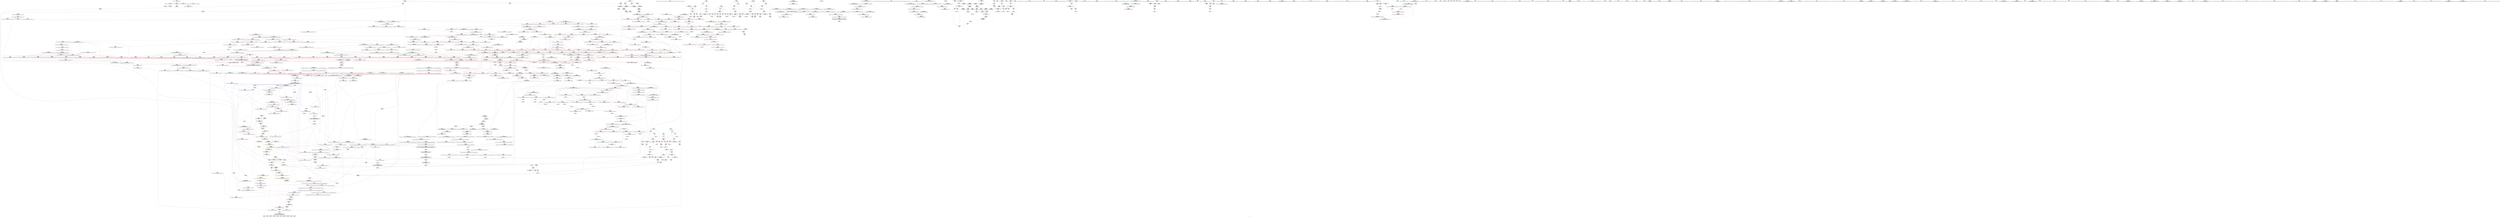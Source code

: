 digraph "SVFG" {
	label="SVFG";

	Node0x563889309e80 [shape=record,color=grey,label="{NodeID: 0\nNullPtr}"];
	Node0x563889309e80 -> Node0x563889373360[style=solid];
	Node0x563889309e80 -> Node0x56388938d5b0[style=solid];
	Node0x563889486ab0 [shape=record,color=black,label="{NodeID: 1882\n834 = PHI(747, 717, 812, 816, 804, 897, 924, 853, 1011, 978, 1198, 1202, 1194, 1253, 1226, 1353, 1368, 1348, )\n0th arg _ZSt4moveIRxEONSt16remove_referenceIT_E4typeEOS2_ }"];
	Node0x563889486ab0 -> Node0x563889391610[style=solid];
	Node0x56388937b3e0 [shape=record,color=blue,label="{NodeID: 775\n1040\<--1035\n__val.addr\<--__val\n_ZNK9__gnu_cxx5__ops14_Iter_less_valclIPxxEEbT_RT0_\n}"];
	Node0x56388937b3e0 -> Node0x563889387bc0[style=dashed];
	Node0x563889371f00 [shape=record,color=red,label="{NodeID: 443\n546\<--514\n\<--__last.addr\n_ZSt22__final_insertion_sortIPxN9__gnu_cxx5__ops15_Iter_less_iterEEvT_S4_T0_\n|{<s0>26}}"];
	Node0x563889371f00:s0 -> Node0x56388947fdd0[style=solid,color=red];
	Node0x5638893b5be0 [shape=record,color=grey,label="{NodeID: 1218\n919 = Binary(416, 918, )\n}"];
	Node0x5638893b5be0 -> Node0x563889391f00[style=solid];
	Node0x5638893660f0 [shape=record,color=green,label="{NodeID: 111\n620\<--621\n_ZSt21__unguarded_partitionIPxN9__gnu_cxx5__ops15_Iter_less_iterEET_S4_S4_S4_T0_\<--_ZSt21__unguarded_partitionIPxN9__gnu_cxx5__ops15_Iter_less_iterEET_S4_S4_S4_T0__field_insensitive\n}"];
	Node0x563889387880 [shape=record,color=red,label="{NodeID: 554\n1013\<--1012\n\<--call2\n_ZSt11__push_heapIPxlxN9__gnu_cxx5__ops14_Iter_less_valEEvT_T0_S5_T1_RT2_\n}"];
	Node0x563889387880 -> Node0x56388937af00[style=solid];
	Node0x5638893fd910 [shape=record,color=black,label="{NodeID: 1329\nMR_22V_2 = PHI(MR_22V_4, MR_22V_1, )\npts\{76 \}\n}"];
	Node0x5638893fd910 -> Node0x56388938de00[style=dashed];
	Node0x56388936a7a0 [shape=record,color=green,label="{NodeID: 222\n1432\<--1433\n__simple\<--__simple_field_insensitive\n_ZSt22__copy_move_backward_aILb1EPxS0_ET1_T0_S2_S1_\n}"];
	Node0x56388936a7a0 -> Node0x56388937da10[style=solid];
	Node0x563889474900 [shape=record,color=black,label="{NodeID: 1772\n1284 = PHI(539, )\n0th arg _ZSt26__unguarded_insertion_sortIPxN9__gnu_cxx5__ops15_Iter_less_iterEEvT_S4_T0_ }"];
	Node0x563889474900 -> Node0x56388937c830[style=solid];
	Node0x56388938d2b0 [shape=record,color=blue,label="{NodeID: 665\n11\<--9\nl\<--\nGlob }"];
	Node0x56388938d2b0 -> Node0x56388940dfb0[style=dashed];
	Node0x56388940d1f0 [shape=record,color=yellow,style=double,label="{NodeID: 1440\n96V_1 = ENCHI(MR_96V_0)\npts\{718 805 979 1195 1227 1349 \}\nFun[_ZSt13__adjust_heapIPxlxN9__gnu_cxx5__ops15_Iter_less_iterEEvT_T0_S5_T1_T2_]}"];
	Node0x56388940d1f0 -> Node0x563889386910[style=dashed];
	Node0x56388940d1f0 -> Node0x5638893869e0[style=dashed];
	Node0x56388940d1f0 -> Node0x563889386ab0[style=dashed];
	Node0x5638893784c0 [shape=record,color=purple,label="{NodeID: 333\n1529\<--1484\noffset_0\<--\n}"];
	Node0x5638893784c0 -> Node0x56388938d110[style=solid];
	Node0x563889362190 [shape=record,color=green,label="{NodeID: 1\n7\<--1\n__dso_handle\<--dummyObj\nGlob }"];
	Node0x5638894879c0 [shape=record,color=black,label="{NodeID: 1883\n1343 = PHI(1269, 1309, )\n0th arg _ZSt25__unguarded_linear_insertIPxN9__gnu_cxx5__ops14_Val_less_iterEEvT_T0_ }"];
	Node0x5638894879c0 -> Node0x56388937cde0[style=solid];
	Node0x56388937b4b0 [shape=record,color=blue,label="{NodeID: 776\n1059\<--1053\n__result.addr\<--__result\n_ZSt22__move_median_to_firstIPxN9__gnu_cxx5__ops15_Iter_less_iterEEvT_S4_S4_S4_T0_\n}"];
	Node0x56388937b4b0 -> Node0x563889387e30[style=dashed];
	Node0x56388937b4b0 -> Node0x563889387f00[style=dashed];
	Node0x56388937b4b0 -> Node0x563889387fd0[style=dashed];
	Node0x56388937b4b0 -> Node0x5638893880a0[style=dashed];
	Node0x56388937b4b0 -> Node0x563889388170[style=dashed];
	Node0x56388937b4b0 -> Node0x563889388240[style=dashed];
	Node0x563889371fd0 [shape=record,color=red,label="{NodeID: 444\n567\<--556\n\<--__first.addr\n_ZSt14__partial_sortIPxN9__gnu_cxx5__ops15_Iter_less_iterEEvT_S4_S4_T0_\n|{<s0>27}}"];
	Node0x563889371fd0:s0 -> Node0x563889488060[style=solid,color=red];
	Node0x5638893b5d60 [shape=record,color=grey,label="{NodeID: 1219\n879 = Binary(878, 146, )\n}"];
	Node0x5638893b5d60 -> Node0x5638893b5ee0[style=solid];
	Node0x5638893661f0 [shape=record,color=green,label="{NodeID: 112\n627\<--628\n__comp\<--__comp_field_insensitive\n_ZSt13__heap_selectIPxN9__gnu_cxx5__ops15_Iter_less_iterEEvT_S4_S4_T0_\n|{<s0>31|<s1>32|<s2>33}}"];
	Node0x5638893661f0:s0 -> Node0x563889485cf0[style=solid,color=red];
	Node0x5638893661f0:s1 -> Node0x56388947efc0[style=solid,color=red];
	Node0x5638893661f0:s2 -> Node0x563889488890[style=solid,color=red];
	Node0x563889387950 [shape=record,color=red,label="{NodeID: 555\n1026\<--1025\n\<--call6\n_ZSt11__push_heapIPxlxN9__gnu_cxx5__ops14_Iter_less_valEEvT_T0_S5_T1_RT2_\n}"];
	Node0x563889387950 -> Node0x56388937b170[style=solid];
	Node0x5638893fde10 [shape=record,color=black,label="{NodeID: 1330\nMR_24V_2 = PHI(MR_24V_3, MR_24V_1, )\npts\{78 \}\n}"];
	Node0x5638893fde10 -> Node0x56388938ded0[style=dashed];
	Node0x5638893fde10 -> Node0x5638893fde10[style=dashed];
	Node0x56388936a870 [shape=record,color=green,label="{NodeID: 223\n1443\<--1444\n_ZNSt20__copy_move_backwardILb1ELb1ESt26random_access_iterator_tagE13__copy_move_bIxEEPT_PKS3_S6_S4_\<--_ZNSt20__copy_move_backwardILb1ELb1ESt26random_access_iterator_tagE13__copy_move_bIxEEPT_PKS3_S6_S4__field_insensitive\n}"];
	Node0x563889473560 [shape=record,color=black,label="{NodeID: 1773\n1285 = PHI(540, )\n1st arg _ZSt26__unguarded_insertion_sortIPxN9__gnu_cxx5__ops15_Iter_less_iterEEvT_S4_T0_ }"];
	Node0x563889473560 -> Node0x56388937c900[style=solid];
	Node0x56388938d3b0 [shape=record,color=blue,label="{NodeID: 666\n1525\<--32\nllvm.global_ctors_0\<--\nGlob }"];
	Node0x563889378590 [shape=record,color=purple,label="{NodeID: 334\n214\<--16\nadd.ptr\<--need\nmain\n|{<s0>9}}"];
	Node0x563889378590:s0 -> Node0x5638894895c0[style=solid,color=red];
	Node0x563889362220 [shape=record,color=green,label="{NodeID: 2\n9\<--1\n\<--dummyObj\nCan only get source location for instruction, argument, global var or function.}"];
	Node0x563889487b10 [shape=record,color=black,label="{NodeID: 1884\n1123 = PHI(616, )\n0th arg _ZSt21__unguarded_partitionIPxN9__gnu_cxx5__ops15_Iter_less_iterEET_S4_S4_S4_T0_ }"];
	Node0x563889487b10 -> Node0x56388937b7f0[style=solid];
	Node0x56388937b580 [shape=record,color=blue,label="{NodeID: 777\n1061\<--1054\n__a.addr\<--__a\n_ZSt22__move_median_to_firstIPxN9__gnu_cxx5__ops15_Iter_less_iterEEvT_S4_S4_S4_T0_\n}"];
	Node0x56388937b580 -> Node0x563889388310[style=dashed];
	Node0x56388937b580 -> Node0x5638893883e0[style=dashed];
	Node0x56388937b580 -> Node0x5638893884b0[style=dashed];
	Node0x56388937b580 -> Node0x563889388580[style=dashed];
	Node0x56388937b580 -> Node0x563889388650[style=dashed];
	Node0x5638893720a0 [shape=record,color=red,label="{NodeID: 445\n573\<--556\n\<--__first.addr\n_ZSt14__partial_sortIPxN9__gnu_cxx5__ops15_Iter_less_iterEEvT_S4_S4_T0_\n|{<s0>28}}"];
	Node0x5638893720a0:s0 -> Node0x5638894866f0[style=solid,color=red];
	Node0x5638893b5ee0 [shape=record,color=grey,label="{NodeID: 1220\n880 = Binary(416, 879, )\n}"];
	Node0x5638893b5ee0 -> Node0x563889391bc0[style=solid];
	Node0x5638893662c0 [shape=record,color=green,label="{NodeID: 113\n629\<--630\n__first.addr\<--__first.addr_field_insensitive\n_ZSt13__heap_selectIPxN9__gnu_cxx5__ops15_Iter_less_iterEEvT_S4_S4_T0_\n}"];
	Node0x5638893662c0 -> Node0x563889372c00[style=solid];
	Node0x5638893662c0 -> Node0x563889372cd0[style=solid];
	Node0x5638893662c0 -> Node0x563889372da0[style=solid];
	Node0x5638893662c0 -> Node0x5638893901c0[style=solid];
	Node0x563889387a20 [shape=record,color=red,label="{NodeID: 556\n1045\<--1036\nthis1\<--this.addr\n_ZNK9__gnu_cxx5__ops14_Iter_less_valclIPxxEEbT_RT0_\n}"];
	Node0x5638893fe310 [shape=record,color=black,label="{NodeID: 1331\nMR_26V_2 = PHI(MR_26V_3, MR_26V_1, )\npts\{82 \}\n}"];
	Node0x5638893fe310 -> Node0x56388938dfa0[style=dashed];
	Node0x5638893fe310 -> Node0x5638893fe310[style=dashed];
	Node0x56388936a970 [shape=record,color=green,label="{NodeID: 224\n1448\<--1449\n__it.addr\<--__it.addr_field_insensitive\n_ZSt12__niter_baseIPxET_S1_\n}"];
	Node0x56388936a970 -> Node0x56388938c4e0[style=solid];
	Node0x56388936a970 -> Node0x56388937dae0[style=solid];
	Node0x56388947d4b0 [shape=record,color=black,label="{NodeID: 1774\n1053 = PHI(606, )\n0th arg _ZSt22__move_median_to_firstIPxN9__gnu_cxx5__ops15_Iter_less_iterEEvT_S4_S4_S4_T0_ }"];
	Node0x56388947d4b0 -> Node0x56388937b4b0[style=solid];
	Node0x56388938d4b0 [shape=record,color=blue,label="{NodeID: 667\n1526\<--33\nllvm.global_ctors_1\<--_GLOBAL__sub_I_Hogloid_0_0.cpp\nGlob }"];
	Node0x563889378660 [shape=record,color=purple,label="{NodeID: 335\n259\<--19\nadd.ptr65\<--flipped\nmain\n|{<s0>10}}"];
	Node0x563889378660:s0 -> Node0x5638894895c0[style=solid,color=red];
	Node0x5638893624d0 [shape=record,color=green,label="{NodeID: 3\n22\<--1\n_ZSt3cin\<--dummyObj\nGlob }"];
	Node0x563889487c20 [shape=record,color=black,label="{NodeID: 1885\n1124 = PHI(617, )\n1st arg _ZSt21__unguarded_partitionIPxN9__gnu_cxx5__ops15_Iter_less_iterEET_S4_S4_S4_T0_ }"];
	Node0x563889487c20 -> Node0x56388937b8c0[style=solid];
	Node0x56388937b650 [shape=record,color=blue,label="{NodeID: 778\n1063\<--1055\n__b.addr\<--__b\n_ZSt22__move_median_to_firstIPxN9__gnu_cxx5__ops15_Iter_less_iterEEvT_S4_S4_S4_T0_\n}"];
	Node0x56388937b650 -> Node0x563889388720[style=dashed];
	Node0x56388937b650 -> Node0x5638893887f0[style=dashed];
	Node0x56388937b650 -> Node0x5638893888c0[style=dashed];
	Node0x56388937b650 -> Node0x563889388990[style=dashed];
	Node0x56388937b650 -> Node0x563889388a60[style=dashed];
	Node0x563889372170 [shape=record,color=red,label="{NodeID: 446\n568\<--558\n\<--__middle.addr\n_ZSt14__partial_sortIPxN9__gnu_cxx5__ops15_Iter_less_iterEEvT_S4_S4_T0_\n|{<s0>27}}"];
	Node0x563889372170:s0 -> Node0x563889488170[style=solid,color=red];
	Node0x5638893b6060 [shape=record,color=grey,label="{NodeID: 1221\n887 = Binary(886, 146, )\n}"];
	Node0x56388936ade0 [shape=record,color=green,label="{NodeID: 114\n631\<--632\n__middle.addr\<--__middle.addr_field_insensitive\n_ZSt13__heap_selectIPxN9__gnu_cxx5__ops15_Iter_less_iterEEvT_S4_S4_T0_\n}"];
	Node0x56388936ade0 -> Node0x563889372e70[style=solid];
	Node0x56388936ade0 -> Node0x563889382e90[style=solid];
	Node0x56388936ade0 -> Node0x563889382f60[style=solid];
	Node0x56388936ade0 -> Node0x563889390290[style=solid];
	Node0x563889387af0 [shape=record,color=red,label="{NodeID: 557\n1046\<--1038\n\<--__it.addr\n_ZNK9__gnu_cxx5__ops14_Iter_less_valclIPxxEEbT_RT0_\n}"];
	Node0x563889387af0 -> Node0x563889387c90[style=solid];
	Node0x5638893fe810 [shape=record,color=black,label="{NodeID: 1332\nMR_28V_2 = PHI(MR_28V_4, MR_28V_1, )\npts\{84 \}\n}"];
	Node0x5638893fe810 -> Node0x56388938e3b0[style=dashed];
	Node0x56388936aa40 [shape=record,color=green,label="{NodeID: 225\n1457\<--1458\n__first.addr\<--__first.addr_field_insensitive\n_ZNSt20__copy_move_backwardILb1ELb1ESt26random_access_iterator_tagE13__copy_move_bIxEEPT_PKS3_S6_S4_\n}"];
	Node0x56388936aa40 -> Node0x56388938c5b0[style=solid];
	Node0x56388936aa40 -> Node0x56388938c680[style=solid];
	Node0x56388936aa40 -> Node0x56388937dbb0[style=solid];
	Node0x56388947d5f0 [shape=record,color=black,label="{NodeID: 1775\n1054 = PHI(608, )\n1st arg _ZSt22__move_median_to_firstIPxN9__gnu_cxx5__ops15_Iter_less_iterEEvT_S4_S4_S4_T0_ }"];
	Node0x56388947d5f0 -> Node0x56388937b580[style=solid];
	Node0x56388938d5b0 [shape=record,color=blue, style = dotted,label="{NodeID: 668\n1527\<--3\nllvm.global_ctors_2\<--dummyVal\nGlob }"];
	Node0x56388940d580 [shape=record,color=yellow,style=double,label="{NodeID: 1443\n52V_1 = ENCHI(MR_52V_0)\npts\{18 21 \}\nFun[_ZSt4sortIPxEvT_S1_]|{<s0>16}}"];
	Node0x56388940d580:s0 -> Node0x56388940a4b0[style=dashed,color=red];
	Node0x563889378730 [shape=record,color=purple,label="{NodeID: 336\n604\<--596\nadd.ptr\<--\n_ZSt27__unguarded_partition_pivotIPxN9__gnu_cxx5__ops15_Iter_less_iterEET_S4_S4_T0_\n}"];
	Node0x563889378730 -> Node0x5638893900f0[style=solid];
	Node0x563889362560 [shape=record,color=green,label="{NodeID: 4\n23\<--1\n.str\<--dummyObj\nGlob }"];
	Node0x563889487d30 [shape=record,color=black,label="{NodeID: 1886\n1125 = PHI(618, )\n2nd arg _ZSt21__unguarded_partitionIPxN9__gnu_cxx5__ops15_Iter_less_iterEET_S4_S4_S4_T0_ }"];
	Node0x563889487d30 -> Node0x56388937b990[style=solid];
	Node0x56388937b720 [shape=record,color=blue,label="{NodeID: 779\n1065\<--1056\n__c.addr\<--__c\n_ZSt22__move_median_to_firstIPxN9__gnu_cxx5__ops15_Iter_less_iterEEvT_S4_S4_S4_T0_\n}"];
	Node0x56388937b720 -> Node0x563889388b30[style=dashed];
	Node0x56388937b720 -> Node0x563889388c00[style=dashed];
	Node0x56388937b720 -> Node0x563889388cd0[style=dashed];
	Node0x56388937b720 -> Node0x563889388da0[style=dashed];
	Node0x56388937b720 -> Node0x563889388e70[style=dashed];
	Node0x56388937b720 -> Node0x563889388f40[style=dashed];
	Node0x563889372240 [shape=record,color=red,label="{NodeID: 447\n574\<--558\n\<--__middle.addr\n_ZSt14__partial_sortIPxN9__gnu_cxx5__ops15_Iter_less_iterEEvT_S4_S4_T0_\n|{<s0>28}}"];
	Node0x563889372240:s0 -> Node0x563889486830[style=solid,color=red];
	Node0x5638893b61e0 [shape=record,color=grey,label="{NodeID: 1222\n892 = Binary(891, 476, )\n}"];
	Node0x5638893b61e0 -> Node0x563889391c90[style=solid];
	Node0x56388936ae70 [shape=record,color=green,label="{NodeID: 115\n633\<--634\n__last.addr\<--__last.addr_field_insensitive\n_ZSt13__heap_selectIPxN9__gnu_cxx5__ops15_Iter_less_iterEEvT_S4_S4_T0_\n}"];
	Node0x56388936ae70 -> Node0x563889383030[style=solid];
	Node0x56388936ae70 -> Node0x563889390360[style=solid];
	Node0x563889387bc0 [shape=record,color=red,label="{NodeID: 558\n1048\<--1040\n\<--__val.addr\n_ZNK9__gnu_cxx5__ops14_Iter_less_valclIPxxEEbT_RT0_\n}"];
	Node0x563889387bc0 -> Node0x563889387d60[style=solid];
	Node0x5638893fed10 [shape=record,color=black,label="{NodeID: 1333\nMR_30V_2 = PHI(MR_30V_4, MR_30V_1, )\npts\{86 \}\n}"];
	Node0x5638893fed10 -> Node0x56388938e480[style=dashed];
	Node0x56388936ab10 [shape=record,color=green,label="{NodeID: 226\n1459\<--1460\n__last.addr\<--__last.addr_field_insensitive\n_ZNSt20__copy_move_backwardILb1ELb1ESt26random_access_iterator_tagE13__copy_move_bIxEEPT_PKS3_S6_S4_\n}"];
	Node0x56388936ab10 -> Node0x56388938c750[style=solid];
	Node0x56388936ab10 -> Node0x56388937dc80[style=solid];
	Node0x56388947d730 [shape=record,color=black,label="{NodeID: 1776\n1055 = PHI(609, )\n2nd arg _ZSt22__move_median_to_firstIPxN9__gnu_cxx5__ops15_Iter_less_iterEEvT_S4_S4_S4_T0_ }"];
	Node0x56388947d730 -> Node0x56388937b650[style=solid];
	Node0x56388938d6b0 [shape=record,color=blue,label="{NodeID: 669\n61\<--9\nretval\<--\nmain\n}"];
	Node0x563889378800 [shape=record,color=purple,label="{NodeID: 337\n747\<--745\nadd.ptr\<--\n_ZSt11__make_heapIPxN9__gnu_cxx5__ops15_Iter_less_iterEEvT_S4_RT0_\n|{<s0>35}}"];
	Node0x563889378800:s0 -> Node0x563889486ab0[style=solid,color=red];
	Node0x5638893625f0 [shape=record,color=green,label="{NodeID: 5\n25\<--1\n.str.1\<--dummyObj\nGlob }"];
	Node0x563889487e40 [shape=record,color=black,label="{NodeID: 1887\n508 = PHI(420, )\n0th arg _ZSt22__final_insertion_sortIPxN9__gnu_cxx5__ops15_Iter_less_iterEEvT_S4_T0_ }"];
	Node0x563889487e40 -> Node0x56388938fb40[style=solid];
	Node0x56388937b7f0 [shape=record,color=blue,label="{NodeID: 780\n1128\<--1123\n__first.addr\<--__first\n_ZSt21__unguarded_partitionIPxN9__gnu_cxx5__ops15_Iter_less_iterEET_S4_S4_S4_T0_\n}"];
	Node0x56388937b7f0 -> Node0x5638893e92f0[style=dashed];
	Node0x563889372310 [shape=record,color=red,label="{NodeID: 448\n569\<--560\n\<--__last.addr\n_ZSt14__partial_sortIPxN9__gnu_cxx5__ops15_Iter_less_iterEEvT_S4_S4_T0_\n|{<s0>27}}"];
	Node0x563889372310:s0 -> Node0x563889488280[style=solid,color=red];
	Node0x5638893b6360 [shape=record,color=grey,label="{NodeID: 1223\n690 = Binary(689, 411, )\n}"];
	Node0x5638893b6360 -> Node0x5638893b97e0[style=solid];
	Node0x56388936af40 [shape=record,color=green,label="{NodeID: 116\n635\<--636\n__i\<--__i_field_insensitive\n_ZSt13__heap_selectIPxN9__gnu_cxx5__ops15_Iter_less_iterEEvT_S4_S4_T0_\n}"];
	Node0x56388936af40 -> Node0x563889383100[style=solid];
	Node0x56388936af40 -> Node0x5638893831d0[style=solid];
	Node0x56388936af40 -> Node0x5638893832a0[style=solid];
	Node0x56388936af40 -> Node0x563889383370[style=solid];
	Node0x56388936af40 -> Node0x563889390430[style=solid];
	Node0x56388936af40 -> Node0x563889390500[style=solid];
	Node0x563889387c90 [shape=record,color=red,label="{NodeID: 559\n1047\<--1046\n\<--\n_ZNK9__gnu_cxx5__ops14_Iter_less_valclIPxxEEbT_RT0_\n}"];
	Node0x563889387c90 -> Node0x5638893b7260[style=solid];
	Node0x5638893ff210 [shape=record,color=black,label="{NodeID: 1334\nMR_32V_2 = PHI(MR_32V_3, MR_32V_1, )\npts\{88 \}\n}"];
	Node0x5638893ff210 -> Node0x56388938e550[style=dashed];
	Node0x5638893ff210 -> Node0x5638893ff210[style=dashed];
	Node0x56388936abe0 [shape=record,color=green,label="{NodeID: 227\n1461\<--1462\n__result.addr\<--__result.addr_field_insensitive\n_ZNSt20__copy_move_backwardILb1ELb1ESt26random_access_iterator_tagE13__copy_move_bIxEEPT_PKS3_S6_S4_\n}"];
	Node0x56388936abe0 -> Node0x56388938c820[style=solid];
	Node0x56388936abe0 -> Node0x56388938c8f0[style=solid];
	Node0x56388936abe0 -> Node0x56388937dd50[style=solid];
	Node0x56388947d870 [shape=record,color=black,label="{NodeID: 1777\n1056 = PHI(611, )\n3rd arg _ZSt22__move_median_to_firstIPxN9__gnu_cxx5__ops15_Iter_less_iterEEvT_S4_S4_S4_T0_ }"];
	Node0x56388947d870 -> Node0x56388937b720[style=solid];
	Node0x56388938d780 [shape=record,color=blue,label="{NodeID: 670\n65\<--9\nsetn\<--\nmain\n}"];
	Node0x56388938d780 -> Node0x5638893fc510[style=dashed];
	Node0x5638893788d0 [shape=record,color=purple,label="{NodeID: 338\n884\<--882\nadd.ptr\<--\n_ZSt13__adjust_heapIPxlxN9__gnu_cxx5__ops15_Iter_less_iterEEvT_T0_S5_T1_T2_\n|{<s0>42}}"];
	Node0x5638893788d0:s0 -> Node0x56388947f580[style=solid,color=red];
	Node0x563889362680 [shape=record,color=green,label="{NodeID: 6\n27\<--1\n.str.2\<--dummyObj\nGlob }"];
	Node0x563889487f50 [shape=record,color=black,label="{NodeID: 1888\n509 = PHI(421, )\n1st arg _ZSt22__final_insertion_sortIPxN9__gnu_cxx5__ops15_Iter_less_iterEEvT_S4_T0_ }"];
	Node0x563889487f50 -> Node0x56388938fc10[style=solid];
	Node0x56388937b8c0 [shape=record,color=blue,label="{NodeID: 781\n1130\<--1124\n__last.addr\<--__last\n_ZSt21__unguarded_partitionIPxN9__gnu_cxx5__ops15_Iter_less_iterEET_S4_S4_S4_T0_\n}"];
	Node0x56388937b8c0 -> Node0x5638893894f0[style=dashed];
	Node0x56388937b8c0 -> Node0x56388937bb30[style=dashed];
	Node0x5638893723e0 [shape=record,color=red,label="{NodeID: 449\n596\<--584\n\<--__first.addr\n_ZSt27__unguarded_partition_pivotIPxN9__gnu_cxx5__ops15_Iter_less_iterEET_S4_S4_T0_\n}"];
	Node0x5638893723e0 -> Node0x563889378730[style=solid];
	Node0x5638893b64e0 [shape=record,color=grey,label="{NodeID: 1224\n1493 = Binary(123, 1492, )\n}"];
	Node0x56388936b010 [shape=record,color=green,label="{NodeID: 117\n643\<--644\n_ZSt11__make_heapIPxN9__gnu_cxx5__ops15_Iter_less_iterEEvT_S4_RT0_\<--_ZSt11__make_heapIPxN9__gnu_cxx5__ops15_Iter_less_iterEEvT_S4_RT0__field_insensitive\n}"];
	Node0x563889387d60 [shape=record,color=red,label="{NodeID: 560\n1049\<--1048\n\<--\n_ZNK9__gnu_cxx5__ops14_Iter_less_valclIPxxEEbT_RT0_\n}"];
	Node0x563889387d60 -> Node0x5638893b7260[style=solid];
	Node0x5638893ff710 [shape=record,color=black,label="{NodeID: 1335\nMR_34V_2 = PHI(MR_34V_3, MR_34V_1, )\npts\{90 \}\n}"];
	Node0x5638893ff710 -> Node0x56388938e620[style=dashed];
	Node0x5638893ff710 -> Node0x5638893ff710[style=dashed];
	Node0x56388936acb0 [shape=record,color=green,label="{NodeID: 228\n1463\<--1464\n_Num\<--_Num_field_insensitive\n_ZNSt20__copy_move_backwardILb1ELb1ESt26random_access_iterator_tagE13__copy_move_bIxEEPT_PKS3_S6_S4_\n}"];
	Node0x56388936acb0 -> Node0x56388938c9c0[style=solid];
	Node0x56388936acb0 -> Node0x56388938ca90[style=solid];
	Node0x56388936acb0 -> Node0x56388938cb60[style=solid];
	Node0x56388936acb0 -> Node0x56388938cc30[style=solid];
	Node0x56388936acb0 -> Node0x56388937de20[style=solid];
	Node0x56388947d9b0 [shape=record,color=black,label="{NodeID: 1778\n1391 = PHI(1332, )\n0th arg _ZSt23__copy_move_backward_a2ILb1EPxS0_ET1_T0_S2_S1_ }"];
	Node0x56388947d9b0 -> Node0x56388937d460[style=solid];
	Node0x56388938d850 [shape=record,color=blue,label="{NodeID: 671\n67\<--9\ni\<--\nmain\n}"];
	Node0x56388938d850 -> Node0x563889379d20[style=dashed];
	Node0x56388938d850 -> Node0x563889379df0[style=dashed];
	Node0x56388938d850 -> Node0x563889379ec0[style=dashed];
	Node0x56388938d850 -> Node0x56388938dd30[style=dashed];
	Node0x56388938d850 -> Node0x5638893fca10[style=dashed];
	Node0x5638893789a0 [shape=record,color=purple,label="{NodeID: 339\n888\<--885\nadd.ptr2\<--\n_ZSt13__adjust_heapIPxlxN9__gnu_cxx5__ops15_Iter_less_iterEEvT_T0_S5_T1_T2_\n|{<s0>42}}"];
	Node0x5638893789a0:s0 -> Node0x56388947f900[style=solid,color=red];
	Node0x563889362ec0 [shape=record,color=green,label="{NodeID: 7\n29\<--1\n.str.3\<--dummyObj\nGlob }"];
	Node0x563889488060 [shape=record,color=black,label="{NodeID: 1889\n624 = PHI(567, )\n0th arg _ZSt13__heap_selectIPxN9__gnu_cxx5__ops15_Iter_less_iterEEvT_S4_S4_T0_ }"];
	Node0x563889488060 -> Node0x5638893901c0[style=solid];
	Node0x56388937b990 [shape=record,color=blue,label="{NodeID: 782\n1132\<--1125\n__pivot.addr\<--__pivot\n_ZSt21__unguarded_partitionIPxN9__gnu_cxx5__ops15_Iter_less_iterEET_S4_S4_S4_T0_\n}"];
	Node0x56388937b990 -> Node0x563889389900[style=dashed];
	Node0x56388937b990 -> Node0x5638893899d0[style=dashed];
	Node0x5638893724b0 [shape=record,color=red,label="{NodeID: 450\n598\<--584\n\<--__first.addr\n_ZSt27__unguarded_partition_pivotIPxN9__gnu_cxx5__ops15_Iter_less_iterEET_S4_S4_T0_\n}"];
	Node0x5638893724b0 -> Node0x563889374c20[style=solid];
	Node0x5638893b6660 [shape=record,color=grey,label="{NodeID: 1225\n1486 = Binary(411, 1485, )\n}"];
	Node0x56388936b110 [shape=record,color=green,label="{NodeID: 118\n655\<--656\n_ZNK9__gnu_cxx5__ops15_Iter_less_iterclIPxS3_EEbT_T0_\<--_ZNK9__gnu_cxx5__ops15_Iter_less_iterclIPxS3_EEbT_T0__field_insensitive\n}"];
	Node0x563889387e30 [shape=record,color=red,label="{NodeID: 561\n1079\<--1059\n\<--__result.addr\n_ZSt22__move_median_to_firstIPxN9__gnu_cxx5__ops15_Iter_less_iterEEvT_S4_S4_S4_T0_\n|{<s0>54}}"];
	Node0x563889387e30:s0 -> Node0x56388947e3b0[style=solid,color=red];
	Node0x5638893ffc10 [shape=record,color=black,label="{NodeID: 1336\nMR_36V_2 = PHI(MR_36V_3, MR_36V_1, )\npts\{92 \}\n}"];
	Node0x5638893ffc10 -> Node0x56388938e890[style=dashed];
	Node0x5638893ffc10 -> Node0x5638893ffc10[style=dashed];
	Node0x563889372f30 [shape=record,color=green,label="{NodeID: 229\n1488\<--1489\nllvm.memmove.p0i8.p0i8.i64\<--llvm.memmove.p0i8.p0i8.i64_field_insensitive\n}"];
	Node0x56388947daf0 [shape=record,color=black,label="{NodeID: 1779\n1392 = PHI(1336, )\n1st arg _ZSt23__copy_move_backward_a2ILb1EPxS0_ET1_T0_S2_S1_ }"];
	Node0x56388947daf0 -> Node0x56388937d530[style=solid];
	Node0x56388938d920 [shape=record,color=blue,label="{NodeID: 672\n69\<--123\nbit\<--\nmain\n}"];
	Node0x56388938d920 -> Node0x563889379f90[style=dashed];
	Node0x56388938d920 -> Node0x56388937a060[style=dashed];
	Node0x56388938d920 -> Node0x56388938d920[style=dashed];
	Node0x56388938d920 -> Node0x56388938dac0[style=dashed];
	Node0x56388938d920 -> Node0x5638893eb5f0[style=dashed];
	Node0x56388938d920 -> Node0x5638893fcf10[style=dashed];
	Node0x563889378a70 [shape=record,color=purple,label="{NodeID: 340\n897\<--895\nadd.ptr3\<--\n_ZSt13__adjust_heapIPxlxN9__gnu_cxx5__ops15_Iter_less_iterEEvT_T0_S5_T1_T2_\n|{<s0>43}}"];
	Node0x563889378a70:s0 -> Node0x563889486ab0[style=solid,color=red];
	Node0x563889362f50 [shape=record,color=green,label="{NodeID: 8\n32\<--1\n\<--dummyObj\nCan only get source location for instruction, argument, global var or function.}"];
	Node0x563889488170 [shape=record,color=black,label="{NodeID: 1890\n625 = PHI(568, )\n1st arg _ZSt13__heap_selectIPxN9__gnu_cxx5__ops15_Iter_less_iterEEvT_S4_S4_T0_ }"];
	Node0x563889488170 -> Node0x563889390290[style=solid];
	Node0x56388937ba60 [shape=record,color=blue,label="{NodeID: 783\n1128\<--1144\n__first.addr\<--incdec.ptr\n_ZSt21__unguarded_partitionIPxN9__gnu_cxx5__ops15_Iter_less_iterEET_S4_S4_S4_T0_\n}"];
	Node0x56388937ba60 -> Node0x5638893e92f0[style=dashed];
	Node0x563889372580 [shape=record,color=red,label="{NodeID: 451\n606\<--584\n\<--__first.addr\n_ZSt27__unguarded_partition_pivotIPxN9__gnu_cxx5__ops15_Iter_less_iterEET_S4_S4_T0_\n|{<s0>29}}"];
	Node0x563889372580:s0 -> Node0x56388947d4b0[style=solid,color=red];
	Node0x5638893b67e0 [shape=record,color=grey,label="{NodeID: 1226\n689 = Binary(687, 688, )\n}"];
	Node0x5638893b67e0 -> Node0x5638893b6360[style=solid];
	Node0x56388936b210 [shape=record,color=green,label="{NodeID: 119\n662\<--663\n_ZSt10__pop_heapIPxN9__gnu_cxx5__ops15_Iter_less_iterEEvT_S4_S4_RT0_\<--_ZSt10__pop_heapIPxN9__gnu_cxx5__ops15_Iter_less_iterEEvT_S4_S4_RT0__field_insensitive\n}"];
	Node0x563889387f00 [shape=record,color=red,label="{NodeID: 562\n1089\<--1059\n\<--__result.addr\n_ZSt22__move_median_to_firstIPxN9__gnu_cxx5__ops15_Iter_less_iterEEvT_S4_S4_S4_T0_\n|{<s0>56}}"];
	Node0x563889387f00:s0 -> Node0x56388947e3b0[style=solid,color=red];
	Node0x563889400110 [shape=record,color=black,label="{NodeID: 1337\nMR_38V_2 = PHI(MR_38V_3, MR_38V_1, )\npts\{94 \}\n}"];
	Node0x563889400110 -> Node0x56388938e960[style=dashed];
	Node0x563889400110 -> Node0x563889400110[style=dashed];
	Node0x563889372ff0 [shape=record,color=green,label="{NodeID: 230\n1505\<--1506\nthis.addr\<--this.addr_field_insensitive\n_ZNK9__gnu_cxx5__ops14_Val_less_iterclIxPxEEbRT_T0_\n}"];
	Node0x563889372ff0 -> Node0x56388938cd00[style=solid];
	Node0x563889372ff0 -> Node0x56388937dfc0[style=solid];
	Node0x56388947dc30 [shape=record,color=black,label="{NodeID: 1780\n1393 = PHI(1337, )\n2nd arg _ZSt23__copy_move_backward_a2ILb1EPxS0_ET1_T0_S2_S1_ }"];
	Node0x56388947dc30 -> Node0x56388937d600[style=solid];
	Node0x56388938d9f0 [shape=record,color=blue,label="{NodeID: 673\n73\<--9\nj\<--\nmain\n}"];
	Node0x56388938d9f0 -> Node0x56388937a130[style=dashed];
	Node0x56388938d9f0 -> Node0x56388937a200[style=dashed];
	Node0x56388938d9f0 -> Node0x56388937a2d0[style=dashed];
	Node0x56388938d9f0 -> Node0x56388937a3a0[style=dashed];
	Node0x56388938d9f0 -> Node0x56388938d9f0[style=dashed];
	Node0x56388938d9f0 -> Node0x56388938db90[style=dashed];
	Node0x56388938d9f0 -> Node0x5638893fd410[style=dashed];
	Node0x563889378b40 [shape=record,color=purple,label="{NodeID: 341\n902\<--900\nadd.ptr5\<--\n_ZSt13__adjust_heapIPxlxN9__gnu_cxx5__ops15_Iter_less_iterEEvT_T0_S5_T1_T2_\n}"];
	Node0x563889378b40 -> Node0x563889391d60[style=solid];
	Node0x563889362fe0 [shape=record,color=green,label="{NodeID: 9\n109\<--1\n\<--dummyObj\nCan only get source location for instruction, argument, global var or function.}"];
	Node0x563889488280 [shape=record,color=black,label="{NodeID: 1891\n626 = PHI(569, )\n2nd arg _ZSt13__heap_selectIPxN9__gnu_cxx5__ops15_Iter_less_iterEEvT_S4_S4_T0_ }"];
	Node0x563889488280 -> Node0x563889390360[style=solid];
	Node0x56388937bb30 [shape=record,color=blue,label="{NodeID: 784\n1130\<--1148\n__last.addr\<--incdec.ptr3\n_ZSt21__unguarded_partitionIPxN9__gnu_cxx5__ops15_Iter_less_iterEET_S4_S4_S4_T0_\n}"];
	Node0x56388937bb30 -> Node0x5638893efbf0[style=dashed];
	Node0x563889372650 [shape=record,color=red,label="{NodeID: 452\n607\<--584\n\<--__first.addr\n_ZSt27__unguarded_partition_pivotIPxN9__gnu_cxx5__ops15_Iter_less_iterEET_S4_S4_T0_\n}"];
	Node0x563889372650 -> Node0x5638893777c0[style=solid];
	Node0x5638893b6960 [shape=record,color=grey,label="{NodeID: 1227\n180 = cmp(178, 179, )\n}"];
	Node0x56388936b310 [shape=record,color=green,label="{NodeID: 120\n675\<--676\n__first.addr\<--__first.addr_field_insensitive\n_ZSt11__sort_heapIPxN9__gnu_cxx5__ops15_Iter_less_iterEEvT_S4_RT0_\n}"];
	Node0x56388936b310 -> Node0x563889383440[style=solid];
	Node0x56388936b310 -> Node0x563889383510[style=solid];
	Node0x56388936b310 -> Node0x5638893905d0[style=solid];
	Node0x563889387fd0 [shape=record,color=red,label="{NodeID: 563\n1093\<--1059\n\<--__result.addr\n_ZSt22__move_median_to_firstIPxN9__gnu_cxx5__ops15_Iter_less_iterEEvT_S4_S4_S4_T0_\n|{<s0>57}}"];
	Node0x563889387fd0:s0 -> Node0x56388947e3b0[style=solid,color=red];
	Node0x563889400610 [shape=record,color=black,label="{NodeID: 1338\nMR_40V_2 = PHI(MR_40V_3, MR_40V_1, )\npts\{96 \}\n}"];
	Node0x563889400610 -> Node0x5638893f6610[style=dashed];
	Node0x5638893730c0 [shape=record,color=green,label="{NodeID: 231\n1507\<--1508\n__val.addr\<--__val.addr_field_insensitive\n_ZNK9__gnu_cxx5__ops14_Val_less_iterclIxPxEEbRT_T0_\n}"];
	Node0x5638893730c0 -> Node0x56388938cdd0[style=solid];
	Node0x5638893730c0 -> Node0x56388937e090[style=solid];
	Node0x56388947dd70 [shape=record,color=black,label="{NodeID: 1781\n1423 = PHI(1404, )\n0th arg _ZSt22__copy_move_backward_aILb1EPxS0_ET1_T0_S2_S1_ }"];
	Node0x56388947dd70 -> Node0x56388937d7a0[style=solid];
	Node0x56388938dac0 [shape=record,color=blue,label="{NodeID: 674\n69\<--148\nbit\<--or\nmain\n}"];
	Node0x56388938dac0 -> Node0x5638893eb5f0[style=dashed];
	Node0x563889378c10 [shape=record,color=purple,label="{NodeID: 342\n924\<--921\nadd.ptr14\<--\n_ZSt13__adjust_heapIPxlxN9__gnu_cxx5__ops15_Iter_less_iterEEvT_T0_S5_T1_T2_\n|{<s0>44}}"];
	Node0x563889378c10:s0 -> Node0x563889486ab0[style=solid,color=red];
	Node0x563889363070 [shape=record,color=green,label="{NodeID: 10\n123\<--1\n\<--dummyObj\nCan only get source location for instruction, argument, global var or function.|{<s0>41}}"];
	Node0x563889363070:s0 -> Node0x563889489080[style=solid,color=red];
	Node0x563889488390 [shape=record,color=black,label="{NodeID: 1892\n951 = PHI(845, )\n0th arg _ZSt4moveIRN9__gnu_cxx5__ops15_Iter_less_iterEEONSt16remove_referenceIT_E4typeEOS5_ }"];
	Node0x563889488390 -> Node0x563889392170[style=solid];
	Node0x56388937bc00 [shape=record,color=blue,label="{NodeID: 785\n1130\<--1156\n__last.addr\<--incdec.ptr7\n_ZSt21__unguarded_partitionIPxN9__gnu_cxx5__ops15_Iter_less_iterEET_S4_S4_S4_T0_\n}"];
	Node0x56388937bc00 -> Node0x5638893efbf0[style=dashed];
	Node0x563889372720 [shape=record,color=red,label="{NodeID: 453\n615\<--584\n\<--__first.addr\n_ZSt27__unguarded_partition_pivotIPxN9__gnu_cxx5__ops15_Iter_less_iterEET_S4_S4_T0_\n}"];
	Node0x563889372720 -> Node0x563889377960[style=solid];
	Node0x5638893b6ae0 [shape=record,color=grey,label="{NodeID: 1228\n187 = cmp(186, 141, )\n}"];
	Node0x56388936b3e0 [shape=record,color=green,label="{NodeID: 121\n677\<--678\n__last.addr\<--__last.addr_field_insensitive\n_ZSt11__sort_heapIPxN9__gnu_cxx5__ops15_Iter_less_iterEEvT_S4_RT0_\n}"];
	Node0x56388936b3e0 -> Node0x5638893835e0[style=solid];
	Node0x56388936b3e0 -> Node0x5638893836b0[style=solid];
	Node0x56388936b3e0 -> Node0x563889383780[style=solid];
	Node0x56388936b3e0 -> Node0x563889383850[style=solid];
	Node0x56388936b3e0 -> Node0x5638893906a0[style=solid];
	Node0x56388936b3e0 -> Node0x563889390840[style=solid];
	Node0x5638893880a0 [shape=record,color=red,label="{NodeID: 564\n1103\<--1059\n\<--__result.addr\n_ZSt22__move_median_to_firstIPxN9__gnu_cxx5__ops15_Iter_less_iterEEvT_S4_S4_S4_T0_\n|{<s0>59}}"];
	Node0x5638893880a0:s0 -> Node0x56388947e3b0[style=solid,color=red];
	Node0x563889400b10 [shape=record,color=black,label="{NodeID: 1339\nMR_42V_2 = PHI(MR_42V_3, MR_42V_1, )\npts\{150000 \}\n}"];
	Node0x563889400b10 -> Node0x56388936fb40[style=dashed];
	Node0x563889400b10 -> Node0x56388936fce0[style=dashed];
	Node0x563889400b10 -> Node0x56388938dc60[style=dashed];
	Node0x563889400b10 -> Node0x563889400b10[style=dashed];
	Node0x563889373190 [shape=record,color=green,label="{NodeID: 232\n1509\<--1510\n__it.addr\<--__it.addr_field_insensitive\n_ZNK9__gnu_cxx5__ops14_Val_less_iterclIxPxEEbRT_T0_\n}"];
	Node0x563889373190 -> Node0x56388938cea0[style=solid];
	Node0x563889373190 -> Node0x56388937e160[style=solid];
	Node0x56388947deb0 [shape=record,color=black,label="{NodeID: 1782\n1424 = PHI(1408, )\n1st arg _ZSt22__copy_move_backward_aILb1EPxS0_ET1_T0_S2_S1_ }"];
	Node0x56388947deb0 -> Node0x56388937d870[style=solid];
	Node0x56388938db90 [shape=record,color=blue,label="{NodeID: 675\n73\<--153\nj\<--inc\nmain\n}"];
	Node0x56388938db90 -> Node0x56388937a130[style=dashed];
	Node0x56388938db90 -> Node0x56388937a200[style=dashed];
	Node0x56388938db90 -> Node0x56388937a2d0[style=dashed];
	Node0x56388938db90 -> Node0x56388937a3a0[style=dashed];
	Node0x56388938db90 -> Node0x56388938d9f0[style=dashed];
	Node0x56388938db90 -> Node0x56388938db90[style=dashed];
	Node0x56388938db90 -> Node0x5638893fd410[style=dashed];
	Node0x563889378ce0 [shape=record,color=purple,label="{NodeID: 343\n929\<--927\nadd.ptr16\<--\n_ZSt13__adjust_heapIPxlxN9__gnu_cxx5__ops15_Iter_less_iterEEvT_T0_S5_T1_T2_\n}"];
	Node0x563889378ce0 -> Node0x563889391fd0[style=solid];
	Node0x563889363170 [shape=record,color=green,label="{NodeID: 11\n141\<--1\n\<--dummyObj\nCan only get source location for instruction, argument, global var or function.}"];
	Node0x5638894884a0 [shape=record,color=black,label="{NodeID: 1893\n792 = PHI(658, 696, )\n0th arg _ZSt10__pop_heapIPxN9__gnu_cxx5__ops15_Iter_less_iterEEvT_S4_S4_RT0_ }"];
	Node0x5638894884a0 -> Node0x563889391130[style=solid];
	Node0x56388937bcd0 [shape=record,color=blue,label="{NodeID: 786\n1128\<--1169\n__first.addr\<--incdec.ptr9\n_ZSt21__unguarded_partitionIPxN9__gnu_cxx5__ops15_Iter_less_iterEET_S4_S4_S4_T0_\n}"];
	Node0x56388937bcd0 -> Node0x5638893e92f0[style=dashed];
	Node0x5638893727f0 [shape=record,color=red,label="{NodeID: 454\n618\<--584\n\<--__first.addr\n_ZSt27__unguarded_partition_pivotIPxN9__gnu_cxx5__ops15_Iter_less_iterEET_S4_S4_T0_\n|{<s0>30}}"];
	Node0x5638893727f0:s0 -> Node0x563889487d30[style=solid,color=red];
	Node0x5638893b6c60 [shape=record,color=grey,label="{NodeID: 1229\n225 = cmp(223, 224, )\n}"];
	Node0x56388936b4b0 [shape=record,color=green,label="{NodeID: 122\n679\<--680\n__comp.addr\<--__comp.addr_field_insensitive\n_ZSt11__sort_heapIPxN9__gnu_cxx5__ops15_Iter_less_iterEEvT_S4_RT0_\n}"];
	Node0x56388936b4b0 -> Node0x563889383920[style=solid];
	Node0x56388936b4b0 -> Node0x563889390770[style=solid];
	Node0x563889388170 [shape=record,color=red,label="{NodeID: 565\n1111\<--1059\n\<--__result.addr\n_ZSt22__move_median_to_firstIPxN9__gnu_cxx5__ops15_Iter_less_iterEEvT_S4_S4_S4_T0_\n|{<s0>61}}"];
	Node0x563889388170:s0 -> Node0x56388947e3b0[style=solid,color=red];
	Node0x563889373260 [shape=record,color=green,label="{NodeID: 233\n33\<--1521\n_GLOBAL__sub_I_Hogloid_0_0.cpp\<--_GLOBAL__sub_I_Hogloid_0_0.cpp_field_insensitive\n}"];
	Node0x563889373260 -> Node0x56388938d4b0[style=solid];
	Node0x56388947dff0 [shape=record,color=black,label="{NodeID: 1783\n1425 = PHI(1410, )\n2nd arg _ZSt22__copy_move_backward_aILb1EPxS0_ET1_T0_S2_S1_ }"];
	Node0x56388947dff0 -> Node0x56388937d940[style=solid];
	Node0x56388938dc60 [shape=record,color=blue,label="{NodeID: 676\n159\<--156\narrayidx13\<--\nmain\n}"];
	Node0x56388938dc60 -> Node0x56388936fb40[style=dashed];
	Node0x56388938dc60 -> Node0x56388936fce0[style=dashed];
	Node0x56388938dc60 -> Node0x56388938dc60[style=dashed];
	Node0x56388938dc60 -> Node0x563889400b10[style=dashed];
	Node0x563889378db0 [shape=record,color=purple,label="{NodeID: 344\n1001\<--999\nadd.ptr\<--\n_ZSt11__push_heapIPxlxN9__gnu_cxx5__ops14_Iter_less_valEEvT_T0_S5_T1_RT2_\n|{<s0>49}}"];
	Node0x563889378db0:s0 -> Node0x563889480640[style=solid,color=red];
	Node0x563889363270 [shape=record,color=green,label="{NodeID: 12\n146\<--1\n\<--dummyObj\nCan only get source location for instruction, argument, global var or function.}"];
	Node0x5638894885f0 [shape=record,color=black,label="{NodeID: 1894\n793 = PHI(659, 697, )\n1st arg _ZSt10__pop_heapIPxN9__gnu_cxx5__ops15_Iter_less_iterEEvT_S4_S4_RT0_ }"];
	Node0x5638894885f0 -> Node0x563889391200[style=solid];
	Node0x56388937bda0 [shape=record,color=blue,label="{NodeID: 787\n1175\<--1173\n__a.addr\<--__a\n_ZSt9iter_swapIPxS0_EvT_T0_\n}"];
	Node0x56388937bda0 -> Node0x563889389aa0[style=dashed];
	Node0x5638893728c0 [shape=record,color=red,label="{NodeID: 455\n597\<--586\n\<--__last.addr\n_ZSt27__unguarded_partition_pivotIPxN9__gnu_cxx5__ops15_Iter_less_iterEET_S4_S4_T0_\n}"];
	Node0x5638893728c0 -> Node0x563889374b50[style=solid];
	Node0x5638893b6de0 [shape=record,color=grey,label="{NodeID: 1230\n650 = cmp(648, 649, )\n}"];
	Node0x56388936b580 [shape=record,color=green,label="{NodeID: 123\n707\<--708\n__first.addr\<--__first.addr_field_insensitive\n_ZSt11__make_heapIPxN9__gnu_cxx5__ops15_Iter_less_iterEEvT_S4_RT0_\n}"];
	Node0x56388936b580 -> Node0x5638893839f0[style=solid];
	Node0x56388936b580 -> Node0x563889383ac0[style=solid];
	Node0x56388936b580 -> Node0x563889383b90[style=solid];
	Node0x56388936b580 -> Node0x563889383c60[style=solid];
	Node0x56388936b580 -> Node0x563889390910[style=solid];
	Node0x563889388240 [shape=record,color=red,label="{NodeID: 566\n1115\<--1059\n\<--__result.addr\n_ZSt22__move_median_to_firstIPxN9__gnu_cxx5__ops15_Iter_less_iterEEvT_S4_S4_S4_T0_\n|{<s0>62}}"];
	Node0x563889388240:s0 -> Node0x56388947e3b0[style=solid,color=red];
	Node0x563889373360 [shape=record,color=black,label="{NodeID: 234\n2\<--3\ndummyVal\<--dummyVal\n}"];
	Node0x56388947e130 [shape=record,color=black,label="{NodeID: 1784\n580 = PHI(478, )\n0th arg _ZSt27__unguarded_partition_pivotIPxN9__gnu_cxx5__ops15_Iter_less_iterEET_S4_S4_T0_ }"];
	Node0x56388947e130 -> Node0x56388938ff50[style=solid];
	Node0x56388938dd30 [shape=record,color=blue,label="{NodeID: 677\n67\<--163\ni\<--inc15\nmain\n}"];
	Node0x56388938dd30 -> Node0x563889379d20[style=dashed];
	Node0x56388938dd30 -> Node0x563889379df0[style=dashed];
	Node0x56388938dd30 -> Node0x563889379ec0[style=dashed];
	Node0x56388938dd30 -> Node0x56388938dd30[style=dashed];
	Node0x56388938dd30 -> Node0x5638893fca10[style=dashed];
	Node0x56388940ddc0 [shape=record,color=yellow,style=double,label="{NodeID: 1452\n52V_1 = ENCHI(MR_52V_0)\npts\{18 21 \}\nFun[_ZSt22__move_median_to_firstIPxN9__gnu_cxx5__ops15_Iter_less_iterEEvT_S4_S4_S4_T0_]|{<s0>52|<s1>53|<s2>54|<s3>55|<s4>56|<s5>57|<s6>58|<s7>59|<s8>60|<s9>61|<s10>62}}"];
	Node0x56388940ddc0:s0 -> Node0x5638893f1670[style=dashed,color=red];
	Node0x56388940ddc0:s1 -> Node0x5638893f1670[style=dashed,color=red];
	Node0x56388940ddc0:s2 -> Node0x5638893f0e30[style=dashed,color=red];
	Node0x56388940ddc0:s3 -> Node0x5638893f1670[style=dashed,color=red];
	Node0x56388940ddc0:s4 -> Node0x5638893f0e30[style=dashed,color=red];
	Node0x56388940ddc0:s5 -> Node0x5638893f0e30[style=dashed,color=red];
	Node0x56388940ddc0:s6 -> Node0x5638893f1670[style=dashed,color=red];
	Node0x56388940ddc0:s7 -> Node0x5638893f0e30[style=dashed,color=red];
	Node0x56388940ddc0:s8 -> Node0x5638893f1670[style=dashed,color=red];
	Node0x56388940ddc0:s9 -> Node0x5638893f0e30[style=dashed,color=red];
	Node0x56388940ddc0:s10 -> Node0x5638893f0e30[style=dashed,color=red];
	Node0x563889378e80 [shape=record,color=purple,label="{NodeID: 345\n1011\<--1009\nadd.ptr1\<--\n_ZSt11__push_heapIPxlxN9__gnu_cxx5__ops14_Iter_less_valEEvT_T0_S5_T1_RT2_\n|{<s0>50}}"];
	Node0x563889378e80:s0 -> Node0x563889486ab0[style=solid,color=red];
	Node0x563889363370 [shape=record,color=green,label="{NodeID: 13\n220\<--1\n\<--dummyObj\nCan only get source location for instruction, argument, global var or function.}"];
	Node0x563889488740 [shape=record,color=black,label="{NodeID: 1895\n794 = PHI(660, 698, )\n2nd arg _ZSt10__pop_heapIPxN9__gnu_cxx5__ops15_Iter_less_iterEEvT_S4_S4_RT0_ }"];
	Node0x563889488740 -> Node0x5638893912d0[style=solid];
	Node0x56388937be70 [shape=record,color=blue,label="{NodeID: 788\n1177\<--1174\n__b.addr\<--__b\n_ZSt9iter_swapIPxS0_EvT_T0_\n}"];
	Node0x56388937be70 -> Node0x563889389b70[style=dashed];
	Node0x563889372990 [shape=record,color=red,label="{NodeID: 456\n610\<--586\n\<--__last.addr\n_ZSt27__unguarded_partition_pivotIPxN9__gnu_cxx5__ops15_Iter_less_iterEET_S4_S4_T0_\n}"];
	Node0x563889372990 -> Node0x563889377890[style=solid];
	Node0x5638893b6f60 [shape=record,color=grey,label="{NodeID: 1231\n170 = cmp(168, 169, )\n}"];
	Node0x56388936b650 [shape=record,color=green,label="{NodeID: 124\n709\<--710\n__last.addr\<--__last.addr_field_insensitive\n_ZSt11__make_heapIPxN9__gnu_cxx5__ops15_Iter_less_iterEEvT_S4_RT0_\n}"];
	Node0x56388936b650 -> Node0x563889383d30[style=solid];
	Node0x56388936b650 -> Node0x563889383e00[style=solid];
	Node0x56388936b650 -> Node0x5638893909e0[style=solid];
	Node0x563889388310 [shape=record,color=red,label="{NodeID: 567\n1071\<--1061\n\<--__a.addr\n_ZSt22__move_median_to_firstIPxN9__gnu_cxx5__ops15_Iter_less_iterEEvT_S4_S4_S4_T0_\n|{<s0>52}}"];
	Node0x563889388310:s0 -> Node0x56388947f580[style=solid,color=red];
	Node0x563889401a10 [shape=record,color=black,label="{NodeID: 1342\nMR_56V_3 = PHI(MR_56V_4, MR_56V_2, )\npts\{359 \}\n}"];
	Node0x563889401a10 -> Node0x5638893701c0[style=dashed];
	Node0x563889373460 [shape=record,color=black,label="{NodeID: 235\n60\<--9\nmain_ret\<--\nmain\n}"];
	Node0x56388947e270 [shape=record,color=black,label="{NodeID: 1785\n581 = PHI(479, )\n1st arg _ZSt27__unguarded_partition_pivotIPxN9__gnu_cxx5__ops15_Iter_less_iterEET_S4_S4_T0_ }"];
	Node0x56388947e270 -> Node0x563889390020[style=solid];
	Node0x56388938de00 [shape=record,color=blue,label="{NodeID: 678\n75\<--9\ni17\<--\nmain\n}"];
	Node0x56388938de00 -> Node0x56388937a470[style=dashed];
	Node0x56388938de00 -> Node0x56388937a540[style=dashed];
	Node0x56388938de00 -> Node0x56388937a610[style=dashed];
	Node0x56388938de00 -> Node0x56388938e2e0[style=dashed];
	Node0x56388938de00 -> Node0x5638893fd910[style=dashed];
	Node0x56388940dea0 [shape=record,color=yellow,style=double,label="{NodeID: 1453\n2V_1 = ENCHI(MR_2V_0)\npts\{10 \}\nFun[main]}"];
	Node0x56388940dea0 -> Node0x563889379290[style=dashed];
	Node0x56388940dea0 -> Node0x563889379360[style=dashed];
	Node0x56388940dea0 -> Node0x563889379430[style=dashed];
	Node0x56388940dea0 -> Node0x563889379500[style=dashed];
	Node0x56388940dea0 -> Node0x5638893795d0[style=dashed];
	Node0x56388940dea0 -> Node0x5638893796a0[style=dashed];
	Node0x56388940dea0 -> Node0x563889379770[style=dashed];
	Node0x563889378f50 [shape=record,color=purple,label="{NodeID: 346\n1016\<--1014\nadd.ptr3\<--\n_ZSt11__push_heapIPxlxN9__gnu_cxx5__ops14_Iter_less_valEEvT_T0_S5_T1_RT2_\n}"];
	Node0x563889378f50 -> Node0x56388937af00[style=solid];
	Node0x563889363470 [shape=record,color=green,label="{NodeID: 14\n411\<--1\n\<--dummyObj\nCan only get source location for instruction, argument, global var or function.}"];
	Node0x563889488890 [shape=record,color=black,label="{NodeID: 1896\n795 = PHI(627, 699, )\n3rd arg _ZSt10__pop_heapIPxN9__gnu_cxx5__ops15_Iter_less_iterEEvT_S4_S4_RT0_ }"];
	Node0x563889488890 -> Node0x5638893913a0[style=solid];
	Node0x56388937bf40 [shape=record,color=blue,label="{NodeID: 789\n1190\<--1188\n__a.addr\<--__a\n_ZSt4swapIxENSt9enable_ifIXsr6__and_ISt6__not_ISt15__is_tuple_likeIT_EESt21is_move_constructibleIS3_ESt18is_move_assignableIS3_EEE5valueEvE4typeERS3_SC_\n}"];
	Node0x56388937bf40 -> Node0x563889389c40[style=dashed];
	Node0x56388937bf40 -> Node0x563889389d10[style=dashed];
	Node0x563889372a60 [shape=record,color=red,label="{NodeID: 457\n617\<--586\n\<--__last.addr\n_ZSt27__unguarded_partition_pivotIPxN9__gnu_cxx5__ops15_Iter_less_iterEET_S4_S4_T0_\n|{<s0>30}}"];
	Node0x563889372a60:s0 -> Node0x563889487c20[style=solid,color=red];
	Node0x5638893b70e0 [shape=record,color=grey,label="{NodeID: 1232\n140 = cmp(139, 141, )\n}"];
	Node0x56388936b720 [shape=record,color=green,label="{NodeID: 125\n711\<--712\n__comp.addr\<--__comp.addr_field_insensitive\n_ZSt11__make_heapIPxN9__gnu_cxx5__ops15_Iter_less_iterEEvT_S4_RT0_\n}"];
	Node0x56388936b720 -> Node0x563889383ed0[style=solid];
	Node0x56388936b720 -> Node0x563889390ab0[style=solid];
	Node0x5638893883e0 [shape=record,color=red,label="{NodeID: 568\n1085\<--1061\n\<--__a.addr\n_ZSt22__move_median_to_firstIPxN9__gnu_cxx5__ops15_Iter_less_iterEEvT_S4_S4_S4_T0_\n|{<s0>55}}"];
	Node0x5638893883e0:s0 -> Node0x56388947f580[style=solid,color=red];
	Node0x563889401f10 [shape=record,color=black,label="{NodeID: 1343\nMR_179V_3 = PHI(MR_179V_4, MR_179V_2, )\npts\{983 \}\n}"];
	Node0x563889401f10 -> Node0x563889387610[style=dashed];
	Node0x563889401f10 -> Node0x5638893876e0[style=dashed];
	Node0x563889401f10 -> Node0x5638893877b0[style=dashed];
	Node0x563889401f10 -> Node0x56388937b0a0[style=dashed];
	Node0x563889373530 [shape=record,color=black,label="{NodeID: 236\n44\<--45\n\<--_ZNSt8ios_base4InitD1Ev\nCan only get source location for instruction, argument, global var or function.}"];
	Node0x56388947e3b0 [shape=record,color=black,label="{NodeID: 1786\n1173 = PHI(1079, 1089, 1093, 1103, 1111, 1115, 1165, )\n0th arg _ZSt9iter_swapIPxS0_EvT_T0_ }"];
	Node0x56388947e3b0 -> Node0x56388937bda0[style=solid];
	Node0x56388938ded0 [shape=record,color=blue,label="{NodeID: 679\n77\<--123\nbit21\<--\nmain\n}"];
	Node0x56388938ded0 -> Node0x5638893fa710[style=dashed];
	Node0x56388940dfb0 [shape=record,color=yellow,style=double,label="{NodeID: 1454\n4V_1 = ENCHI(MR_4V_0)\npts\{12 \}\nFun[main]}"];
	Node0x56388940dfb0 -> Node0x563889379840[style=dashed];
	Node0x56388940dfb0 -> Node0x563889379910[style=dashed];
	Node0x563889379020 [shape=record,color=purple,label="{NodeID: 347\n1029\<--1027\nadd.ptr7\<--\n_ZSt11__push_heapIPxlxN9__gnu_cxx5__ops14_Iter_less_valEEvT_T0_S5_T1_RT2_\n}"];
	Node0x563889379020 -> Node0x56388937b170[style=solid];
	Node0x563889363570 [shape=record,color=green,label="{NodeID: 15\n416\<--1\n\<--dummyObj\nCan only get source location for instruction, argument, global var or function.}"];
	Node0x5638894889e0 [shape=record,color=black,label="{NodeID: 1897\n1188 = PHI(1181, )\n0th arg _ZSt4swapIxENSt9enable_ifIXsr6__and_ISt6__not_ISt15__is_tuple_likeIT_EESt21is_move_constructibleIS3_ESt18is_move_assignableIS3_EEE5valueEvE4typeERS3_SC_ }"];
	Node0x5638894889e0 -> Node0x56388937bf40[style=solid];
	Node0x56388937c010 [shape=record,color=blue,label="{NodeID: 790\n1192\<--1189\n__b.addr\<--__b\n_ZSt4swapIxENSt9enable_ifIXsr6__and_ISt6__not_ISt15__is_tuple_likeIT_EESt21is_move_constructibleIS3_ESt18is_move_assignableIS3_EEE5valueEvE4typeERS3_SC_\n}"];
	Node0x56388937c010 -> Node0x563889389de0[style=dashed];
	Node0x56388937c010 -> Node0x563889389eb0[style=dashed];
	Node0x563889372b30 [shape=record,color=red,label="{NodeID: 458\n609\<--588\n\<--__mid\n_ZSt27__unguarded_partition_pivotIPxN9__gnu_cxx5__ops15_Iter_less_iterEET_S4_S4_T0_\n|{<s0>29}}"];
	Node0x563889372b30:s0 -> Node0x56388947d730[style=solid,color=red];
	Node0x5638893b7260 [shape=record,color=grey,label="{NodeID: 1233\n1050 = cmp(1047, 1049, )\n}"];
	Node0x5638893b7260 -> Node0x5638893756b0[style=solid];
	Node0x56388936b7f0 [shape=record,color=green,label="{NodeID: 126\n713\<--714\n__len\<--__len_field_insensitive\n_ZSt11__make_heapIPxN9__gnu_cxx5__ops15_Iter_less_iterEEvT_S4_RT0_\n}"];
	Node0x56388936b7f0 -> Node0x563889383fa0[style=solid];
	Node0x56388936b7f0 -> Node0x563889384070[style=solid];
	Node0x56388936b7f0 -> Node0x563889390b80[style=solid];
	Node0x5638893884b0 [shape=record,color=red,label="{NodeID: 569\n1094\<--1061\n\<--__a.addr\n_ZSt22__move_median_to_firstIPxN9__gnu_cxx5__ops15_Iter_less_iterEEvT_S4_S4_S4_T0_\n|{<s0>57}}"];
	Node0x5638893884b0:s0 -> Node0x56388947e9d0[style=solid,color=red];
	Node0x563889402410 [shape=record,color=black,label="{NodeID: 1344\nMR_52V_2 = PHI(MR_52V_3, MR_52V_1, )\npts\{18 21 \}\n|{|<s4>49}}"];
	Node0x563889402410 -> Node0x563889387880[style=dashed];
	Node0x563889402410 -> Node0x563889387950[style=dashed];
	Node0x563889402410 -> Node0x56388937af00[style=dashed];
	Node0x563889402410 -> Node0x56388937b170[style=dashed];
	Node0x563889402410:s4 -> Node0x563889413d00[style=dashed,color=red];
	Node0x563889373630 [shape=record,color=black,label="{NodeID: 237\n136\<--135\nidxprom\<--\nmain\n}"];
	Node0x56388947e9d0 [shape=record,color=black,label="{NodeID: 1787\n1174 = PHI(1080, 1090, 1094, 1104, 1112, 1116, 1166, )\n1st arg _ZSt9iter_swapIPxS0_EvT_T0_ }"];
	Node0x56388947e9d0 -> Node0x56388937be70[style=solid];
	Node0x56388938dfa0 [shape=record,color=blue,label="{NodeID: 680\n81\<--9\nj25\<--\nmain\n}"];
	Node0x56388938dfa0 -> Node0x56388937a880[style=dashed];
	Node0x56388938dfa0 -> Node0x56388937a950[style=dashed];
	Node0x56388938dfa0 -> Node0x56388937aa20[style=dashed];
	Node0x56388938dfa0 -> Node0x56388937aaf0[style=dashed];
	Node0x56388938dfa0 -> Node0x56388938dfa0[style=dashed];
	Node0x56388938dfa0 -> Node0x56388938e140[style=dashed];
	Node0x56388938dfa0 -> Node0x5638893fe310[style=dashed];
	Node0x5638893790f0 [shape=record,color=purple,label="{NodeID: 348\n1481\<--1478\nadd.ptr\<--\n_ZNSt20__copy_move_backwardILb1ELb1ESt26random_access_iterator_tagE13__copy_move_bIxEEPT_PKS3_S6_S4_\n}"];
	Node0x5638893790f0 -> Node0x563889375e00[style=solid];
	Node0x563889363670 [shape=record,color=green,label="{NodeID: 16\n462\<--1\n\<--dummyObj\nCan only get source location for instruction, argument, global var or function.}"];
	Node0x563889488af0 [shape=record,color=black,label="{NodeID: 1898\n1189 = PHI(1182, )\n1st arg _ZSt4swapIxENSt9enable_ifIXsr6__and_ISt6__not_ISt15__is_tuple_likeIT_EESt21is_move_constructibleIS3_ESt18is_move_assignableIS3_EEE5valueEvE4typeERS3_SC_ }"];
	Node0x563889488af0 -> Node0x56388937c010[style=solid];
	Node0x56388937c0e0 [shape=record,color=blue,label="{NodeID: 791\n1194\<--1200\n__tmp\<--\n_ZSt4swapIxENSt9enable_ifIXsr6__and_ISt6__not_ISt15__is_tuple_likeIT_EESt21is_move_constructibleIS3_ESt18is_move_assignableIS3_EEE5valueEvE4typeERS3_SC_\n}"];
	Node0x56388937c0e0 -> Node0x56388938a050[style=dashed];
	Node0x56388937c0e0 -> Node0x56388938a120[style=dashed];
	Node0x563889372c00 [shape=record,color=red,label="{NodeID: 459\n640\<--629\n\<--__first.addr\n_ZSt13__heap_selectIPxN9__gnu_cxx5__ops15_Iter_less_iterEEvT_S4_S4_T0_\n|{<s0>31}}"];
	Node0x563889372c00:s0 -> Node0x563889485a70[style=solid,color=red];
	Node0x5638893b73e0 [shape=record,color=grey,label="{NodeID: 1234\n1307 = cmp(1305, 1306, )\n}"];
	Node0x56388936b8c0 [shape=record,color=green,label="{NodeID: 127\n715\<--716\n__parent\<--__parent_field_insensitive\n_ZSt11__make_heapIPxN9__gnu_cxx5__ops15_Iter_less_iterEEvT_S4_RT0_\n}"];
	Node0x56388936b8c0 -> Node0x563889384140[style=solid];
	Node0x56388936b8c0 -> Node0x563889384210[style=solid];
	Node0x56388936b8c0 -> Node0x5638893842e0[style=solid];
	Node0x56388936b8c0 -> Node0x5638893843b0[style=solid];
	Node0x56388936b8c0 -> Node0x563889390c50[style=solid];
	Node0x56388936b8c0 -> Node0x563889390df0[style=solid];
	Node0x563889388580 [shape=record,color=red,label="{NodeID: 570\n1099\<--1061\n\<--__a.addr\n_ZSt22__move_median_to_firstIPxN9__gnu_cxx5__ops15_Iter_less_iterEEvT_S4_S4_S4_T0_\n|{<s0>58}}"];
	Node0x563889388580:s0 -> Node0x56388947f580[style=solid,color=red];
	Node0x563889402910 [shape=record,color=black,label="{NodeID: 1345\nMR_171V_3 = PHI(MR_171V_4, MR_171V_2, )\npts\{975 \}\n}"];
	Node0x563889402910 -> Node0x563889387130[style=dashed];
	Node0x563889402910 -> Node0x563889387200[style=dashed];
	Node0x563889402910 -> Node0x5638893873a0[style=dashed];
	Node0x563889402910 -> Node0x56388937afd0[style=dashed];
	Node0x563889373700 [shape=record,color=black,label="{NodeID: 238\n139\<--138\nconv\<--\nmain\n}"];
	Node0x563889373700 -> Node0x5638893b70e0[style=solid];
	Node0x56388947ec90 [shape=record,color=black,label="{NodeID: 1788\n1502 = PHI(1344, )\n0th arg _ZNK9__gnu_cxx5__ops14_Val_less_iterclIxPxEEbRT_T0_ }"];
	Node0x56388947ec90 -> Node0x56388937dfc0[style=solid];
	Node0x56388938e070 [shape=record,color=blue,label="{NodeID: 681\n77\<--193\nbit21\<--or36\nmain\n}"];
	Node0x56388938e070 -> Node0x5638893fa710[style=dashed];
	Node0x5638893791c0 [shape=record,color=purple,label="{NodeID: 349\n1494\<--1491\nadd.ptr2\<--\n_ZNSt20__copy_move_backwardILb1ELb1ESt26random_access_iterator_tagE13__copy_move_bIxEEPT_PKS3_S6_S4_\n}"];
	Node0x5638893791c0 -> Node0x563889375fa0[style=solid];
	Node0x563889363770 [shape=record,color=green,label="{NodeID: 17\n476\<--1\n\<--dummyObj\nCan only get source location for instruction, argument, global var or function.}"];
	Node0x563889488c00 [shape=record,color=black,label="{NodeID: 1899\n551 = PHI(467, )\n0th arg _ZSt14__partial_sortIPxN9__gnu_cxx5__ops15_Iter_less_iterEEvT_S4_S4_T0_ }"];
	Node0x563889488c00 -> Node0x56388938fce0[style=solid];
	Node0x56388937c1b0 [shape=record,color=blue,label="{NodeID: 792\n1205\<--1204\n\<--\n_ZSt4swapIxENSt9enable_ifIXsr6__and_ISt6__not_ISt15__is_tuple_likeIT_EESt21is_move_constructibleIS3_ESt18is_move_assignableIS3_EEE5valueEvE4typeERS3_SC_\n}"];
	Node0x56388937c1b0 -> Node0x56388938a120[style=dashed];
	Node0x56388937c1b0 -> Node0x56388937c280[style=dashed];
	Node0x563889372cd0 [shape=record,color=red,label="{NodeID: 460\n653\<--629\n\<--__first.addr\n_ZSt13__heap_selectIPxN9__gnu_cxx5__ops15_Iter_less_iterEEvT_S4_S4_T0_\n|{<s0>32}}"];
	Node0x563889372cd0:s0 -> Node0x56388947f900[style=solid,color=red];
	Node0x5638893b7560 [shape=record,color=grey,label="{NodeID: 1235\n277 = cmp(272, 276, )\n}"];
	Node0x56388936b990 [shape=record,color=green,label="{NodeID: 128\n717\<--718\n__value\<--__value_field_insensitive\n_ZSt11__make_heapIPxN9__gnu_cxx5__ops15_Iter_less_iterEEvT_S4_RT0_\n|{|<s1>36}}"];
	Node0x56388936b990 -> Node0x563889390d20[style=solid];
	Node0x56388936b990:s1 -> Node0x563889486ab0[style=solid,color=red];
	Node0x563889388650 [shape=record,color=red,label="{NodeID: 571\n1104\<--1061\n\<--__a.addr\n_ZSt22__move_median_to_firstIPxN9__gnu_cxx5__ops15_Iter_less_iterEEvT_S4_S4_S4_T0_\n|{<s0>59}}"];
	Node0x563889388650:s0 -> Node0x56388947e9d0[style=solid,color=red];
	Node0x5638893737d0 [shape=record,color=black,label="{NodeID: 239\n144\<--143\nsh_prom\<--\nmain\n}"];
	Node0x5638893737d0 -> Node0x5638893b22e0[style=solid];
	Node0x56388947eda0 [shape=record,color=black,label="{NodeID: 1789\n1503 = PHI(1348, )\n1st arg _ZNK9__gnu_cxx5__ops14_Val_less_iterclIxPxEEbRT_T0_ }"];
	Node0x56388947eda0 -> Node0x56388937e090[style=solid];
	Node0x56388938e140 [shape=record,color=blue,label="{NodeID: 682\n81\<--198\nj25\<--inc39\nmain\n}"];
	Node0x56388938e140 -> Node0x56388937a880[style=dashed];
	Node0x56388938e140 -> Node0x56388937a950[style=dashed];
	Node0x56388938e140 -> Node0x56388937aa20[style=dashed];
	Node0x56388938e140 -> Node0x56388937aaf0[style=dashed];
	Node0x56388938e140 -> Node0x56388938dfa0[style=dashed];
	Node0x56388938e140 -> Node0x56388938e140[style=dashed];
	Node0x56388938e140 -> Node0x5638893fe310[style=dashed];
	Node0x563889379290 [shape=record,color=red,label="{NodeID: 350\n119\<--8\n\<--n\nmain\n}"];
	Node0x563889379290 -> Node0x5638893b7b60[style=solid];
	Node0x563889363870 [shape=record,color=green,label="{NodeID: 18\n499\<--1\n\<--dummyObj\nCan only get source location for instruction, argument, global var or function.}"];
	Node0x563889488d10 [shape=record,color=black,label="{NodeID: 1900\n552 = PHI(468, )\n1st arg _ZSt14__partial_sortIPxN9__gnu_cxx5__ops15_Iter_less_iterEEvT_S4_S4_T0_ }"];
	Node0x563889488d10 -> Node0x56388938fdb0[style=solid];
	Node0x56388937c280 [shape=record,color=blue,label="{NodeID: 793\n1209\<--1208\n\<--\n_ZSt4swapIxENSt9enable_ifIXsr6__and_ISt6__not_ISt15__is_tuple_likeIT_EESt21is_move_constructibleIS3_ESt18is_move_assignableIS3_EEE5valueEvE4typeERS3_SC_\n|{<s0>66}}"];
	Node0x56388937c280:s0 -> Node0x56388942cdd0[style=dashed,color=blue];
	Node0x563889372da0 [shape=record,color=red,label="{NodeID: 461\n658\<--629\n\<--__first.addr\n_ZSt13__heap_selectIPxN9__gnu_cxx5__ops15_Iter_less_iterEEvT_S4_S4_T0_\n|{<s0>33}}"];
	Node0x563889372da0:s0 -> Node0x5638894884a0[style=solid,color=red];
	Node0x5638893b76e0 [shape=record,color=grey,label="{NodeID: 1236\n287 = cmp(286, 9, )\n}"];
	Node0x56388936ba60 [shape=record,color=green,label="{NodeID: 129\n719\<--720\nagg.tmp\<--agg.tmp_field_insensitive\n_ZSt11__make_heapIPxN9__gnu_cxx5__ops15_Iter_less_iterEEvT_S4_RT0_\n}"];
	Node0x563889388720 [shape=record,color=red,label="{NodeID: 572\n1072\<--1063\n\<--__b.addr\n_ZSt22__move_median_to_firstIPxN9__gnu_cxx5__ops15_Iter_less_iterEEvT_S4_S4_S4_T0_\n|{<s0>52}}"];
	Node0x563889388720:s0 -> Node0x56388947f900[style=solid,color=red];
	Node0x563889403310 [shape=record,color=black,label="{NodeID: 1347\nMR_118V_3 = PHI(MR_118V_4, MR_118V_2, )\npts\{636 \}\n}"];
	Node0x563889403310 -> Node0x563889383100[style=dashed];
	Node0x563889403310 -> Node0x5638893831d0[style=dashed];
	Node0x563889403310 -> Node0x5638893832a0[style=dashed];
	Node0x563889403310 -> Node0x563889383370[style=dashed];
	Node0x563889403310 -> Node0x563889390500[style=dashed];
	Node0x5638893738a0 [shape=record,color=black,label="{NodeID: 240\n158\<--157\nidxprom12\<--\nmain\n}"];
	Node0x56388947eeb0 [shape=record,color=black,label="{NodeID: 1790\n1504 = PHI(1363, )\n2nd arg _ZNK9__gnu_cxx5__ops14_Val_less_iterclIxPxEEbRT_T0_ }"];
	Node0x56388947eeb0 -> Node0x56388937e160[style=solid];
	Node0x56388938e210 [shape=record,color=blue,label="{NodeID: 683\n204\<--201\narrayidx42\<--\nmain\n}"];
	Node0x56388938e210 -> Node0x5638893ed8f0[style=dashed];
	Node0x56388940e330 [shape=record,color=yellow,style=double,label="{NodeID: 1458\n12V_1 = ENCHI(MR_12V_0)\npts\{64 \}\nFun[main]}"];
	Node0x56388940e330 -> Node0x5638893799e0[style=dashed];
	Node0x563889379360 [shape=record,color=red,label="{NodeID: 351\n169\<--8\n\<--n\nmain\n}"];
	Node0x563889379360 -> Node0x5638893b6f60[style=solid];
	Node0x563889363970 [shape=record,color=green,label="{NodeID: 19\n505\<--1\n\<--dummyObj\nCan only get source location for instruction, argument, global var or function.}"];
	Node0x563889488e20 [shape=record,color=black,label="{NodeID: 1901\n553 = PHI(469, )\n2nd arg _ZSt14__partial_sortIPxN9__gnu_cxx5__ops15_Iter_less_iterEEvT_S4_S4_T0_ }"];
	Node0x563889488e20 -> Node0x56388938fe80[style=solid];
	Node0x56388937c350 [shape=record,color=blue,label="{NodeID: 794\n1220\<--1216\n__first.addr\<--__first\n_ZSt16__insertion_sortIPxN9__gnu_cxx5__ops15_Iter_less_iterEEvT_S4_T0_\n}"];
	Node0x56388937c350 -> Node0x56388938a1f0[style=dashed];
	Node0x56388937c350 -> Node0x56388938a2c0[style=dashed];
	Node0x56388937c350 -> Node0x56388938a390[style=dashed];
	Node0x56388937c350 -> Node0x56388938a460[style=dashed];
	Node0x56388937c350 -> Node0x56388938a530[style=dashed];
	Node0x563889372e70 [shape=record,color=red,label="{NodeID: 462\n641\<--631\n\<--__middle.addr\n_ZSt13__heap_selectIPxN9__gnu_cxx5__ops15_Iter_less_iterEEvT_S4_S4_T0_\n|{<s0>31}}"];
	Node0x563889372e70:s0 -> Node0x563889485bb0[style=solid,color=red];
	Node0x5638893b7860 [shape=record,color=grey,label="{NodeID: 1237\n370 = cmp(367, 369, )\n}"];
	Node0x56388936bb30 [shape=record,color=green,label="{NodeID: 130\n749\<--750\n_ZSt4moveIRxEONSt16remove_referenceIT_E4typeEOS2_\<--_ZSt4moveIRxEONSt16remove_referenceIT_E4typeEOS2__field_insensitive\n}"];
	Node0x5638893887f0 [shape=record,color=red,label="{NodeID: 573\n1075\<--1063\n\<--__b.addr\n_ZSt22__move_median_to_firstIPxN9__gnu_cxx5__ops15_Iter_less_iterEEvT_S4_S4_S4_T0_\n|{<s0>53}}"];
	Node0x5638893887f0:s0 -> Node0x56388947f580[style=solid,color=red];
	Node0x563889403810 [shape=record,color=black,label="{NodeID: 1348\nMR_52V_3 = PHI(MR_52V_5, MR_52V_2, )\npts\{18 21 \}\n|{|<s1>27|<s2>32|<s3>33|<s4>33|<s5>33}}"];
	Node0x563889403810 -> Node0x563889403810[style=dashed];
	Node0x563889403810:s1 -> Node0x56388942b930[style=dashed,color=blue];
	Node0x563889403810:s2 -> Node0x5638893f1670[style=dashed,color=red];
	Node0x563889403810:s3 -> Node0x563889384fe0[style=dashed,color=red];
	Node0x563889403810:s4 -> Node0x5638893850b0[style=dashed,color=red];
	Node0x563889403810:s5 -> Node0x563889391540[style=dashed,color=red];
	Node0x563889373970 [shape=record,color=black,label="{NodeID: 241\n183\<--182\nidxprom29\<--\nmain\n}"];
	Node0x56388947efc0 [shape=record,color=black,label="{NodeID: 1791\n772 = PHI(627, 845, 1057, 1057, 1057, 1057, 1057, 1126, 1126, 1218, )\n0th arg _ZNK9__gnu_cxx5__ops15_Iter_less_iterclIPxS3_EEbT_T0_ }"];
	Node0x56388947efc0 -> Node0x563889390ec0[style=solid];
	Node0x56388938e2e0 [shape=record,color=blue,label="{NodeID: 684\n75\<--208\ni17\<--inc44\nmain\n}"];
	Node0x56388938e2e0 -> Node0x56388937a470[style=dashed];
	Node0x56388938e2e0 -> Node0x56388937a540[style=dashed];
	Node0x56388938e2e0 -> Node0x56388937a610[style=dashed];
	Node0x56388938e2e0 -> Node0x56388938e2e0[style=dashed];
	Node0x56388938e2e0 -> Node0x5638893fd910[style=dashed];
	Node0x563889379430 [shape=record,color=red,label="{NodeID: 352\n211\<--8\n\<--n\nmain\n}"];
	Node0x563889379430 -> Node0x563889373cb0[style=solid];
	Node0x563889363a70 [shape=record,color=green,label="{NodeID: 20\n1007\<--1\n\<--dummyObj\nCan only get source location for instruction, argument, global var or function.}"];
	Node0x563889488f30 [shape=record,color=black,label="{NodeID: 1902\n841 = PHI(753, 821, )\n0th arg _ZSt13__adjust_heapIPxlxN9__gnu_cxx5__ops15_Iter_less_iterEEvT_T0_S5_T1_T2_ }"];
	Node0x563889488f30 -> Node0x5638893916e0[style=solid];
	Node0x56388937c420 [shape=record,color=blue,label="{NodeID: 795\n1222\<--1217\n__last.addr\<--__last\n_ZSt16__insertion_sortIPxN9__gnu_cxx5__ops15_Iter_less_iterEEvT_S4_T0_\n}"];
	Node0x56388937c420 -> Node0x56388938a600[style=dashed];
	Node0x56388937c420 -> Node0x56388938a6d0[style=dashed];
	Node0x563889382e90 [shape=record,color=red,label="{NodeID: 463\n645\<--631\n\<--__middle.addr\n_ZSt13__heap_selectIPxN9__gnu_cxx5__ops15_Iter_less_iterEEvT_S4_S4_T0_\n}"];
	Node0x563889382e90 -> Node0x563889390430[style=solid];
	Node0x5638893b79e0 [shape=record,color=grey,label="{NodeID: 1238\n1476 = cmp(1475, 123, )\n}"];
	Node0x56388936bc30 [shape=record,color=green,label="{NodeID: 131\n760\<--761\n_ZSt13__adjust_heapIPxlxN9__gnu_cxx5__ops15_Iter_less_iterEEvT_T0_S5_T1_T2_\<--_ZSt13__adjust_heapIPxlxN9__gnu_cxx5__ops15_Iter_less_iterEEvT_T0_S5_T1_T2__field_insensitive\n}"];
	Node0x5638893888c0 [shape=record,color=red,label="{NodeID: 574\n1080\<--1063\n\<--__b.addr\n_ZSt22__move_median_to_firstIPxN9__gnu_cxx5__ops15_Iter_less_iterEEvT_S4_S4_S4_T0_\n|{<s0>54}}"];
	Node0x5638893888c0:s0 -> Node0x56388947e9d0[style=solid,color=red];
	Node0x563889373a40 [shape=record,color=black,label="{NodeID: 242\n186\<--185\nconv31\<--\nmain\n}"];
	Node0x563889373a40 -> Node0x5638893b6ae0[style=solid];
	Node0x56388947f580 [shape=record,color=black,label="{NodeID: 1792\n773 = PHI(652, 884, 1071, 1075, 1085, 1099, 1107, 1139, 1151, 1249, )\n1st arg _ZNK9__gnu_cxx5__ops15_Iter_less_iterclIPxS3_EEbT_T0_ }"];
	Node0x56388947f580 -> Node0x563889390f90[style=solid];
	Node0x56388938e3b0 [shape=record,color=blue,label="{NodeID: 685\n83\<--220\nres\<--\nmain\n}"];
	Node0x56388938e3b0 -> Node0x5638893f4810[style=dashed];
	Node0x563889379500 [shape=record,color=red,label="{NodeID: 353\n224\<--8\n\<--n\nmain\n}"];
	Node0x563889379500 -> Node0x5638893b6c60[style=solid];
	Node0x563889363b70 [shape=record,color=green,label="{NodeID: 21\n1438\<--1\n\<--dummyObj\nCan only get source location for instruction, argument, global var or function.}"];
	Node0x563889489080 [shape=record,color=black,label="{NodeID: 1903\n842 = PHI(754, 123, )\n1st arg _ZSt13__adjust_heapIPxlxN9__gnu_cxx5__ops15_Iter_less_iterEEvT_T0_S5_T1_T2_ }"];
	Node0x563889489080 -> Node0x5638893917b0[style=solid];
	Node0x56388937c4f0 [shape=record,color=blue,label="{NodeID: 796\n1224\<--1242\n__i\<--add.ptr\n_ZSt16__insertion_sortIPxN9__gnu_cxx5__ops15_Iter_less_iterEEvT_S4_T0_\n}"];
	Node0x56388937c4f0 -> Node0x56388938a7a0[style=dashed];
	Node0x56388937c4f0 -> Node0x56388938a870[style=dashed];
	Node0x56388937c4f0 -> Node0x56388938a940[style=dashed];
	Node0x56388937c4f0 -> Node0x56388938aa10[style=dashed];
	Node0x56388937c4f0 -> Node0x56388938aae0[style=dashed];
	Node0x56388937c4f0 -> Node0x56388938abb0[style=dashed];
	Node0x56388937c4f0 -> Node0x56388938ac80[style=dashed];
	Node0x56388937c4f0 -> Node0x56388937c760[style=dashed];
	Node0x56388937c4f0 -> Node0x5638893e68e0[style=dashed];
	Node0x563889382f60 [shape=record,color=red,label="{NodeID: 464\n659\<--631\n\<--__middle.addr\n_ZSt13__heap_selectIPxN9__gnu_cxx5__ops15_Iter_less_iterEEvT_S4_S4_T0_\n|{<s0>33}}"];
	Node0x563889382f60:s0 -> Node0x5638894885f0[style=solid,color=red];
	Node0x5638893b7b60 [shape=record,color=grey,label="{NodeID: 1239\n120 = cmp(118, 119, )\n}"];
	Node0x56388936bd30 [shape=record,color=green,label="{NodeID: 132\n775\<--776\nthis.addr\<--this.addr_field_insensitive\n_ZNK9__gnu_cxx5__ops15_Iter_less_iterclIPxS3_EEbT_T0_\n}"];
	Node0x56388936bd30 -> Node0x563889384620[style=solid];
	Node0x56388936bd30 -> Node0x563889390ec0[style=solid];
	Node0x563889388990 [shape=record,color=red,label="{NodeID: 575\n1107\<--1063\n\<--__b.addr\n_ZSt22__move_median_to_firstIPxN9__gnu_cxx5__ops15_Iter_less_iterEEvT_S4_S4_S4_T0_\n|{<s0>60}}"];
	Node0x563889388990:s0 -> Node0x56388947f580[style=solid,color=red];
	Node0x563889373b10 [shape=record,color=black,label="{NodeID: 243\n190\<--189\nsh_prom34\<--\nmain\n}"];
	Node0x563889373b10 -> Node0x5638893b13e0[style=solid];
	Node0x56388947f900 [shape=record,color=black,label="{NodeID: 1793\n774 = PHI(653, 888, 1072, 1076, 1086, 1100, 1108, 1140, 1152, 1250, )\n2nd arg _ZNK9__gnu_cxx5__ops15_Iter_less_iterclIPxS3_EEbT_T0_ }"];
	Node0x56388947f900 -> Node0x563889391060[style=solid];
	Node0x56388938e480 [shape=record,color=blue,label="{NodeID: 686\n85\<--9\ni46\<--\nmain\n}"];
	Node0x56388938e480 -> Node0x56388937ad60[style=dashed];
	Node0x56388938e480 -> Node0x56388936ef10[style=dashed];
	Node0x56388938e480 -> Node0x56388936efe0[style=dashed];
	Node0x56388938e480 -> Node0x56388938ed70[style=dashed];
	Node0x56388938e480 -> Node0x5638893fed10[style=dashed];
	Node0x5638893795d0 [shape=record,color=red,label="{NodeID: 354\n238\<--8\n\<--n\nmain\n}"];
	Node0x5638893795d0 -> Node0x5638893b8ee0[style=solid];
	Node0x563889363c70 [shape=record,color=green,label="{NodeID: 22\n4\<--6\n_ZStL8__ioinit\<--_ZStL8__ioinit_field_insensitive\nGlob }"];
	Node0x563889363c70 -> Node0x563889376140[style=solid];
	Node0x5638894891d0 [shape=record,color=black,label="{NodeID: 1904\n843 = PHI(755, 827, )\n2nd arg _ZSt13__adjust_heapIPxlxN9__gnu_cxx5__ops15_Iter_less_iterEEvT_T0_S5_T1_T2_ }"];
	Node0x5638894891d0 -> Node0x563889391880[style=solid];
	Node0x56388937c5c0 [shape=record,color=blue,label="{NodeID: 797\n1226\<--1255\n__val\<--\n_ZSt16__insertion_sortIPxN9__gnu_cxx5__ops15_Iter_less_iterEEvT_S4_T0_\n}"];
	Node0x56388937c5c0 -> Node0x56388938ae20[style=dashed];
	Node0x56388937c5c0 -> Node0x5638893f2a10[style=dashed];
	Node0x563889383030 [shape=record,color=red,label="{NodeID: 465\n649\<--633\n\<--__last.addr\n_ZSt13__heap_selectIPxN9__gnu_cxx5__ops15_Iter_less_iterEEvT_S4_S4_T0_\n}"];
	Node0x563889383030 -> Node0x5638893b6de0[style=solid];
	Node0x5638893b7ce0 [shape=record,color=grey,label="{NodeID: 1240\n133 = cmp(131, 132, )\n}"];
	Node0x56388936be00 [shape=record,color=green,label="{NodeID: 133\n777\<--778\n__it1.addr\<--__it1.addr_field_insensitive\n_ZNK9__gnu_cxx5__ops15_Iter_less_iterclIPxS3_EEbT_T0_\n}"];
	Node0x56388936be00 -> Node0x5638893846f0[style=solid];
	Node0x56388936be00 -> Node0x563889390f90[style=solid];
	Node0x563889388a60 [shape=record,color=red,label="{NodeID: 576\n1116\<--1063\n\<--__b.addr\n_ZSt22__move_median_to_firstIPxN9__gnu_cxx5__ops15_Iter_less_iterEEvT_S4_S4_S4_T0_\n|{<s0>62}}"];
	Node0x563889388a60:s0 -> Node0x56388947e9d0[style=solid,color=red];
	Node0x563889373be0 [shape=record,color=black,label="{NodeID: 244\n203\<--202\nidxprom41\<--\nmain\n}"];
	Node0x56388947fc80 [shape=record,color=black,label="{NodeID: 1794\n1216 = PHI(532, 545, )\n0th arg _ZSt16__insertion_sortIPxN9__gnu_cxx5__ops15_Iter_less_iterEEvT_S4_T0_ }"];
	Node0x56388947fc80 -> Node0x56388937c350[style=solid];
	Node0x56388938e550 [shape=record,color=blue,label="{NodeID: 687\n87\<--233\nshift\<--xor\nmain\n}"];
	Node0x56388938e550 -> Node0x56388936f0b0[style=dashed];
	Node0x56388938e550 -> Node0x56388936f180[style=dashed];
	Node0x56388938e550 -> Node0x56388938e550[style=dashed];
	Node0x56388938e550 -> Node0x5638893ff210[style=dashed];
	Node0x5638893796a0 [shape=record,color=red,label="{NodeID: 355\n256\<--8\n\<--n\nmain\n}"];
	Node0x5638893796a0 -> Node0x563889373ff0[style=solid];
	Node0x563889363d70 [shape=record,color=green,label="{NodeID: 23\n8\<--10\nn\<--n_field_insensitive\nGlob }"];
	Node0x563889363d70 -> Node0x563889379290[style=solid];
	Node0x563889363d70 -> Node0x563889379360[style=solid];
	Node0x563889363d70 -> Node0x563889379430[style=solid];
	Node0x563889363d70 -> Node0x563889379500[style=solid];
	Node0x563889363d70 -> Node0x5638893795d0[style=solid];
	Node0x563889363d70 -> Node0x5638893796a0[style=solid];
	Node0x563889363d70 -> Node0x563889379770[style=solid];
	Node0x563889363d70 -> Node0x56388938d1e0[style=solid];
	Node0x563889489320 [shape=record,color=black,label="{NodeID: 1905\n844 = PHI(757, 829, )\n3rd arg _ZSt13__adjust_heapIPxlxN9__gnu_cxx5__ops15_Iter_less_iterEEvT_T0_S5_T1_T2_ }"];
	Node0x563889489320 -> Node0x563889391950[style=solid];
	Node0x56388937c690 [shape=record,color=blue,label="{NodeID: 798\n1266\<--1265\n\<--\n_ZSt16__insertion_sortIPxN9__gnu_cxx5__ops15_Iter_less_iterEEvT_S4_T0_\n}"];
	Node0x56388937c690 -> Node0x5638893f2f10[style=dashed];
	Node0x563889383100 [shape=record,color=red,label="{NodeID: 466\n648\<--635\n\<--__i\n_ZSt13__heap_selectIPxN9__gnu_cxx5__ops15_Iter_less_iterEEvT_S4_S4_T0_\n}"];
	Node0x563889383100 -> Node0x5638893b6de0[style=solid];
	Node0x5638893b7e60 [shape=record,color=grey,label="{NodeID: 1241\n530 = cmp(529, 462, )\n}"];
	Node0x56388936bed0 [shape=record,color=green,label="{NodeID: 134\n779\<--780\n__it2.addr\<--__it2.addr_field_insensitive\n_ZNK9__gnu_cxx5__ops15_Iter_less_iterclIPxS3_EEbT_T0_\n}"];
	Node0x56388936bed0 -> Node0x5638893847c0[style=solid];
	Node0x56388936bed0 -> Node0x563889391060[style=solid];
	Node0x563889388b30 [shape=record,color=red,label="{NodeID: 577\n1076\<--1065\n\<--__c.addr\n_ZSt22__move_median_to_firstIPxN9__gnu_cxx5__ops15_Iter_less_iterEEvT_S4_S4_S4_T0_\n|{<s0>53}}"];
	Node0x563889388b30:s0 -> Node0x56388947f900[style=solid,color=red];
	Node0x563889373cb0 [shape=record,color=black,label="{NodeID: 245\n212\<--211\nidx.ext\<--\nmain\n}"];
	Node0x56388947fdd0 [shape=record,color=black,label="{NodeID: 1795\n1217 = PHI(534, 546, )\n1st arg _ZSt16__insertion_sortIPxN9__gnu_cxx5__ops15_Iter_less_iterEEvT_S4_T0_ }"];
	Node0x56388947fdd0 -> Node0x56388937c420[style=solid];
	Node0x56388938e620 [shape=record,color=blue,label="{NodeID: 688\n89\<--9\nj52\<--\nmain\n}"];
	Node0x56388938e620 -> Node0x56388936f250[style=dashed];
	Node0x56388938e620 -> Node0x56388936f320[style=dashed];
	Node0x56388938e620 -> Node0x56388936f3f0[style=dashed];
	Node0x56388938e620 -> Node0x56388936f4c0[style=dashed];
	Node0x56388938e620 -> Node0x56388938e620[style=dashed];
	Node0x56388938e620 -> Node0x56388938e7c0[style=dashed];
	Node0x56388938e620 -> Node0x5638893ff710[style=dashed];
	Node0x563889379770 [shape=record,color=red,label="{NodeID: 356\n266\<--8\n\<--n\nmain\n}"];
	Node0x563889379770 -> Node0x5638893b8be0[style=solid];
	Node0x563889363e70 [shape=record,color=green,label="{NodeID: 24\n11\<--12\nl\<--l_field_insensitive\nGlob }"];
	Node0x563889363e70 -> Node0x563889379840[style=solid];
	Node0x563889363e70 -> Node0x563889379910[style=solid];
	Node0x563889363e70 -> Node0x56388938d2b0[style=solid];
	Node0x563889489470 [shape=record,color=black,label="{NodeID: 1906\n334 = PHI(215, 260, )\n0th arg _ZSt4sortIPxEvT_S1_ }"];
	Node0x563889489470 -> Node0x56388938ef10[style=solid];
	Node0x56388937c760 [shape=record,color=blue,label="{NodeID: 799\n1224\<--1279\n__i\<--incdec.ptr\n_ZSt16__insertion_sortIPxN9__gnu_cxx5__ops15_Iter_less_iterEEvT_S4_T0_\n}"];
	Node0x56388937c760 -> Node0x56388938a7a0[style=dashed];
	Node0x56388937c760 -> Node0x56388938a870[style=dashed];
	Node0x56388937c760 -> Node0x56388938a940[style=dashed];
	Node0x56388937c760 -> Node0x56388938aa10[style=dashed];
	Node0x56388937c760 -> Node0x56388938aae0[style=dashed];
	Node0x56388937c760 -> Node0x56388938abb0[style=dashed];
	Node0x56388937c760 -> Node0x56388938ac80[style=dashed];
	Node0x56388937c760 -> Node0x56388937c760[style=dashed];
	Node0x56388937c760 -> Node0x5638893e68e0[style=dashed];
	Node0x5638893831d0 [shape=record,color=red,label="{NodeID: 467\n652\<--635\n\<--__i\n_ZSt13__heap_selectIPxN9__gnu_cxx5__ops15_Iter_less_iterEEvT_S4_S4_T0_\n|{<s0>32}}"];
	Node0x5638893831d0:s0 -> Node0x56388947f580[style=solid,color=red];
	Node0x5638893b7fe0 [shape=record,color=grey,label="{NodeID: 1242\n1247 = cmp(1245, 1246, )\n}"];
	Node0x56388936bfa0 [shape=record,color=green,label="{NodeID: 135\n796\<--797\n__first.addr\<--__first.addr_field_insensitive\n_ZSt10__pop_heapIPxN9__gnu_cxx5__ops15_Iter_less_iterEEvT_S4_S4_RT0_\n}"];
	Node0x56388936bfa0 -> Node0x563889384a30[style=solid];
	Node0x56388936bfa0 -> Node0x563889384b00[style=solid];
	Node0x56388936bfa0 -> Node0x563889384bd0[style=solid];
	Node0x56388936bfa0 -> Node0x563889391130[style=solid];
	Node0x563889388c00 [shape=record,color=red,label="{NodeID: 578\n1086\<--1065\n\<--__c.addr\n_ZSt22__move_median_to_firstIPxN9__gnu_cxx5__ops15_Iter_less_iterEEvT_S4_S4_S4_T0_\n|{<s0>55}}"];
	Node0x563889388c00:s0 -> Node0x56388947f900[style=solid,color=red];
	Node0x563889373d80 [shape=record,color=black,label="{NodeID: 246\n230\<--229\nidxprom50\<--\nmain\n}"];
	Node0x56388947ff20 [shape=record,color=black,label="{NodeID: 1796\n356 = PHI(83, )\n0th arg _ZSt3minIiERKT_S2_S2_ }"];
	Node0x56388947ff20 -> Node0x56388938f0b0[style=solid];
	Node0x56388938e6f0 [shape=record,color=blue,label="{NodeID: 689\n249\<--246\narrayidx60\<--xor58\nmain\n}"];
	Node0x56388938e6f0 -> Node0x5638893e97f0[style=dashed];
	Node0x563889379840 [shape=record,color=red,label="{NodeID: 357\n132\<--11\n\<--l\nmain\n}"];
	Node0x563889379840 -> Node0x5638893b7ce0[style=solid];
	Node0x563889363f70 [shape=record,color=green,label="{NodeID: 25\n13\<--15\nsource\<--source_field_insensitive\nGlob }"];
	Node0x563889363f70 -> Node0x563889376210[style=solid];
	Node0x563889363f70 -> Node0x5638893762e0[style=solid];
	Node0x563889363f70 -> Node0x5638893763b0[style=solid];
	Node0x5638894895c0 [shape=record,color=black,label="{NodeID: 1907\n335 = PHI(214, 259, )\n1st arg _ZSt4sortIPxEvT_S1_ }"];
	Node0x5638894895c0 -> Node0x56388938efe0[style=solid];
	Node0x56388937c830 [shape=record,color=blue,label="{NodeID: 800\n1288\<--1284\n__first.addr\<--__first\n_ZSt26__unguarded_insertion_sortIPxN9__gnu_cxx5__ops15_Iter_less_iterEEvT_S4_T0_\n}"];
	Node0x56388937c830 -> Node0x56388938aef0[style=dashed];
	Node0x5638893832a0 [shape=record,color=red,label="{NodeID: 468\n660\<--635\n\<--__i\n_ZSt13__heap_selectIPxN9__gnu_cxx5__ops15_Iter_less_iterEEvT_S4_S4_T0_\n|{<s0>33}}"];
	Node0x5638893832a0:s0 -> Node0x563889488740[style=solid,color=red];
	Node0x5638893b8160 [shape=record,color=grey,label="{NodeID: 1243\n996 = cmp(994, 995, )\n}"];
	Node0x56388936c070 [shape=record,color=green,label="{NodeID: 136\n798\<--799\n__last.addr\<--__last.addr_field_insensitive\n_ZSt10__pop_heapIPxN9__gnu_cxx5__ops15_Iter_less_iterEEvT_S4_S4_RT0_\n}"];
	Node0x56388936c070 -> Node0x563889384ca0[style=solid];
	Node0x56388936c070 -> Node0x563889391200[style=solid];
	Node0x563889388cd0 [shape=record,color=red,label="{NodeID: 579\n1090\<--1065\n\<--__c.addr\n_ZSt22__move_median_to_firstIPxN9__gnu_cxx5__ops15_Iter_less_iterEEvT_S4_S4_S4_T0_\n|{<s0>56}}"];
	Node0x563889388cd0:s0 -> Node0x56388947e9d0[style=solid,color=red];
	Node0x563889405610 [shape=record,color=black,label="{NodeID: 1354\nMR_52V_2 = PHI(MR_52V_3, MR_52V_1, )\npts\{18 21 \}\n|{|<s5>42}}"];
	Node0x563889405610 -> Node0x563889386910[style=dashed];
	Node0x563889405610 -> Node0x5638893869e0[style=dashed];
	Node0x563889405610 -> Node0x563889391d60[style=dashed];
	Node0x563889405610 -> Node0x563889391fd0[style=dashed];
	Node0x563889405610 -> Node0x5638893f7510[style=dashed];
	Node0x563889405610:s5 -> Node0x5638893f1670[style=dashed,color=red];
	Node0x563889373e50 [shape=record,color=black,label="{NodeID: 247\n242\<--241\nidxprom56\<--\nmain\n}"];
	Node0x563889480030 [shape=record,color=black,label="{NodeID: 1797\n357 = PHI(95, )\n1st arg _ZSt3minIiERKT_S2_S2_ }"];
	Node0x563889480030 -> Node0x56388938f180[style=solid];
	Node0x56388938e7c0 [shape=record,color=blue,label="{NodeID: 690\n89\<--253\nj52\<--inc62\nmain\n}"];
	Node0x56388938e7c0 -> Node0x56388936f250[style=dashed];
	Node0x56388938e7c0 -> Node0x56388936f320[style=dashed];
	Node0x56388938e7c0 -> Node0x56388936f3f0[style=dashed];
	Node0x56388938e7c0 -> Node0x56388936f4c0[style=dashed];
	Node0x56388938e7c0 -> Node0x56388938e620[style=dashed];
	Node0x56388938e7c0 -> Node0x56388938e7c0[style=dashed];
	Node0x56388938e7c0 -> Node0x5638893ff710[style=dashed];
	Node0x563889379910 [shape=record,color=red,label="{NodeID: 358\n179\<--11\n\<--l\nmain\n}"];
	Node0x563889379910 -> Node0x5638893b6960[style=solid];
	Node0x563889364070 [shape=record,color=green,label="{NodeID: 26\n16\<--18\nneed\<--need_field_insensitive\nGlob }"];
	Node0x563889364070 -> Node0x563889376480[style=solid];
	Node0x563889364070 -> Node0x563889376550[style=solid];
	Node0x563889364070 -> Node0x563889376620[style=solid];
	Node0x563889364070 -> Node0x5638893766f0[style=solid];
	Node0x563889364070 -> Node0x5638893767c0[style=solid];
	Node0x563889364070 -> Node0x563889378590[style=solid];
	Node0x56388937c900 [shape=record,color=blue,label="{NodeID: 801\n1290\<--1285\n__last.addr\<--__last\n_ZSt26__unguarded_insertion_sortIPxN9__gnu_cxx5__ops15_Iter_less_iterEEvT_S4_T0_\n}"];
	Node0x56388937c900 -> Node0x56388938afc0[style=dashed];
	Node0x563889383370 [shape=record,color=red,label="{NodeID: 469\n666\<--635\n\<--__i\n_ZSt13__heap_selectIPxN9__gnu_cxx5__ops15_Iter_less_iterEEvT_S4_S4_T0_\n}"];
	Node0x563889383370 -> Node0x563889377a30[style=solid];
	Node0x5638893b82e0 [shape=record,color=grey,label="{NodeID: 1244\n789 = cmp(786, 788, )\n}"];
	Node0x5638893b82e0 -> Node0x5638893752a0[style=solid];
	Node0x56388936c140 [shape=record,color=green,label="{NodeID: 137\n800\<--801\n__result.addr\<--__result.addr_field_insensitive\n_ZSt10__pop_heapIPxN9__gnu_cxx5__ops15_Iter_less_iterEEvT_S4_S4_RT0_\n}"];
	Node0x56388936c140 -> Node0x563889384d70[style=solid];
	Node0x56388936c140 -> Node0x563889384e40[style=solid];
	Node0x56388936c140 -> Node0x5638893912d0[style=solid];
	Node0x563889388da0 [shape=record,color=red,label="{NodeID: 580\n1100\<--1065\n\<--__c.addr\n_ZSt22__move_median_to_firstIPxN9__gnu_cxx5__ops15_Iter_less_iterEEvT_S4_S4_S4_T0_\n|{<s0>58}}"];
	Node0x563889388da0:s0 -> Node0x56388947f900[style=solid,color=red];
	Node0x563889405b10 [shape=record,color=black,label="{NodeID: 1355\nMR_52V_4 = PHI(MR_52V_5, MR_52V_3, )\npts\{18 21 \}\n|{<s0>19}}"];
	Node0x563889405b10:s0 -> Node0x5638893f7a10[style=dashed,color=blue];
	Node0x563889373f20 [shape=record,color=black,label="{NodeID: 248\n248\<--247\nidxprom59\<--\nmain\n}"];
	Node0x563889480140 [shape=record,color=black,label="{NodeID: 1798\n432 = PHI(403, 484, )\n0th arg _ZSt16__introsort_loopIPxlN9__gnu_cxx5__ops15_Iter_less_iterEEvT_S4_T0_T1_ }"];
	Node0x563889480140 -> Node0x56388938f590[style=solid];
	Node0x56388938e890 [shape=record,color=blue,label="{NodeID: 691\n91\<--9\nfail\<--\nmain\n}"];
	Node0x56388938e890 -> Node0x56388936f590[style=dashed];
	Node0x56388938e890 -> Node0x56388938e890[style=dashed];
	Node0x56388938e890 -> Node0x56388938ea30[style=dashed];
	Node0x56388938e890 -> Node0x5638893fb110[style=dashed];
	Node0x56388938e890 -> Node0x5638893ffc10[style=dashed];
	Node0x5638893799e0 [shape=record,color=red,label="{NodeID: 359\n104\<--63\n\<--t\nmain\n}"];
	Node0x5638893799e0 -> Node0x5638893b8a60[style=solid];
	Node0x563889364170 [shape=record,color=green,label="{NodeID: 27\n19\<--21\nflipped\<--flipped_field_insensitive\nGlob }"];
	Node0x563889364170 -> Node0x563889376890[style=solid];
	Node0x563889364170 -> Node0x563889376960[style=solid];
	Node0x563889364170 -> Node0x563889376a30[style=solid];
	Node0x563889364170 -> Node0x563889376b00[style=solid];
	Node0x563889364170 -> Node0x563889378660[style=solid];
	Node0x56388937c9d0 [shape=record,color=blue,label="{NodeID: 802\n1292\<--1302\n__i\<--\n_ZSt26__unguarded_insertion_sortIPxN9__gnu_cxx5__ops15_Iter_less_iterEEvT_S4_T0_\n}"];
	Node0x56388937c9d0 -> Node0x5638893ecef0[style=dashed];
	Node0x563889383440 [shape=record,color=red,label="{NodeID: 470\n686\<--675\n\<--__first.addr\n_ZSt11__sort_heapIPxN9__gnu_cxx5__ops15_Iter_less_iterEEvT_S4_RT0_\n}"];
	Node0x563889383440 -> Node0x563889374e90[style=solid];
	Node0x5638893b8460 [shape=record,color=grey,label="{NodeID: 1245\n461 = cmp(460, 462, )\n}"];
	Node0x56388936c210 [shape=record,color=green,label="{NodeID: 138\n802\<--803\n__comp.addr\<--__comp.addr_field_insensitive\n_ZSt10__pop_heapIPxN9__gnu_cxx5__ops15_Iter_less_iterEEvT_S4_S4_RT0_\n}"];
	Node0x56388936c210 -> Node0x563889384f10[style=solid];
	Node0x56388936c210 -> Node0x5638893913a0[style=solid];
	Node0x563889388e70 [shape=record,color=red,label="{NodeID: 581\n1108\<--1065\n\<--__c.addr\n_ZSt22__move_median_to_firstIPxN9__gnu_cxx5__ops15_Iter_less_iterEEvT_S4_S4_S4_T0_\n|{<s0>60}}"];
	Node0x563889388e70:s0 -> Node0x56388947f900[style=solid,color=red];
	Node0x563889373ff0 [shape=record,color=black,label="{NodeID: 249\n257\<--256\nidx.ext64\<--\nmain\n}"];
	Node0x563889480290 [shape=record,color=black,label="{NodeID: 1799\n433 = PHI(404, 485, )\n1st arg _ZSt16__introsort_loopIPxlN9__gnu_cxx5__ops15_Iter_less_iterEEvT_S4_T0_T1_ }"];
	Node0x563889480290 -> Node0x56388938f660[style=solid];
	Node0x56388938e960 [shape=record,color=blue,label="{NodeID: 692\n93\<--9\nj66\<--\nmain\n}"];
	Node0x56388938e960 -> Node0x56388936f660[style=dashed];
	Node0x56388938e960 -> Node0x56388936f730[style=dashed];
	Node0x56388938e960 -> Node0x56388936f800[style=dashed];
	Node0x56388938e960 -> Node0x56388936f8d0[style=dashed];
	Node0x56388938e960 -> Node0x56388938e960[style=dashed];
	Node0x56388938e960 -> Node0x56388938eb00[style=dashed];
	Node0x56388938e960 -> Node0x563889400110[style=dashed];
	Node0x563889379ab0 [shape=record,color=red,label="{NodeID: 360\n103\<--65\n\<--setn\nmain\n}"];
	Node0x563889379ab0 -> Node0x5638893b8a60[style=solid];
	Node0x563889364270 [shape=record,color=green,label="{NodeID: 28\n31\<--35\nllvm.global_ctors\<--llvm.global_ctors_field_insensitive\nGlob }"];
	Node0x563889364270 -> Node0x563889376fe0[style=solid];
	Node0x563889364270 -> Node0x5638893770e0[style=solid];
	Node0x563889364270 -> Node0x5638893771e0[style=solid];
	Node0x56388937caa0 [shape=record,color=blue,label="{NodeID: 803\n1292\<--1314\n__i\<--incdec.ptr\n_ZSt26__unguarded_insertion_sortIPxN9__gnu_cxx5__ops15_Iter_less_iterEEvT_S4_T0_\n}"];
	Node0x56388937caa0 -> Node0x5638893ecef0[style=dashed];
	Node0x563889383510 [shape=record,color=red,label="{NodeID: 471\n696\<--675\n\<--__first.addr\n_ZSt11__sort_heapIPxN9__gnu_cxx5__ops15_Iter_less_iterEEvT_S4_RT0_\n|{<s0>34}}"];
	Node0x563889383510:s0 -> Node0x5638894884a0[style=solid,color=red];
	Node0x5638893b85e0 [shape=record,color=grey,label="{NodeID: 1246\n465 = cmp(464, 123, )\n}"];
	Node0x56388936c2e0 [shape=record,color=green,label="{NodeID: 139\n804\<--805\n__value\<--__value_field_insensitive\n_ZSt10__pop_heapIPxN9__gnu_cxx5__ops15_Iter_less_iterEEvT_S4_S4_RT0_\n|{|<s1>40}}"];
	Node0x56388936c2e0 -> Node0x563889391470[style=solid];
	Node0x56388936c2e0:s1 -> Node0x563889486ab0[style=solid,color=red];
	Node0x563889388f40 [shape=record,color=red,label="{NodeID: 582\n1112\<--1065\n\<--__c.addr\n_ZSt22__move_median_to_firstIPxN9__gnu_cxx5__ops15_Iter_less_iterEEvT_S4_S4_S4_T0_\n|{<s0>61}}"];
	Node0x563889388f40:s0 -> Node0x56388947e9d0[style=solid,color=red];
	Node0x5638893740c0 [shape=record,color=black,label="{NodeID: 250\n270\<--269\nidxprom70\<--\nmain\n}"];
	Node0x5638894803e0 [shape=record,color=black,label="{NodeID: 1800\n434 = PHI(415, 486, )\n2nd arg _ZSt16__introsort_loopIPxlN9__gnu_cxx5__ops15_Iter_less_iterEEvT_S4_T0_T1_ }"];
	Node0x5638894803e0 -> Node0x56388938f730[style=solid];
	Node0x56388938ea30 [shape=record,color=blue,label="{NodeID: 693\n91\<--109\nfail\<--\nmain\n}"];
	Node0x56388938ea30 -> Node0x5638893fb110[style=dashed];
	Node0x563889379b80 [shape=record,color=red,label="{NodeID: 361\n107\<--65\n\<--setn\nmain\n}"];
	Node0x563889379b80 -> Node0x5638893b40e0[style=solid];
	Node0x563889364370 [shape=record,color=green,label="{NodeID: 29\n36\<--37\n__cxx_global_var_init\<--__cxx_global_var_init_field_insensitive\n}"];
	Node0x56388937cb70 [shape=record,color=blue,label="{NodeID: 804\n1322\<--1319\n__first.addr\<--__first\n_ZSt13move_backwardIPxS0_ET0_T_S2_S1_\n}"];
	Node0x56388937cb70 -> Node0x56388938b300[style=dashed];
	Node0x5638893835e0 [shape=record,color=red,label="{NodeID: 472\n685\<--677\n\<--__last.addr\n_ZSt11__sort_heapIPxN9__gnu_cxx5__ops15_Iter_less_iterEEvT_S4_RT0_\n}"];
	Node0x5638893835e0 -> Node0x563889374dc0[style=solid];
	Node0x5638893b8760 [shape=record,color=grey,label="{NodeID: 1247\n763 = cmp(762, 123, )\n}"];
	Node0x56388936c3b0 [shape=record,color=green,label="{NodeID: 140\n806\<--807\nagg.tmp\<--agg.tmp_field_insensitive\n_ZSt10__pop_heapIPxN9__gnu_cxx5__ops15_Iter_less_iterEEvT_S4_S4_RT0_\n}"];
	Node0x563889389010 [shape=record,color=red,label="{NodeID: 583\n1139\<--1128\n\<--__first.addr\n_ZSt21__unguarded_partitionIPxN9__gnu_cxx5__ops15_Iter_less_iterEET_S4_S4_S4_T0_\n|{<s0>63}}"];
	Node0x563889389010:s0 -> Node0x56388947f580[style=solid,color=red];
	Node0x563889406a10 [shape=record,color=black,label="{NodeID: 1358\nMR_52V_7 = PHI(MR_52V_9, MR_52V_3, )\npts\{18 21 \}\n|{<s0>29}}"];
	Node0x563889406a10:s0 -> Node0x56388942a590[style=dashed,color=blue];
	Node0x563889374190 [shape=record,color=black,label="{NodeID: 251\n274\<--273\nidxprom72\<--\nmain\n}"];
	Node0x563889480530 [shape=record,color=black,label="{NodeID: 1801\n1033 = PHI(998, )\n0th arg _ZNK9__gnu_cxx5__ops14_Iter_less_valclIPxxEEbT_RT0_ }"];
	Node0x563889480530 -> Node0x56388937b240[style=solid];
	Node0x56388938eb00 [shape=record,color=blue,label="{NodeID: 694\n93\<--283\nj66\<--inc78\nmain\n}"];
	Node0x56388938eb00 -> Node0x56388936f660[style=dashed];
	Node0x56388938eb00 -> Node0x56388936f730[style=dashed];
	Node0x56388938eb00 -> Node0x56388936f800[style=dashed];
	Node0x56388938eb00 -> Node0x56388936f8d0[style=dashed];
	Node0x56388938eb00 -> Node0x56388938e960[style=dashed];
	Node0x56388938eb00 -> Node0x56388938eb00[style=dashed];
	Node0x56388938eb00 -> Node0x563889400110[style=dashed];
	Node0x563889379c50 [shape=record,color=red,label="{NodeID: 362\n319\<--65\n\<--setn\nmain\n}"];
	Node0x563889379c50 -> Node0x5638893b3960[style=solid];
	Node0x563889364470 [shape=record,color=green,label="{NodeID: 30\n40\<--41\n_ZNSt8ios_base4InitC1Ev\<--_ZNSt8ios_base4InitC1Ev_field_insensitive\n}"];
	Node0x56388937cc40 [shape=record,color=blue,label="{NodeID: 805\n1324\<--1320\n__last.addr\<--__last\n_ZSt13move_backwardIPxS0_ET0_T_S2_S1_\n}"];
	Node0x56388937cc40 -> Node0x56388938b3d0[style=dashed];
	Node0x5638893836b0 [shape=record,color=red,label="{NodeID: 473\n693\<--677\n\<--__last.addr\n_ZSt11__sort_heapIPxN9__gnu_cxx5__ops15_Iter_less_iterEEvT_S4_RT0_\n}"];
	Node0x5638893836b0 -> Node0x563889377b00[style=solid];
	Node0x5638893b88e0 [shape=record,color=grey,label="{NodeID: 1248\n307 = cmp(306, 220, )\n}"];
	Node0x56388936c480 [shape=record,color=green,label="{NodeID: 141\n835\<--836\n__t.addr\<--__t.addr_field_insensitive\n_ZSt4moveIRxEONSt16remove_referenceIT_E4typeEOS2_\n}"];
	Node0x56388936c480 -> Node0x563889385250[style=solid];
	Node0x56388936c480 -> Node0x563889391610[style=solid];
	Node0x5638893890e0 [shape=record,color=red,label="{NodeID: 584\n1143\<--1128\n\<--__first.addr\n_ZSt21__unguarded_partitionIPxN9__gnu_cxx5__ops15_Iter_less_iterEET_S4_S4_S4_T0_\n}"];
	Node0x5638893890e0 -> Node0x563889377bd0[style=solid];
	Node0x563889374260 [shape=record,color=black,label="{NodeID: 252\n293\<--290\ncast\<--\nmain\n}"];
	Node0x563889374260 -> Node0x56388938ebd0[style=solid];
	Node0x563889480640 [shape=record,color=black,label="{NodeID: 1802\n1034 = PHI(1001, )\n1st arg _ZNK9__gnu_cxx5__ops14_Iter_less_valclIPxxEEbT_RT0_ }"];
	Node0x563889480640 -> Node0x56388937b310[style=solid];
	Node0x56388938ebd0 [shape=record,color=blue,label="{NodeID: 695\n95\<--293\nref.tmp\<--cast\nmain\n|{|<s2>12}}"];
	Node0x56388938ebd0 -> Node0x56388936ff50[style=dashed];
	Node0x56388938ebd0 -> Node0x5638893f6610[style=dashed];
	Node0x56388938ebd0:s2 -> Node0x5638893f1e90[style=dashed,color=red];
	Node0x563889379d20 [shape=record,color=red,label="{NodeID: 363\n118\<--67\n\<--i\nmain\n}"];
	Node0x563889379d20 -> Node0x5638893b7b60[style=solid];
	Node0x563889364570 [shape=record,color=green,label="{NodeID: 31\n46\<--47\n__cxa_atexit\<--__cxa_atexit_field_insensitive\n}"];
	Node0x56388937cd10 [shape=record,color=blue,label="{NodeID: 806\n1326\<--1321\n__result.addr\<--__result\n_ZSt13move_backwardIPxS0_ET0_T_S2_S1_\n}"];
	Node0x56388937cd10 -> Node0x56388938b4a0[style=dashed];
	Node0x563889383780 [shape=record,color=red,label="{NodeID: 474\n697\<--677\n\<--__last.addr\n_ZSt11__sort_heapIPxN9__gnu_cxx5__ops15_Iter_less_iterEEvT_S4_RT0_\n|{<s0>34}}"];
	Node0x563889383780:s0 -> Node0x5638894885f0[style=solid,color=red];
	Node0x5638893b8a60 [shape=record,color=grey,label="{NodeID: 1249\n105 = cmp(103, 104, )\n}"];
	Node0x56388936c550 [shape=record,color=green,label="{NodeID: 142\n845\<--846\n__comp\<--__comp_field_insensitive\n_ZSt13__adjust_heapIPxlxN9__gnu_cxx5__ops15_Iter_less_iterEEvT_T0_S5_T1_T2_\n|{<s0>42|<s1>45}}"];
	Node0x56388936c550:s0 -> Node0x56388947efc0[style=solid,color=red];
	Node0x56388936c550:s1 -> Node0x563889488390[style=solid,color=red];
	Node0x5638893891b0 [shape=record,color=red,label="{NodeID: 585\n1159\<--1128\n\<--__first.addr\n_ZSt21__unguarded_partitionIPxN9__gnu_cxx5__ops15_Iter_less_iterEET_S4_S4_S4_T0_\n}"];
	Node0x5638893891b0 -> Node0x5638893b8d60[style=solid];
	Node0x563889374330 [shape=record,color=black,label="{NodeID: 253\n355\<--378\n_ZSt3minIiERKT_S2_S2__ret\<--\n_ZSt3minIiERKT_S2_S2_\n|{<s0>12}}"];
	Node0x563889374330:s0 -> Node0x563889481240[style=solid,color=blue];
	Node0x563889480750 [shape=record,color=black,label="{NodeID: 1803\n1035 = PHI(978, )\n2nd arg _ZNK9__gnu_cxx5__ops14_Iter_less_valclIPxxEEbT_RT0_ }"];
	Node0x563889480750 -> Node0x56388937b3e0[style=solid];
	Node0x56388938eca0 [shape=record,color=blue,label="{NodeID: 696\n83\<--298\nres\<--\nmain\n}"];
	Node0x56388938eca0 -> Node0x5638893f4810[style=dashed];
	Node0x563889379df0 [shape=record,color=red,label="{NodeID: 364\n157\<--67\n\<--i\nmain\n}"];
	Node0x563889379df0 -> Node0x5638893738a0[style=solid];
	Node0x563889364670 [shape=record,color=green,label="{NodeID: 32\n45\<--51\n_ZNSt8ios_base4InitD1Ev\<--_ZNSt8ios_base4InitD1Ev_field_insensitive\n}"];
	Node0x563889364670 -> Node0x563889373530[style=solid];
	Node0x56388937cde0 [shape=record,color=blue,label="{NodeID: 807\n1346\<--1343\n__last.addr\<--__last\n_ZSt25__unguarded_linear_insertIPxN9__gnu_cxx5__ops14_Val_less_iterEEvT_T0_\n}"];
	Node0x56388937cde0 -> Node0x56388938b570[style=dashed];
	Node0x56388937cde0 -> Node0x56388938b640[style=dashed];
	Node0x56388937cde0 -> Node0x5638893f9810[style=dashed];
	Node0x563889383850 [shape=record,color=red,label="{NodeID: 475\n698\<--677\n\<--__last.addr\n_ZSt11__sort_heapIPxN9__gnu_cxx5__ops15_Iter_less_iterEEvT_S4_RT0_\n|{<s0>34}}"];
	Node0x563889383850:s0 -> Node0x563889488740[style=solid,color=red];
	Node0x5638893b8be0 [shape=record,color=grey,label="{NodeID: 1250\n267 = cmp(265, 266, )\n}"];
	Node0x56388936c620 [shape=record,color=green,label="{NodeID: 143\n847\<--848\n__first.addr\<--__first.addr_field_insensitive\n_ZSt13__adjust_heapIPxlxN9__gnu_cxx5__ops15_Iter_less_iterEEvT_T0_S5_T1_T2_\n}"];
	Node0x56388936c620 -> Node0x563889385320[style=solid];
	Node0x56388936c620 -> Node0x5638893853f0[style=solid];
	Node0x56388936c620 -> Node0x5638893854c0[style=solid];
	Node0x56388936c620 -> Node0x563889385590[style=solid];
	Node0x56388936c620 -> Node0x563889385660[style=solid];
	Node0x56388936c620 -> Node0x563889385730[style=solid];
	Node0x56388936c620 -> Node0x563889385800[style=solid];
	Node0x56388936c620 -> Node0x5638893916e0[style=solid];
	Node0x563889389280 [shape=record,color=red,label="{NodeID: 586\n1163\<--1128\n\<--__first.addr\n_ZSt21__unguarded_partitionIPxN9__gnu_cxx5__ops15_Iter_less_iterEET_S4_S4_S4_T0_\n}"];
	Node0x563889389280 -> Node0x563889375780[style=solid];
	Node0x563889407910 [shape=record,color=black,label="{NodeID: 1361\nMR_52V_3 = PHI(MR_52V_1, MR_52V_4, )\npts\{18 21 \}\n|{|<s2>37}}"];
	Node0x563889407910 -> Node0x563889384480[style=dashed];
	Node0x563889407910 -> Node0x563889384550[style=dashed];
	Node0x563889407910:s2 -> Node0x563889405610[style=dashed,color=red];
	Node0x563889374400 [shape=record,color=black,label="{NodeID: 254\n407\<--405\nsub.ptr.lhs.cast\<--\n_ZSt6__sortIPxN9__gnu_cxx5__ops15_Iter_less_iterEEvT_S4_T0_\n}"];
	Node0x563889374400 -> Node0x5638893b4560[style=solid];
	Node0x563889480a40 [shape=record,color=black,label="{NodeID: 1804\n98 = PHI()\n}"];
	Node0x56388938ed70 [shape=record,color=blue,label="{NodeID: 697\n85\<--303\ni46\<--inc84\nmain\n}"];
	Node0x56388938ed70 -> Node0x56388937ad60[style=dashed];
	Node0x56388938ed70 -> Node0x56388936ef10[style=dashed];
	Node0x56388938ed70 -> Node0x56388936efe0[style=dashed];
	Node0x56388938ed70 -> Node0x56388938ed70[style=dashed];
	Node0x56388938ed70 -> Node0x5638893fed10[style=dashed];
	Node0x563889379ec0 [shape=record,color=red,label="{NodeID: 365\n162\<--67\n\<--i\nmain\n}"];
	Node0x563889379ec0 -> Node0x5638893b1b60[style=solid];
	Node0x563889364770 [shape=record,color=green,label="{NodeID: 33\n58\<--59\nmain\<--main_field_insensitive\n}"];
	Node0x56388937ceb0 [shape=record,color=blue,label="{NodeID: 808\n1348\<--1355\n__val\<--\n_ZSt25__unguarded_linear_insertIPxN9__gnu_cxx5__ops14_Val_less_iterEEvT_T0_\n|{|<s2>82}}"];
	Node0x56388937ceb0 -> Node0x56388938bd90[style=dashed];
	Node0x56388937ceb0 -> Node0x56388938be60[style=dashed];
	Node0x56388937ceb0:s2 -> Node0x5638893f0f10[style=dashed,color=red];
	Node0x563889383920 [shape=record,color=red,label="{NodeID: 476\n699\<--679\n\<--__comp.addr\n_ZSt11__sort_heapIPxN9__gnu_cxx5__ops15_Iter_less_iterEEvT_S4_RT0_\n|{<s0>34}}"];
	Node0x563889383920:s0 -> Node0x563889488890[style=solid,color=red];
	Node0x5638893b8d60 [shape=record,color=grey,label="{NodeID: 1251\n1161 = cmp(1159, 1160, )\n}"];
	Node0x56388936c6f0 [shape=record,color=green,label="{NodeID: 144\n849\<--850\n__holeIndex.addr\<--__holeIndex.addr_field_insensitive\n_ZSt13__adjust_heapIPxlxN9__gnu_cxx5__ops15_Iter_less_iterEEvT_T0_S5_T1_T2_\n}"];
	Node0x56388936c6f0 -> Node0x5638893858d0[style=solid];
	Node0x56388936c6f0 -> Node0x5638893859a0[style=solid];
	Node0x56388936c6f0 -> Node0x563889385a70[style=solid];
	Node0x56388936c6f0 -> Node0x563889385b40[style=solid];
	Node0x56388936c6f0 -> Node0x563889385c10[style=solid];
	Node0x56388936c6f0 -> Node0x5638893917b0[style=solid];
	Node0x56388936c6f0 -> Node0x563889391e30[style=solid];
	Node0x56388936c6f0 -> Node0x5638893920a0[style=solid];
	Node0x563889389350 [shape=record,color=red,label="{NodeID: 587\n1165\<--1128\n\<--__first.addr\n_ZSt21__unguarded_partitionIPxN9__gnu_cxx5__ops15_Iter_less_iterEET_S4_S4_S4_T0_\n|{<s0>65}}"];
	Node0x563889389350:s0 -> Node0x56388947e3b0[style=solid,color=red];
	Node0x5638893744d0 [shape=record,color=black,label="{NodeID: 255\n408\<--406\nsub.ptr.rhs.cast\<--\n_ZSt6__sortIPxN9__gnu_cxx5__ops15_Iter_less_iterEEvT_S4_T0_\n}"];
	Node0x5638893744d0 -> Node0x5638893b4560[style=solid];
	Node0x563889480b40 [shape=record,color=black,label="{NodeID: 1805\n111 = PHI()\n}"];
	Node0x56388938ee40 [shape=record,color=blue,label="{NodeID: 698\n65\<--320\nsetn\<--inc92\nmain\n}"];
	Node0x56388938ee40 -> Node0x5638893fc510[style=dashed];
	Node0x563889379f90 [shape=record,color=red,label="{NodeID: 366\n147\<--69\n\<--bit\nmain\n}"];
	Node0x563889379f90 -> Node0x563889382cd0[style=solid];
	Node0x563889364870 [shape=record,color=green,label="{NodeID: 34\n61\<--62\nretval\<--retval_field_insensitive\nmain\n}"];
	Node0x563889364870 -> Node0x56388938d6b0[style=solid];
	Node0x56388937cf80 [shape=record,color=blue,label="{NodeID: 809\n1350\<--1357\n__next\<--\n_ZSt25__unguarded_linear_insertIPxN9__gnu_cxx5__ops14_Val_less_iterEEvT_T0_\n}"];
	Node0x56388937cf80 -> Node0x56388938b8b0[style=dashed];
	Node0x56388937cf80 -> Node0x56388937d050[style=dashed];
	Node0x5638893839f0 [shape=record,color=red,label="{NodeID: 477\n725\<--707\n\<--__first.addr\n_ZSt11__make_heapIPxN9__gnu_cxx5__ops15_Iter_less_iterEEvT_S4_RT0_\n}"];
	Node0x5638893839f0 -> Node0x563889375030[style=solid];
	Node0x5638893b8ee0 [shape=record,color=grey,label="{NodeID: 1252\n239 = cmp(237, 238, )\n}"];
	Node0x56388936c7c0 [shape=record,color=green,label="{NodeID: 145\n851\<--852\n__len.addr\<--__len.addr_field_insensitive\n_ZSt13__adjust_heapIPxlxN9__gnu_cxx5__ops15_Iter_less_iterEEvT_T0_S5_T1_T2_\n}"];
	Node0x56388936c7c0 -> Node0x563889385ce0[style=solid];
	Node0x56388936c7c0 -> Node0x563889385db0[style=solid];
	Node0x56388936c7c0 -> Node0x563889385e80[style=solid];
	Node0x56388936c7c0 -> Node0x563889391880[style=solid];
	Node0x563889389420 [shape=record,color=red,label="{NodeID: 588\n1168\<--1128\n\<--__first.addr\n_ZSt21__unguarded_partitionIPxN9__gnu_cxx5__ops15_Iter_less_iterEET_S4_S4_S4_T0_\n}"];
	Node0x563889389420 -> Node0x563889377e40[style=solid];
	Node0x5638893745a0 [shape=record,color=black,label="{NodeID: 256\n457\<--455\nsub.ptr.lhs.cast\<--\n_ZSt16__introsort_loopIPxlN9__gnu_cxx5__ops15_Iter_less_iterEEvT_S4_T0_T1_\n}"];
	Node0x5638893745a0 -> Node0x5638893b2a60[style=solid];
	Node0x563889480c40 [shape=record,color=black,label="{NodeID: 1806\n114 = PHI()\n}"];
	Node0x56388938ef10 [shape=record,color=blue,label="{NodeID: 699\n336\<--334\n__first.addr\<--__first\n_ZSt4sortIPxEvT_S1_\n}"];
	Node0x56388938ef10 -> Node0x563889370020[style=dashed];
	Node0x56388940f130 [shape=record,color=yellow,style=double,label="{NodeID: 1474\n44V_1 = ENCHI(MR_44V_0)\npts\{720000 \}\nFun[main]}"];
	Node0x56388940f130 -> Node0x56388936f9a0[style=dashed];
	Node0x56388937a060 [shape=record,color=red,label="{NodeID: 367\n156\<--69\n\<--bit\nmain\n}"];
	Node0x56388937a060 -> Node0x56388938dc60[style=solid];
	Node0x563889364940 [shape=record,color=green,label="{NodeID: 35\n63\<--64\nt\<--t_field_insensitive\nmain\n}"];
	Node0x563889364940 -> Node0x5638893799e0[style=solid];
	Node0x56388937d050 [shape=record,color=blue,label="{NodeID: 810\n1350\<--1360\n__next\<--incdec.ptr\n_ZSt25__unguarded_linear_insertIPxN9__gnu_cxx5__ops14_Val_less_iterEEvT_T0_\n}"];
	Node0x56388937d050 -> Node0x5638893f9d10[style=dashed];
	Node0x563889383ac0 [shape=record,color=red,label="{NodeID: 478\n734\<--707\n\<--__first.addr\n_ZSt11__make_heapIPxN9__gnu_cxx5__ops15_Iter_less_iterEEvT_S4_RT0_\n}"];
	Node0x563889383ac0 -> Node0x5638893751d0[style=solid];
	Node0x5638893b9060 [shape=record,color=grey,label="{NodeID: 1253\n730 = cmp(729, 416, )\n}"];
	Node0x56388936c890 [shape=record,color=green,label="{NodeID: 146\n853\<--854\n__value.addr\<--__value.addr_field_insensitive\n_ZSt13__adjust_heapIPxlxN9__gnu_cxx5__ops15_Iter_less_iterEEvT_T0_S5_T1_T2_\n|{|<s1>47}}"];
	Node0x56388936c890 -> Node0x563889391950[style=solid];
	Node0x56388936c890:s1 -> Node0x563889486ab0[style=solid,color=red];
	Node0x5638893894f0 [shape=record,color=red,label="{NodeID: 589\n1147\<--1130\n\<--__last.addr\n_ZSt21__unguarded_partitionIPxN9__gnu_cxx5__ops15_Iter_less_iterEET_S4_S4_S4_T0_\n}"];
	Node0x5638893894f0 -> Node0x563889377ca0[style=solid];
	Node0x563889374670 [shape=record,color=black,label="{NodeID: 257\n458\<--456\nsub.ptr.rhs.cast\<--\n_ZSt16__introsort_loopIPxlN9__gnu_cxx5__ops15_Iter_less_iterEEvT_S4_T0_T1_\n}"];
	Node0x563889374670 -> Node0x5638893b2a60[style=solid];
	Node0x563889480da0 [shape=record,color=black,label="{NodeID: 1807\n115 = PHI()\n}"];
	Node0x56388938efe0 [shape=record,color=blue,label="{NodeID: 700\n338\<--335\n__last.addr\<--__last\n_ZSt4sortIPxEvT_S1_\n}"];
	Node0x56388938efe0 -> Node0x5638893700f0[style=dashed];
	Node0x56388940f210 [shape=record,color=yellow,style=double,label="{NodeID: 1475\n46V_1 = ENCHI(MR_46V_0)\npts\{800000 \}\nFun[main]}"];
	Node0x56388940f210 -> Node0x56388936fa70[style=dashed];
	Node0x56388937a130 [shape=record,color=red,label="{NodeID: 368\n131\<--73\n\<--j\nmain\n}"];
	Node0x56388937a130 -> Node0x5638893b7ce0[style=solid];
	Node0x563889364a10 [shape=record,color=green,label="{NodeID: 36\n65\<--66\nsetn\<--setn_field_insensitive\nmain\n}"];
	Node0x563889364a10 -> Node0x563889379ab0[style=solid];
	Node0x563889364a10 -> Node0x563889379b80[style=solid];
	Node0x563889364a10 -> Node0x563889379c50[style=solid];
	Node0x563889364a10 -> Node0x56388938d780[style=solid];
	Node0x563889364a10 -> Node0x56388938ee40[style=solid];
	Node0x56388937d120 [shape=record,color=blue,label="{NodeID: 811\n1371\<--1370\n\<--\n_ZSt25__unguarded_linear_insertIPxN9__gnu_cxx5__ops14_Val_less_iterEEvT_T0_\n}"];
	Node0x56388937d120 -> Node0x5638893fa210[style=dashed];
	Node0x563889383b90 [shape=record,color=red,label="{NodeID: 479\n745\<--707\n\<--__first.addr\n_ZSt11__make_heapIPxN9__gnu_cxx5__ops15_Iter_less_iterEEvT_S4_RT0_\n}"];
	Node0x563889383b90 -> Node0x563889378800[style=solid];
	Node0x5638893b91e0 [shape=record,color=grey,label="{NodeID: 1254\n909 = cmp(908, 123, )\n}"];
	Node0x56388936c960 [shape=record,color=green,label="{NodeID: 147\n855\<--856\n__topIndex\<--__topIndex_field_insensitive\n_ZSt13__adjust_heapIPxlxN9__gnu_cxx5__ops15_Iter_less_iterEEvT_T0_S5_T1_T2_\n}"];
	Node0x56388936c960 -> Node0x563889385f50[style=solid];
	Node0x56388936c960 -> Node0x563889391a20[style=solid];
	Node0x5638893895c0 [shape=record,color=red,label="{NodeID: 590\n1152\<--1130\n\<--__last.addr\n_ZSt21__unguarded_partitionIPxN9__gnu_cxx5__ops15_Iter_less_iterEET_S4_S4_S4_T0_\n|{<s0>64}}"];
	Node0x5638893895c0:s0 -> Node0x56388947f900[style=solid,color=red];
	Node0x563889374740 [shape=record,color=black,label="{NodeID: 258\n502\<--498\ncast\<--\n_ZSt4__lgl\n}"];
	Node0x563889480e70 [shape=record,color=black,label="{NodeID: 1808\n43 = PHI()\n}"];
	Node0x56388938f0b0 [shape=record,color=blue,label="{NodeID: 701\n360\<--356\n__a.addr\<--__a\n_ZSt3minIiERKT_S2_S2_\n}"];
	Node0x56388938f0b0 -> Node0x563889370290[style=dashed];
	Node0x56388938f0b0 -> Node0x563889370360[style=dashed];
	Node0x56388937a200 [shape=record,color=red,label="{NodeID: 369\n135\<--73\n\<--j\nmain\n}"];
	Node0x56388937a200 -> Node0x563889373630[style=solid];
	Node0x563889364ae0 [shape=record,color=green,label="{NodeID: 37\n67\<--68\ni\<--i_field_insensitive\nmain\n}"];
	Node0x563889364ae0 -> Node0x563889379d20[style=solid];
	Node0x563889364ae0 -> Node0x563889379df0[style=solid];
	Node0x563889364ae0 -> Node0x563889379ec0[style=solid];
	Node0x563889364ae0 -> Node0x56388938d850[style=solid];
	Node0x563889364ae0 -> Node0x56388938dd30[style=solid];
	Node0x56388937d1f0 [shape=record,color=blue,label="{NodeID: 812\n1346\<--1373\n__last.addr\<--\n_ZSt25__unguarded_linear_insertIPxN9__gnu_cxx5__ops14_Val_less_iterEEvT_T0_\n}"];
	Node0x56388937d1f0 -> Node0x5638893f9810[style=dashed];
	Node0x563889383c60 [shape=record,color=red,label="{NodeID: 480\n753\<--707\n\<--__first.addr\n_ZSt11__make_heapIPxN9__gnu_cxx5__ops15_Iter_less_iterEEvT_S4_RT0_\n|{<s0>37}}"];
	Node0x563889383c60:s0 -> Node0x563889488f30[style=solid,color=red];
	Node0x5638893b9360 [shape=record,color=grey,label="{NodeID: 1255\n915 = cmp(911, 914, )\n}"];
	Node0x56388936ca30 [shape=record,color=green,label="{NodeID: 148\n857\<--858\n__secondChild\<--__secondChild_field_insensitive\n_ZSt13__adjust_heapIPxlxN9__gnu_cxx5__ops15_Iter_less_iterEEvT_T0_S5_T1_T2_\n}"];
	Node0x56388936ca30 -> Node0x563889386020[style=solid];
	Node0x56388936ca30 -> Node0x5638893860f0[style=solid];
	Node0x56388936ca30 -> Node0x5638893861c0[style=solid];
	Node0x56388936ca30 -> Node0x563889386290[style=solid];
	Node0x56388936ca30 -> Node0x563889386360[style=solid];
	Node0x56388936ca30 -> Node0x563889386430[style=solid];
	Node0x56388936ca30 -> Node0x563889386500[style=solid];
	Node0x56388936ca30 -> Node0x5638893865d0[style=solid];
	Node0x56388936ca30 -> Node0x5638893866a0[style=solid];
	Node0x56388936ca30 -> Node0x563889386770[style=solid];
	Node0x56388936ca30 -> Node0x563889386840[style=solid];
	Node0x56388936ca30 -> Node0x563889391af0[style=solid];
	Node0x56388936ca30 -> Node0x563889391bc0[style=solid];
	Node0x56388936ca30 -> Node0x563889391c90[style=solid];
	Node0x56388936ca30 -> Node0x563889391f00[style=solid];
	Node0x563889389690 [shape=record,color=red,label="{NodeID: 591\n1155\<--1130\n\<--__last.addr\n_ZSt21__unguarded_partitionIPxN9__gnu_cxx5__ops15_Iter_less_iterEET_S4_S4_S4_T0_\n}"];
	Node0x563889389690 -> Node0x563889377d70[style=solid];
	Node0x563889374810 [shape=record,color=black,label="{NodeID: 259\n503\<--498\nconv\<--\n_ZSt4__lgl\n}"];
	Node0x563889374810 -> Node0x5638893b2460[style=solid];
	Node0x563889480f40 [shape=record,color=black,label="{NodeID: 1809\n290 = PHI()\n}"];
	Node0x563889480f40 -> Node0x563889374260[style=solid];
	Node0x56388938f180 [shape=record,color=blue,label="{NodeID: 702\n362\<--357\n__b.addr\<--__b\n_ZSt3minIiERKT_S2_S2_\n}"];
	Node0x56388938f180 -> Node0x563889370430[style=dashed];
	Node0x56388938f180 -> Node0x563889370500[style=dashed];
	Node0x56388937a2d0 [shape=record,color=red,label="{NodeID: 370\n143\<--73\n\<--j\nmain\n}"];
	Node0x56388937a2d0 -> Node0x5638893737d0[style=solid];
	Node0x563889364bb0 [shape=record,color=green,label="{NodeID: 38\n69\<--70\nbit\<--bit_field_insensitive\nmain\n}"];
	Node0x563889364bb0 -> Node0x563889379f90[style=solid];
	Node0x563889364bb0 -> Node0x56388937a060[style=solid];
	Node0x563889364bb0 -> Node0x56388938d920[style=solid];
	Node0x563889364bb0 -> Node0x56388938dac0[style=solid];
	Node0x56388937d2c0 [shape=record,color=blue,label="{NodeID: 813\n1350\<--1376\n__next\<--incdec.ptr3\n_ZSt25__unguarded_linear_insertIPxN9__gnu_cxx5__ops14_Val_less_iterEEvT_T0_\n}"];
	Node0x56388937d2c0 -> Node0x5638893f9d10[style=dashed];
	Node0x563889383d30 [shape=record,color=red,label="{NodeID: 481\n724\<--709\n\<--__last.addr\n_ZSt11__make_heapIPxN9__gnu_cxx5__ops15_Iter_less_iterEEvT_S4_RT0_\n}"];
	Node0x563889383d30 -> Node0x563889374f60[style=solid];
	Node0x5638893b94e0 [shape=record,color=grey,label="{NodeID: 1256\n876 = cmp(872, 875, )\n}"];
	Node0x56388936cb00 [shape=record,color=green,label="{NodeID: 149\n859\<--860\n__cmp\<--__cmp_field_insensitive\n_ZSt13__adjust_heapIPxlxN9__gnu_cxx5__ops15_Iter_less_iterEEvT_T0_S5_T1_T2_\n|{<s0>46|<s1>48}}"];
	Node0x56388936cb00:s0 -> Node0x563889486330[style=solid,color=red];
	Node0x56388936cb00:s1 -> Node0x5638894855d0[style=solid,color=red];
	Node0x563889389760 [shape=record,color=red,label="{NodeID: 592\n1160\<--1130\n\<--__last.addr\n_ZSt21__unguarded_partitionIPxN9__gnu_cxx5__ops15_Iter_less_iterEET_S4_S4_S4_T0_\n}"];
	Node0x563889389760 -> Node0x5638893b8d60[style=solid];
	Node0x5638893748e0 [shape=record,color=black,label="{NodeID: 260\n492\<--504\n_ZSt4__lgl_ret\<--sub\n_ZSt4__lgl\n|{<s0>17}}"];
	Node0x5638893748e0:s0 -> Node0x5638894818f0[style=solid,color=blue];
	Node0x5638894810a0 [shape=record,color=black,label="{NodeID: 1810\n126 = PHI()\n}"];
	Node0x56388938f250 [shape=record,color=blue,label="{NodeID: 703\n358\<--372\nretval\<--\n_ZSt3minIiERKT_S2_S2_\n}"];
	Node0x56388938f250 -> Node0x563889401a10[style=dashed];
	Node0x56388937a3a0 [shape=record,color=red,label="{NodeID: 371\n152\<--73\n\<--j\nmain\n}"];
	Node0x56388937a3a0 -> Node0x563889382b50[style=solid];
	Node0x563889364c80 [shape=record,color=green,label="{NodeID: 39\n71\<--72\ntmp\<--tmp_field_insensitive\nmain\n}"];
	Node0x563889364c80 -> Node0x5638893772e0[style=solid];
	Node0x563889364c80 -> Node0x5638893773b0[style=solid];
	Node0x56388937d390 [shape=record,color=blue,label="{NodeID: 814\n1381\<--1380\n\<--\n_ZSt25__unguarded_linear_insertIPxN9__gnu_cxx5__ops14_Val_less_iterEEvT_T0_\n|{<s0>75|<s1>77}}"];
	Node0x56388937d390:s0 -> Node0x5638893f2f10[style=dashed,color=blue];
	Node0x56388937d390:s1 -> Node0x5638893ed3f0[style=dashed,color=blue];
	Node0x563889383e00 [shape=record,color=red,label="{NodeID: 482\n733\<--709\n\<--__last.addr\n_ZSt11__make_heapIPxN9__gnu_cxx5__ops15_Iter_less_iterEEvT_S4_RT0_\n}"];
	Node0x563889383e00 -> Node0x563889375100[style=solid];
	Node0x5638893b9660 [shape=record,color=grey,label="{NodeID: 1257\n1519 = cmp(1516, 1518, )\n}"];
	Node0x5638893b9660 -> Node0x563889376070[style=solid];
	Node0x56388936cbd0 [shape=record,color=green,label="{NodeID: 150\n861\<--862\nagg.tmp\<--agg.tmp_field_insensitive\n_ZSt13__adjust_heapIPxlxN9__gnu_cxx5__ops15_Iter_less_iterEEvT_T0_S5_T1_T2_\n}"];
	Node0x563889389830 [shape=record,color=red,label="{NodeID: 593\n1166\<--1130\n\<--__last.addr\n_ZSt21__unguarded_partitionIPxN9__gnu_cxx5__ops15_Iter_less_iterEET_S4_S4_S4_T0_\n|{<s0>65}}"];
	Node0x563889389830:s0 -> Node0x56388947e9d0[style=solid,color=red];
	Node0x5638893749b0 [shape=record,color=black,label="{NodeID: 261\n526\<--524\nsub.ptr.lhs.cast\<--\n_ZSt22__final_insertion_sortIPxN9__gnu_cxx5__ops15_Iter_less_iterEEvT_S4_T0_\n}"];
	Node0x5638893749b0 -> Node0x5638893b2ee0[style=solid];
	Node0x563889481170 [shape=record,color=black,label="{NodeID: 1811\n175 = PHI()\n}"];
	Node0x56388938f320 [shape=record,color=blue,label="{NodeID: 704\n358\<--375\nretval\<--\n_ZSt3minIiERKT_S2_S2_\n}"];
	Node0x56388938f320 -> Node0x563889401a10[style=dashed];
	Node0x56388940f5c0 [shape=record,color=yellow,style=double,label="{NodeID: 1479\n52V_1 = ENCHI(MR_52V_0)\npts\{18 21 \}\nFun[_ZSt23__copy_move_backward_a2ILb1EPxS0_ET1_T0_S2_S1_]|{<s0>88}}"];
	Node0x56388940f5c0:s0 -> Node0x5638893f07b0[style=dashed,color=red];
	Node0x56388937a470 [shape=record,color=red,label="{NodeID: 372\n168\<--75\n\<--i17\nmain\n}"];
	Node0x56388937a470 -> Node0x5638893b6f60[style=solid];
	Node0x563889364d50 [shape=record,color=green,label="{NodeID: 40\n73\<--74\nj\<--j_field_insensitive\nmain\n}"];
	Node0x563889364d50 -> Node0x56388937a130[style=solid];
	Node0x563889364d50 -> Node0x56388937a200[style=solid];
	Node0x563889364d50 -> Node0x56388937a2d0[style=solid];
	Node0x563889364d50 -> Node0x56388937a3a0[style=solid];
	Node0x563889364d50 -> Node0x56388938d9f0[style=solid];
	Node0x563889364d50 -> Node0x56388938db90[style=solid];
	Node0x56388937d460 [shape=record,color=blue,label="{NodeID: 815\n1394\<--1391\n__first.addr\<--__first\n_ZSt23__copy_move_backward_a2ILb1EPxS0_ET1_T0_S2_S1_\n}"];
	Node0x56388937d460 -> Node0x56388938bf30[style=dashed];
	Node0x563889383ed0 [shape=record,color=red,label="{NodeID: 483\n758\<--711\n\<--__comp.addr\n_ZSt11__make_heapIPxN9__gnu_cxx5__ops15_Iter_less_iterEEvT_S4_RT0_\n}"];
	Node0x5638893b97e0 [shape=record,color=grey,label="{NodeID: 1258\n691 = cmp(690, 146, )\n}"];
	Node0x56388936cca0 [shape=record,color=green,label="{NodeID: 151\n936\<--937\n_ZSt4moveIRN9__gnu_cxx5__ops15_Iter_less_iterEEONSt16remove_referenceIT_E4typeEOS5_\<--_ZSt4moveIRN9__gnu_cxx5__ops15_Iter_less_iterEEONSt16remove_referenceIT_E4typeEOS5__field_insensitive\n}"];
	Node0x563889389900 [shape=record,color=red,label="{NodeID: 594\n1140\<--1132\n\<--__pivot.addr\n_ZSt21__unguarded_partitionIPxN9__gnu_cxx5__ops15_Iter_less_iterEET_S4_S4_S4_T0_\n|{<s0>63}}"];
	Node0x563889389900:s0 -> Node0x56388947f900[style=solid,color=red];
	Node0x563889374a80 [shape=record,color=black,label="{NodeID: 262\n527\<--525\nsub.ptr.rhs.cast\<--\n_ZSt22__final_insertion_sortIPxN9__gnu_cxx5__ops15_Iter_less_iterEEvT_S4_T0_\n}"];
	Node0x563889374a80 -> Node0x5638893b2ee0[style=solid];
	Node0x563889481240 [shape=record,color=black,label="{NodeID: 1812\n295 = PHI(355, )\n}"];
	Node0x563889481240 -> Node0x56388936ff50[style=solid];
	Node0x56388938f3f0 [shape=record,color=blue,label="{NodeID: 705\n389\<--385\n__first.addr\<--__first\n_ZSt6__sortIPxN9__gnu_cxx5__ops15_Iter_less_iterEEvT_S4_T0_\n}"];
	Node0x56388938f3f0 -> Node0x563889370770[style=dashed];
	Node0x56388938f3f0 -> Node0x563889370840[style=dashed];
	Node0x56388938f3f0 -> Node0x563889370910[style=dashed];
	Node0x56388938f3f0 -> Node0x5638893709e0[style=dashed];
	Node0x56388937a540 [shape=record,color=red,label="{NodeID: 373\n202\<--75\n\<--i17\nmain\n}"];
	Node0x56388937a540 -> Node0x563889373be0[style=solid];
	Node0x563889364e20 [shape=record,color=green,label="{NodeID: 41\n75\<--76\ni17\<--i17_field_insensitive\nmain\n}"];
	Node0x563889364e20 -> Node0x56388937a470[style=solid];
	Node0x563889364e20 -> Node0x56388937a540[style=solid];
	Node0x563889364e20 -> Node0x56388937a610[style=solid];
	Node0x563889364e20 -> Node0x56388938de00[style=solid];
	Node0x563889364e20 -> Node0x56388938e2e0[style=solid];
	Node0x56388937d530 [shape=record,color=blue,label="{NodeID: 816\n1396\<--1392\n__last.addr\<--__last\n_ZSt23__copy_move_backward_a2ILb1EPxS0_ET1_T0_S2_S1_\n}"];
	Node0x56388937d530 -> Node0x56388938c000[style=dashed];
	Node0x563889383fa0 [shape=record,color=red,label="{NodeID: 484\n740\<--713\n\<--__len\n_ZSt11__make_heapIPxN9__gnu_cxx5__ops15_Iter_less_iterEEvT_S4_RT0_\n}"];
	Node0x563889383fa0 -> Node0x5638893b25e0[style=solid];
	Node0x5638893b9960 [shape=record,color=grey,label="{NodeID: 1259\n1238 = cmp(1236, 1237, )\n}"];
	Node0x56388936cda0 [shape=record,color=green,label="{NodeID: 152\n939\<--940\n_ZN9__gnu_cxx5__ops14_Iter_less_valC2ENS0_15_Iter_less_iterE\<--_ZN9__gnu_cxx5__ops14_Iter_less_valC2ENS0_15_Iter_less_iterE_field_insensitive\n}"];
	Node0x5638893899d0 [shape=record,color=red,label="{NodeID: 595\n1151\<--1132\n\<--__pivot.addr\n_ZSt21__unguarded_partitionIPxN9__gnu_cxx5__ops15_Iter_less_iterEET_S4_S4_S4_T0_\n|{<s0>64}}"];
	Node0x5638893899d0:s0 -> Node0x56388947f580[style=solid,color=red];
	Node0x563889408e50 [shape=record,color=yellow,style=double,label="{NodeID: 1370\n182V_1 = ENCHI(MR_182V_0)\npts\{718 805 854 1195 1227 1349 \}\nFun[_ZSt11__push_heapIPxlxN9__gnu_cxx5__ops14_Iter_less_valEEvT_T0_S5_T1_RT2_]}"];
	Node0x563889408e50 -> Node0x563889387880[style=dashed];
	Node0x563889408e50 -> Node0x563889387950[style=dashed];
	Node0x563889374b50 [shape=record,color=black,label="{NodeID: 263\n599\<--597\nsub.ptr.lhs.cast\<--\n_ZSt27__unguarded_partition_pivotIPxN9__gnu_cxx5__ops15_Iter_less_iterEET_S4_S4_T0_\n}"];
	Node0x563889374b50 -> Node0x5638893b16e0[style=solid];
	Node0x563889481470 [shape=record,color=black,label="{NodeID: 1813\n310 = PHI()\n}"];
	Node0x56388938f4c0 [shape=record,color=blue,label="{NodeID: 706\n391\<--386\n__last.addr\<--__last\n_ZSt6__sortIPxN9__gnu_cxx5__ops15_Iter_less_iterEEvT_S4_T0_\n}"];
	Node0x56388938f4c0 -> Node0x563889370ab0[style=dashed];
	Node0x56388938f4c0 -> Node0x563889370b80[style=dashed];
	Node0x56388938f4c0 -> Node0x563889370c50[style=dashed];
	Node0x56388938f4c0 -> Node0x563889370d20[style=dashed];
	Node0x56388937a610 [shape=record,color=red,label="{NodeID: 374\n207\<--75\n\<--i17\nmain\n}"];
	Node0x56388937a610 -> Node0x5638893b2160[style=solid];
	Node0x563889364ef0 [shape=record,color=green,label="{NodeID: 42\n77\<--78\nbit21\<--bit21_field_insensitive\nmain\n}"];
	Node0x563889364ef0 -> Node0x56388937a6e0[style=solid];
	Node0x563889364ef0 -> Node0x56388937a7b0[style=solid];
	Node0x563889364ef0 -> Node0x56388938ded0[style=solid];
	Node0x563889364ef0 -> Node0x56388938e070[style=solid];
	Node0x56388937d600 [shape=record,color=blue,label="{NodeID: 817\n1398\<--1393\n__result.addr\<--__result\n_ZSt23__copy_move_backward_a2ILb1EPxS0_ET1_T0_S2_S1_\n}"];
	Node0x56388937d600 -> Node0x56388938c0d0[style=dashed];
	Node0x563889384070 [shape=record,color=red,label="{NodeID: 485\n755\<--713\n\<--__len\n_ZSt11__make_heapIPxN9__gnu_cxx5__ops15_Iter_less_iterEEvT_S4_RT0_\n|{<s0>37}}"];
	Node0x563889384070:s0 -> Node0x5638894891d0[style=solid,color=red];
	Node0x5638893b9ae0 [shape=record,color=grey,label="{NodeID: 1260\n401 = cmp(399, 400, )\n}"];
	Node0x56388936cea0 [shape=record,color=green,label="{NodeID: 153\n947\<--948\n_ZSt11__push_heapIPxlxN9__gnu_cxx5__ops14_Iter_less_valEEvT_T0_S5_T1_RT2_\<--_ZSt11__push_heapIPxlxN9__gnu_cxx5__ops14_Iter_less_valEEvT_T0_S5_T1_RT2__field_insensitive\n}"];
	Node0x563889389aa0 [shape=record,color=red,label="{NodeID: 596\n1181\<--1175\n\<--__a.addr\n_ZSt9iter_swapIPxS0_EvT_T0_\n|{<s0>66}}"];
	Node0x563889389aa0:s0 -> Node0x5638894889e0[style=solid,color=red];
	Node0x563889374c20 [shape=record,color=black,label="{NodeID: 264\n600\<--598\nsub.ptr.rhs.cast\<--\n_ZSt27__unguarded_partition_pivotIPxN9__gnu_cxx5__ops15_Iter_less_iterEET_S4_S4_T0_\n}"];
	Node0x563889374c20 -> Node0x5638893b16e0[style=solid];
	Node0x563889481540 [shape=record,color=black,label="{NodeID: 1814\n316 = PHI()\n}"];
	Node0x56388938f590 [shape=record,color=blue,label="{NodeID: 707\n437\<--432\n__first.addr\<--__first\n_ZSt16__introsort_loopIPxlN9__gnu_cxx5__ops15_Iter_less_iterEEvT_S4_T0_T1_\n}"];
	Node0x56388938f590 -> Node0x563889370df0[style=dashed];
	Node0x56388938f590 -> Node0x563889370ec0[style=dashed];
	Node0x56388938f590 -> Node0x563889370f90[style=dashed];
	Node0x56388937a6e0 [shape=record,color=red,label="{NodeID: 375\n192\<--77\n\<--bit21\nmain\n}"];
	Node0x56388937a6e0 -> Node0x5638893b1260[style=solid];
	Node0x563889364fc0 [shape=record,color=green,label="{NodeID: 43\n79\<--80\ntmp22\<--tmp22_field_insensitive\nmain\n}"];
	Node0x563889364fc0 -> Node0x563889377480[style=solid];
	Node0x563889364fc0 -> Node0x563889377550[style=solid];
	Node0x56388937d6d0 [shape=record,color=blue,label="{NodeID: 818\n1417\<--1416\n__it.addr\<--__it\n_ZSt12__miter_baseIPxET_S1_\n}"];
	Node0x56388937d6d0 -> Node0x56388938c1a0[style=dashed];
	Node0x563889384140 [shape=record,color=red,label="{NodeID: 486\n746\<--715\n\<--__parent\n_ZSt11__make_heapIPxN9__gnu_cxx5__ops15_Iter_less_iterEEvT_S4_RT0_\n}"];
	Node0x5638893e68e0 [shape=record,color=black,label="{NodeID: 1261\nMR_226V_2 = PHI(MR_226V_1, MR_226V_4, )\npts\{1225 \}\n}"];
	Node0x56388936cfa0 [shape=record,color=green,label="{NodeID: 154\n952\<--953\n__t.addr\<--__t.addr_field_insensitive\n_ZSt4moveIRN9__gnu_cxx5__ops15_Iter_less_iterEEONSt16remove_referenceIT_E4typeEOS5_\n}"];
	Node0x56388936cfa0 -> Node0x563889386b80[style=solid];
	Node0x56388936cfa0 -> Node0x563889392170[style=solid];
	Node0x563889389b70 [shape=record,color=red,label="{NodeID: 597\n1182\<--1177\n\<--__b.addr\n_ZSt9iter_swapIPxS0_EvT_T0_\n|{<s0>66}}"];
	Node0x563889389b70:s0 -> Node0x563889488af0[style=solid,color=red];
	Node0x563889374cf0 [shape=record,color=black,label="{NodeID: 265\n579\<--619\n_ZSt27__unguarded_partition_pivotIPxN9__gnu_cxx5__ops15_Iter_less_iterEET_S4_S4_T0__ret\<--call\n_ZSt27__unguarded_partition_pivotIPxN9__gnu_cxx5__ops15_Iter_less_iterEET_S4_S4_T0_\n|{<s0>21}}"];
	Node0x563889374cf0:s0 -> Node0x563889481a30[style=solid,color=blue];
	Node0x563889481610 [shape=record,color=black,label="{NodeID: 1815\n889 = PHI(771, )\n}"];
	Node0x56388938f660 [shape=record,color=blue,label="{NodeID: 708\n439\<--433\n__last.addr\<--__last\n_ZSt16__introsort_loopIPxlN9__gnu_cxx5__ops15_Iter_less_iterEEvT_S4_T0_T1_\n}"];
	Node0x56388938f660 -> Node0x5638893f00f0[style=dashed];
	Node0x56388937a7b0 [shape=record,color=red,label="{NodeID: 376\n201\<--77\n\<--bit21\nmain\n}"];
	Node0x56388937a7b0 -> Node0x56388938e210[style=solid];
	Node0x563889365090 [shape=record,color=green,label="{NodeID: 44\n81\<--82\nj25\<--j25_field_insensitive\nmain\n}"];
	Node0x563889365090 -> Node0x56388937a880[style=solid];
	Node0x563889365090 -> Node0x56388937a950[style=solid];
	Node0x563889365090 -> Node0x56388937aa20[style=solid];
	Node0x563889365090 -> Node0x56388937aaf0[style=solid];
	Node0x563889365090 -> Node0x56388938dfa0[style=solid];
	Node0x563889365090 -> Node0x56388938e140[style=solid];
	Node0x56388937d7a0 [shape=record,color=blue,label="{NodeID: 819\n1426\<--1423\n__first.addr\<--__first\n_ZSt22__copy_move_backward_aILb1EPxS0_ET1_T0_S2_S1_\n}"];
	Node0x56388937d7a0 -> Node0x56388938c270[style=dashed];
	Node0x563889384210 [shape=record,color=red,label="{NodeID: 487\n754\<--715\n\<--__parent\n_ZSt11__make_heapIPxN9__gnu_cxx5__ops15_Iter_less_iterEEvT_S4_RT0_\n|{<s0>37}}"];
	Node0x563889384210:s0 -> Node0x563889489080[style=solid,color=red];
	Node0x5638893e69d0 [shape=record,color=black,label="{NodeID: 1262\nMR_228V_2 = PHI(MR_228V_1, MR_228V_3, )\npts\{1227 \}\n}"];
	Node0x56388936d070 [shape=record,color=green,label="{NodeID: 155\n959\<--960\n\<--field_insensitive\n_ZN9__gnu_cxx5__ops14_Iter_less_valC2ENS0_15_Iter_less_iterE\n}"];
	Node0x563889389c40 [shape=record,color=red,label="{NodeID: 598\n1198\<--1190\n\<--__a.addr\n_ZSt4swapIxENSt9enable_ifIXsr6__and_ISt6__not_ISt15__is_tuple_likeIT_EESt21is_move_constructibleIS3_ESt18is_move_assignableIS3_EEE5valueEvE4typeERS3_SC_\n|{<s0>67}}"];
	Node0x563889389c40:s0 -> Node0x563889486ab0[style=solid,color=red];
	Node0x563889374dc0 [shape=record,color=black,label="{NodeID: 266\n687\<--685\nsub.ptr.lhs.cast\<--\n_ZSt11__sort_heapIPxN9__gnu_cxx5__ops15_Iter_less_iterEEvT_S4_RT0_\n}"];
	Node0x563889374dc0 -> Node0x5638893b67e0[style=solid];
	Node0x563889481720 [shape=record,color=black,label="{NodeID: 1816\n898 = PHI(833, )\n}"];
	Node0x563889481720 -> Node0x563889386910[style=solid];
	Node0x56388938f730 [shape=record,color=blue,label="{NodeID: 709\n441\<--434\n__depth_limit.addr\<--__depth_limit\n_ZSt16__introsort_loopIPxlN9__gnu_cxx5__ops15_Iter_less_iterEEvT_S4_T0_T1_\n}"];
	Node0x56388938f730 -> Node0x5638893e70f0[style=dashed];
	Node0x5638893f07b0 [shape=record,color=yellow,style=double,label="{NodeID: 1484\n52V_1 = ENCHI(MR_52V_0)\npts\{18 21 \}\nFun[_ZSt22__copy_move_backward_aILb1EPxS0_ET1_T0_S2_S1_]|{<s0>89|<s1>89|<s2>89}}"];
	Node0x5638893f07b0:s0 -> Node0x56388938d110[style=dashed,color=red];
	Node0x5638893f07b0:s1 -> Node0x56388937def0[style=dashed,color=red];
	Node0x5638893f07b0:s2 -> Node0x5638893eabf0[style=dashed,color=red];
	Node0x56388937a880 [shape=record,color=red,label="{NodeID: 377\n178\<--81\n\<--j25\nmain\n}"];
	Node0x56388937a880 -> Node0x5638893b6960[style=solid];
	Node0x563889365160 [shape=record,color=green,label="{NodeID: 45\n83\<--84\nres\<--res_field_insensitive\nmain\n|{|<s4>12}}"];
	Node0x563889365160 -> Node0x56388937abc0[style=solid];
	Node0x563889365160 -> Node0x56388937ac90[style=solid];
	Node0x563889365160 -> Node0x56388938e3b0[style=solid];
	Node0x563889365160 -> Node0x56388938eca0[style=solid];
	Node0x563889365160:s4 -> Node0x56388947ff20[style=solid,color=red];
	Node0x56388937d870 [shape=record,color=blue,label="{NodeID: 820\n1428\<--1424\n__last.addr\<--__last\n_ZSt22__copy_move_backward_aILb1EPxS0_ET1_T0_S2_S1_\n}"];
	Node0x56388937d870 -> Node0x56388938c340[style=dashed];
	Node0x5638893842e0 [shape=record,color=red,label="{NodeID: 488\n762\<--715\n\<--__parent\n_ZSt11__make_heapIPxN9__gnu_cxx5__ops15_Iter_less_iterEEvT_S4_RT0_\n}"];
	Node0x5638893842e0 -> Node0x5638893b8760[style=solid];
	Node0x5638893e6ed0 [shape=record,color=black,label="{NodeID: 1263\nMR_52V_2 = PHI(MR_52V_1, MR_52V_3, )\npts\{18 21 \}\n|{<s0>24|<s1>26}}"];
	Node0x5638893e6ed0:s0 -> Node0x56388942b510[style=dashed,color=blue];
	Node0x5638893e6ed0:s1 -> Node0x563889405b10[style=dashed,color=blue];
	Node0x56388936d140 [shape=record,color=green,label="{NodeID: 156\n961\<--962\nthis.addr\<--this.addr_field_insensitive\n_ZN9__gnu_cxx5__ops14_Iter_less_valC2ENS0_15_Iter_less_iterE\n}"];
	Node0x56388936d140 -> Node0x563889386c50[style=solid];
	Node0x56388936d140 -> Node0x563889392240[style=solid];
	Node0x563889389d10 [shape=record,color=red,label="{NodeID: 599\n1205\<--1190\n\<--__a.addr\n_ZSt4swapIxENSt9enable_ifIXsr6__and_ISt6__not_ISt15__is_tuple_likeIT_EESt21is_move_constructibleIS3_ESt18is_move_assignableIS3_EEE5valueEvE4typeERS3_SC_\n}"];
	Node0x563889389d10 -> Node0x56388937c1b0[style=solid];
	Node0x563889374e90 [shape=record,color=black,label="{NodeID: 267\n688\<--686\nsub.ptr.rhs.cast\<--\n_ZSt11__sort_heapIPxN9__gnu_cxx5__ops15_Iter_less_iterEEvT_S4_RT0_\n}"];
	Node0x563889374e90 -> Node0x5638893b67e0[style=solid];
	Node0x5638894818f0 [shape=record,color=black,label="{NodeID: 1817\n412 = PHI(492, )\n}"];
	Node0x5638894818f0 -> Node0x5638893b4ce0[style=solid];
	Node0x56388938f800 [shape=record,color=blue,label="{NodeID: 710\n441\<--475\n__depth_limit.addr\<--dec\n_ZSt16__introsort_loopIPxlN9__gnu_cxx5__ops15_Iter_less_iterEEvT_S4_T0_T1_\n}"];
	Node0x56388938f800 -> Node0x563889371610[style=dashed];
	Node0x56388938f800 -> Node0x5638893e70f0[style=dashed];
	Node0x56388937a950 [shape=record,color=red,label="{NodeID: 378\n182\<--81\n\<--j25\nmain\n}"];
	Node0x56388937a950 -> Node0x563889373970[style=solid];
	Node0x563889365230 [shape=record,color=green,label="{NodeID: 46\n85\<--86\ni46\<--i46_field_insensitive\nmain\n}"];
	Node0x563889365230 -> Node0x56388937ad60[style=solid];
	Node0x563889365230 -> Node0x56388936ef10[style=solid];
	Node0x563889365230 -> Node0x56388936efe0[style=solid];
	Node0x563889365230 -> Node0x56388938e480[style=solid];
	Node0x563889365230 -> Node0x56388938ed70[style=solid];
	Node0x56388937d940 [shape=record,color=blue,label="{NodeID: 821\n1430\<--1425\n__result.addr\<--__result\n_ZSt22__copy_move_backward_aILb1EPxS0_ET1_T0_S2_S1_\n}"];
	Node0x56388937d940 -> Node0x56388938c410[style=dashed];
	Node0x5638893843b0 [shape=record,color=red,label="{NodeID: 489\n766\<--715\n\<--__parent\n_ZSt11__make_heapIPxN9__gnu_cxx5__ops15_Iter_less_iterEEvT_S4_RT0_\n}"];
	Node0x5638893843b0 -> Node0x5638893b3f60[style=solid];
	Node0x56388936d210 [shape=record,color=green,label="{NodeID: 157\n972\<--973\n__first.addr\<--__first.addr_field_insensitive\n_ZSt11__push_heapIPxlxN9__gnu_cxx5__ops14_Iter_less_valEEvT_T0_S5_T1_RT2_\n}"];
	Node0x56388936d210 -> Node0x563889386d20[style=solid];
	Node0x56388936d210 -> Node0x563889386df0[style=solid];
	Node0x56388936d210 -> Node0x563889386ec0[style=solid];
	Node0x56388936d210 -> Node0x563889386f90[style=solid];
	Node0x56388936d210 -> Node0x563889392310[style=solid];
	Node0x563889389de0 [shape=record,color=red,label="{NodeID: 600\n1202\<--1192\n\<--__b.addr\n_ZSt4swapIxENSt9enable_ifIXsr6__and_ISt6__not_ISt15__is_tuple_likeIT_EESt21is_move_constructibleIS3_ESt18is_move_assignableIS3_EEE5valueEvE4typeERS3_SC_\n|{<s0>68}}"];
	Node0x563889389de0:s0 -> Node0x563889486ab0[style=solid,color=red];
	Node0x563889409370 [shape=record,color=yellow,style=double,label="{NodeID: 1375\n52V_1 = ENCHI(MR_52V_0)\npts\{18 21 \}\nFun[_ZSt13move_backwardIPxS0_ET0_T_S2_S1_]|{<s0>80}}"];
	Node0x563889409370:s0 -> Node0x56388940f5c0[style=dashed,color=red];
	Node0x563889374f60 [shape=record,color=black,label="{NodeID: 268\n726\<--724\nsub.ptr.lhs.cast\<--\n_ZSt11__make_heapIPxN9__gnu_cxx5__ops15_Iter_less_iterEEvT_S4_RT0_\n}"];
	Node0x563889374f60 -> Node0x5638893b5460[style=solid];
	Node0x563889481a30 [shape=record,color=black,label="{NodeID: 1818\n480 = PHI(579, )\n}"];
	Node0x563889481a30 -> Node0x56388938f8d0[style=solid];
	Node0x56388938f8d0 [shape=record,color=blue,label="{NodeID: 711\n445\<--480\n__cut\<--call\n_ZSt16__introsort_loopIPxlN9__gnu_cxx5__ops15_Iter_less_iterEEvT_S4_T0_T1_\n}"];
	Node0x56388938f8d0 -> Node0x5638893716e0[style=dashed];
	Node0x56388938f8d0 -> Node0x5638893717b0[style=dashed];
	Node0x56388938f8d0 -> Node0x5638893e75f0[style=dashed];
	Node0x56388937aa20 [shape=record,color=red,label="{NodeID: 379\n189\<--81\n\<--j25\nmain\n}"];
	Node0x56388937aa20 -> Node0x563889373b10[style=solid];
	Node0x563889365300 [shape=record,color=green,label="{NodeID: 47\n87\<--88\nshift\<--shift_field_insensitive\nmain\n}"];
	Node0x563889365300 -> Node0x56388936f0b0[style=solid];
	Node0x563889365300 -> Node0x56388936f180[style=solid];
	Node0x563889365300 -> Node0x56388938e550[style=solid];
	Node0x56388937da10 [shape=record,color=blue,label="{NodeID: 822\n1432\<--1438\n__simple\<--\n_ZSt22__copy_move_backward_aILb1EPxS0_ET1_T0_S2_S1_\n}"];
	Node0x563889384480 [shape=record,color=red,label="{NodeID: 490\n751\<--748\n\<--call\n_ZSt11__make_heapIPxN9__gnu_cxx5__ops15_Iter_less_iterEEvT_S4_RT0_\n}"];
	Node0x563889384480 -> Node0x563889390d20[style=solid];
	Node0x56388936d2e0 [shape=record,color=green,label="{NodeID: 158\n974\<--975\n__holeIndex.addr\<--__holeIndex.addr_field_insensitive\n_ZSt11__push_heapIPxlxN9__gnu_cxx5__ops14_Iter_less_valEEvT_T0_S5_T1_RT2_\n}"];
	Node0x56388936d2e0 -> Node0x563889387060[style=solid];
	Node0x56388936d2e0 -> Node0x563889387130[style=solid];
	Node0x56388936d2e0 -> Node0x563889387200[style=solid];
	Node0x56388936d2e0 -> Node0x5638893872d0[style=solid];
	Node0x56388936d2e0 -> Node0x5638893873a0[style=solid];
	Node0x56388936d2e0 -> Node0x5638893923e0[style=solid];
	Node0x56388936d2e0 -> Node0x56388937afd0[style=solid];
	Node0x563889389eb0 [shape=record,color=red,label="{NodeID: 601\n1209\<--1192\n\<--__b.addr\n_ZSt4swapIxENSt9enable_ifIXsr6__and_ISt6__not_ISt15__is_tuple_likeIT_EESt21is_move_constructibleIS3_ESt18is_move_assignableIS3_EEE5valueEvE4typeERS3_SC_\n}"];
	Node0x563889389eb0 -> Node0x56388937c280[style=solid];
	Node0x563889375030 [shape=record,color=black,label="{NodeID: 269\n727\<--725\nsub.ptr.rhs.cast\<--\n_ZSt11__make_heapIPxN9__gnu_cxx5__ops15_Iter_less_iterEEvT_S4_RT0_\n}"];
	Node0x563889375030 -> Node0x5638893b5460[style=solid];
	Node0x563889481b70 [shape=record,color=black,label="{NodeID: 1819\n498 = PHI()\n}"];
	Node0x563889481b70 -> Node0x563889374740[style=solid];
	Node0x563889481b70 -> Node0x563889374810[style=solid];
	Node0x56388938f9a0 [shape=record,color=blue,label="{NodeID: 712\n439\<--488\n__last.addr\<--\n_ZSt16__introsort_loopIPxlN9__gnu_cxx5__ops15_Iter_less_iterEEvT_S4_T0_T1_\n}"];
	Node0x56388938f9a0 -> Node0x5638893f00f0[style=dashed];
	Node0x5638893f0a80 [shape=record,color=yellow,style=double,label="{NodeID: 1487\n52V_1 = ENCHI(MR_52V_0)\npts\{18 21 \}\nFun[_ZSt27__unguarded_partition_pivotIPxN9__gnu_cxx5__ops15_Iter_less_iterEET_S4_S4_T0_]|{<s0>29}}"];
	Node0x5638893f0a80:s0 -> Node0x56388940ddc0[style=dashed,color=red];
	Node0x56388937aaf0 [shape=record,color=red,label="{NodeID: 380\n197\<--81\n\<--j25\nmain\n}"];
	Node0x56388937aaf0 -> Node0x5638893b1fe0[style=solid];
	Node0x5638893663f0 [shape=record,color=green,label="{NodeID: 48\n89\<--90\nj52\<--j52_field_insensitive\nmain\n}"];
	Node0x5638893663f0 -> Node0x56388936f250[style=solid];
	Node0x5638893663f0 -> Node0x56388936f320[style=solid];
	Node0x5638893663f0 -> Node0x56388936f3f0[style=solid];
	Node0x5638893663f0 -> Node0x56388936f4c0[style=solid];
	Node0x5638893663f0 -> Node0x56388938e620[style=solid];
	Node0x5638893663f0 -> Node0x56388938e7c0[style=solid];
	Node0x56388937dae0 [shape=record,color=blue,label="{NodeID: 823\n1448\<--1447\n__it.addr\<--__it\n_ZSt12__niter_baseIPxET_S1_\n}"];
	Node0x56388937dae0 -> Node0x56388938c4e0[style=dashed];
	Node0x563889384550 [shape=record,color=red,label="{NodeID: 491\n757\<--756\n\<--call5\n_ZSt11__make_heapIPxN9__gnu_cxx5__ops15_Iter_less_iterEEvT_S4_RT0_\n|{<s0>37}}"];
	Node0x563889384550:s0 -> Node0x563889489320[style=solid,color=red];
	Node0x5638893e8df0 [shape=record,color=black,label="{NodeID: 1266\nMR_52V_2 = PHI(MR_52V_1, MR_52V_3, )\npts\{18 21 \}\n|{<s0>30|<s1>63|<s2>64|<s3>65}}"];
	Node0x5638893e8df0:s0 -> Node0x56388942bbf0[style=dashed,color=blue];
	Node0x5638893e8df0:s1 -> Node0x5638893f1670[style=dashed,color=red];
	Node0x5638893e8df0:s2 -> Node0x5638893f1670[style=dashed,color=red];
	Node0x5638893e8df0:s3 -> Node0x5638893f0e30[style=dashed,color=red];
	Node0x56388936d3b0 [shape=record,color=green,label="{NodeID: 159\n976\<--977\n__topIndex.addr\<--__topIndex.addr_field_insensitive\n_ZSt11__push_heapIPxlxN9__gnu_cxx5__ops14_Iter_less_valEEvT_T0_S5_T1_RT2_\n}"];
	Node0x56388936d3b0 -> Node0x563889387470[style=solid];
	Node0x56388936d3b0 -> Node0x5638893924b0[style=solid];
	Node0x563889389f80 [shape=record,color=red,label="{NodeID: 602\n1200\<--1199\n\<--call\n_ZSt4swapIxENSt9enable_ifIXsr6__and_ISt6__not_ISt15__is_tuple_likeIT_EESt21is_move_constructibleIS3_ESt18is_move_assignableIS3_EEE5valueEvE4typeERS3_SC_\n}"];
	Node0x563889389f80 -> Node0x56388937c0e0[style=solid];
	Node0x563889375100 [shape=record,color=black,label="{NodeID: 270\n735\<--733\nsub.ptr.lhs.cast1\<--\n_ZSt11__make_heapIPxN9__gnu_cxx5__ops15_Iter_less_iterEEvT_S4_RT0_\n}"];
	Node0x563889375100 -> Node0x5638893b3c60[style=solid];
	Node0x563889481c70 [shape=record,color=black,label="{NodeID: 1820\n619 = PHI(1122, )\n}"];
	Node0x563889481c70 -> Node0x563889374cf0[style=solid];
	Node0x56388938fa70 [shape=record,color=blue,label="{NodeID: 713\n494\<--493\n__n.addr\<--__n\n_ZSt4__lgl\n}"];
	Node0x56388938fa70 -> Node0x563889371880[style=dashed];
	Node0x56388937abc0 [shape=record,color=red,label="{NodeID: 381\n306\<--83\n\<--res\nmain\n}"];
	Node0x56388937abc0 -> Node0x5638893b88e0[style=solid];
	Node0x5638893664c0 [shape=record,color=green,label="{NodeID: 49\n91\<--92\nfail\<--fail_field_insensitive\nmain\n}"];
	Node0x5638893664c0 -> Node0x56388936f590[style=solid];
	Node0x5638893664c0 -> Node0x56388938e890[style=solid];
	Node0x5638893664c0 -> Node0x56388938ea30[style=solid];
	Node0x56388937dbb0 [shape=record,color=blue,label="{NodeID: 824\n1457\<--1454\n__first.addr\<--__first\n_ZNSt20__copy_move_backwardILb1ELb1ESt26random_access_iterator_tagE13__copy_move_bIxEEPT_PKS3_S6_S4_\n}"];
	Node0x56388937dbb0 -> Node0x56388938c5b0[style=dashed];
	Node0x56388937dbb0 -> Node0x56388938c680[style=dashed];
	Node0x563889384620 [shape=record,color=red,label="{NodeID: 492\n784\<--775\nthis1\<--this.addr\n_ZNK9__gnu_cxx5__ops15_Iter_less_iterclIPxS3_EEbT_T0_\n}"];
	Node0x5638893e92f0 [shape=record,color=black,label="{NodeID: 1267\nMR_201V_4 = PHI(MR_201V_5, MR_201V_3, )\npts\{1129 \}\n}"];
	Node0x5638893e92f0 -> Node0x563889389010[style=dashed];
	Node0x5638893e92f0 -> Node0x5638893890e0[style=dashed];
	Node0x5638893e92f0 -> Node0x5638893891b0[style=dashed];
	Node0x5638893e92f0 -> Node0x563889389280[style=dashed];
	Node0x5638893e92f0 -> Node0x563889389350[style=dashed];
	Node0x5638893e92f0 -> Node0x563889389420[style=dashed];
	Node0x5638893e92f0 -> Node0x56388937ba60[style=dashed];
	Node0x5638893e92f0 -> Node0x56388937bcd0[style=dashed];
	Node0x56388936d480 [shape=record,color=green,label="{NodeID: 160\n978\<--979\n__value.addr\<--__value.addr_field_insensitive\n_ZSt11__push_heapIPxlxN9__gnu_cxx5__ops14_Iter_less_valEEvT_T0_S5_T1_RT2_\n|{|<s1>49|<s2>51}}"];
	Node0x56388936d480 -> Node0x563889392580[style=solid];
	Node0x56388936d480:s1 -> Node0x563889480750[style=solid,color=red];
	Node0x56388936d480:s2 -> Node0x563889486ab0[style=solid,color=red];
	Node0x56388938a050 [shape=record,color=red,label="{NodeID: 603\n1204\<--1203\n\<--call1\n_ZSt4swapIxENSt9enable_ifIXsr6__and_ISt6__not_ISt15__is_tuple_likeIT_EESt21is_move_constructibleIS3_ESt18is_move_assignableIS3_EEE5valueEvE4typeERS3_SC_\n}"];
	Node0x56388938a050 -> Node0x56388937c1b0[style=solid];
	Node0x5638893751d0 [shape=record,color=black,label="{NodeID: 271\n736\<--734\nsub.ptr.rhs.cast2\<--\n_ZSt11__make_heapIPxN9__gnu_cxx5__ops15_Iter_less_iterEEvT_S4_RT0_\n}"];
	Node0x5638893751d0 -> Node0x5638893b3c60[style=solid];
	Node0x563889481db0 [shape=record,color=black,label="{NodeID: 1821\n654 = PHI(771, )\n}"];
	Node0x56388938fb40 [shape=record,color=blue,label="{NodeID: 714\n512\<--508\n__first.addr\<--__first\n_ZSt22__final_insertion_sortIPxN9__gnu_cxx5__ops15_Iter_less_iterEEvT_S4_T0_\n}"];
	Node0x56388938fb40 -> Node0x563889371950[style=dashed];
	Node0x56388938fb40 -> Node0x563889371a20[style=dashed];
	Node0x56388938fb40 -> Node0x563889371af0[style=dashed];
	Node0x56388938fb40 -> Node0x563889371bc0[style=dashed];
	Node0x56388938fb40 -> Node0x563889371c90[style=dashed];
	Node0x56388937ac90 [shape=record,color=red,label="{NodeID: 382\n314\<--83\n\<--res\nmain\n}"];
	Node0x563889366590 [shape=record,color=green,label="{NodeID: 50\n93\<--94\nj66\<--j66_field_insensitive\nmain\n}"];
	Node0x563889366590 -> Node0x56388936f660[style=solid];
	Node0x563889366590 -> Node0x56388936f730[style=solid];
	Node0x563889366590 -> Node0x56388936f800[style=solid];
	Node0x563889366590 -> Node0x56388936f8d0[style=solid];
	Node0x563889366590 -> Node0x56388938e960[style=solid];
	Node0x563889366590 -> Node0x56388938eb00[style=solid];
	Node0x56388937dc80 [shape=record,color=blue,label="{NodeID: 825\n1459\<--1455\n__last.addr\<--__last\n_ZNSt20__copy_move_backwardILb1ELb1ESt26random_access_iterator_tagE13__copy_move_bIxEEPT_PKS3_S6_S4_\n}"];
	Node0x56388937dc80 -> Node0x56388938c750[style=dashed];
	Node0x5638893846f0 [shape=record,color=red,label="{NodeID: 493\n785\<--777\n\<--__it1.addr\n_ZNK9__gnu_cxx5__ops15_Iter_less_iterclIPxS3_EEbT_T0_\n}"];
	Node0x5638893846f0 -> Node0x563889384890[style=solid];
	Node0x5638893e97f0 [shape=record,color=black,label="{NodeID: 1268\nMR_8V_5 = PHI(MR_8V_6, MR_8V_4, )\npts\{21 \}\n|{|<s1>10}}"];
	Node0x5638893e97f0 -> Node0x56388938e6f0[style=dashed];
	Node0x5638893e97f0:s1 -> Node0x56388940d580[style=dashed,color=red];
	Node0x56388936d550 [shape=record,color=green,label="{NodeID: 161\n980\<--981\n__comp.addr\<--__comp.addr_field_insensitive\n_ZSt11__push_heapIPxlxN9__gnu_cxx5__ops14_Iter_less_valEEvT_T0_S5_T1_RT2_\n}"];
	Node0x56388936d550 -> Node0x563889387540[style=solid];
	Node0x56388936d550 -> Node0x563889392650[style=solid];
	Node0x56388938a120 [shape=record,color=red,label="{NodeID: 604\n1208\<--1207\n\<--call2\n_ZSt4swapIxENSt9enable_ifIXsr6__and_ISt6__not_ISt15__is_tuple_likeIT_EESt21is_move_constructibleIS3_ESt18is_move_assignableIS3_EEE5valueEvE4typeERS3_SC_\n}"];
	Node0x56388938a120 -> Node0x56388937c280[style=solid];
	Node0x5638893752a0 [shape=record,color=black,label="{NodeID: 272\n771\<--789\n_ZNK9__gnu_cxx5__ops15_Iter_less_iterclIPxS3_EEbT_T0__ret\<--cmp\n_ZNK9__gnu_cxx5__ops15_Iter_less_iterclIPxS3_EEbT_T0_\n|{<s0>32|<s1>42|<s2>52|<s3>53|<s4>55|<s5>58|<s6>60|<s7>63|<s8>64|<s9>70}}"];
	Node0x5638893752a0:s0 -> Node0x563889481db0[style=solid,color=blue];
	Node0x5638893752a0:s1 -> Node0x563889481610[style=solid,color=blue];
	Node0x5638893752a0:s2 -> Node0x563889482cb0[style=solid,color=blue];
	Node0x5638893752a0:s3 -> Node0x563889482dc0[style=solid,color=blue];
	Node0x5638893752a0:s4 -> Node0x563889482ed0[style=solid,color=blue];
	Node0x5638893752a0:s5 -> Node0x563889482fe0[style=solid,color=blue];
	Node0x5638893752a0:s6 -> Node0x563889483120[style=solid,color=blue];
	Node0x5638893752a0:s7 -> Node0x563889483260[style=solid,color=blue];
	Node0x5638893752a0:s8 -> Node0x5638894833a0[style=solid,color=blue];
	Node0x5638893752a0:s9 -> Node0x563889483930[style=solid,color=blue];
	Node0x563889481ec0 [shape=record,color=black,label="{NodeID: 1822\n748 = PHI(833, )\n}"];
	Node0x563889481ec0 -> Node0x563889384480[style=solid];
	Node0x56388938fc10 [shape=record,color=blue,label="{NodeID: 715\n514\<--509\n__last.addr\<--__last\n_ZSt22__final_insertion_sortIPxN9__gnu_cxx5__ops15_Iter_less_iterEEvT_S4_T0_\n}"];
	Node0x56388938fc10 -> Node0x563889371d60[style=dashed];
	Node0x56388938fc10 -> Node0x563889371e30[style=dashed];
	Node0x56388938fc10 -> Node0x563889371f00[style=dashed];
	Node0x56388937ad60 [shape=record,color=red,label="{NodeID: 383\n223\<--85\n\<--i46\nmain\n}"];
	Node0x56388937ad60 -> Node0x5638893b6c60[style=solid];
	Node0x563889366660 [shape=record,color=green,label="{NodeID: 51\n95\<--96\nref.tmp\<--ref.tmp_field_insensitive\nmain\n|{|<s1>12}}"];
	Node0x563889366660 -> Node0x56388938ebd0[style=solid];
	Node0x563889366660:s1 -> Node0x563889480030[style=solid,color=red];
	Node0x56388937dd50 [shape=record,color=blue,label="{NodeID: 826\n1461\<--1456\n__result.addr\<--__result\n_ZNSt20__copy_move_backwardILb1ELb1ESt26random_access_iterator_tagE13__copy_move_bIxEEPT_PKS3_S6_S4_\n}"];
	Node0x56388937dd50 -> Node0x56388938c820[style=dashed];
	Node0x56388937dd50 -> Node0x56388938c8f0[style=dashed];
	Node0x5638893847c0 [shape=record,color=red,label="{NodeID: 494\n787\<--779\n\<--__it2.addr\n_ZNK9__gnu_cxx5__ops15_Iter_less_iterclIPxS3_EEbT_T0_\n}"];
	Node0x5638893847c0 -> Node0x563889384960[style=solid];
	Node0x56388936d620 [shape=record,color=green,label="{NodeID: 162\n982\<--983\n__parent\<--__parent_field_insensitive\n_ZSt11__push_heapIPxlxN9__gnu_cxx5__ops14_Iter_less_valEEvT_T0_S5_T1_RT2_\n}"];
	Node0x56388936d620 -> Node0x563889387610[style=solid];
	Node0x56388936d620 -> Node0x5638893876e0[style=solid];
	Node0x56388936d620 -> Node0x5638893877b0[style=solid];
	Node0x56388936d620 -> Node0x56388937ae30[style=solid];
	Node0x56388936d620 -> Node0x56388937b0a0[style=solid];
	Node0x56388938a1f0 [shape=record,color=red,label="{NodeID: 605\n1236\<--1220\n\<--__first.addr\n_ZSt16__insertion_sortIPxN9__gnu_cxx5__ops15_Iter_less_iterEEvT_S4_T0_\n}"];
	Node0x56388938a1f0 -> Node0x5638893b9960[style=solid];
	Node0x563889375370 [shape=record,color=black,label="{NodeID: 273\n824\<--822\nsub.ptr.lhs.cast\<--\n_ZSt10__pop_heapIPxN9__gnu_cxx5__ops15_Iter_less_iterEEvT_S4_S4_RT0_\n}"];
	Node0x563889375370 -> Node0x5638893b34e0[style=solid];
	Node0x563889482030 [shape=record,color=black,label="{NodeID: 1823\n756 = PHI(833, )\n}"];
	Node0x563889482030 -> Node0x563889384550[style=solid];
	Node0x56388938fce0 [shape=record,color=blue,label="{NodeID: 716\n556\<--551\n__first.addr\<--__first\n_ZSt14__partial_sortIPxN9__gnu_cxx5__ops15_Iter_less_iterEEvT_S4_S4_T0_\n}"];
	Node0x56388938fce0 -> Node0x563889371fd0[style=dashed];
	Node0x56388938fce0 -> Node0x5638893720a0[style=dashed];
	Node0x5638893f0e30 [shape=record,color=yellow,style=double,label="{NodeID: 1491\n52V_1 = ENCHI(MR_52V_0)\npts\{18 21 \}\nFun[_ZSt9iter_swapIPxS0_EvT_T0_]|{<s0>66|<s1>66|<s2>66}}"];
	Node0x5638893f0e30:s0 -> Node0x563889389f80[style=dashed,color=red];
	Node0x5638893f0e30:s1 -> Node0x56388938a050[style=dashed,color=red];
	Node0x5638893f0e30:s2 -> Node0x56388937c1b0[style=dashed,color=red];
	Node0x56388936ef10 [shape=record,color=red,label="{NodeID: 384\n229\<--85\n\<--i46\nmain\n}"];
	Node0x56388936ef10 -> Node0x563889373d80[style=solid];
	Node0x563889366730 [shape=record,color=green,label="{NodeID: 52\n99\<--100\n_ZNSirsERi\<--_ZNSirsERi_field_insensitive\n}"];
	Node0x56388937de20 [shape=record,color=blue,label="{NodeID: 827\n1463\<--1473\n_Num\<--sub.ptr.div\n_ZNSt20__copy_move_backwardILb1ELb1ESt26random_access_iterator_tagE13__copy_move_bIxEEPT_PKS3_S6_S4_\n}"];
	Node0x56388937de20 -> Node0x56388938c9c0[style=dashed];
	Node0x56388937de20 -> Node0x56388938ca90[style=dashed];
	Node0x56388937de20 -> Node0x56388938cb60[style=dashed];
	Node0x56388937de20 -> Node0x56388938cc30[style=dashed];
	Node0x563889384890 [shape=record,color=red,label="{NodeID: 495\n786\<--785\n\<--\n_ZNK9__gnu_cxx5__ops15_Iter_less_iterclIPxS3_EEbT_T0_\n}"];
	Node0x563889384890 -> Node0x5638893b82e0[style=solid];
	Node0x56388936d6f0 [shape=record,color=green,label="{NodeID: 163\n1003\<--1004\n_ZNK9__gnu_cxx5__ops14_Iter_less_valclIPxxEEbT_RT0_\<--_ZNK9__gnu_cxx5__ops14_Iter_less_valclIPxxEEbT_RT0__field_insensitive\n}"];
	Node0x56388938a2c0 [shape=record,color=red,label="{NodeID: 606\n1241\<--1220\n\<--__first.addr\n_ZSt16__insertion_sortIPxN9__gnu_cxx5__ops15_Iter_less_iterEEvT_S4_T0_\n}"];
	Node0x56388938a2c0 -> Node0x563889377f10[style=solid];
	Node0x563889375440 [shape=record,color=black,label="{NodeID: 274\n825\<--823\nsub.ptr.rhs.cast\<--\n_ZSt10__pop_heapIPxN9__gnu_cxx5__ops15_Iter_less_iterEEvT_S4_S4_RT0_\n}"];
	Node0x563889375440 -> Node0x5638893b34e0[style=solid];
	Node0x563889482170 [shape=record,color=black,label="{NodeID: 1824\n813 = PHI(833, )\n}"];
	Node0x563889482170 -> Node0x563889384fe0[style=solid];
	Node0x56388938fdb0 [shape=record,color=blue,label="{NodeID: 717\n558\<--552\n__middle.addr\<--__middle\n_ZSt14__partial_sortIPxN9__gnu_cxx5__ops15_Iter_less_iterEEvT_S4_S4_T0_\n}"];
	Node0x56388938fdb0 -> Node0x563889372170[style=dashed];
	Node0x56388938fdb0 -> Node0x563889372240[style=dashed];
	Node0x5638893f0f10 [shape=record,color=yellow,style=double,label="{NodeID: 1492\n249V_1 = ENCHI(MR_249V_0)\npts\{1349 \}\nFun[_ZNK9__gnu_cxx5__ops14_Val_less_iterclIxPxEEbRT_T0_]}"];
	Node0x5638893f0f10 -> Node0x56388938cf70[style=dashed];
	Node0x56388936efe0 [shape=record,color=red,label="{NodeID: 385\n302\<--85\n\<--i46\nmain\n}"];
	Node0x56388936efe0 -> Node0x5638893b43e0[style=solid];
	Node0x563889366830 [shape=record,color=green,label="{NodeID: 53\n112\<--113\nprintf\<--printf_field_insensitive\n}"];
	Node0x56388937def0 [shape=record,color=blue, style = dotted,label="{NodeID: 828\n1528\<--1530\noffset_0\<--dummyVal\n_ZNSt20__copy_move_backwardILb1ELb1ESt26random_access_iterator_tagE13__copy_move_bIxEEPT_PKS3_S6_S4_\n}"];
	Node0x56388937def0 -> Node0x5638893eabf0[style=dashed];
	Node0x563889384960 [shape=record,color=red,label="{NodeID: 496\n788\<--787\n\<--\n_ZNK9__gnu_cxx5__ops15_Iter_less_iterclIPxS3_EEbT_T0_\n}"];
	Node0x563889384960 -> Node0x5638893b82e0[style=solid];
	Node0x56388936d7f0 [shape=record,color=green,label="{NodeID: 164\n1036\<--1037\nthis.addr\<--this.addr_field_insensitive\n_ZNK9__gnu_cxx5__ops14_Iter_less_valclIPxxEEbT_RT0_\n}"];
	Node0x56388936d7f0 -> Node0x563889387a20[style=solid];
	Node0x56388936d7f0 -> Node0x56388937b240[style=solid];
	Node0x56388938a390 [shape=record,color=red,label="{NodeID: 607\n1250\<--1220\n\<--__first.addr\n_ZSt16__insertion_sortIPxN9__gnu_cxx5__ops15_Iter_less_iterEEvT_S4_T0_\n|{<s0>70}}"];
	Node0x56388938a390:s0 -> Node0x56388947f900[style=solid,color=red];
	Node0x563889375510 [shape=record,color=black,label="{NodeID: 275\n833\<--838\n_ZSt4moveIRxEONSt16remove_referenceIT_E4typeEOS2__ret\<--\n_ZSt4moveIRxEONSt16remove_referenceIT_E4typeEOS2_\n|{<s0>35|<s1>36|<s2>38|<s3>39|<s4>40|<s5>43|<s6>44|<s7>47|<s8>50|<s9>51|<s10>67|<s11>68|<s12>69|<s13>71|<s14>73|<s15>81|<s16>83|<s17>84}}"];
	Node0x563889375510:s0 -> Node0x563889481ec0[style=solid,color=blue];
	Node0x563889375510:s1 -> Node0x563889482030[style=solid,color=blue];
	Node0x563889375510:s2 -> Node0x563889482170[style=solid,color=blue];
	Node0x563889375510:s3 -> Node0x5638894822b0[style=solid,color=blue];
	Node0x563889375510:s4 -> Node0x5638894823f0[style=solid,color=blue];
	Node0x563889375510:s5 -> Node0x563889481720[style=solid,color=blue];
	Node0x563889375510:s6 -> Node0x563889482530[style=solid,color=blue];
	Node0x563889375510:s7 -> Node0x563889482780[style=solid,color=blue];
	Node0x563889375510:s8 -> Node0x563889482a30[style=solid,color=blue];
	Node0x563889375510:s9 -> Node0x563889482b70[style=solid,color=blue];
	Node0x563889375510:s10 -> Node0x5638894834e0[style=solid,color=blue];
	Node0x563889375510:s11 -> Node0x5638894836b0[style=solid,color=blue];
	Node0x563889375510:s12 -> Node0x5638894837f0[style=solid,color=blue];
	Node0x563889375510:s13 -> Node0x563889483a40[style=solid,color=blue];
	Node0x563889375510:s14 -> Node0x563889483cc0[style=solid,color=blue];
	Node0x563889375510:s15 -> Node0x563889484250[style=solid,color=blue];
	Node0x563889375510:s16 -> Node0x563889484470[style=solid,color=blue];
	Node0x563889375510:s17 -> Node0x5638894845b0[style=solid,color=blue];
	Node0x5638894822b0 [shape=record,color=black,label="{NodeID: 1825\n817 = PHI(833, )\n}"];
	Node0x5638894822b0 -> Node0x5638893850b0[style=solid];
	Node0x56388938fe80 [shape=record,color=blue,label="{NodeID: 718\n560\<--553\n__last.addr\<--__last\n_ZSt14__partial_sortIPxN9__gnu_cxx5__ops15_Iter_less_iterEEvT_S4_S4_T0_\n}"];
	Node0x56388938fe80 -> Node0x563889372310[style=dashed];
	Node0x56388936f0b0 [shape=record,color=red,label="{NodeID: 386\n245\<--87\n\<--shift\nmain\n}"];
	Node0x56388936f0b0 -> Node0x5638893b4fe0[style=solid];
	Node0x563889366930 [shape=record,color=green,label="{NodeID: 54\n127\<--128\nscanf\<--scanf_field_insensitive\n}"];
	Node0x56388937dfc0 [shape=record,color=blue,label="{NodeID: 829\n1505\<--1502\nthis.addr\<--this\n_ZNK9__gnu_cxx5__ops14_Val_less_iterclIxPxEEbRT_T0_\n}"];
	Node0x56388937dfc0 -> Node0x56388938cd00[style=dashed];
	Node0x563889384a30 [shape=record,color=red,label="{NodeID: 497\n816\<--796\n\<--__first.addr\n_ZSt10__pop_heapIPxN9__gnu_cxx5__ops15_Iter_less_iterEEvT_S4_S4_RT0_\n|{<s0>39}}"];
	Node0x563889384a30:s0 -> Node0x563889486ab0[style=solid,color=red];
	Node0x5638893eabf0 [shape=record,color=black,label="{NodeID: 1272\nMR_52V_3 = PHI(MR_52V_2, MR_52V_1, )\npts\{18 21 \}\n|{<s0>89}}"];
	Node0x5638893eabf0:s0 -> Node0x56388942d610[style=dashed,color=blue];
	Node0x56388936d8c0 [shape=record,color=green,label="{NodeID: 165\n1038\<--1039\n__it.addr\<--__it.addr_field_insensitive\n_ZNK9__gnu_cxx5__ops14_Iter_less_valclIPxxEEbT_RT0_\n}"];
	Node0x56388936d8c0 -> Node0x563889387af0[style=solid];
	Node0x56388936d8c0 -> Node0x56388937b310[style=solid];
	Node0x56388938a460 [shape=record,color=red,label="{NodeID: 608\n1257\<--1220\n\<--__first.addr\n_ZSt16__insertion_sortIPxN9__gnu_cxx5__ops15_Iter_less_iterEEvT_S4_T0_\n|{<s0>72}}"];
	Node0x56388938a460:s0 -> Node0x5638894856e0[style=solid,color=red];
	Node0x563889409aa0 [shape=record,color=yellow,style=double,label="{NodeID: 1383\n141V_1 = ENCHI(MR_141V_0)\npts\{805 854 979 1195 1227 1349 \}\nFun[_ZSt11__make_heapIPxN9__gnu_cxx5__ops15_Iter_less_iterEEvT_S4_RT0_]}"];
	Node0x563889409aa0 -> Node0x563889384480[style=dashed];
	Node0x563889409aa0 -> Node0x563889384550[style=dashed];
	Node0x5638893755e0 [shape=record,color=black,label="{NodeID: 276\n950\<--955\n_ZSt4moveIRN9__gnu_cxx5__ops15_Iter_less_iterEEONSt16remove_referenceIT_E4typeEOS5__ret\<--\n_ZSt4moveIRN9__gnu_cxx5__ops15_Iter_less_iterEEONSt16remove_referenceIT_E4typeEOS5_\n|{<s0>45}}"];
	Node0x5638893755e0:s0 -> Node0x563889482670[style=solid,color=blue];
	Node0x5638894823f0 [shape=record,color=black,label="{NodeID: 1826\n828 = PHI(833, )\n}"];
	Node0x5638894823f0 -> Node0x563889385180[style=solid];
	Node0x56388938ff50 [shape=record,color=blue,label="{NodeID: 719\n584\<--580\n__first.addr\<--__first\n_ZSt27__unguarded_partition_pivotIPxN9__gnu_cxx5__ops15_Iter_less_iterEET_S4_S4_T0_\n}"];
	Node0x56388938ff50 -> Node0x5638893723e0[style=dashed];
	Node0x56388938ff50 -> Node0x5638893724b0[style=dashed];
	Node0x56388938ff50 -> Node0x563889372580[style=dashed];
	Node0x56388938ff50 -> Node0x563889372650[style=dashed];
	Node0x56388938ff50 -> Node0x563889372720[style=dashed];
	Node0x56388938ff50 -> Node0x5638893727f0[style=dashed];
	Node0x56388936f180 [shape=record,color=red,label="{NodeID: 387\n289\<--87\n\<--shift\nmain\n}"];
	Node0x563889366a30 [shape=record,color=green,label="{NodeID: 55\n217\<--218\n_ZSt4sortIPxEvT_S1_\<--_ZSt4sortIPxEvT_S1__field_insensitive\n}"];
	Node0x56388937e090 [shape=record,color=blue,label="{NodeID: 830\n1507\<--1503\n__val.addr\<--__val\n_ZNK9__gnu_cxx5__ops14_Val_less_iterclIxPxEEbRT_T0_\n}"];
	Node0x56388937e090 -> Node0x56388938cdd0[style=dashed];
	Node0x563889384b00 [shape=record,color=red,label="{NodeID: 498\n821\<--796\n\<--__first.addr\n_ZSt10__pop_heapIPxN9__gnu_cxx5__ops15_Iter_less_iterEEvT_S4_S4_RT0_\n|{<s0>41}}"];
	Node0x563889384b00:s0 -> Node0x563889488f30[style=solid,color=red];
	Node0x56388936d990 [shape=record,color=green,label="{NodeID: 166\n1040\<--1041\n__val.addr\<--__val.addr_field_insensitive\n_ZNK9__gnu_cxx5__ops14_Iter_less_valclIPxxEEbT_RT0_\n}"];
	Node0x56388936d990 -> Node0x563889387bc0[style=solid];
	Node0x56388936d990 -> Node0x56388937b3e0[style=solid];
	Node0x56388938a530 [shape=record,color=red,label="{NodeID: 609\n1266\<--1220\n\<--__first.addr\n_ZSt16__insertion_sortIPxN9__gnu_cxx5__ops15_Iter_less_iterEEvT_S4_T0_\n}"];
	Node0x56388938a530 -> Node0x56388937c690[style=solid];
	Node0x5638893756b0 [shape=record,color=black,label="{NodeID: 277\n1032\<--1050\n_ZNK9__gnu_cxx5__ops14_Iter_less_valclIPxxEEbT_RT0__ret\<--cmp\n_ZNK9__gnu_cxx5__ops14_Iter_less_valclIPxxEEbT_RT0_\n|{<s0>49}}"];
	Node0x5638893756b0:s0 -> Node0x5638894828f0[style=solid,color=blue];
	Node0x563889482530 [shape=record,color=black,label="{NodeID: 1827\n925 = PHI(833, )\n}"];
	Node0x563889482530 -> Node0x5638893869e0[style=solid];
	Node0x563889390020 [shape=record,color=blue,label="{NodeID: 720\n586\<--581\n__last.addr\<--__last\n_ZSt27__unguarded_partition_pivotIPxN9__gnu_cxx5__ops15_Iter_less_iterEET_S4_S4_T0_\n}"];
	Node0x563889390020 -> Node0x5638893728c0[style=dashed];
	Node0x563889390020 -> Node0x563889372990[style=dashed];
	Node0x563889390020 -> Node0x563889372a60[style=dashed];
	Node0x56388936f250 [shape=record,color=red,label="{NodeID: 388\n237\<--89\n\<--j52\nmain\n}"];
	Node0x56388936f250 -> Node0x5638893b8ee0[style=solid];
	Node0x563889366b30 [shape=record,color=green,label="{NodeID: 56\n291\<--292\nllvm.ctpop.i64\<--llvm.ctpop.i64_field_insensitive\n}"];
	Node0x56388937e160 [shape=record,color=blue,label="{NodeID: 831\n1509\<--1504\n__it.addr\<--__it\n_ZNK9__gnu_cxx5__ops14_Val_less_iterclIxPxEEbRT_T0_\n}"];
	Node0x56388937e160 -> Node0x56388938cea0[style=dashed];
	Node0x563889384bd0 [shape=record,color=red,label="{NodeID: 499\n823\<--796\n\<--__first.addr\n_ZSt10__pop_heapIPxN9__gnu_cxx5__ops15_Iter_less_iterEEvT_S4_S4_RT0_\n}"];
	Node0x563889384bd0 -> Node0x563889375440[style=solid];
	Node0x5638893eb5f0 [shape=record,color=black,label="{NodeID: 1274\nMR_18V_7 = PHI(MR_18V_6, MR_18V_5, )\npts\{70 \}\n}"];
	Node0x5638893eb5f0 -> Node0x563889379f90[style=dashed];
	Node0x5638893eb5f0 -> Node0x56388937a060[style=dashed];
	Node0x5638893eb5f0 -> Node0x56388938d920[style=dashed];
	Node0x5638893eb5f0 -> Node0x56388938dac0[style=dashed];
	Node0x5638893eb5f0 -> Node0x5638893eb5f0[style=dashed];
	Node0x5638893eb5f0 -> Node0x5638893fcf10[style=dashed];
	Node0x56388936da60 [shape=record,color=green,label="{NodeID: 167\n1057\<--1058\n__comp\<--__comp_field_insensitive\n_ZSt22__move_median_to_firstIPxN9__gnu_cxx5__ops15_Iter_less_iterEEvT_S4_S4_S4_T0_\n|{<s0>52|<s1>53|<s2>55|<s3>58|<s4>60}}"];
	Node0x56388936da60:s0 -> Node0x56388947efc0[style=solid,color=red];
	Node0x56388936da60:s1 -> Node0x56388947efc0[style=solid,color=red];
	Node0x56388936da60:s2 -> Node0x56388947efc0[style=solid,color=red];
	Node0x56388936da60:s3 -> Node0x56388947efc0[style=solid,color=red];
	Node0x56388936da60:s4 -> Node0x56388947efc0[style=solid,color=red];
	Node0x56388938a600 [shape=record,color=red,label="{NodeID: 610\n1237\<--1222\n\<--__last.addr\n_ZSt16__insertion_sortIPxN9__gnu_cxx5__ops15_Iter_less_iterEEvT_S4_T0_\n}"];
	Node0x56388938a600 -> Node0x5638893b9960[style=solid];
	Node0x563889375780 [shape=record,color=black,label="{NodeID: 278\n1122\<--1163\n_ZSt21__unguarded_partitionIPxN9__gnu_cxx5__ops15_Iter_less_iterEET_S4_S4_S4_T0__ret\<--\n_ZSt21__unguarded_partitionIPxN9__gnu_cxx5__ops15_Iter_less_iterEET_S4_S4_S4_T0_\n|{<s0>30}}"];
	Node0x563889375780:s0 -> Node0x563889481c70[style=solid,color=blue];
	Node0x563889482670 [shape=record,color=black,label="{NodeID: 1828\n935 = PHI(950, )\n}"];
	Node0x5638893900f0 [shape=record,color=blue,label="{NodeID: 721\n588\<--604\n__mid\<--add.ptr\n_ZSt27__unguarded_partition_pivotIPxN9__gnu_cxx5__ops15_Iter_less_iterEET_S4_S4_T0_\n}"];
	Node0x5638893900f0 -> Node0x563889372b30[style=dashed];
	Node0x5638893f12c0 [shape=record,color=yellow,style=double,label="{NodeID: 1496\n52V_1 = ENCHI(MR_52V_0)\npts\{18 21 \}\nFun[_ZNK9__gnu_cxx5__ops14_Val_less_iterclIxPxEEbRT_T0_]}"];
	Node0x5638893f12c0 -> Node0x56388938d040[style=dashed];
	Node0x56388936f320 [shape=record,color=red,label="{NodeID: 389\n241\<--89\n\<--j52\nmain\n}"];
	Node0x56388936f320 -> Node0x563889373e50[style=solid];
	Node0x563889366c30 [shape=record,color=green,label="{NodeID: 57\n296\<--297\n_ZSt3minIiERKT_S2_S2_\<--_ZSt3minIiERKT_S2_S2__field_insensitive\n}"];
	Node0x563889384ca0 [shape=record,color=red,label="{NodeID: 500\n822\<--798\n\<--__last.addr\n_ZSt10__pop_heapIPxN9__gnu_cxx5__ops15_Iter_less_iterEEvT_S4_S4_RT0_\n}"];
	Node0x563889384ca0 -> Node0x563889375370[style=solid];
	Node0x5638893ebaf0 [shape=record,color=black,label="{NodeID: 1275\nMR_134V_2 = PHI(MR_134V_3, MR_134V_1, )\npts\{714 \}\n}"];
	Node0x56388936db30 [shape=record,color=green,label="{NodeID: 168\n1059\<--1060\n__result.addr\<--__result.addr_field_insensitive\n_ZSt22__move_median_to_firstIPxN9__gnu_cxx5__ops15_Iter_less_iterEEvT_S4_S4_S4_T0_\n}"];
	Node0x56388936db30 -> Node0x563889387e30[style=solid];
	Node0x56388936db30 -> Node0x563889387f00[style=solid];
	Node0x56388936db30 -> Node0x563889387fd0[style=solid];
	Node0x56388936db30 -> Node0x5638893880a0[style=solid];
	Node0x56388936db30 -> Node0x563889388170[style=solid];
	Node0x56388936db30 -> Node0x563889388240[style=solid];
	Node0x56388936db30 -> Node0x56388937b4b0[style=solid];
	Node0x56388938a6d0 [shape=record,color=red,label="{NodeID: 611\n1246\<--1222\n\<--__last.addr\n_ZSt16__insertion_sortIPxN9__gnu_cxx5__ops15_Iter_less_iterEEvT_S4_T0_\n}"];
	Node0x56388938a6d0 -> Node0x5638893b7fe0[style=solid];
	Node0x563889375850 [shape=record,color=black,label="{NodeID: 279\n1318\<--1338\n_ZSt13move_backwardIPxS0_ET0_T_S2_S1__ret\<--call2\n_ZSt13move_backwardIPxS0_ET0_T_S2_S1_\n|{<s0>72}}"];
	Node0x563889375850:s0 -> Node0x563889483bb0[style=solid,color=blue];
	Node0x563889482780 [shape=record,color=black,label="{NodeID: 1829\n944 = PHI(833, )\n}"];
	Node0x563889482780 -> Node0x563889386ab0[style=solid];
	Node0x5638893901c0 [shape=record,color=blue,label="{NodeID: 722\n629\<--624\n__first.addr\<--__first\n_ZSt13__heap_selectIPxN9__gnu_cxx5__ops15_Iter_less_iterEEvT_S4_S4_T0_\n}"];
	Node0x5638893901c0 -> Node0x563889372c00[style=dashed];
	Node0x5638893901c0 -> Node0x563889372cd0[style=dashed];
	Node0x5638893901c0 -> Node0x563889372da0[style=dashed];
	Node0x56388936f3f0 [shape=record,color=red,label="{NodeID: 390\n247\<--89\n\<--j52\nmain\n}"];
	Node0x56388936f3f0 -> Node0x563889373f20[style=solid];
	Node0x563889366d30 [shape=record,color=green,label="{NodeID: 58\n311\<--312\nputs\<--puts_field_insensitive\n}"];
	Node0x563889384d70 [shape=record,color=red,label="{NodeID: 501\n812\<--800\n\<--__result.addr\n_ZSt10__pop_heapIPxN9__gnu_cxx5__ops15_Iter_less_iterEEvT_S4_S4_RT0_\n|{<s0>38}}"];
	Node0x563889384d70:s0 -> Node0x563889486ab0[style=solid,color=red];
	Node0x5638893ebff0 [shape=record,color=black,label="{NodeID: 1276\nMR_136V_2 = PHI(MR_136V_4, MR_136V_1, )\npts\{716 \}\n}"];
	Node0x56388936dc00 [shape=record,color=green,label="{NodeID: 169\n1061\<--1062\n__a.addr\<--__a.addr_field_insensitive\n_ZSt22__move_median_to_firstIPxN9__gnu_cxx5__ops15_Iter_less_iterEEvT_S4_S4_S4_T0_\n}"];
	Node0x56388936dc00 -> Node0x563889388310[style=solid];
	Node0x56388936dc00 -> Node0x5638893883e0[style=solid];
	Node0x56388936dc00 -> Node0x5638893884b0[style=solid];
	Node0x56388936dc00 -> Node0x563889388580[style=solid];
	Node0x56388936dc00 -> Node0x563889388650[style=solid];
	Node0x56388936dc00 -> Node0x56388937b580[style=solid];
	Node0x56388938a7a0 [shape=record,color=red,label="{NodeID: 612\n1245\<--1224\n\<--__i\n_ZSt16__insertion_sortIPxN9__gnu_cxx5__ops15_Iter_less_iterEEvT_S4_T0_\n}"];
	Node0x56388938a7a0 -> Node0x5638893b7fe0[style=solid];
	Node0x563889375920 [shape=record,color=black,label="{NodeID: 280\n1390\<--1411\n_ZSt23__copy_move_backward_a2ILb1EPxS0_ET1_T0_S2_S1__ret\<--call3\n_ZSt23__copy_move_backward_a2ILb1EPxS0_ET1_T0_S2_S1_\n|{<s0>80}}"];
	Node0x563889375920:s0 -> Node0x563889484140[style=solid,color=blue];
	Node0x5638894828f0 [shape=record,color=black,label="{NodeID: 1830\n1002 = PHI(1032, )\n}"];
	Node0x5638894828f0 -> Node0x5638893829c0[style=solid];
	Node0x563889390290 [shape=record,color=blue,label="{NodeID: 723\n631\<--625\n__middle.addr\<--__middle\n_ZSt13__heap_selectIPxN9__gnu_cxx5__ops15_Iter_less_iterEEvT_S4_S4_T0_\n}"];
	Node0x563889390290 -> Node0x563889372e70[style=dashed];
	Node0x563889390290 -> Node0x563889382e90[style=dashed];
	Node0x563889390290 -> Node0x563889382f60[style=dashed];
	Node0x56388936f4c0 [shape=record,color=red,label="{NodeID: 391\n252\<--89\n\<--j52\nmain\n}"];
	Node0x56388936f4c0 -> Node0x5638893b4860[style=solid];
	Node0x5638893829c0 [shape=record,color=black,label="{NodeID: 1166\n1006 = PHI(1007, 1002, )\n}"];
	Node0x563889366e30 [shape=record,color=green,label="{NodeID: 59\n336\<--337\n__first.addr\<--__first.addr_field_insensitive\n_ZSt4sortIPxEvT_S1_\n}"];
	Node0x563889366e30 -> Node0x563889370020[style=solid];
	Node0x563889366e30 -> Node0x56388938ef10[style=solid];
	Node0x563889384e40 [shape=record,color=red,label="{NodeID: 502\n819\<--800\n\<--__result.addr\n_ZSt10__pop_heapIPxN9__gnu_cxx5__ops15_Iter_less_iterEEvT_S4_S4_RT0_\n}"];
	Node0x563889384e40 -> Node0x563889391540[style=solid];
	Node0x5638893ec4f0 [shape=record,color=black,label="{NodeID: 1277\nMR_138V_2 = PHI(MR_138V_4, MR_138V_1, )\npts\{718 \}\n}"];
	Node0x56388936dcd0 [shape=record,color=green,label="{NodeID: 170\n1063\<--1064\n__b.addr\<--__b.addr_field_insensitive\n_ZSt22__move_median_to_firstIPxN9__gnu_cxx5__ops15_Iter_less_iterEEvT_S4_S4_S4_T0_\n}"];
	Node0x56388936dcd0 -> Node0x563889388720[style=solid];
	Node0x56388936dcd0 -> Node0x5638893887f0[style=solid];
	Node0x56388936dcd0 -> Node0x5638893888c0[style=solid];
	Node0x56388936dcd0 -> Node0x563889388990[style=solid];
	Node0x56388936dcd0 -> Node0x563889388a60[style=solid];
	Node0x56388936dcd0 -> Node0x56388937b650[style=solid];
	Node0x56388938a870 [shape=record,color=red,label="{NodeID: 613\n1249\<--1224\n\<--__i\n_ZSt16__insertion_sortIPxN9__gnu_cxx5__ops15_Iter_less_iterEEvT_S4_T0_\n|{<s0>70}}"];
	Node0x56388938a870:s0 -> Node0x56388947f580[style=solid,color=red];
	Node0x5638893759f0 [shape=record,color=black,label="{NodeID: 281\n1415\<--1420\n_ZSt12__miter_baseIPxET_S1__ret\<--\n_ZSt12__miter_baseIPxET_S1_\n|{<s0>78|<s1>79}}"];
	Node0x5638893759f0:s0 -> Node0x563889483e30[style=solid,color=blue];
	Node0x5638893759f0:s1 -> Node0x563889484000[style=solid,color=blue];
	Node0x563889482a30 [shape=record,color=black,label="{NodeID: 1831\n1012 = PHI(833, )\n}"];
	Node0x563889482a30 -> Node0x563889387880[style=solid];
	Node0x563889390360 [shape=record,color=blue,label="{NodeID: 724\n633\<--626\n__last.addr\<--__last\n_ZSt13__heap_selectIPxN9__gnu_cxx5__ops15_Iter_less_iterEEvT_S4_S4_T0_\n}"];
	Node0x563889390360 -> Node0x563889383030[style=dashed];
	Node0x56388936f590 [shape=record,color=red,label="{NodeID: 392\n286\<--91\n\<--fail\nmain\n}"];
	Node0x56388936f590 -> Node0x5638893b76e0[style=solid];
	Node0x563889382b50 [shape=record,color=grey,label="{NodeID: 1167\n153 = Binary(152, 109, )\n}"];
	Node0x563889382b50 -> Node0x56388938db90[style=solid];
	Node0x563889366f00 [shape=record,color=green,label="{NodeID: 60\n338\<--339\n__last.addr\<--__last.addr_field_insensitive\n_ZSt4sortIPxEvT_S1_\n}"];
	Node0x563889366f00 -> Node0x5638893700f0[style=solid];
	Node0x563889366f00 -> Node0x56388938efe0[style=solid];
	Node0x563889384f10 [shape=record,color=red,label="{NodeID: 503\n830\<--802\n\<--__comp.addr\n_ZSt10__pop_heapIPxN9__gnu_cxx5__ops15_Iter_less_iterEEvT_S4_S4_RT0_\n}"];
	Node0x5638893ec9f0 [shape=record,color=black,label="{NodeID: 1278\nMR_52V_2 = PHI(MR_52V_4, MR_52V_1, )\npts\{18 21 \}\n|{<s0>31}}"];
	Node0x5638893ec9f0:s0 -> Node0x563889403810[style=dashed,color=blue];
	Node0x56388936dda0 [shape=record,color=green,label="{NodeID: 171\n1065\<--1066\n__c.addr\<--__c.addr_field_insensitive\n_ZSt22__move_median_to_firstIPxN9__gnu_cxx5__ops15_Iter_less_iterEEvT_S4_S4_S4_T0_\n}"];
	Node0x56388936dda0 -> Node0x563889388b30[style=solid];
	Node0x56388936dda0 -> Node0x563889388c00[style=solid];
	Node0x56388936dda0 -> Node0x563889388cd0[style=solid];
	Node0x56388936dda0 -> Node0x563889388da0[style=solid];
	Node0x56388936dda0 -> Node0x563889388e70[style=solid];
	Node0x56388936dda0 -> Node0x563889388f40[style=solid];
	Node0x56388936dda0 -> Node0x56388937b720[style=solid];
	Node0x56388938a940 [shape=record,color=red,label="{NodeID: 614\n1253\<--1224\n\<--__i\n_ZSt16__insertion_sortIPxN9__gnu_cxx5__ops15_Iter_less_iterEEvT_S4_T0_\n|{<s0>71}}"];
	Node0x56388938a940:s0 -> Node0x563889486ab0[style=solid,color=red];
	Node0x563889375ac0 [shape=record,color=black,label="{NodeID: 282\n1422\<--1442\n_ZSt22__copy_move_backward_aILb1EPxS0_ET1_T0_S2_S1__ret\<--call\n_ZSt22__copy_move_backward_aILb1EPxS0_ET1_T0_S2_S1_\n|{<s0>88}}"];
	Node0x563889375ac0:s0 -> Node0x563889484b40[style=solid,color=blue];
	Node0x563889482b70 [shape=record,color=black,label="{NodeID: 1832\n1025 = PHI(833, )\n}"];
	Node0x563889482b70 -> Node0x563889387950[style=solid];
	Node0x563889390430 [shape=record,color=blue,label="{NodeID: 725\n635\<--645\n__i\<--\n_ZSt13__heap_selectIPxN9__gnu_cxx5__ops15_Iter_less_iterEEvT_S4_S4_T0_\n}"];
	Node0x563889390430 -> Node0x563889403310[style=dashed];
	Node0x5638893f1670 [shape=record,color=yellow,style=double,label="{NodeID: 1500\n52V_1 = ENCHI(MR_52V_0)\npts\{18 21 \}\nFun[_ZNK9__gnu_cxx5__ops15_Iter_less_iterclIPxS3_EEbT_T0_]}"];
	Node0x5638893f1670 -> Node0x563889384890[style=dashed];
	Node0x5638893f1670 -> Node0x563889384960[style=dashed];
	Node0x56388936f660 [shape=record,color=red,label="{NodeID: 393\n265\<--93\n\<--j66\nmain\n}"];
	Node0x56388936f660 -> Node0x5638893b8be0[style=solid];
	Node0x563889382cd0 [shape=record,color=grey,label="{NodeID: 1168\n148 = Binary(147, 145, )\n}"];
	Node0x563889382cd0 -> Node0x56388938dac0[style=solid];
	Node0x563889366fd0 [shape=record,color=green,label="{NodeID: 61\n340\<--341\nagg.tmp\<--agg.tmp_field_insensitive\n_ZSt4sortIPxEvT_S1_\n}"];
	Node0x563889384fe0 [shape=record,color=red,label="{NodeID: 504\n814\<--813\n\<--call\n_ZSt10__pop_heapIPxN9__gnu_cxx5__ops15_Iter_less_iterEEvT_S4_S4_RT0_\n}"];
	Node0x563889384fe0 -> Node0x563889391470[style=solid];
	Node0x5638893ecef0 [shape=record,color=black,label="{NodeID: 1279\nMR_237V_3 = PHI(MR_237V_4, MR_237V_2, )\npts\{1293 \}\n}"];
	Node0x5638893ecef0 -> Node0x56388938b090[style=dashed];
	Node0x5638893ecef0 -> Node0x56388938b160[style=dashed];
	Node0x5638893ecef0 -> Node0x56388938b230[style=dashed];
	Node0x5638893ecef0 -> Node0x56388937caa0[style=dashed];
	Node0x56388936de70 [shape=record,color=green,label="{NodeID: 172\n1082\<--1083\n_ZSt9iter_swapIPxS0_EvT_T0_\<--_ZSt9iter_swapIPxS0_EvT_T0__field_insensitive\n}"];
	Node0x56388938aa10 [shape=record,color=red,label="{NodeID: 615\n1258\<--1224\n\<--__i\n_ZSt16__insertion_sortIPxN9__gnu_cxx5__ops15_Iter_less_iterEEvT_S4_T0_\n|{<s0>72}}"];
	Node0x56388938aa10:s0 -> Node0x5638894857f0[style=solid,color=red];
	Node0x563889375b90 [shape=record,color=black,label="{NodeID: 283\n1446\<--1451\n_ZSt12__niter_baseIPxET_S1__ret\<--\n_ZSt12__niter_baseIPxET_S1_\n|{<s0>85|<s1>86|<s2>87}}"];
	Node0x563889375b90:s0 -> Node0x5638894846f0[style=solid,color=blue];
	Node0x563889375b90:s1 -> Node0x5638894848c0[style=solid,color=blue];
	Node0x563889375b90:s2 -> Node0x563889484a00[style=solid,color=blue];
	Node0x563889482cb0 [shape=record,color=black,label="{NodeID: 1833\n1073 = PHI(771, )\n}"];
	Node0x563889390500 [shape=record,color=blue,label="{NodeID: 726\n635\<--667\n__i\<--incdec.ptr\n_ZSt13__heap_selectIPxN9__gnu_cxx5__ops15_Iter_less_iterEEvT_S4_S4_T0_\n}"];
	Node0x563889390500 -> Node0x563889403310[style=dashed];
	Node0x56388936f730 [shape=record,color=red,label="{NodeID: 394\n269\<--93\n\<--j66\nmain\n}"];
	Node0x56388936f730 -> Node0x5638893740c0[style=solid];
	Node0x5638893b1260 [shape=record,color=grey,label="{NodeID: 1169\n193 = Binary(192, 191, )\n}"];
	Node0x5638893b1260 -> Node0x56388938e070[style=solid];
	Node0x5638893670a0 [shape=record,color=green,label="{NodeID: 62\n342\<--343\nundef.agg.tmp\<--undef.agg.tmp_field_insensitive\n_ZSt4sortIPxEvT_S1_\n}"];
	Node0x5638893850b0 [shape=record,color=red,label="{NodeID: 505\n818\<--817\n\<--call1\n_ZSt10__pop_heapIPxN9__gnu_cxx5__ops15_Iter_less_iterEEvT_S4_S4_RT0_\n}"];
	Node0x5638893850b0 -> Node0x563889391540[style=solid];
	Node0x5638893ed3f0 [shape=record,color=black,label="{NodeID: 1280\nMR_52V_2 = PHI(MR_52V_3, MR_52V_1, )\npts\{18 21 \}\n|{<s0>25|<s1>77|<s2>77}}"];
	Node0x5638893ed3f0:s0 -> Node0x563889405b10[style=dashed,color=blue];
	Node0x5638893ed3f0:s1 -> Node0x56388938bcc0[style=dashed,color=red];
	Node0x5638893ed3f0:s2 -> Node0x5638893fa210[style=dashed,color=red];
	Node0x56388936df70 [shape=record,color=green,label="{NodeID: 173\n1126\<--1127\n__comp\<--__comp_field_insensitive\n_ZSt21__unguarded_partitionIPxN9__gnu_cxx5__ops15_Iter_less_iterEET_S4_S4_S4_T0_\n|{<s0>63|<s1>64}}"];
	Node0x56388936df70:s0 -> Node0x56388947efc0[style=solid,color=red];
	Node0x56388936df70:s1 -> Node0x56388947efc0[style=solid,color=red];
	Node0x56388938aae0 [shape=record,color=red,label="{NodeID: 616\n1259\<--1224\n\<--__i\n_ZSt16__insertion_sortIPxN9__gnu_cxx5__ops15_Iter_less_iterEEvT_S4_T0_\n}"];
	Node0x56388938aae0 -> Node0x563889377fe0[style=solid];
	Node0x563889375c60 [shape=record,color=black,label="{NodeID: 284\n1470\<--1468\nsub.ptr.lhs.cast\<--\n_ZNSt20__copy_move_backwardILb1ELb1ESt26random_access_iterator_tagE13__copy_move_bIxEEPT_PKS3_S6_S4_\n}"];
	Node0x563889375c60 -> Node0x5638893b2be0[style=solid];
	Node0x563889482dc0 [shape=record,color=black,label="{NodeID: 1834\n1077 = PHI(771, )\n}"];
	Node0x5638893905d0 [shape=record,color=blue,label="{NodeID: 727\n675\<--672\n__first.addr\<--__first\n_ZSt11__sort_heapIPxN9__gnu_cxx5__ops15_Iter_less_iterEEvT_S4_RT0_\n}"];
	Node0x5638893905d0 -> Node0x563889383440[style=dashed];
	Node0x5638893905d0 -> Node0x563889383510[style=dashed];
	Node0x56388936f800 [shape=record,color=red,label="{NodeID: 395\n273\<--93\n\<--j66\nmain\n}"];
	Node0x56388936f800 -> Node0x563889374190[style=solid];
	Node0x5638893b13e0 [shape=record,color=grey,label="{NodeID: 1170\n191 = Binary(146, 190, )\n}"];
	Node0x5638893b13e0 -> Node0x5638893b1260[style=solid];
	Node0x563889367170 [shape=record,color=green,label="{NodeID: 63\n349\<--350\n_ZN9__gnu_cxx5__ops16__iter_less_iterEv\<--_ZN9__gnu_cxx5__ops16__iter_less_iterEv_field_insensitive\n}"];
	Node0x563889385180 [shape=record,color=red,label="{NodeID: 506\n829\<--828\n\<--call2\n_ZSt10__pop_heapIPxN9__gnu_cxx5__ops15_Iter_less_iterEEvT_S4_S4_RT0_\n|{<s0>41}}"];
	Node0x563889385180:s0 -> Node0x563889489320[style=solid,color=red];
	Node0x5638893ed8f0 [shape=record,color=black,label="{NodeID: 1281\nMR_6V_3 = PHI(MR_6V_4, MR_6V_2, )\npts\{18 \}\n|{|<s1>9}}"];
	Node0x5638893ed8f0 -> Node0x56388938e210[style=dashed];
	Node0x5638893ed8f0:s1 -> Node0x56388940d580[style=dashed,color=red];
	Node0x56388936e040 [shape=record,color=green,label="{NodeID: 174\n1128\<--1129\n__first.addr\<--__first.addr_field_insensitive\n_ZSt21__unguarded_partitionIPxN9__gnu_cxx5__ops15_Iter_less_iterEET_S4_S4_S4_T0_\n}"];
	Node0x56388936e040 -> Node0x563889389010[style=solid];
	Node0x56388936e040 -> Node0x5638893890e0[style=solid];
	Node0x56388936e040 -> Node0x5638893891b0[style=solid];
	Node0x56388936e040 -> Node0x563889389280[style=solid];
	Node0x56388936e040 -> Node0x563889389350[style=solid];
	Node0x56388936e040 -> Node0x563889389420[style=solid];
	Node0x56388936e040 -> Node0x56388937b7f0[style=solid];
	Node0x56388936e040 -> Node0x56388937ba60[style=solid];
	Node0x56388936e040 -> Node0x56388937bcd0[style=solid];
	Node0x56388938abb0 [shape=record,color=red,label="{NodeID: 617\n1269\<--1224\n\<--__i\n_ZSt16__insertion_sortIPxN9__gnu_cxx5__ops15_Iter_less_iterEEvT_S4_T0_\n|{<s0>75}}"];
	Node0x56388938abb0:s0 -> Node0x5638894879c0[style=solid,color=red];
	Node0x563889375d30 [shape=record,color=black,label="{NodeID: 285\n1471\<--1469\nsub.ptr.rhs.cast\<--\n_ZNSt20__copy_move_backwardILb1ELb1ESt26random_access_iterator_tagE13__copy_move_bIxEEPT_PKS3_S6_S4_\n}"];
	Node0x563889375d30 -> Node0x5638893b2be0[style=solid];
	Node0x563889482ed0 [shape=record,color=black,label="{NodeID: 1835\n1087 = PHI(771, )\n}"];
	Node0x5638893906a0 [shape=record,color=blue,label="{NodeID: 728\n677\<--673\n__last.addr\<--__last\n_ZSt11__sort_heapIPxN9__gnu_cxx5__ops15_Iter_less_iterEEvT_S4_RT0_\n}"];
	Node0x5638893906a0 -> Node0x5638893ef1f0[style=dashed];
	Node0x56388936f8d0 [shape=record,color=red,label="{NodeID: 396\n282\<--93\n\<--j66\nmain\n}"];
	Node0x56388936f8d0 -> Node0x5638893b28e0[style=solid];
	Node0x5638893b1560 [shape=record,color=grey,label="{NodeID: 1171\n875 = Binary(874, 416, )\n}"];
	Node0x5638893b1560 -> Node0x5638893b94e0[style=solid];
	Node0x563889367270 [shape=record,color=green,label="{NodeID: 64\n352\<--353\n_ZSt6__sortIPxN9__gnu_cxx5__ops15_Iter_less_iterEEvT_S4_T0_\<--_ZSt6__sortIPxN9__gnu_cxx5__ops15_Iter_less_iterEEvT_S4_T0__field_insensitive\n}"];
	Node0x563889385250 [shape=record,color=red,label="{NodeID: 507\n838\<--835\n\<--__t.addr\n_ZSt4moveIRxEONSt16remove_referenceIT_E4typeEOS2_\n}"];
	Node0x563889385250 -> Node0x563889375510[style=solid];
	Node0x56388936e110 [shape=record,color=green,label="{NodeID: 175\n1130\<--1131\n__last.addr\<--__last.addr_field_insensitive\n_ZSt21__unguarded_partitionIPxN9__gnu_cxx5__ops15_Iter_less_iterEET_S4_S4_S4_T0_\n}"];
	Node0x56388936e110 -> Node0x5638893894f0[style=solid];
	Node0x56388936e110 -> Node0x5638893895c0[style=solid];
	Node0x56388936e110 -> Node0x563889389690[style=solid];
	Node0x56388936e110 -> Node0x563889389760[style=solid];
	Node0x56388936e110 -> Node0x563889389830[style=solid];
	Node0x56388936e110 -> Node0x56388937b8c0[style=solid];
	Node0x56388936e110 -> Node0x56388937bb30[style=solid];
	Node0x56388936e110 -> Node0x56388937bc00[style=solid];
	Node0x56388938ac80 [shape=record,color=red,label="{NodeID: 618\n1278\<--1224\n\<--__i\n_ZSt16__insertion_sortIPxN9__gnu_cxx5__ops15_Iter_less_iterEEvT_S4_T0_\n}"];
	Node0x56388938ac80 -> Node0x5638893780b0[style=solid];
	Node0x56388940a4b0 [shape=record,color=yellow,style=double,label="{NodeID: 1393\n52V_1 = ENCHI(MR_52V_0)\npts\{18 21 \}\nFun[_ZSt6__sortIPxN9__gnu_cxx5__ops15_Iter_less_iterEEvT_S4_T0_]|{|<s1>18}}"];
	Node0x56388940a4b0 -> Node0x5638893f7a10[style=dashed];
	Node0x56388940a4b0:s1 -> Node0x5638893e7af0[style=dashed,color=red];
	Node0x563889375e00 [shape=record,color=black,label="{NodeID: 286\n1482\<--1481\n\<--add.ptr\n_ZNSt20__copy_move_backwardILb1ELb1ESt26random_access_iterator_tagE13__copy_move_bIxEEPT_PKS3_S6_S4_\n}"];
	Node0x563889375e00 -> Node0x5638893783f0[style=solid];
	Node0x563889482fe0 [shape=record,color=black,label="{NodeID: 1836\n1101 = PHI(771, )\n}"];
	Node0x563889390770 [shape=record,color=blue,label="{NodeID: 729\n679\<--674\n__comp.addr\<--__comp\n_ZSt11__sort_heapIPxN9__gnu_cxx5__ops15_Iter_less_iterEEvT_S4_RT0_\n}"];
	Node0x563889390770 -> Node0x563889383920[style=dashed];
	Node0x56388936f9a0 [shape=record,color=red,label="{NodeID: 397\n138\<--137\n\<--arrayidx\nmain\n}"];
	Node0x56388936f9a0 -> Node0x563889373700[style=solid];
	Node0x5638893b16e0 [shape=record,color=grey,label="{NodeID: 1172\n601 = Binary(599, 600, )\n}"];
	Node0x5638893b16e0 -> Node0x5638893b1860[style=solid];
	Node0x563889367370 [shape=record,color=green,label="{NodeID: 65\n358\<--359\nretval\<--retval_field_insensitive\n_ZSt3minIiERKT_S2_S2_\n}"];
	Node0x563889367370 -> Node0x5638893701c0[style=solid];
	Node0x563889367370 -> Node0x56388938f250[style=solid];
	Node0x563889367370 -> Node0x56388938f320[style=solid];
	Node0x563889385320 [shape=record,color=red,label="{NodeID: 508\n882\<--847\n\<--__first.addr\n_ZSt13__adjust_heapIPxlxN9__gnu_cxx5__ops15_Iter_less_iterEEvT_T0_S5_T1_T2_\n}"];
	Node0x563889385320 -> Node0x5638893788d0[style=solid];
	Node0x56388936e1e0 [shape=record,color=green,label="{NodeID: 176\n1132\<--1133\n__pivot.addr\<--__pivot.addr_field_insensitive\n_ZSt21__unguarded_partitionIPxN9__gnu_cxx5__ops15_Iter_less_iterEET_S4_S4_S4_T0_\n}"];
	Node0x56388936e1e0 -> Node0x563889389900[style=solid];
	Node0x56388936e1e0 -> Node0x5638893899d0[style=solid];
	Node0x56388936e1e0 -> Node0x56388937b990[style=solid];
	Node0x56388938ad50 [shape=record,color=red,label="{NodeID: 619\n1255\<--1254\n\<--call3\n_ZSt16__insertion_sortIPxN9__gnu_cxx5__ops15_Iter_less_iterEEvT_S4_T0_\n}"];
	Node0x56388938ad50 -> Node0x56388937c5c0[style=solid];
	Node0x563889375ed0 [shape=record,color=black,label="{NodeID: 287\n1484\<--1483\n\<--\n_ZNSt20__copy_move_backwardILb1ELb1ESt26random_access_iterator_tagE13__copy_move_bIxEEPT_PKS3_S6_S4_\n}"];
	Node0x563889375ed0 -> Node0x5638893784c0[style=solid];
	Node0x563889483120 [shape=record,color=black,label="{NodeID: 1837\n1109 = PHI(771, )\n}"];
	Node0x563889390840 [shape=record,color=blue,label="{NodeID: 730\n677\<--694\n__last.addr\<--incdec.ptr\n_ZSt11__sort_heapIPxN9__gnu_cxx5__ops15_Iter_less_iterEEvT_S4_RT0_\n}"];
	Node0x563889390840 -> Node0x563889383780[style=dashed];
	Node0x563889390840 -> Node0x563889383850[style=dashed];
	Node0x563889390840 -> Node0x5638893ef1f0[style=dashed];
	Node0x56388936fa70 [shape=record,color=red,label="{NodeID: 398\n185\<--184\n\<--arrayidx30\nmain\n}"];
	Node0x56388936fa70 -> Node0x563889373a40[style=solid];
	Node0x5638893b1860 [shape=record,color=grey,label="{NodeID: 1173\n602 = Binary(601, 411, )\n}"];
	Node0x5638893b1860 -> Node0x5638893b1e60[style=solid];
	Node0x563889367440 [shape=record,color=green,label="{NodeID: 66\n360\<--361\n__a.addr\<--__a.addr_field_insensitive\n_ZSt3minIiERKT_S2_S2_\n}"];
	Node0x563889367440 -> Node0x563889370290[style=solid];
	Node0x563889367440 -> Node0x563889370360[style=solid];
	Node0x563889367440 -> Node0x56388938f0b0[style=solid];
	Node0x5638893853f0 [shape=record,color=red,label="{NodeID: 509\n885\<--847\n\<--__first.addr\n_ZSt13__adjust_heapIPxlxN9__gnu_cxx5__ops15_Iter_less_iterEEvT_T0_S5_T1_T2_\n}"];
	Node0x5638893853f0 -> Node0x5638893789a0[style=solid];
	Node0x56388936e2b0 [shape=record,color=green,label="{NodeID: 177\n1175\<--1176\n__a.addr\<--__a.addr_field_insensitive\n_ZSt9iter_swapIPxS0_EvT_T0_\n}"];
	Node0x56388936e2b0 -> Node0x563889389aa0[style=solid];
	Node0x56388936e2b0 -> Node0x56388937bda0[style=solid];
	Node0x56388938ae20 [shape=record,color=red,label="{NodeID: 620\n1265\<--1264\n\<--call6\n_ZSt16__insertion_sortIPxN9__gnu_cxx5__ops15_Iter_less_iterEEvT_S4_T0_\n}"];
	Node0x56388938ae20 -> Node0x56388937c690[style=solid];
	Node0x563889375fa0 [shape=record,color=black,label="{NodeID: 288\n1453\<--1494\n_ZNSt20__copy_move_backwardILb1ELb1ESt26random_access_iterator_tagE13__copy_move_bIxEEPT_PKS3_S6_S4__ret\<--add.ptr2\n_ZNSt20__copy_move_backwardILb1ELb1ESt26random_access_iterator_tagE13__copy_move_bIxEEPT_PKS3_S6_S4_\n|{<s0>89}}"];
	Node0x563889375fa0:s0 -> Node0x563889484c50[style=solid,color=blue];
	Node0x563889483260 [shape=record,color=black,label="{NodeID: 1838\n1141 = PHI(771, )\n}"];
	Node0x563889390910 [shape=record,color=blue,label="{NodeID: 731\n707\<--704\n__first.addr\<--__first\n_ZSt11__make_heapIPxN9__gnu_cxx5__ops15_Iter_less_iterEEvT_S4_RT0_\n}"];
	Node0x563889390910 -> Node0x5638893839f0[style=dashed];
	Node0x563889390910 -> Node0x563889383ac0[style=dashed];
	Node0x563889390910 -> Node0x563889383b90[style=dashed];
	Node0x563889390910 -> Node0x563889383c60[style=dashed];
	Node0x5638893f1be0 [shape=record,color=yellow,style=double,label="{NodeID: 1506\n231V_1 = ENCHI(MR_231V_0)\npts\{718 805 854 979 1195 1349 \}\nFun[_ZSt16__insertion_sortIPxN9__gnu_cxx5__ops15_Iter_less_iterEEvT_S4_T0_]}"];
	Node0x5638893f1be0 -> Node0x56388938ad50[style=dashed];
	Node0x5638893f1be0 -> Node0x56388938ae20[style=dashed];
	Node0x56388936fb40 [shape=record,color=red,label="{NodeID: 399\n228\<--227\n\<--\nmain\n}"];
	Node0x56388936fb40 -> Node0x5638893b52e0[style=solid];
	Node0x5638893b19e0 [shape=record,color=grey,label="{NodeID: 1174\n874 = Binary(873, 146, )\n}"];
	Node0x5638893b19e0 -> Node0x5638893b1560[style=solid];
	Node0x563889367510 [shape=record,color=green,label="{NodeID: 67\n362\<--363\n__b.addr\<--__b.addr_field_insensitive\n_ZSt3minIiERKT_S2_S2_\n}"];
	Node0x563889367510 -> Node0x563889370430[style=solid];
	Node0x563889367510 -> Node0x563889370500[style=solid];
	Node0x563889367510 -> Node0x56388938f180[style=solid];
	Node0x5638893854c0 [shape=record,color=red,label="{NodeID: 510\n895\<--847\n\<--__first.addr\n_ZSt13__adjust_heapIPxlxN9__gnu_cxx5__ops15_Iter_less_iterEEvT_T0_S5_T1_T2_\n}"];
	Node0x5638893854c0 -> Node0x563889378a70[style=solid];
	Node0x56388936e380 [shape=record,color=green,label="{NodeID: 178\n1177\<--1178\n__b.addr\<--__b.addr_field_insensitive\n_ZSt9iter_swapIPxS0_EvT_T0_\n}"];
	Node0x56388936e380 -> Node0x563889389b70[style=solid];
	Node0x56388936e380 -> Node0x56388937be70[style=solid];
	Node0x56388938aef0 [shape=record,color=red,label="{NodeID: 621\n1302\<--1288\n\<--__first.addr\n_ZSt26__unguarded_insertion_sortIPxN9__gnu_cxx5__ops15_Iter_less_iterEEvT_S4_T0_\n}"];
	Node0x56388938aef0 -> Node0x56388937c9d0[style=solid];
	Node0x563889376070 [shape=record,color=black,label="{NodeID: 289\n1501\<--1519\n_ZNK9__gnu_cxx5__ops14_Val_less_iterclIxPxEEbRT_T0__ret\<--cmp\n_ZNK9__gnu_cxx5__ops14_Val_less_iterclIxPxEEbRT_T0_\n|{<s0>82}}"];
	Node0x563889376070:s0 -> Node0x563889484360[style=solid,color=blue];
	Node0x5638894833a0 [shape=record,color=black,label="{NodeID: 1839\n1153 = PHI(771, )\n}"];
	Node0x5638893909e0 [shape=record,color=blue,label="{NodeID: 732\n709\<--705\n__last.addr\<--__last\n_ZSt11__make_heapIPxN9__gnu_cxx5__ops15_Iter_less_iterEEvT_S4_RT0_\n}"];
	Node0x5638893909e0 -> Node0x563889383d30[style=dashed];
	Node0x5638893909e0 -> Node0x563889383e00[style=dashed];
	Node0x5638893f1d80 [shape=record,color=yellow,style=double,label="{NodeID: 1507\n28V_1 = ENCHI(MR_28V_0)\npts\{84 \}\nFun[_ZSt3minIiERKT_S2_S2_]}"];
	Node0x5638893f1d80 -> Node0x5638893706a0[style=dashed];
	Node0x56388936fc10 [shape=record,color=red,label="{NodeID: 400\n232\<--231\n\<--arrayidx51\nmain\n}"];
	Node0x56388936fc10 -> Node0x5638893b52e0[style=solid];
	Node0x5638893b1b60 [shape=record,color=grey,label="{NodeID: 1175\n163 = Binary(162, 109, )\n}"];
	Node0x5638893b1b60 -> Node0x56388938dd30[style=solid];
	Node0x5638893675e0 [shape=record,color=green,label="{NodeID: 68\n387\<--388\n__comp\<--__comp_field_insensitive\n_ZSt6__sortIPxN9__gnu_cxx5__ops15_Iter_less_iterEEvT_S4_T0_\n}"];
	Node0x563889385590 [shape=record,color=red,label="{NodeID: 511\n900\<--847\n\<--__first.addr\n_ZSt13__adjust_heapIPxlxN9__gnu_cxx5__ops15_Iter_less_iterEEvT_T0_S5_T1_T2_\n}"];
	Node0x563889385590 -> Node0x563889378b40[style=solid];
	Node0x5638893ef1f0 [shape=record,color=black,label="{NodeID: 1286\nMR_123V_3 = PHI(MR_123V_4, MR_123V_2, )\npts\{678 \}\n}"];
	Node0x5638893ef1f0 -> Node0x5638893835e0[style=dashed];
	Node0x5638893ef1f0 -> Node0x5638893836b0[style=dashed];
	Node0x5638893ef1f0 -> Node0x563889390840[style=dashed];
	Node0x56388936e450 [shape=record,color=green,label="{NodeID: 179\n1184\<--1185\n_ZSt4swapIxENSt9enable_ifIXsr6__and_ISt6__not_ISt15__is_tuple_likeIT_EESt21is_move_constructibleIS3_ESt18is_move_assignableIS3_EEE5valueEvE4typeERS3_SC_\<--_ZSt4swapIxENSt9enable_ifIXsr6__and_ISt6__not_ISt15__is_tuple_likeIT_EESt21is_move_constructibleIS3_ESt18is_move_assignableIS3_EEE5valueEvE4typeERS3_SC__field_insensitive\n}"];
	Node0x56388938afc0 [shape=record,color=red,label="{NodeID: 622\n1306\<--1290\n\<--__last.addr\n_ZSt26__unguarded_insertion_sortIPxN9__gnu_cxx5__ops15_Iter_less_iterEEvT_S4_T0_\n}"];
	Node0x56388938afc0 -> Node0x5638893b73e0[style=solid];
	Node0x563889376140 [shape=record,color=purple,label="{NodeID: 290\n42\<--4\n\<--_ZStL8__ioinit\n__cxx_global_var_init\n}"];
	Node0x5638894834e0 [shape=record,color=black,label="{NodeID: 1840\n1199 = PHI(833, )\n}"];
	Node0x5638894834e0 -> Node0x563889389f80[style=solid];
	Node0x563889390ab0 [shape=record,color=blue,label="{NodeID: 733\n711\<--706\n__comp.addr\<--__comp\n_ZSt11__make_heapIPxN9__gnu_cxx5__ops15_Iter_less_iterEEvT_S4_RT0_\n}"];
	Node0x563889390ab0 -> Node0x563889383ed0[style=dashed];
	Node0x5638893f1e90 [shape=record,color=yellow,style=double,label="{NodeID: 1508\n40V_1 = ENCHI(MR_40V_0)\npts\{96 \}\nFun[_ZSt3minIiERKT_S2_S2_]}"];
	Node0x5638893f1e90 -> Node0x5638893705d0[style=dashed];
	Node0x56388936fce0 [shape=record,color=red,label="{NodeID: 401\n244\<--243\n\<--arrayidx57\nmain\n}"];
	Node0x56388936fce0 -> Node0x5638893b4fe0[style=solid];
	Node0x5638893b1ce0 [shape=record,color=grey,label="{NodeID: 1176\n1473 = Binary(1472, 411, )\n}"];
	Node0x5638893b1ce0 -> Node0x56388937de20[style=solid];
	Node0x5638893676b0 [shape=record,color=green,label="{NodeID: 69\n389\<--390\n__first.addr\<--__first.addr_field_insensitive\n_ZSt6__sortIPxN9__gnu_cxx5__ops15_Iter_less_iterEEvT_S4_T0_\n}"];
	Node0x5638893676b0 -> Node0x563889370770[style=solid];
	Node0x5638893676b0 -> Node0x563889370840[style=solid];
	Node0x5638893676b0 -> Node0x563889370910[style=solid];
	Node0x5638893676b0 -> Node0x5638893709e0[style=solid];
	Node0x5638893676b0 -> Node0x56388938f3f0[style=solid];
	Node0x563889385660 [shape=record,color=red,label="{NodeID: 512\n921\<--847\n\<--__first.addr\n_ZSt13__adjust_heapIPxlxN9__gnu_cxx5__ops15_Iter_less_iterEEvT_T0_S5_T1_T2_\n}"];
	Node0x563889385660 -> Node0x563889378c10[style=solid];
	Node0x5638893ef6f0 [shape=record,color=black,label="{NodeID: 1287\nMR_52V_2 = PHI(MR_52V_3, MR_52V_1, )\npts\{18 21 \}\n|{<s0>28|<s1>34|<s2>34|<s3>34}}"];
	Node0x5638893ef6f0:s0 -> Node0x56388942ba90[style=dashed,color=blue];
	Node0x5638893ef6f0:s1 -> Node0x563889384fe0[style=dashed,color=red];
	Node0x5638893ef6f0:s2 -> Node0x5638893850b0[style=dashed,color=red];
	Node0x5638893ef6f0:s3 -> Node0x563889391540[style=dashed,color=red];
	Node0x56388936e550 [shape=record,color=green,label="{NodeID: 180\n1190\<--1191\n__a.addr\<--__a.addr_field_insensitive\n_ZSt4swapIxENSt9enable_ifIXsr6__and_ISt6__not_ISt15__is_tuple_likeIT_EESt21is_move_constructibleIS3_ESt18is_move_assignableIS3_EEE5valueEvE4typeERS3_SC_\n}"];
	Node0x56388936e550 -> Node0x563889389c40[style=solid];
	Node0x56388936e550 -> Node0x563889389d10[style=solid];
	Node0x56388936e550 -> Node0x56388937bf40[style=solid];
	Node0x56388938b090 [shape=record,color=red,label="{NodeID: 623\n1305\<--1292\n\<--__i\n_ZSt26__unguarded_insertion_sortIPxN9__gnu_cxx5__ops15_Iter_less_iterEEvT_S4_T0_\n}"];
	Node0x56388938b090 -> Node0x5638893b73e0[style=solid];
	Node0x563889376210 [shape=record,color=purple,label="{NodeID: 291\n159\<--13\narrayidx13\<--source\nmain\n}"];
	Node0x563889376210 -> Node0x56388938dc60[style=solid];
	Node0x5638894836b0 [shape=record,color=black,label="{NodeID: 1841\n1203 = PHI(833, )\n}"];
	Node0x5638894836b0 -> Node0x56388938a050[style=solid];
	Node0x563889390b80 [shape=record,color=blue,label="{NodeID: 734\n713\<--738\n__len\<--sub.ptr.div4\n_ZSt11__make_heapIPxN9__gnu_cxx5__ops15_Iter_less_iterEEvT_S4_RT0_\n}"];
	Node0x563889390b80 -> Node0x563889383fa0[style=dashed];
	Node0x563889390b80 -> Node0x563889384070[style=dashed];
	Node0x563889390b80 -> Node0x5638893ebaf0[style=dashed];
	Node0x56388936fdb0 [shape=record,color=red,label="{NodeID: 402\n272\<--271\n\<--arrayidx71\nmain\n}"];
	Node0x56388936fdb0 -> Node0x5638893b7560[style=solid];
	Node0x5638893b1e60 [shape=record,color=grey,label="{NodeID: 1177\n603 = Binary(602, 416, )\n}"];
	Node0x563889367780 [shape=record,color=green,label="{NodeID: 70\n391\<--392\n__last.addr\<--__last.addr_field_insensitive\n_ZSt6__sortIPxN9__gnu_cxx5__ops15_Iter_less_iterEEvT_S4_T0_\n}"];
	Node0x563889367780 -> Node0x563889370ab0[style=solid];
	Node0x563889367780 -> Node0x563889370b80[style=solid];
	Node0x563889367780 -> Node0x563889370c50[style=solid];
	Node0x563889367780 -> Node0x563889370d20[style=solid];
	Node0x563889367780 -> Node0x56388938f4c0[style=solid];
	Node0x563889385730 [shape=record,color=red,label="{NodeID: 513\n927\<--847\n\<--__first.addr\n_ZSt13__adjust_heapIPxlxN9__gnu_cxx5__ops15_Iter_less_iterEEvT_T0_S5_T1_T2_\n}"];
	Node0x563889385730 -> Node0x563889378ce0[style=solid];
	Node0x5638893efbf0 [shape=record,color=black,label="{NodeID: 1288\nMR_203V_5 = PHI(MR_203V_6, MR_203V_4, )\npts\{1131 \}\n}"];
	Node0x5638893efbf0 -> Node0x5638893894f0[style=dashed];
	Node0x5638893efbf0 -> Node0x5638893895c0[style=dashed];
	Node0x5638893efbf0 -> Node0x563889389690[style=dashed];
	Node0x5638893efbf0 -> Node0x563889389760[style=dashed];
	Node0x5638893efbf0 -> Node0x563889389830[style=dashed];
	Node0x5638893efbf0 -> Node0x56388937bb30[style=dashed];
	Node0x5638893efbf0 -> Node0x56388937bc00[style=dashed];
	Node0x56388936e620 [shape=record,color=green,label="{NodeID: 181\n1192\<--1193\n__b.addr\<--__b.addr_field_insensitive\n_ZSt4swapIxENSt9enable_ifIXsr6__and_ISt6__not_ISt15__is_tuple_likeIT_EESt21is_move_constructibleIS3_ESt18is_move_assignableIS3_EEE5valueEvE4typeERS3_SC_\n}"];
	Node0x56388936e620 -> Node0x563889389de0[style=solid];
	Node0x56388936e620 -> Node0x563889389eb0[style=solid];
	Node0x56388936e620 -> Node0x56388937c010[style=solid];
	Node0x56388938b160 [shape=record,color=red,label="{NodeID: 624\n1309\<--1292\n\<--__i\n_ZSt26__unguarded_insertion_sortIPxN9__gnu_cxx5__ops15_Iter_less_iterEEvT_S4_T0_\n|{<s0>77}}"];
	Node0x56388938b160:s0 -> Node0x5638894879c0[style=solid,color=red];
	Node0x5638893762e0 [shape=record,color=purple,label="{NodeID: 292\n227\<--13\n\<--source\nmain\n}"];
	Node0x5638893762e0 -> Node0x56388936fb40[style=solid];
	Node0x5638894837f0 [shape=record,color=black,label="{NodeID: 1842\n1207 = PHI(833, )\n}"];
	Node0x5638894837f0 -> Node0x56388938a120[style=solid];
	Node0x563889390c50 [shape=record,color=blue,label="{NodeID: 735\n715\<--742\n__parent\<--div\n_ZSt11__make_heapIPxN9__gnu_cxx5__ops15_Iter_less_iterEEvT_S4_RT0_\n}"];
	Node0x563889390c50 -> Node0x563889384140[style=dashed];
	Node0x563889390c50 -> Node0x563889384210[style=dashed];
	Node0x563889390c50 -> Node0x5638893842e0[style=dashed];
	Node0x563889390c50 -> Node0x5638893843b0[style=dashed];
	Node0x563889390c50 -> Node0x563889390df0[style=dashed];
	Node0x563889390c50 -> Node0x5638893ebff0[style=dashed];
	Node0x56388936fe80 [shape=record,color=red,label="{NodeID: 403\n276\<--275\n\<--arrayidx73\nmain\n}"];
	Node0x56388936fe80 -> Node0x5638893b7560[style=solid];
	Node0x5638893b1fe0 [shape=record,color=grey,label="{NodeID: 1178\n198 = Binary(197, 109, )\n}"];
	Node0x5638893b1fe0 -> Node0x56388938e140[style=solid];
	Node0x563889367850 [shape=record,color=green,label="{NodeID: 71\n393\<--394\nagg.tmp\<--agg.tmp_field_insensitive\n_ZSt6__sortIPxN9__gnu_cxx5__ops15_Iter_less_iterEEvT_S4_T0_\n}"];
	Node0x563889385800 [shape=record,color=red,label="{NodeID: 514\n941\<--847\n\<--__first.addr\n_ZSt13__adjust_heapIPxlxN9__gnu_cxx5__ops15_Iter_less_iterEEvT_T0_S5_T1_T2_\n|{<s0>48}}"];
	Node0x563889385800:s0 -> Node0x563889485190[style=solid,color=red];
	Node0x5638893f00f0 [shape=record,color=black,label="{NodeID: 1289\nMR_69V_3 = PHI(MR_69V_4, MR_69V_2, )\npts\{440 \}\n}"];
	Node0x5638893f00f0 -> Node0x563889371060[style=dashed];
	Node0x5638893f00f0 -> Node0x563889371130[style=dashed];
	Node0x5638893f00f0 -> Node0x563889371200[style=dashed];
	Node0x5638893f00f0 -> Node0x5638893712d0[style=dashed];
	Node0x5638893f00f0 -> Node0x5638893713a0[style=dashed];
	Node0x5638893f00f0 -> Node0x56388938f9a0[style=dashed];
	Node0x56388936e6f0 [shape=record,color=green,label="{NodeID: 182\n1194\<--1195\n__tmp\<--__tmp_field_insensitive\n_ZSt4swapIxENSt9enable_ifIXsr6__and_ISt6__not_ISt15__is_tuple_likeIT_EESt21is_move_constructibleIS3_ESt18is_move_assignableIS3_EEE5valueEvE4typeERS3_SC_\n|{|<s1>69}}"];
	Node0x56388936e6f0 -> Node0x56388937c0e0[style=solid];
	Node0x56388936e6f0:s1 -> Node0x563889486ab0[style=solid,color=red];
	Node0x56388938b230 [shape=record,color=red,label="{NodeID: 625\n1313\<--1292\n\<--__i\n_ZSt26__unguarded_insertion_sortIPxN9__gnu_cxx5__ops15_Iter_less_iterEEvT_S4_T0_\n}"];
	Node0x56388938b230 -> Node0x563889378180[style=solid];
	Node0x5638893763b0 [shape=record,color=purple,label="{NodeID: 293\n243\<--13\narrayidx57\<--source\nmain\n}"];
	Node0x5638893763b0 -> Node0x56388936fce0[style=solid];
	Node0x563889483930 [shape=record,color=black,label="{NodeID: 1843\n1251 = PHI(771, )\n}"];
	Node0x563889390d20 [shape=record,color=blue,label="{NodeID: 736\n717\<--751\n__value\<--\n_ZSt11__make_heapIPxN9__gnu_cxx5__ops15_Iter_less_iterEEvT_S4_RT0_\n}"];
	Node0x563889390d20 -> Node0x563889384480[style=dashed];
	Node0x563889390d20 -> Node0x563889384550[style=dashed];
	Node0x563889390d20 -> Node0x563889390d20[style=dashed];
	Node0x563889390d20 -> Node0x5638893ec4f0[style=dashed];
	Node0x56388936ff50 [shape=record,color=red,label="{NodeID: 404\n298\<--295\n\<--call81\nmain\n}"];
	Node0x56388936ff50 -> Node0x56388938eca0[style=solid];
	Node0x5638893b2160 [shape=record,color=grey,label="{NodeID: 1179\n208 = Binary(207, 109, )\n}"];
	Node0x5638893b2160 -> Node0x56388938e2e0[style=solid];
	Node0x563889367920 [shape=record,color=green,label="{NodeID: 72\n395\<--396\nagg.tmp1\<--agg.tmp1_field_insensitive\n_ZSt6__sortIPxN9__gnu_cxx5__ops15_Iter_less_iterEEvT_S4_T0_\n}"];
	Node0x5638893858d0 [shape=record,color=red,label="{NodeID: 515\n867\<--849\n\<--__holeIndex.addr\n_ZSt13__adjust_heapIPxlxN9__gnu_cxx5__ops15_Iter_less_iterEEvT_T0_S5_T1_T2_\n}"];
	Node0x5638893858d0 -> Node0x563889391a20[style=solid];
	Node0x5638893e70f0 [shape=record,color=black,label="{NodeID: 1290\nMR_71V_3 = PHI(MR_71V_4, MR_71V_2, )\npts\{442 \}\n}"];
	Node0x5638893e70f0 -> Node0x563889371470[style=dashed];
	Node0x5638893e70f0 -> Node0x563889371540[style=dashed];
	Node0x5638893e70f0 -> Node0x56388938f800[style=dashed];
	Node0x56388936e7c0 [shape=record,color=green,label="{NodeID: 183\n1218\<--1219\n__comp\<--__comp_field_insensitive\n_ZSt16__insertion_sortIPxN9__gnu_cxx5__ops15_Iter_less_iterEEvT_S4_T0_\n|{<s0>70}}"];
	Node0x56388936e7c0:s0 -> Node0x56388947efc0[style=solid,color=red];
	Node0x56388938b300 [shape=record,color=red,label="{NodeID: 626\n1331\<--1322\n\<--__first.addr\n_ZSt13move_backwardIPxS0_ET0_T_S2_S1_\n|{<s0>78}}"];
	Node0x56388938b300:s0 -> Node0x563889484d60[style=solid,color=red];
	Node0x563889376480 [shape=record,color=purple,label="{NodeID: 294\n204\<--16\narrayidx42\<--need\nmain\n}"];
	Node0x563889376480 -> Node0x56388938e210[style=solid];
	Node0x563889483a40 [shape=record,color=black,label="{NodeID: 1844\n1254 = PHI(833, )\n}"];
	Node0x563889483a40 -> Node0x56388938ad50[style=solid];
	Node0x563889390df0 [shape=record,color=blue,label="{NodeID: 737\n715\<--767\n__parent\<--dec\n_ZSt11__make_heapIPxN9__gnu_cxx5__ops15_Iter_less_iterEEvT_S4_RT0_\n}"];
	Node0x563889390df0 -> Node0x563889384140[style=dashed];
	Node0x563889390df0 -> Node0x563889384210[style=dashed];
	Node0x563889390df0 -> Node0x5638893842e0[style=dashed];
	Node0x563889390df0 -> Node0x5638893843b0[style=dashed];
	Node0x563889390df0 -> Node0x563889390df0[style=dashed];
	Node0x563889390df0 -> Node0x5638893ebff0[style=dashed];
	Node0x563889370020 [shape=record,color=red,label="{NodeID: 405\n346\<--336\n\<--__first.addr\n_ZSt4sortIPxEvT_S1_\n|{<s0>16}}"];
	Node0x563889370020:s0 -> Node0x563889486470[style=solid,color=red];
	Node0x5638893b22e0 [shape=record,color=grey,label="{NodeID: 1180\n145 = Binary(146, 144, )\n}"];
	Node0x5638893b22e0 -> Node0x563889382cd0[style=solid];
	Node0x5638893679f0 [shape=record,color=green,label="{NodeID: 73\n413\<--414\n_ZSt4__lgl\<--_ZSt4__lgl_field_insensitive\n}"];
	Node0x5638893859a0 [shape=record,color=red,label="{NodeID: 516\n869\<--849\n\<--__holeIndex.addr\n_ZSt13__adjust_heapIPxlxN9__gnu_cxx5__ops15_Iter_less_iterEEvT_T0_S5_T1_T2_\n}"];
	Node0x5638893859a0 -> Node0x563889391af0[style=solid];
	Node0x5638893e75f0 [shape=record,color=black,label="{NodeID: 1291\nMR_73V_2 = PHI(MR_73V_3, MR_73V_1, )\npts\{446 \}\n}"];
	Node0x5638893e75f0 -> Node0x56388938f8d0[style=dashed];
	Node0x56388936e890 [shape=record,color=green,label="{NodeID: 184\n1220\<--1221\n__first.addr\<--__first.addr_field_insensitive\n_ZSt16__insertion_sortIPxN9__gnu_cxx5__ops15_Iter_less_iterEEvT_S4_T0_\n}"];
	Node0x56388936e890 -> Node0x56388938a1f0[style=solid];
	Node0x56388936e890 -> Node0x56388938a2c0[style=solid];
	Node0x56388936e890 -> Node0x56388938a390[style=solid];
	Node0x56388936e890 -> Node0x56388938a460[style=solid];
	Node0x56388936e890 -> Node0x56388938a530[style=solid];
	Node0x56388936e890 -> Node0x56388937c350[style=solid];
	Node0x56388938b3d0 [shape=record,color=red,label="{NodeID: 627\n1335\<--1324\n\<--__last.addr\n_ZSt13move_backwardIPxS0_ET0_T_S2_S1_\n|{<s0>79}}"];
	Node0x56388938b3d0:s0 -> Node0x563889484d60[style=solid,color=red];
	Node0x563889376550 [shape=record,color=purple,label="{NodeID: 295\n213\<--16\n\<--need\nmain\n}"];
	Node0x563889483bb0 [shape=record,color=black,label="{NodeID: 1845\n1261 = PHI(1318, )\n}"];
	Node0x563889390ec0 [shape=record,color=blue,label="{NodeID: 738\n775\<--772\nthis.addr\<--this\n_ZNK9__gnu_cxx5__ops15_Iter_less_iterclIPxS3_EEbT_T0_\n}"];
	Node0x563889390ec0 -> Node0x563889384620[style=dashed];
	Node0x5638893700f0 [shape=record,color=red,label="{NodeID: 406\n347\<--338\n\<--__last.addr\n_ZSt4sortIPxEvT_S1_\n|{<s0>16}}"];
	Node0x5638893700f0:s0 -> Node0x5638894865b0[style=solid,color=red];
	Node0x5638893b2460 [shape=record,color=grey,label="{NodeID: 1181\n504 = Binary(505, 503, )\n}"];
	Node0x5638893b2460 -> Node0x5638893748e0[style=solid];
	Node0x563889367af0 [shape=record,color=green,label="{NodeID: 74\n418\<--419\n_ZSt16__introsort_loopIPxlN9__gnu_cxx5__ops15_Iter_less_iterEEvT_S4_T0_T1_\<--_ZSt16__introsort_loopIPxlN9__gnu_cxx5__ops15_Iter_less_iterEEvT_S4_T0_T1__field_insensitive\n}"];
	Node0x563889385a70 [shape=record,color=red,label="{NodeID: 517\n901\<--849\n\<--__holeIndex.addr\n_ZSt13__adjust_heapIPxlxN9__gnu_cxx5__ops15_Iter_less_iterEEvT_T0_S5_T1_T2_\n}"];
	Node0x5638893e7af0 [shape=record,color=black,label="{NodeID: 1292\nMR_52V_2 = PHI(MR_52V_5, MR_52V_1, )\npts\{18 21 \}\n|{|<s1>20|<s2>21}}"];
	Node0x5638893e7af0 -> Node0x5638893f7f10[style=dashed];
	Node0x5638893e7af0:s1 -> Node0x56388940cac0[style=dashed,color=red];
	Node0x5638893e7af0:s2 -> Node0x5638893f0a80[style=dashed,color=red];
	Node0x56388936e960 [shape=record,color=green,label="{NodeID: 185\n1222\<--1223\n__last.addr\<--__last.addr_field_insensitive\n_ZSt16__insertion_sortIPxN9__gnu_cxx5__ops15_Iter_less_iterEEvT_S4_T0_\n}"];
	Node0x56388936e960 -> Node0x56388938a600[style=solid];
	Node0x56388936e960 -> Node0x56388938a6d0[style=solid];
	Node0x56388936e960 -> Node0x56388937c420[style=solid];
	Node0x56388942a590 [shape=record,color=yellow,style=double,label="{NodeID: 1735\n52V_2 = CSCHI(MR_52V_1)\npts\{18 21 \}\nCS[]|{<s0>30}}"];
	Node0x56388942a590:s0 -> Node0x5638893e8df0[style=dashed,color=red];
	Node0x56388938b4a0 [shape=record,color=red,label="{NodeID: 628\n1337\<--1326\n\<--__result.addr\n_ZSt13move_backwardIPxS0_ET0_T_S2_S1_\n|{<s0>80}}"];
	Node0x56388938b4a0:s0 -> Node0x56388947dc30[style=solid,color=red];
	Node0x56388940ae00 [shape=record,color=yellow,style=double,label="{NodeID: 1403\n254V_1 = ENCHI(MR_254V_0)\npts\{718 805 854 979 1195 1227 \}\nFun[_ZSt25__unguarded_linear_insertIPxN9__gnu_cxx5__ops14_Val_less_iterEEvT_T0_]}"];
	Node0x56388940ae00 -> Node0x56388938bcc0[style=dashed];
	Node0x56388940ae00 -> Node0x56388938bd90[style=dashed];
	Node0x56388940ae00 -> Node0x56388938be60[style=dashed];
	Node0x563889376620 [shape=record,color=purple,label="{NodeID: 296\n215\<--16\n\<--need\nmain\n|{<s0>9}}"];
	Node0x563889376620:s0 -> Node0x563889489470[style=solid,color=red];
	Node0x563889483cc0 [shape=record,color=black,label="{NodeID: 1846\n1264 = PHI(833, )\n}"];
	Node0x563889483cc0 -> Node0x56388938ae20[style=solid];
	Node0x563889390f90 [shape=record,color=blue,label="{NodeID: 739\n777\<--773\n__it1.addr\<--__it1\n_ZNK9__gnu_cxx5__ops15_Iter_less_iterclIPxS3_EEbT_T0_\n}"];
	Node0x563889390f90 -> Node0x5638893846f0[style=dashed];
	Node0x5638893701c0 [shape=record,color=red,label="{NodeID: 407\n378\<--358\n\<--retval\n_ZSt3minIiERKT_S2_S2_\n}"];
	Node0x5638893701c0 -> Node0x563889374330[style=solid];
	Node0x5638893b25e0 [shape=record,color=grey,label="{NodeID: 1182\n741 = Binary(740, 416, )\n}"];
	Node0x5638893b25e0 -> Node0x5638893b2760[style=solid];
	Node0x563889367bf0 [shape=record,color=green,label="{NodeID: 75\n423\<--424\n_ZSt22__final_insertion_sortIPxN9__gnu_cxx5__ops15_Iter_less_iterEEvT_S4_T0_\<--_ZSt22__final_insertion_sortIPxN9__gnu_cxx5__ops15_Iter_less_iterEEvT_S4_T0__field_insensitive\n}"];
	Node0x563889385b40 [shape=record,color=red,label="{NodeID: 518\n928\<--849\n\<--__holeIndex.addr\n_ZSt13__adjust_heapIPxlxN9__gnu_cxx5__ops15_Iter_less_iterEEvT_T0_S5_T1_T2_\n}"];
	Node0x56388936ea30 [shape=record,color=green,label="{NodeID: 186\n1224\<--1225\n__i\<--__i_field_insensitive\n_ZSt16__insertion_sortIPxN9__gnu_cxx5__ops15_Iter_less_iterEEvT_S4_T0_\n}"];
	Node0x56388936ea30 -> Node0x56388938a7a0[style=solid];
	Node0x56388936ea30 -> Node0x56388938a870[style=solid];
	Node0x56388936ea30 -> Node0x56388938a940[style=solid];
	Node0x56388936ea30 -> Node0x56388938aa10[style=solid];
	Node0x56388936ea30 -> Node0x56388938aae0[style=solid];
	Node0x56388936ea30 -> Node0x56388938abb0[style=solid];
	Node0x56388936ea30 -> Node0x56388938ac80[style=solid];
	Node0x56388936ea30 -> Node0x56388937c4f0[style=solid];
	Node0x56388936ea30 -> Node0x56388937c760[style=solid];
	Node0x56388938b570 [shape=record,color=red,label="{NodeID: 629\n1353\<--1346\n\<--__last.addr\n_ZSt25__unguarded_linear_insertIPxN9__gnu_cxx5__ops14_Val_less_iterEEvT_T0_\n|{<s0>81}}"];
	Node0x56388938b570:s0 -> Node0x563889486ab0[style=solid,color=red];
	Node0x5638893766f0 [shape=record,color=purple,label="{NodeID: 297\n231\<--16\narrayidx51\<--need\nmain\n}"];
	Node0x5638893766f0 -> Node0x56388936fc10[style=solid];
	Node0x563889483e30 [shape=record,color=black,label="{NodeID: 1847\n1332 = PHI(1415, )\n|{<s0>80}}"];
	Node0x563889483e30:s0 -> Node0x56388947d9b0[style=solid,color=red];
	Node0x563889391060 [shape=record,color=blue,label="{NodeID: 740\n779\<--774\n__it2.addr\<--__it2\n_ZNK9__gnu_cxx5__ops15_Iter_less_iterclIPxS3_EEbT_T0_\n}"];
	Node0x563889391060 -> Node0x5638893847c0[style=dashed];
	Node0x563889370290 [shape=record,color=red,label="{NodeID: 408\n368\<--360\n\<--__a.addr\n_ZSt3minIiERKT_S2_S2_\n}"];
	Node0x563889370290 -> Node0x5638893706a0[style=solid];
	Node0x5638893b2760 [shape=record,color=grey,label="{NodeID: 1183\n742 = Binary(741, 416, )\n}"];
	Node0x5638893b2760 -> Node0x563889390c50[style=solid];
	Node0x563889367cf0 [shape=record,color=green,label="{NodeID: 76\n428\<--429\nretval\<--retval_field_insensitive\n_ZN9__gnu_cxx5__ops16__iter_less_iterEv\n}"];
	Node0x563889385c10 [shape=record,color=red,label="{NodeID: 519\n942\<--849\n\<--__holeIndex.addr\n_ZSt13__adjust_heapIPxlxN9__gnu_cxx5__ops15_Iter_less_iterEEvT_T0_S5_T1_T2_\n|{<s0>48}}"];
	Node0x563889385c10:s0 -> Node0x5638894852a0[style=solid,color=red];
	Node0x5638893f2a10 [shape=record,color=black,label="{NodeID: 1294\nMR_228V_3 = PHI(MR_228V_5, MR_228V_1, )\npts\{1227 \}\n}"];
	Node0x5638893f2a10 -> Node0x56388938ad50[style=dashed];
	Node0x5638893f2a10 -> Node0x56388937c5c0[style=dashed];
	Node0x5638893f2a10 -> Node0x5638893e69d0[style=dashed];
	Node0x5638893f2a10 -> Node0x5638893f2a10[style=dashed];
	Node0x56388936eb00 [shape=record,color=green,label="{NodeID: 187\n1226\<--1227\n__val\<--__val_field_insensitive\n_ZSt16__insertion_sortIPxN9__gnu_cxx5__ops15_Iter_less_iterEEvT_S4_T0_\n|{|<s1>73}}"];
	Node0x56388936eb00 -> Node0x56388937c5c0[style=solid];
	Node0x56388936eb00:s1 -> Node0x563889486ab0[style=solid,color=red];
	Node0x56388938b640 [shape=record,color=red,label="{NodeID: 630\n1357\<--1346\n\<--__last.addr\n_ZSt25__unguarded_linear_insertIPxN9__gnu_cxx5__ops14_Val_less_iterEEvT_T0_\n}"];
	Node0x56388938b640 -> Node0x56388937cf80[style=solid];
	Node0x5638893767c0 [shape=record,color=purple,label="{NodeID: 298\n275\<--16\narrayidx73\<--need\nmain\n}"];
	Node0x5638893767c0 -> Node0x56388936fe80[style=solid];
	Node0x563889484000 [shape=record,color=black,label="{NodeID: 1848\n1336 = PHI(1415, )\n|{<s0>80}}"];
	Node0x563889484000:s0 -> Node0x56388947daf0[style=solid,color=red];
	Node0x563889391130 [shape=record,color=blue,label="{NodeID: 741\n796\<--792\n__first.addr\<--__first\n_ZSt10__pop_heapIPxN9__gnu_cxx5__ops15_Iter_less_iterEEvT_S4_S4_RT0_\n}"];
	Node0x563889391130 -> Node0x563889384a30[style=dashed];
	Node0x563889391130 -> Node0x563889384b00[style=dashed];
	Node0x563889391130 -> Node0x563889384bd0[style=dashed];
	Node0x563889370360 [shape=record,color=red,label="{NodeID: 409\n375\<--360\n\<--__a.addr\n_ZSt3minIiERKT_S2_S2_\n}"];
	Node0x563889370360 -> Node0x56388938f320[style=solid];
	Node0x5638893b28e0 [shape=record,color=grey,label="{NodeID: 1184\n283 = Binary(282, 109, )\n}"];
	Node0x5638893b28e0 -> Node0x56388938eb00[style=solid];
	Node0x563889367dc0 [shape=record,color=green,label="{NodeID: 77\n435\<--436\n__comp\<--__comp_field_insensitive\n_ZSt16__introsort_loopIPxlN9__gnu_cxx5__ops15_Iter_less_iterEEvT_S4_T0_T1_\n}"];
	Node0x563889385ce0 [shape=record,color=red,label="{NodeID: 520\n873\<--851\n\<--__len.addr\n_ZSt13__adjust_heapIPxlxN9__gnu_cxx5__ops15_Iter_less_iterEEvT_T0_S5_T1_T2_\n}"];
	Node0x563889385ce0 -> Node0x5638893b19e0[style=solid];
	Node0x5638893f2f10 [shape=record,color=black,label="{NodeID: 1295\nMR_52V_3 = PHI(MR_52V_6, MR_52V_1, )\npts\{18 21 \}\n|{|<s2>70|<s3>72|<s4>75|<s5>75}}"];
	Node0x5638893f2f10 -> Node0x56388938ad50[style=dashed];
	Node0x5638893f2f10 -> Node0x5638893e6ed0[style=dashed];
	Node0x5638893f2f10:s2 -> Node0x5638893f1670[style=dashed,color=red];
	Node0x5638893f2f10:s3 -> Node0x563889409370[style=dashed,color=red];
	Node0x5638893f2f10:s4 -> Node0x56388938bcc0[style=dashed,color=red];
	Node0x5638893f2f10:s5 -> Node0x5638893fa210[style=dashed,color=red];
	Node0x56388936ebd0 [shape=record,color=green,label="{NodeID: 188\n1228\<--1229\nagg.tmp\<--agg.tmp_field_insensitive\n_ZSt16__insertion_sortIPxN9__gnu_cxx5__ops15_Iter_less_iterEEvT_S4_T0_\n}"];
	Node0x56388938b710 [shape=record,color=red,label="{NodeID: 631\n1371\<--1346\n\<--__last.addr\n_ZSt25__unguarded_linear_insertIPxN9__gnu_cxx5__ops14_Val_less_iterEEvT_T0_\n}"];
	Node0x56388938b710 -> Node0x56388937d120[style=solid];
	Node0x563889376890 [shape=record,color=purple,label="{NodeID: 299\n249\<--19\narrayidx60\<--flipped\nmain\n}"];
	Node0x563889376890 -> Node0x56388938e6f0[style=solid];
	Node0x563889484140 [shape=record,color=black,label="{NodeID: 1849\n1338 = PHI(1390, )\n}"];
	Node0x563889484140 -> Node0x563889375850[style=solid];
	Node0x563889391200 [shape=record,color=blue,label="{NodeID: 742\n798\<--793\n__last.addr\<--__last\n_ZSt10__pop_heapIPxN9__gnu_cxx5__ops15_Iter_less_iterEEvT_S4_S4_RT0_\n}"];
	Node0x563889391200 -> Node0x563889384ca0[style=dashed];
	Node0x563889413950 [shape=record,color=yellow,style=double,label="{NodeID: 1517\n175V_1 = ENCHI(MR_175V_0)\npts\{979 \}\nFun[_ZNK9__gnu_cxx5__ops14_Iter_less_valclIPxxEEbT_RT0_]}"];
	Node0x563889413950 -> Node0x563889387d60[style=dashed];
	Node0x563889370430 [shape=record,color=red,label="{NodeID: 410\n366\<--362\n\<--__b.addr\n_ZSt3minIiERKT_S2_S2_\n}"];
	Node0x563889370430 -> Node0x5638893705d0[style=solid];
	Node0x5638893b2a60 [shape=record,color=grey,label="{NodeID: 1185\n459 = Binary(457, 458, )\n}"];
	Node0x5638893b2a60 -> Node0x5638893b3ae0[style=solid];
	Node0x563889367e90 [shape=record,color=green,label="{NodeID: 78\n437\<--438\n__first.addr\<--__first.addr_field_insensitive\n_ZSt16__introsort_loopIPxlN9__gnu_cxx5__ops15_Iter_less_iterEEvT_S4_T0_T1_\n}"];
	Node0x563889367e90 -> Node0x563889370df0[style=solid];
	Node0x563889367e90 -> Node0x563889370ec0[style=solid];
	Node0x563889367e90 -> Node0x563889370f90[style=solid];
	Node0x563889367e90 -> Node0x56388938f590[style=solid];
	Node0x563889385db0 [shape=record,color=red,label="{NodeID: 521\n907\<--851\n\<--__len.addr\n_ZSt13__adjust_heapIPxlxN9__gnu_cxx5__ops15_Iter_less_iterEEvT_T0_S5_T1_T2_\n}"];
	Node0x563889385db0 -> Node0x5638893b5160[style=solid];
	Node0x56388936eca0 [shape=record,color=green,label="{NodeID: 189\n1230\<--1231\nagg.tmp7\<--agg.tmp7_field_insensitive\n_ZSt16__insertion_sortIPxN9__gnu_cxx5__ops15_Iter_less_iterEEvT_S4_T0_\n}"];
	Node0x56388938b7e0 [shape=record,color=red,label="{NodeID: 632\n1381\<--1346\n\<--__last.addr\n_ZSt25__unguarded_linear_insertIPxN9__gnu_cxx5__ops14_Val_less_iterEEvT_T0_\n}"];
	Node0x56388938b7e0 -> Node0x56388937d390[style=solid];
	Node0x563889376960 [shape=record,color=purple,label="{NodeID: 300\n258\<--19\n\<--flipped\nmain\n}"];
	Node0x563889484250 [shape=record,color=black,label="{NodeID: 1850\n1354 = PHI(833, )\n}"];
	Node0x563889484250 -> Node0x56388938bcc0[style=solid];
	Node0x5638893912d0 [shape=record,color=blue,label="{NodeID: 743\n800\<--794\n__result.addr\<--__result\n_ZSt10__pop_heapIPxN9__gnu_cxx5__ops15_Iter_less_iterEEvT_S4_S4_RT0_\n}"];
	Node0x5638893912d0 -> Node0x563889384d70[style=dashed];
	Node0x5638893912d0 -> Node0x563889384e40[style=dashed];
	Node0x563889370500 [shape=record,color=red,label="{NodeID: 411\n372\<--362\n\<--__b.addr\n_ZSt3minIiERKT_S2_S2_\n}"];
	Node0x563889370500 -> Node0x56388938f250[style=solid];
	Node0x5638893b2be0 [shape=record,color=grey,label="{NodeID: 1186\n1472 = Binary(1470, 1471, )\n}"];
	Node0x5638893b2be0 -> Node0x5638893b1ce0[style=solid];
	Node0x563889367f60 [shape=record,color=green,label="{NodeID: 79\n439\<--440\n__last.addr\<--__last.addr_field_insensitive\n_ZSt16__introsort_loopIPxlN9__gnu_cxx5__ops15_Iter_less_iterEEvT_S4_T0_T1_\n}"];
	Node0x563889367f60 -> Node0x563889371060[style=solid];
	Node0x563889367f60 -> Node0x563889371130[style=solid];
	Node0x563889367f60 -> Node0x563889371200[style=solid];
	Node0x563889367f60 -> Node0x5638893712d0[style=solid];
	Node0x563889367f60 -> Node0x5638893713a0[style=solid];
	Node0x563889367f60 -> Node0x56388938f660[style=solid];
	Node0x563889367f60 -> Node0x56388938f9a0[style=solid];
	Node0x563889385e80 [shape=record,color=red,label="{NodeID: 522\n912\<--851\n\<--__len.addr\n_ZSt13__adjust_heapIPxlxN9__gnu_cxx5__ops15_Iter_less_iterEEvT_T0_S5_T1_T2_\n}"];
	Node0x563889385e80 -> Node0x5638893b5760[style=solid];
	Node0x56388936ed70 [shape=record,color=green,label="{NodeID: 190\n1232\<--1233\nundef.agg.tmp\<--undef.agg.tmp_field_insensitive\n_ZSt16__insertion_sortIPxN9__gnu_cxx5__ops15_Iter_less_iterEEvT_S4_T0_\n}"];
	Node0x56388942ab70 [shape=record,color=yellow,style=double,label="{NodeID: 1740\n52V_6 = CSCHI(MR_52V_5)\npts\{18 21 \}\nCS[]|{<s0>37|<s1>37|<s2>41}}"];
	Node0x56388942ab70:s0 -> Node0x5638893ec9f0[style=dashed,color=blue];
	Node0x56388942ab70:s1 -> Node0x563889407910[style=dashed,color=blue];
	Node0x56388942ab70:s2 -> Node0x56388942c2d0[style=dashed,color=blue];
	Node0x56388938b8b0 [shape=record,color=red,label="{NodeID: 633\n1359\<--1350\n\<--__next\n_ZSt25__unguarded_linear_insertIPxN9__gnu_cxx5__ops14_Val_less_iterEEvT_T0_\n}"];
	Node0x56388938b8b0 -> Node0x563889378250[style=solid];
	Node0x563889376a30 [shape=record,color=purple,label="{NodeID: 301\n260\<--19\n\<--flipped\nmain\n|{<s0>10}}"];
	Node0x563889376a30:s0 -> Node0x563889489470[style=solid,color=red];
	Node0x563889484360 [shape=record,color=black,label="{NodeID: 1851\n1364 = PHI(1501, )\n}"];
	Node0x5638893913a0 [shape=record,color=blue,label="{NodeID: 744\n802\<--795\n__comp.addr\<--__comp\n_ZSt10__pop_heapIPxN9__gnu_cxx5__ops15_Iter_less_iterEEvT_S4_S4_RT0_\n}"];
	Node0x5638893913a0 -> Node0x563889384f10[style=dashed];
	Node0x5638893705d0 [shape=record,color=red,label="{NodeID: 412\n367\<--366\n\<--\n_ZSt3minIiERKT_S2_S2_\n}"];
	Node0x5638893705d0 -> Node0x5638893b7860[style=solid];
	Node0x5638893b2d60 [shape=record,color=grey,label="{NodeID: 1187\n1022 = Binary(1021, 416, )\n}"];
	Node0x5638893b2d60 -> Node0x56388937b0a0[style=solid];
	Node0x563889368030 [shape=record,color=green,label="{NodeID: 80\n441\<--442\n__depth_limit.addr\<--__depth_limit.addr_field_insensitive\n_ZSt16__introsort_loopIPxlN9__gnu_cxx5__ops15_Iter_less_iterEEvT_S4_T0_T1_\n}"];
	Node0x563889368030 -> Node0x563889371470[style=solid];
	Node0x563889368030 -> Node0x563889371540[style=solid];
	Node0x563889368030 -> Node0x563889371610[style=solid];
	Node0x563889368030 -> Node0x56388938f730[style=solid];
	Node0x563889368030 -> Node0x56388938f800[style=solid];
	Node0x563889385f50 [shape=record,color=red,label="{NodeID: 523\n943\<--855\n\<--__topIndex\n_ZSt13__adjust_heapIPxlxN9__gnu_cxx5__ops15_Iter_less_iterEEvT_T0_S5_T1_T2_\n|{<s0>48}}"];
	Node0x563889385f50:s0 -> Node0x5638894853b0[style=solid,color=red];
	Node0x5638893f3e10 [shape=record,color=black,label="{NodeID: 1298\nMR_6V_6 = PHI(MR_6V_7, MR_6V_5, )\npts\{18 \}\n|{|<s2>10}}"];
	Node0x5638893f3e10 -> Node0x56388936fc10[style=dashed];
	Node0x5638893f3e10 -> Node0x5638893fbb10[style=dashed];
	Node0x5638893f3e10:s2 -> Node0x56388940d580[style=dashed,color=red];
	Node0x56388936ee40 [shape=record,color=green,label="{NodeID: 191\n1262\<--1263\n_ZSt13move_backwardIPxS0_ET0_T_S2_S1_\<--_ZSt13move_backwardIPxS0_ET0_T_S2_S1__field_insensitive\n}"];
	Node0x56388942acd0 [shape=record,color=yellow,style=double,label="{NodeID: 1741\n52V_2 = CSCHI(MR_52V_1)\npts\{18 21 \}\nCS[]|{<s0>9|<s1>9|<s2>9|<s3>10|<s4>10|<s5>10|<s6>10|<s7>10}}"];
	Node0x56388942acd0:s0 -> Node0x5638893e97f0[style=dashed,color=blue];
	Node0x56388942acd0:s1 -> Node0x5638893f3e10[style=dashed,color=blue];
	Node0x56388942acd0:s2 -> Node0x5638893fc010[style=dashed,color=blue];
	Node0x56388942acd0:s3 -> Node0x56388936fdb0[style=dashed,color=blue];
	Node0x56388942acd0:s4 -> Node0x56388936fe80[style=dashed,color=blue];
	Node0x56388942acd0:s5 -> Node0x5638893e97f0[style=dashed,color=blue];
	Node0x56388942acd0:s6 -> Node0x5638893f3e10[style=dashed,color=blue];
	Node0x56388942acd0:s7 -> Node0x5638893fc010[style=dashed,color=blue];
	Node0x56388938b980 [shape=record,color=red,label="{NodeID: 634\n1363\<--1350\n\<--__next\n_ZSt25__unguarded_linear_insertIPxN9__gnu_cxx5__ops14_Val_less_iterEEvT_T0_\n|{<s0>82}}"];
	Node0x56388938b980:s0 -> Node0x56388947eeb0[style=solid,color=red];
	Node0x563889376b00 [shape=record,color=purple,label="{NodeID: 302\n271\<--19\narrayidx71\<--flipped\nmain\n}"];
	Node0x563889376b00 -> Node0x56388936fdb0[style=solid];
	Node0x563889484470 [shape=record,color=black,label="{NodeID: 1852\n1369 = PHI(833, )\n}"];
	Node0x563889484470 -> Node0x56388938bd90[style=solid];
	Node0x563889391470 [shape=record,color=blue,label="{NodeID: 745\n804\<--814\n__value\<--\n_ZSt10__pop_heapIPxN9__gnu_cxx5__ops15_Iter_less_iterEEvT_S4_S4_RT0_\n}"];
	Node0x563889391470 -> Node0x5638893850b0[style=dashed];
	Node0x563889391470 -> Node0x563889385180[style=dashed];
	Node0x5638893706a0 [shape=record,color=red,label="{NodeID: 413\n369\<--368\n\<--\n_ZSt3minIiERKT_S2_S2_\n}"];
	Node0x5638893706a0 -> Node0x5638893b7860[style=solid];
	Node0x5638893b2ee0 [shape=record,color=grey,label="{NodeID: 1188\n528 = Binary(526, 527, )\n}"];
	Node0x5638893b2ee0 -> Node0x5638893b3060[style=solid];
	Node0x563889368100 [shape=record,color=green,label="{NodeID: 81\n443\<--444\nagg.tmp\<--agg.tmp_field_insensitive\n_ZSt16__introsort_loopIPxlN9__gnu_cxx5__ops15_Iter_less_iterEEvT_S4_T0_T1_\n}"];
	Node0x563889386020 [shape=record,color=red,label="{NodeID: 524\n872\<--857\n\<--__secondChild\n_ZSt13__adjust_heapIPxlxN9__gnu_cxx5__ops15_Iter_less_iterEEvT_T0_S5_T1_T2_\n}"];
	Node0x563889386020 -> Node0x5638893b94e0[style=solid];
	Node0x563889368df0 [shape=record,color=green,label="{NodeID: 192\n1271\<--1272\n_ZN9__gnu_cxx5__ops15__val_comp_iterENS0_15_Iter_less_iterE\<--_ZN9__gnu_cxx5__ops15__val_comp_iterENS0_15_Iter_less_iterE_field_insensitive\n}"];
	Node0x56388942ae30 [shape=record,color=yellow,style=double,label="{NodeID: 1742\n52V_2 = CSCHI(MR_52V_1)\npts\{18 21 \}\nCS[]|{<s0>19}}"];
	Node0x56388942ae30:s0 -> Node0x56388940b510[style=dashed,color=red];
	Node0x56388938ba50 [shape=record,color=red,label="{NodeID: 635\n1368\<--1350\n\<--__next\n_ZSt25__unguarded_linear_insertIPxN9__gnu_cxx5__ops14_Val_less_iterEEvT_T0_\n|{<s0>83}}"];
	Node0x56388938ba50:s0 -> Node0x563889486ab0[style=solid,color=red];
	Node0x56388940b510 [shape=record,color=yellow,style=double,label="{NodeID: 1410\n52V_1 = ENCHI(MR_52V_0)\npts\{18 21 \}\nFun[_ZSt22__final_insertion_sortIPxN9__gnu_cxx5__ops15_Iter_less_iterEEvT_S4_T0_]|{<s0>24|<s1>24|<s2>26|<s3>26}}"];
	Node0x56388940b510:s0 -> Node0x5638893e6ed0[style=dashed,color=red];
	Node0x56388940b510:s1 -> Node0x5638893f2f10[style=dashed,color=red];
	Node0x56388940b510:s2 -> Node0x5638893e6ed0[style=dashed,color=red];
	Node0x56388940b510:s3 -> Node0x5638893f2f10[style=dashed,color=red];
	Node0x563889376bd0 [shape=record,color=purple,label="{NodeID: 303\n110\<--23\n\<--.str\nmain\n}"];
	Node0x5638894845b0 [shape=record,color=black,label="{NodeID: 1853\n1379 = PHI(833, )\n}"];
	Node0x5638894845b0 -> Node0x56388938be60[style=solid];
	Node0x563889391540 [shape=record,color=blue,label="{NodeID: 746\n819\<--818\n\<--\n_ZSt10__pop_heapIPxN9__gnu_cxx5__ops15_Iter_less_iterEEvT_S4_S4_RT0_\n|{|<s1>41}}"];
	Node0x563889391540 -> Node0x563889385180[style=dashed];
	Node0x563889391540:s1 -> Node0x563889405610[style=dashed,color=red];
	Node0x563889413d00 [shape=record,color=yellow,style=double,label="{NodeID: 1521\n52V_1 = ENCHI(MR_52V_0)\npts\{18 21 \}\nFun[_ZNK9__gnu_cxx5__ops14_Iter_less_valclIPxxEEbT_RT0_]}"];
	Node0x563889413d00 -> Node0x563889387c90[style=dashed];
	Node0x563889370770 [shape=record,color=red,label="{NodeID: 414\n399\<--389\n\<--__first.addr\n_ZSt6__sortIPxN9__gnu_cxx5__ops15_Iter_less_iterEEvT_S4_T0_\n}"];
	Node0x563889370770 -> Node0x5638893b9ae0[style=solid];
	Node0x5638893b3060 [shape=record,color=grey,label="{NodeID: 1189\n529 = Binary(528, 411, )\n}"];
	Node0x5638893b3060 -> Node0x5638893b7e60[style=solid];
	Node0x5638893681d0 [shape=record,color=green,label="{NodeID: 82\n445\<--446\n__cut\<--__cut_field_insensitive\n_ZSt16__introsort_loopIPxlN9__gnu_cxx5__ops15_Iter_less_iterEEvT_S4_T0_T1_\n}"];
	Node0x5638893681d0 -> Node0x5638893716e0[style=solid];
	Node0x5638893681d0 -> Node0x5638893717b0[style=solid];
	Node0x5638893681d0 -> Node0x56388938f8d0[style=solid];
	Node0x5638893860f0 [shape=record,color=red,label="{NodeID: 525\n878\<--857\n\<--__secondChild\n_ZSt13__adjust_heapIPxlxN9__gnu_cxx5__ops15_Iter_less_iterEEvT_T0_S5_T1_T2_\n}"];
	Node0x5638893860f0 -> Node0x5638893b5d60[style=solid];
	Node0x5638893f4810 [shape=record,color=black,label="{NodeID: 1300\nMR_28V_4 = PHI(MR_28V_5, MR_28V_3, )\npts\{84 \}\n|{|<s6>12}}"];
	Node0x5638893f4810 -> Node0x56388937abc0[style=dashed];
	Node0x5638893f4810 -> Node0x56388937ac90[style=dashed];
	Node0x5638893f4810 -> Node0x56388936ff50[style=dashed];
	Node0x5638893f4810 -> Node0x56388938eca0[style=dashed];
	Node0x5638893f4810 -> Node0x5638893f4810[style=dashed];
	Node0x5638893f4810 -> Node0x5638893fe810[style=dashed];
	Node0x5638893f4810:s6 -> Node0x5638893f1d80[style=dashed,color=red];
	Node0x563889368ef0 [shape=record,color=green,label="{NodeID: 193\n1274\<--1275\n_ZSt25__unguarded_linear_insertIPxN9__gnu_cxx5__ops14_Val_less_iterEEvT_T0_\<--_ZSt25__unguarded_linear_insertIPxN9__gnu_cxx5__ops14_Val_less_iterEEvT_T0__field_insensitive\n}"];
	Node0x56388938bb20 [shape=record,color=red,label="{NodeID: 636\n1373\<--1350\n\<--__next\n_ZSt25__unguarded_linear_insertIPxN9__gnu_cxx5__ops14_Val_less_iterEEvT_T0_\n}"];
	Node0x56388938bb20 -> Node0x56388937d1f0[style=solid];
	Node0x563889376ca0 [shape=record,color=purple,label="{NodeID: 304\n125\<--25\n\<--.str.1\nmain\n}"];
	Node0x5638894846f0 [shape=record,color=black,label="{NodeID: 1854\n1404 = PHI(1446, )\n|{<s0>88}}"];
	Node0x5638894846f0:s0 -> Node0x56388947dd70[style=solid,color=red];
	Node0x563889391610 [shape=record,color=blue,label="{NodeID: 747\n835\<--834\n__t.addr\<--__t\n_ZSt4moveIRxEONSt16remove_referenceIT_E4typeEOS2_\n}"];
	Node0x563889391610 -> Node0x563889385250[style=dashed];
	Node0x563889370840 [shape=record,color=red,label="{NodeID: 415\n403\<--389\n\<--__first.addr\n_ZSt6__sortIPxN9__gnu_cxx5__ops15_Iter_less_iterEEvT_S4_T0_\n|{<s0>18}}"];
	Node0x563889370840:s0 -> Node0x563889480140[style=solid,color=red];
	Node0x5638893b31e0 [shape=record,color=grey,label="{NodeID: 1190\n1021 = Binary(1020, 146, )\n}"];
	Node0x5638893b31e0 -> Node0x5638893b2d60[style=solid];
	Node0x5638893682a0 [shape=record,color=green,label="{NodeID: 83\n447\<--448\nagg.tmp2\<--agg.tmp2_field_insensitive\n_ZSt16__introsort_loopIPxlN9__gnu_cxx5__ops15_Iter_less_iterEEvT_S4_T0_T1_\n}"];
	Node0x5638893861c0 [shape=record,color=red,label="{NodeID: 526\n883\<--857\n\<--__secondChild\n_ZSt13__adjust_heapIPxlxN9__gnu_cxx5__ops15_Iter_less_iterEEvT_T0_S5_T1_T2_\n}"];
	Node0x563889368ff0 [shape=record,color=green,label="{NodeID: 194\n1286\<--1287\n__comp\<--__comp_field_insensitive\n_ZSt26__unguarded_insertion_sortIPxN9__gnu_cxx5__ops15_Iter_less_iterEEvT_S4_T0_\n}"];
	Node0x56388938bbf0 [shape=record,color=red,label="{NodeID: 637\n1375\<--1350\n\<--__next\n_ZSt25__unguarded_linear_insertIPxN9__gnu_cxx5__ops14_Val_less_iterEEvT_T0_\n}"];
	Node0x56388938bbf0 -> Node0x563889378320[style=solid];
	Node0x563889376d70 [shape=record,color=purple,label="{NodeID: 305\n174\<--25\n\<--.str.1\nmain\n}"];
	Node0x5638894848c0 [shape=record,color=black,label="{NodeID: 1855\n1408 = PHI(1446, )\n|{<s0>88}}"];
	Node0x5638894848c0:s0 -> Node0x56388947deb0[style=solid,color=red];
	Node0x5638893916e0 [shape=record,color=blue,label="{NodeID: 748\n847\<--841\n__first.addr\<--__first\n_ZSt13__adjust_heapIPxlxN9__gnu_cxx5__ops15_Iter_less_iterEEvT_T0_S5_T1_T2_\n}"];
	Node0x5638893916e0 -> Node0x563889385320[style=dashed];
	Node0x5638893916e0 -> Node0x5638893853f0[style=dashed];
	Node0x5638893916e0 -> Node0x5638893854c0[style=dashed];
	Node0x5638893916e0 -> Node0x563889385590[style=dashed];
	Node0x5638893916e0 -> Node0x563889385660[style=dashed];
	Node0x5638893916e0 -> Node0x563889385730[style=dashed];
	Node0x5638893916e0 -> Node0x563889385800[style=dashed];
	Node0x563889370910 [shape=record,color=red,label="{NodeID: 416\n406\<--389\n\<--__first.addr\n_ZSt6__sortIPxN9__gnu_cxx5__ops15_Iter_less_iterEEvT_S4_T0_\n}"];
	Node0x563889370910 -> Node0x5638893744d0[style=solid];
	Node0x5638893b3360 [shape=record,color=grey,label="{NodeID: 1191\n991 = Binary(990, 416, )\n}"];
	Node0x5638893b3360 -> Node0x56388937ae30[style=solid];
	Node0x563889368370 [shape=record,color=green,label="{NodeID: 84\n449\<--450\nagg.tmp3\<--agg.tmp3_field_insensitive\n_ZSt16__introsort_loopIPxlN9__gnu_cxx5__ops15_Iter_less_iterEEvT_S4_T0_T1_\n}"];
	Node0x563889386290 [shape=record,color=red,label="{NodeID: 527\n886\<--857\n\<--__secondChild\n_ZSt13__adjust_heapIPxlxN9__gnu_cxx5__ops15_Iter_less_iterEEvT_T0_S5_T1_T2_\n}"];
	Node0x563889386290 -> Node0x5638893b6060[style=solid];
	Node0x5638893690c0 [shape=record,color=green,label="{NodeID: 195\n1288\<--1289\n__first.addr\<--__first.addr_field_insensitive\n_ZSt26__unguarded_insertion_sortIPxN9__gnu_cxx5__ops15_Iter_less_iterEEvT_S4_T0_\n}"];
	Node0x5638893690c0 -> Node0x56388938aef0[style=solid];
	Node0x5638893690c0 -> Node0x56388937c830[style=solid];
	Node0x56388942b250 [shape=record,color=yellow,style=double,label="{NodeID: 1745\n52V_4 = CSCHI(MR_52V_2)\npts\{18 21 \}\nCS[]|{<s0>22}}"];
	Node0x56388942b250:s0 -> Node0x5638893e7af0[style=dashed,color=red];
	Node0x56388938bcc0 [shape=record,color=red,label="{NodeID: 638\n1355\<--1354\n\<--call\n_ZSt25__unguarded_linear_insertIPxN9__gnu_cxx5__ops14_Val_less_iterEEvT_T0_\n}"];
	Node0x56388938bcc0 -> Node0x56388937ceb0[style=solid];
	Node0x563889376e40 [shape=record,color=purple,label="{NodeID: 306\n309\<--27\n\<--.str.2\nmain\n}"];
	Node0x563889484a00 [shape=record,color=black,label="{NodeID: 1856\n1410 = PHI(1446, )\n|{<s0>88}}"];
	Node0x563889484a00:s0 -> Node0x56388947dff0[style=solid,color=red];
	Node0x5638893917b0 [shape=record,color=blue,label="{NodeID: 749\n849\<--842\n__holeIndex.addr\<--__holeIndex\n_ZSt13__adjust_heapIPxlxN9__gnu_cxx5__ops15_Iter_less_iterEEvT_T0_S5_T1_T2_\n}"];
	Node0x5638893917b0 -> Node0x5638893858d0[style=dashed];
	Node0x5638893917b0 -> Node0x5638893859a0[style=dashed];
	Node0x5638893917b0 -> Node0x563889385a70[style=dashed];
	Node0x5638893917b0 -> Node0x563889385b40[style=dashed];
	Node0x5638893917b0 -> Node0x563889391e30[style=dashed];
	Node0x5638893917b0 -> Node0x5638893920a0[style=dashed];
	Node0x5638893917b0 -> Node0x5638893f6b10[style=dashed];
	Node0x5638893709e0 [shape=record,color=red,label="{NodeID: 417\n420\<--389\n\<--__first.addr\n_ZSt6__sortIPxN9__gnu_cxx5__ops15_Iter_less_iterEEvT_S4_T0_\n|{<s0>19}}"];
	Node0x5638893709e0:s0 -> Node0x563889487e40[style=solid,color=red];
	Node0x5638893b34e0 [shape=record,color=grey,label="{NodeID: 1192\n826 = Binary(824, 825, )\n}"];
	Node0x5638893b34e0 -> Node0x5638893b3660[style=solid];
	Node0x563889368440 [shape=record,color=green,label="{NodeID: 85\n471\<--472\n_ZSt14__partial_sortIPxN9__gnu_cxx5__ops15_Iter_less_iterEEvT_S4_S4_T0_\<--_ZSt14__partial_sortIPxN9__gnu_cxx5__ops15_Iter_less_iterEEvT_S4_S4_T0__field_insensitive\n}"];
	Node0x563889386360 [shape=record,color=red,label="{NodeID: 528\n891\<--857\n\<--__secondChild\n_ZSt13__adjust_heapIPxlxN9__gnu_cxx5__ops15_Iter_less_iterEEvT_T0_S5_T1_T2_\n}"];
	Node0x563889386360 -> Node0x5638893b61e0[style=solid];
	Node0x563889369190 [shape=record,color=green,label="{NodeID: 196\n1290\<--1291\n__last.addr\<--__last.addr_field_insensitive\n_ZSt26__unguarded_insertion_sortIPxN9__gnu_cxx5__ops15_Iter_less_iterEEvT_S4_T0_\n}"];
	Node0x563889369190 -> Node0x56388938afc0[style=solid];
	Node0x563889369190 -> Node0x56388937c900[style=solid];
	Node0x56388938bd90 [shape=record,color=red,label="{NodeID: 639\n1370\<--1369\n\<--call2\n_ZSt25__unguarded_linear_insertIPxN9__gnu_cxx5__ops14_Val_less_iterEEvT_T0_\n}"];
	Node0x56388938bd90 -> Node0x56388937d120[style=solid];
	Node0x563889376f10 [shape=record,color=purple,label="{NodeID: 307\n315\<--29\n\<--.str.3\nmain\n}"];
	Node0x563889484b40 [shape=record,color=black,label="{NodeID: 1857\n1411 = PHI(1422, )\n}"];
	Node0x563889484b40 -> Node0x563889375920[style=solid];
	Node0x563889391880 [shape=record,color=blue,label="{NodeID: 750\n851\<--843\n__len.addr\<--__len\n_ZSt13__adjust_heapIPxlxN9__gnu_cxx5__ops15_Iter_less_iterEEvT_T0_S5_T1_T2_\n}"];
	Node0x563889391880 -> Node0x563889385ce0[style=dashed];
	Node0x563889391880 -> Node0x563889385db0[style=dashed];
	Node0x563889391880 -> Node0x563889385e80[style=dashed];
	Node0x563889370ab0 [shape=record,color=red,label="{NodeID: 418\n400\<--391\n\<--__last.addr\n_ZSt6__sortIPxN9__gnu_cxx5__ops15_Iter_less_iterEEvT_S4_T0_\n}"];
	Node0x563889370ab0 -> Node0x5638893b9ae0[style=solid];
	Node0x5638893b3660 [shape=record,color=grey,label="{NodeID: 1193\n827 = Binary(826, 411, )\n|{<s0>41}}"];
	Node0x5638893b3660:s0 -> Node0x5638894891d0[style=solid,color=red];
	Node0x563889368540 [shape=record,color=green,label="{NodeID: 86\n481\<--482\n_ZSt27__unguarded_partition_pivotIPxN9__gnu_cxx5__ops15_Iter_less_iterEET_S4_S4_T0_\<--_ZSt27__unguarded_partition_pivotIPxN9__gnu_cxx5__ops15_Iter_less_iterEET_S4_S4_T0__field_insensitive\n}"];
	Node0x563889386430 [shape=record,color=red,label="{NodeID: 529\n896\<--857\n\<--__secondChild\n_ZSt13__adjust_heapIPxlxN9__gnu_cxx5__ops15_Iter_less_iterEEvT_T0_S5_T1_T2_\n}"];
	Node0x563889369260 [shape=record,color=green,label="{NodeID: 197\n1292\<--1293\n__i\<--__i_field_insensitive\n_ZSt26__unguarded_insertion_sortIPxN9__gnu_cxx5__ops15_Iter_less_iterEEvT_S4_T0_\n}"];
	Node0x563889369260 -> Node0x56388938b090[style=solid];
	Node0x563889369260 -> Node0x56388938b160[style=solid];
	Node0x563889369260 -> Node0x56388938b230[style=solid];
	Node0x563889369260 -> Node0x56388937c9d0[style=solid];
	Node0x563889369260 -> Node0x56388937caa0[style=solid];
	Node0x56388942b510 [shape=record,color=yellow,style=double,label="{NodeID: 1747\n52V_2 = CSCHI(MR_52V_1)\npts\{18 21 \}\nCS[]|{<s0>25}}"];
	Node0x56388942b510:s0 -> Node0x5638893ed3f0[style=dashed,color=red];
	Node0x56388938be60 [shape=record,color=red,label="{NodeID: 640\n1380\<--1379\n\<--call4\n_ZSt25__unguarded_linear_insertIPxN9__gnu_cxx5__ops14_Val_less_iterEEvT_T0_\n}"];
	Node0x56388938be60 -> Node0x56388937d390[style=solid];
	Node0x56388940b9a0 [shape=record,color=yellow,style=double,label="{NodeID: 1415\n52V_1 = ENCHI(MR_52V_0)\npts\{18 21 \}\nFun[_ZSt13__heap_selectIPxN9__gnu_cxx5__ops15_Iter_less_iterEEvT_S4_S4_T0_]|{<s0>31|<s1>31}}"];
	Node0x56388940b9a0:s0 -> Node0x5638893ec9f0[style=dashed,color=red];
	Node0x56388940b9a0:s1 -> Node0x563889407910[style=dashed,color=red];
	Node0x563889376fe0 [shape=record,color=purple,label="{NodeID: 308\n1525\<--31\nllvm.global_ctors_0\<--llvm.global_ctors\nGlob }"];
	Node0x563889376fe0 -> Node0x56388938d3b0[style=solid];
	Node0x563889484c50 [shape=record,color=black,label="{NodeID: 1858\n1442 = PHI(1453, )\n}"];
	Node0x563889484c50 -> Node0x563889375ac0[style=solid];
	Node0x563889391950 [shape=record,color=blue,label="{NodeID: 751\n853\<--844\n__value.addr\<--__value\n_ZSt13__adjust_heapIPxlxN9__gnu_cxx5__ops15_Iter_less_iterEEvT_T0_S5_T1_T2_\n}"];
	Node0x563889391950 -> Node0x563889386910[style=dashed];
	Node0x563889391950 -> Node0x5638893869e0[style=dashed];
	Node0x563889391950 -> Node0x563889386ab0[style=dashed];
	Node0x563889370b80 [shape=record,color=red,label="{NodeID: 419\n404\<--391\n\<--__last.addr\n_ZSt6__sortIPxN9__gnu_cxx5__ops15_Iter_less_iterEEvT_S4_T0_\n|{<s0>18}}"];
	Node0x563889370b80:s0 -> Node0x563889480290[style=solid,color=red];
	Node0x5638893b37e0 [shape=record,color=grey,label="{NodeID: 1194\n990 = Binary(989, 146, )\n}"];
	Node0x5638893b37e0 -> Node0x5638893b3360[style=solid];
	Node0x563889368640 [shape=record,color=green,label="{NodeID: 87\n494\<--495\n__n.addr\<--__n.addr_field_insensitive\n_ZSt4__lgl\n}"];
	Node0x563889368640 -> Node0x563889371880[style=solid];
	Node0x563889368640 -> Node0x56388938fa70[style=solid];
	Node0x563889386500 [shape=record,color=red,label="{NodeID: 530\n904\<--857\n\<--__secondChild\n_ZSt13__adjust_heapIPxlxN9__gnu_cxx5__ops15_Iter_less_iterEEvT_T0_S5_T1_T2_\n}"];
	Node0x563889386500 -> Node0x563889391e30[style=solid];
	Node0x563889369330 [shape=record,color=green,label="{NodeID: 198\n1294\<--1295\nagg.tmp\<--agg.tmp_field_insensitive\n_ZSt26__unguarded_insertion_sortIPxN9__gnu_cxx5__ops15_Iter_less_iterEEvT_S4_T0_\n}"];
	Node0x56388938bf30 [shape=record,color=red,label="{NodeID: 641\n1403\<--1394\n\<--__first.addr\n_ZSt23__copy_move_backward_a2ILb1EPxS0_ET1_T0_S2_S1_\n|{<s0>85}}"];
	Node0x56388938bf30:s0 -> Node0x563889484f40[style=solid,color=red];
	Node0x5638893770e0 [shape=record,color=purple,label="{NodeID: 309\n1526\<--31\nllvm.global_ctors_1\<--llvm.global_ctors\nGlob }"];
	Node0x5638893770e0 -> Node0x56388938d4b0[style=solid];
	Node0x563889484d60 [shape=record,color=black,label="{NodeID: 1859\n1416 = PHI(1331, 1335, )\n0th arg _ZSt12__miter_baseIPxET_S1_ }"];
	Node0x563889484d60 -> Node0x56388937d6d0[style=solid];
	Node0x563889391a20 [shape=record,color=blue,label="{NodeID: 752\n855\<--867\n__topIndex\<--\n_ZSt13__adjust_heapIPxlxN9__gnu_cxx5__ops15_Iter_less_iterEEvT_T0_S5_T1_T2_\n}"];
	Node0x563889391a20 -> Node0x563889385f50[style=dashed];
	Node0x563889370c50 [shape=record,color=red,label="{NodeID: 420\n405\<--391\n\<--__last.addr\n_ZSt6__sortIPxN9__gnu_cxx5__ops15_Iter_less_iterEEvT_S4_T0_\n}"];
	Node0x563889370c50 -> Node0x563889374400[style=solid];
	Node0x5638893b3960 [shape=record,color=grey,label="{NodeID: 1195\n320 = Binary(319, 109, )\n}"];
	Node0x5638893b3960 -> Node0x56388938ee40[style=solid];
	Node0x563889368710 [shape=record,color=green,label="{NodeID: 88\n500\<--501\nllvm.ctlz.i64\<--llvm.ctlz.i64_field_insensitive\n}"];
	Node0x5638893865d0 [shape=record,color=red,label="{NodeID: 531\n911\<--857\n\<--__secondChild\n_ZSt13__adjust_heapIPxlxN9__gnu_cxx5__ops15_Iter_less_iterEEvT_T0_S5_T1_T2_\n}"];
	Node0x5638893865d0 -> Node0x5638893b9360[style=solid];
	Node0x5638893f6610 [shape=record,color=black,label="{NodeID: 1306\nMR_40V_3 = PHI(MR_40V_4, MR_40V_2, )\npts\{96 \}\n}"];
	Node0x5638893f6610 -> Node0x56388938ebd0[style=dashed];
	Node0x5638893f6610 -> Node0x5638893f6610[style=dashed];
	Node0x5638893f6610 -> Node0x563889400610[style=dashed];
	Node0x563889369400 [shape=record,color=green,label="{NodeID: 199\n1296\<--1297\nagg.tmp1\<--agg.tmp1_field_insensitive\n_ZSt26__unguarded_insertion_sortIPxN9__gnu_cxx5__ops15_Iter_less_iterEEvT_S4_T0_\n}"];
	Node0x56388938c000 [shape=record,color=red,label="{NodeID: 642\n1407\<--1396\n\<--__last.addr\n_ZSt23__copy_move_backward_a2ILb1EPxS0_ET1_T0_S2_S1_\n|{<s0>86}}"];
	Node0x56388938c000:s0 -> Node0x563889484f40[style=solid,color=red];
	Node0x5638893771e0 [shape=record,color=purple,label="{NodeID: 310\n1527\<--31\nllvm.global_ctors_2\<--llvm.global_ctors\nGlob }"];
	Node0x5638893771e0 -> Node0x56388938d5b0[style=solid];
	Node0x563889484f40 [shape=record,color=black,label="{NodeID: 1860\n1447 = PHI(1403, 1407, 1409, )\n0th arg _ZSt12__niter_baseIPxET_S1_ }"];
	Node0x563889484f40 -> Node0x56388937dae0[style=solid];
	Node0x563889391af0 [shape=record,color=blue,label="{NodeID: 753\n857\<--869\n__secondChild\<--\n_ZSt13__adjust_heapIPxlxN9__gnu_cxx5__ops15_Iter_less_iterEEvT_T0_S5_T1_T2_\n}"];
	Node0x563889391af0 -> Node0x563889386020[style=dashed];
	Node0x563889391af0 -> Node0x5638893860f0[style=dashed];
	Node0x563889391af0 -> Node0x5638893865d0[style=dashed];
	Node0x563889391af0 -> Node0x5638893866a0[style=dashed];
	Node0x563889391af0 -> Node0x563889391bc0[style=dashed];
	Node0x563889391af0 -> Node0x563889391f00[style=dashed];
	Node0x563889391af0 -> Node0x5638893f7010[style=dashed];
	Node0x563889370d20 [shape=record,color=red,label="{NodeID: 421\n421\<--391\n\<--__last.addr\n_ZSt6__sortIPxN9__gnu_cxx5__ops15_Iter_less_iterEEvT_S4_T0_\n|{<s0>19}}"];
	Node0x563889370d20:s0 -> Node0x563889487f50[style=solid,color=red];
	Node0x5638893b3ae0 [shape=record,color=grey,label="{NodeID: 1196\n460 = Binary(459, 411, )\n}"];
	Node0x5638893b3ae0 -> Node0x5638893b8460[style=solid];
	Node0x563889368810 [shape=record,color=green,label="{NodeID: 89\n510\<--511\n__comp\<--__comp_field_insensitive\n_ZSt22__final_insertion_sortIPxN9__gnu_cxx5__ops15_Iter_less_iterEEvT_S4_T0_\n}"];
	Node0x5638893866a0 [shape=record,color=red,label="{NodeID: 532\n917\<--857\n\<--__secondChild\n_ZSt13__adjust_heapIPxlxN9__gnu_cxx5__ops15_Iter_less_iterEEvT_T0_S5_T1_T2_\n}"];
	Node0x5638893866a0 -> Node0x5638893b5a60[style=solid];
	Node0x5638893f6b10 [shape=record,color=black,label="{NodeID: 1307\nMR_85V_6 = PHI(MR_85V_5, MR_85V_3, MR_85V_3, )\npts\{850 \}\n}"];
	Node0x5638893f6b10 -> Node0x563889385c10[style=dashed];
	Node0x5638893694d0 [shape=record,color=green,label="{NodeID: 200\n1298\<--1299\nundef.agg.tmp\<--undef.agg.tmp_field_insensitive\n_ZSt26__unguarded_insertion_sortIPxN9__gnu_cxx5__ops15_Iter_less_iterEEvT_S4_T0_\n}"];
	Node0x56388942b930 [shape=record,color=yellow,style=double,label="{NodeID: 1750\n52V_2 = CSCHI(MR_52V_1)\npts\{18 21 \}\nCS[]|{<s0>28}}"];
	Node0x56388942b930:s0 -> Node0x5638893ef6f0[style=dashed,color=red];
	Node0x56388938c0d0 [shape=record,color=red,label="{NodeID: 643\n1409\<--1398\n\<--__result.addr\n_ZSt23__copy_move_backward_a2ILb1EPxS0_ET1_T0_S2_S1_\n|{<s0>87}}"];
	Node0x56388938c0d0:s0 -> Node0x563889484f40[style=solid,color=red];
	Node0x5638893772e0 [shape=record,color=purple,label="{NodeID: 311\n124\<--71\narraydecay\<--tmp\nmain\n}"];
	Node0x563889485190 [shape=record,color=black,label="{NodeID: 1861\n967 = PHI(941, )\n0th arg _ZSt11__push_heapIPxlxN9__gnu_cxx5__ops14_Iter_less_valEEvT_T0_S5_T1_RT2_ }"];
	Node0x563889485190 -> Node0x563889392310[style=solid];
	Node0x563889391bc0 [shape=record,color=blue,label="{NodeID: 754\n857\<--880\n__secondChild\<--mul\n_ZSt13__adjust_heapIPxlxN9__gnu_cxx5__ops15_Iter_less_iterEEvT_T0_S5_T1_T2_\n}"];
	Node0x563889391bc0 -> Node0x563889386020[style=dashed];
	Node0x563889391bc0 -> Node0x5638893860f0[style=dashed];
	Node0x563889391bc0 -> Node0x5638893861c0[style=dashed];
	Node0x563889391bc0 -> Node0x563889386290[style=dashed];
	Node0x563889391bc0 -> Node0x563889386360[style=dashed];
	Node0x563889391bc0 -> Node0x563889386430[style=dashed];
	Node0x563889391bc0 -> Node0x563889386500[style=dashed];
	Node0x563889391bc0 -> Node0x5638893865d0[style=dashed];
	Node0x563889391bc0 -> Node0x5638893866a0[style=dashed];
	Node0x563889391bc0 -> Node0x563889391bc0[style=dashed];
	Node0x563889391bc0 -> Node0x563889391c90[style=dashed];
	Node0x563889391bc0 -> Node0x563889391f00[style=dashed];
	Node0x563889391bc0 -> Node0x5638893f7010[style=dashed];
	Node0x563889370df0 [shape=record,color=red,label="{NodeID: 422\n456\<--437\n\<--__first.addr\n_ZSt16__introsort_loopIPxlN9__gnu_cxx5__ops15_Iter_less_iterEEvT_S4_T0_T1_\n}"];
	Node0x563889370df0 -> Node0x563889374670[style=solid];
	Node0x5638893b3c60 [shape=record,color=grey,label="{NodeID: 1197\n737 = Binary(735, 736, )\n}"];
	Node0x5638893b3c60 -> Node0x5638893b3de0[style=solid];
	Node0x5638893688e0 [shape=record,color=green,label="{NodeID: 90\n512\<--513\n__first.addr\<--__first.addr_field_insensitive\n_ZSt22__final_insertion_sortIPxN9__gnu_cxx5__ops15_Iter_less_iterEEvT_S4_T0_\n}"];
	Node0x5638893688e0 -> Node0x563889371950[style=solid];
	Node0x5638893688e0 -> Node0x563889371a20[style=solid];
	Node0x5638893688e0 -> Node0x563889371af0[style=solid];
	Node0x5638893688e0 -> Node0x563889371bc0[style=solid];
	Node0x5638893688e0 -> Node0x563889371c90[style=solid];
	Node0x5638893688e0 -> Node0x56388938fb40[style=solid];
	Node0x563889386770 [shape=record,color=red,label="{NodeID: 533\n922\<--857\n\<--__secondChild\n_ZSt13__adjust_heapIPxlxN9__gnu_cxx5__ops15_Iter_less_iterEEvT_T0_S5_T1_T2_\n}"];
	Node0x563889386770 -> Node0x5638893b46e0[style=solid];
	Node0x5638893f7010 [shape=record,color=black,label="{NodeID: 1308\nMR_93V_8 = PHI(MR_93V_7, MR_93V_3, MR_93V_3, )\npts\{858 \}\n}"];
	Node0x5638893695a0 [shape=record,color=green,label="{NodeID: 201\n1322\<--1323\n__first.addr\<--__first.addr_field_insensitive\n_ZSt13move_backwardIPxS0_ET0_T_S2_S1_\n}"];
	Node0x5638893695a0 -> Node0x56388938b300[style=solid];
	Node0x5638893695a0 -> Node0x56388937cb70[style=solid];
	Node0x56388942ba90 [shape=record,color=yellow,style=double,label="{NodeID: 1751\n52V_3 = CSCHI(MR_52V_2)\npts\{18 21 \}\nCS[]|{<s0>20}}"];
	Node0x56388942ba90:s0 -> Node0x5638893f7f10[style=dashed,color=blue];
	Node0x56388938c1a0 [shape=record,color=red,label="{NodeID: 644\n1420\<--1417\n\<--__it.addr\n_ZSt12__miter_baseIPxET_S1_\n}"];
	Node0x56388938c1a0 -> Node0x5638893759f0[style=solid];
	Node0x5638893773b0 [shape=record,color=purple,label="{NodeID: 312\n137\<--71\narrayidx\<--tmp\nmain\n}"];
	Node0x5638893773b0 -> Node0x56388936f9a0[style=solid];
	Node0x5638894852a0 [shape=record,color=black,label="{NodeID: 1862\n968 = PHI(942, )\n1st arg _ZSt11__push_heapIPxlxN9__gnu_cxx5__ops14_Iter_less_valEEvT_T0_S5_T1_RT2_ }"];
	Node0x5638894852a0 -> Node0x5638893923e0[style=solid];
	Node0x563889391c90 [shape=record,color=blue,label="{NodeID: 755\n857\<--892\n__secondChild\<--dec\n_ZSt13__adjust_heapIPxlxN9__gnu_cxx5__ops15_Iter_less_iterEEvT_T0_S5_T1_T2_\n}"];
	Node0x563889391c90 -> Node0x563889386020[style=dashed];
	Node0x563889391c90 -> Node0x5638893860f0[style=dashed];
	Node0x563889391c90 -> Node0x563889386430[style=dashed];
	Node0x563889391c90 -> Node0x563889386500[style=dashed];
	Node0x563889391c90 -> Node0x5638893865d0[style=dashed];
	Node0x563889391c90 -> Node0x5638893866a0[style=dashed];
	Node0x563889391c90 -> Node0x563889391bc0[style=dashed];
	Node0x563889391c90 -> Node0x563889391f00[style=dashed];
	Node0x563889391c90 -> Node0x5638893f7010[style=dashed];
	Node0x563889370ec0 [shape=record,color=red,label="{NodeID: 423\n467\<--437\n\<--__first.addr\n_ZSt16__introsort_loopIPxlN9__gnu_cxx5__ops15_Iter_less_iterEEvT_S4_T0_T1_\n|{<s0>20}}"];
	Node0x563889370ec0:s0 -> Node0x563889488c00[style=solid,color=red];
	Node0x5638893b3de0 [shape=record,color=grey,label="{NodeID: 1198\n738 = Binary(737, 411, )\n}"];
	Node0x5638893b3de0 -> Node0x563889390b80[style=solid];
	Node0x5638893689b0 [shape=record,color=green,label="{NodeID: 91\n514\<--515\n__last.addr\<--__last.addr_field_insensitive\n_ZSt22__final_insertion_sortIPxN9__gnu_cxx5__ops15_Iter_less_iterEEvT_S4_T0_\n}"];
	Node0x5638893689b0 -> Node0x563889371d60[style=solid];
	Node0x5638893689b0 -> Node0x563889371e30[style=solid];
	Node0x5638893689b0 -> Node0x563889371f00[style=solid];
	Node0x5638893689b0 -> Node0x56388938fc10[style=solid];
	Node0x563889386840 [shape=record,color=red,label="{NodeID: 534\n931\<--857\n\<--__secondChild\n_ZSt13__adjust_heapIPxlxN9__gnu_cxx5__ops15_Iter_less_iterEEvT_T0_S5_T1_T2_\n}"];
	Node0x563889386840 -> Node0x5638893b4e60[style=solid];
	Node0x5638893f7510 [shape=record,color=black,label="{NodeID: 1309\nMR_52V_5 = PHI(MR_52V_4, MR_52V_2, MR_52V_2, )\npts\{18 21 \}\n|{|<s1>48}}"];
	Node0x5638893f7510 -> Node0x563889386ab0[style=dashed];
	Node0x5638893f7510:s1 -> Node0x563889402410[style=dashed,color=red];
	Node0x563889369670 [shape=record,color=green,label="{NodeID: 202\n1324\<--1325\n__last.addr\<--__last.addr_field_insensitive\n_ZSt13move_backwardIPxS0_ET0_T_S2_S1_\n}"];
	Node0x563889369670 -> Node0x56388938b3d0[style=solid];
	Node0x563889369670 -> Node0x56388937cc40[style=solid];
	Node0x56388942bbf0 [shape=record,color=yellow,style=double,label="{NodeID: 1752\n52V_3 = CSCHI(MR_52V_2)\npts\{18 21 \}\nCS[]|{<s0>21}}"];
	Node0x56388942bbf0:s0 -> Node0x56388942b250[style=dashed,color=blue];
	Node0x56388938c270 [shape=record,color=red,label="{NodeID: 645\n1439\<--1426\n\<--__first.addr\n_ZSt22__copy_move_backward_aILb1EPxS0_ET1_T0_S2_S1_\n|{<s0>89}}"];
	Node0x56388938c270:s0 -> Node0x563889485f70[style=solid,color=red];
	Node0x563889377480 [shape=record,color=purple,label="{NodeID: 313\n173\<--79\narraydecay23\<--tmp22\nmain\n}"];
	Node0x5638894853b0 [shape=record,color=black,label="{NodeID: 1863\n969 = PHI(943, )\n2nd arg _ZSt11__push_heapIPxlxN9__gnu_cxx5__ops14_Iter_less_valEEvT_T0_S5_T1_RT2_ }"];
	Node0x5638894853b0 -> Node0x5638893924b0[style=solid];
	Node0x563889391d60 [shape=record,color=blue,label="{NodeID: 756\n902\<--899\nadd.ptr5\<--\n_ZSt13__adjust_heapIPxlxN9__gnu_cxx5__ops15_Iter_less_iterEEvT_T0_S5_T1_T2_\n}"];
	Node0x563889391d60 -> Node0x563889405610[style=dashed];
	Node0x563889370f90 [shape=record,color=red,label="{NodeID: 424\n478\<--437\n\<--__first.addr\n_ZSt16__introsort_loopIPxlN9__gnu_cxx5__ops15_Iter_less_iterEEvT_S4_T0_T1_\n|{<s0>21}}"];
	Node0x563889370f90:s0 -> Node0x56388947e130[style=solid,color=red];
	Node0x5638893b3f60 [shape=record,color=grey,label="{NodeID: 1199\n767 = Binary(766, 476, )\n}"];
	Node0x5638893b3f60 -> Node0x563889390df0[style=solid];
	Node0x563889368a80 [shape=record,color=green,label="{NodeID: 92\n516\<--517\nagg.tmp\<--agg.tmp_field_insensitive\n_ZSt22__final_insertion_sortIPxN9__gnu_cxx5__ops15_Iter_less_iterEEvT_S4_T0_\n}"];
	Node0x563889386910 [shape=record,color=red,label="{NodeID: 535\n899\<--898\n\<--call4\n_ZSt13__adjust_heapIPxlxN9__gnu_cxx5__ops15_Iter_less_iterEEvT_T0_S5_T1_T2_\n}"];
	Node0x563889386910 -> Node0x563889391d60[style=solid];
	Node0x5638893f7a10 [shape=record,color=black,label="{NodeID: 1310\nMR_52V_4 = PHI(MR_52V_3, MR_52V_1, )\npts\{18 21 \}\n|{<s0>16}}"];
	Node0x5638893f7a10:s0 -> Node0x56388942acd0[style=dashed,color=blue];
	Node0x563889369740 [shape=record,color=green,label="{NodeID: 203\n1326\<--1327\n__result.addr\<--__result.addr_field_insensitive\n_ZSt13move_backwardIPxS0_ET0_T_S2_S1_\n}"];
	Node0x563889369740 -> Node0x56388938b4a0[style=solid];
	Node0x563889369740 -> Node0x56388937cd10[style=solid];
	Node0x56388938c340 [shape=record,color=red,label="{NodeID: 646\n1440\<--1428\n\<--__last.addr\n_ZSt22__copy_move_backward_aILb1EPxS0_ET1_T0_S2_S1_\n|{<s0>89}}"];
	Node0x56388938c340:s0 -> Node0x5638894860b0[style=solid,color=red];
	Node0x563889377550 [shape=record,color=purple,label="{NodeID: 314\n184\<--79\narrayidx30\<--tmp22\nmain\n}"];
	Node0x563889377550 -> Node0x56388936fa70[style=solid];
	Node0x5638894854c0 [shape=record,color=black,label="{NodeID: 1864\n970 = PHI(945, )\n3rd arg _ZSt11__push_heapIPxlxN9__gnu_cxx5__ops14_Iter_less_valEEvT_T0_S5_T1_RT2_ }"];
	Node0x5638894854c0 -> Node0x563889392580[style=solid];
	Node0x563889391e30 [shape=record,color=blue,label="{NodeID: 757\n849\<--904\n__holeIndex.addr\<--\n_ZSt13__adjust_heapIPxlxN9__gnu_cxx5__ops15_Iter_less_iterEEvT_T0_S5_T1_T2_\n}"];
	Node0x563889391e30 -> Node0x563889385a70[style=dashed];
	Node0x563889391e30 -> Node0x563889385b40[style=dashed];
	Node0x563889391e30 -> Node0x563889391e30[style=dashed];
	Node0x563889391e30 -> Node0x5638893920a0[style=dashed];
	Node0x563889391e30 -> Node0x5638893f6b10[style=dashed];
	Node0x563889371060 [shape=record,color=red,label="{NodeID: 425\n455\<--439\n\<--__last.addr\n_ZSt16__introsort_loopIPxlN9__gnu_cxx5__ops15_Iter_less_iterEEvT_S4_T0_T1_\n}"];
	Node0x563889371060 -> Node0x5638893745a0[style=solid];
	Node0x5638893b40e0 [shape=record,color=grey,label="{NodeID: 1200\n108 = Binary(107, 109, )\n}"];
	Node0x563889368b50 [shape=record,color=green,label="{NodeID: 93\n518\<--519\nagg.tmp2\<--agg.tmp2_field_insensitive\n_ZSt22__final_insertion_sortIPxN9__gnu_cxx5__ops15_Iter_less_iterEEvT_S4_T0_\n}"];
	Node0x5638893869e0 [shape=record,color=red,label="{NodeID: 536\n926\<--925\n\<--call15\n_ZSt13__adjust_heapIPxlxN9__gnu_cxx5__ops15_Iter_less_iterEEvT_T0_S5_T1_T2_\n}"];
	Node0x5638893869e0 -> Node0x563889391fd0[style=solid];
	Node0x5638893f7f10 [shape=record,color=black,label="{NodeID: 1311\nMR_52V_6 = PHI(MR_52V_3, MR_52V_2, )\npts\{18 21 \}\n|{<s0>18|<s1>22}}"];
	Node0x5638893f7f10:s0 -> Node0x56388942ae30[style=dashed,color=blue];
	Node0x5638893f7f10:s1 -> Node0x5638893e7af0[style=dashed,color=blue];
	Node0x563889369810 [shape=record,color=green,label="{NodeID: 204\n1333\<--1334\n_ZSt12__miter_baseIPxET_S1_\<--_ZSt12__miter_baseIPxET_S1__field_insensitive\n}"];
	Node0x56388938c410 [shape=record,color=red,label="{NodeID: 647\n1441\<--1430\n\<--__result.addr\n_ZSt22__copy_move_backward_aILb1EPxS0_ET1_T0_S2_S1_\n|{<s0>89}}"];
	Node0x56388938c410:s0 -> Node0x5638894861f0[style=solid,color=red];
	Node0x563889377620 [shape=record,color=purple,label="{NodeID: 315\n534\<--533\nadd.ptr\<--\n_ZSt22__final_insertion_sortIPxN9__gnu_cxx5__ops15_Iter_less_iterEEvT_S4_T0_\n|{<s0>24}}"];
	Node0x563889377620:s0 -> Node0x56388947fdd0[style=solid,color=red];
	Node0x5638894855d0 [shape=record,color=black,label="{NodeID: 1865\n971 = PHI(859, )\n4th arg _ZSt11__push_heapIPxlxN9__gnu_cxx5__ops14_Iter_less_valEEvT_T0_S5_T1_RT2_ }"];
	Node0x5638894855d0 -> Node0x563889392650[style=solid];
	Node0x563889391f00 [shape=record,color=blue,label="{NodeID: 758\n857\<--919\n__secondChild\<--mul12\n_ZSt13__adjust_heapIPxlxN9__gnu_cxx5__ops15_Iter_less_iterEEvT_T0_S5_T1_T2_\n}"];
	Node0x563889391f00 -> Node0x563889386770[style=dashed];
	Node0x563889391f00 -> Node0x563889386840[style=dashed];
	Node0x563889391f00 -> Node0x5638893f7010[style=dashed];
	Node0x563889371130 [shape=record,color=red,label="{NodeID: 426\n468\<--439\n\<--__last.addr\n_ZSt16__introsort_loopIPxlN9__gnu_cxx5__ops15_Iter_less_iterEEvT_S4_T0_T1_\n|{<s0>20}}"];
	Node0x563889371130:s0 -> Node0x563889488d10[style=solid,color=red];
	Node0x5638893b4260 [shape=record,color=grey,label="{NodeID: 1201\n475 = Binary(474, 476, )\n}"];
	Node0x5638893b4260 -> Node0x56388938f800[style=solid];
	Node0x563889368c20 [shape=record,color=green,label="{NodeID: 94\n520\<--521\nagg.tmp3\<--agg.tmp3_field_insensitive\n_ZSt22__final_insertion_sortIPxN9__gnu_cxx5__ops15_Iter_less_iterEEvT_S4_T0_\n}"];
	Node0x563889386ab0 [shape=record,color=red,label="{NodeID: 537\n945\<--944\n\<--call20\n_ZSt13__adjust_heapIPxlxN9__gnu_cxx5__ops15_Iter_less_iterEEvT_T0_S5_T1_T2_\n|{<s0>48}}"];
	Node0x563889386ab0:s0 -> Node0x5638894854c0[style=solid,color=red];
	Node0x563889369910 [shape=record,color=green,label="{NodeID: 205\n1339\<--1340\n_ZSt23__copy_move_backward_a2ILb1EPxS0_ET1_T0_S2_S1_\<--_ZSt23__copy_move_backward_a2ILb1EPxS0_ET1_T0_S2_S1__field_insensitive\n}"];
	Node0x56388938c4e0 [shape=record,color=red,label="{NodeID: 648\n1451\<--1448\n\<--__it.addr\n_ZSt12__niter_baseIPxET_S1_\n}"];
	Node0x56388938c4e0 -> Node0x563889375b90[style=solid];
	Node0x56388940c100 [shape=record,color=yellow,style=double,label="{NodeID: 1423\n161V_1 = ENCHI(MR_161V_0)\npts\{718 854 979 1195 1227 1349 \}\nFun[_ZSt10__pop_heapIPxN9__gnu_cxx5__ops15_Iter_less_iterEEvT_S4_S4_RT0_]}"];
	Node0x56388940c100 -> Node0x563889384fe0[style=dashed];
	Node0x56388940c100 -> Node0x5638893850b0[style=dashed];
	Node0x56388940c100 -> Node0x563889385180[style=dashed];
	Node0x5638893776f0 [shape=record,color=purple,label="{NodeID: 316\n539\<--538\nadd.ptr1\<--\n_ZSt22__final_insertion_sortIPxN9__gnu_cxx5__ops15_Iter_less_iterEEvT_S4_T0_\n|{<s0>25}}"];
	Node0x5638893776f0:s0 -> Node0x563889474900[style=solid,color=red];
	Node0x5638894856e0 [shape=record,color=black,label="{NodeID: 1866\n1319 = PHI(1257, )\n0th arg _ZSt13move_backwardIPxS0_ET0_T_S2_S1_ }"];
	Node0x5638894856e0 -> Node0x56388937cb70[style=solid];
	Node0x563889391fd0 [shape=record,color=blue,label="{NodeID: 759\n929\<--926\nadd.ptr16\<--\n_ZSt13__adjust_heapIPxlxN9__gnu_cxx5__ops15_Iter_less_iterEEvT_T0_S5_T1_T2_\n}"];
	Node0x563889391fd0 -> Node0x5638893f7510[style=dashed];
	Node0x563889371200 [shape=record,color=red,label="{NodeID: 427\n469\<--439\n\<--__last.addr\n_ZSt16__introsort_loopIPxlN9__gnu_cxx5__ops15_Iter_less_iterEEvT_S4_T0_T1_\n|{<s0>20}}"];
	Node0x563889371200:s0 -> Node0x563889488e20[style=solid,color=red];
	Node0x5638893b43e0 [shape=record,color=grey,label="{NodeID: 1202\n303 = Binary(302, 109, )\n}"];
	Node0x5638893b43e0 -> Node0x56388938ed70[style=solid];
	Node0x563889368cf0 [shape=record,color=green,label="{NodeID: 95\n536\<--537\n_ZSt16__insertion_sortIPxN9__gnu_cxx5__ops15_Iter_less_iterEEvT_S4_T0_\<--_ZSt16__insertion_sortIPxN9__gnu_cxx5__ops15_Iter_less_iterEEvT_S4_T0__field_insensitive\n}"];
	Node0x563889386b80 [shape=record,color=red,label="{NodeID: 538\n955\<--952\n\<--__t.addr\n_ZSt4moveIRN9__gnu_cxx5__ops15_Iter_less_iterEEONSt16remove_referenceIT_E4typeEOS5_\n}"];
	Node0x563889386b80 -> Node0x5638893755e0[style=solid];
	Node0x563889369a10 [shape=record,color=green,label="{NodeID: 206\n1344\<--1345\n__comp\<--__comp_field_insensitive\n_ZSt25__unguarded_linear_insertIPxN9__gnu_cxx5__ops14_Val_less_iterEEvT_T0_\n|{<s0>82}}"];
	Node0x563889369a10:s0 -> Node0x56388947ec90[style=solid,color=red];
	Node0x56388938c5b0 [shape=record,color=red,label="{NodeID: 649\n1469\<--1457\n\<--__first.addr\n_ZNSt20__copy_move_backwardILb1ELb1ESt26random_access_iterator_tagE13__copy_move_bIxEEPT_PKS3_S6_S4_\n}"];
	Node0x56388938c5b0 -> Node0x563889375d30[style=solid];
	Node0x5638893777c0 [shape=record,color=purple,label="{NodeID: 317\n608\<--607\nadd.ptr1\<--\n_ZSt27__unguarded_partition_pivotIPxN9__gnu_cxx5__ops15_Iter_less_iterEET_S4_S4_T0_\n|{<s0>29}}"];
	Node0x5638893777c0:s0 -> Node0x56388947d5f0[style=solid,color=red];
	Node0x5638894857f0 [shape=record,color=black,label="{NodeID: 1867\n1320 = PHI(1258, )\n1st arg _ZSt13move_backwardIPxS0_ET0_T_S2_S1_ }"];
	Node0x5638894857f0 -> Node0x56388937cc40[style=solid];
	Node0x5638893920a0 [shape=record,color=blue,label="{NodeID: 760\n849\<--932\n__holeIndex.addr\<--sub17\n_ZSt13__adjust_heapIPxlxN9__gnu_cxx5__ops15_Iter_less_iterEEvT_T0_S5_T1_T2_\n}"];
	Node0x5638893920a0 -> Node0x5638893f6b10[style=dashed];
	Node0x5638893712d0 [shape=record,color=red,label="{NodeID: 428\n479\<--439\n\<--__last.addr\n_ZSt16__introsort_loopIPxlN9__gnu_cxx5__ops15_Iter_less_iterEEvT_S4_T0_T1_\n|{<s0>21}}"];
	Node0x5638893712d0:s0 -> Node0x56388947e270[style=solid,color=red];
	Node0x5638893b4560 [shape=record,color=grey,label="{NodeID: 1203\n409 = Binary(407, 408, )\n}"];
	Node0x5638893b4560 -> Node0x5638893b49e0[style=solid];
	Node0x563889365400 [shape=record,color=green,label="{NodeID: 96\n542\<--543\n_ZSt26__unguarded_insertion_sortIPxN9__gnu_cxx5__ops15_Iter_less_iterEEvT_S4_T0_\<--_ZSt26__unguarded_insertion_sortIPxN9__gnu_cxx5__ops15_Iter_less_iterEEvT_S4_T0__field_insensitive\n}"];
	Node0x563889386c50 [shape=record,color=red,label="{NodeID: 539\n964\<--961\nthis1\<--this.addr\n_ZN9__gnu_cxx5__ops14_Iter_less_valC2ENS0_15_Iter_less_iterE\n}"];
	Node0x563889369ae0 [shape=record,color=green,label="{NodeID: 207\n1346\<--1347\n__last.addr\<--__last.addr_field_insensitive\n_ZSt25__unguarded_linear_insertIPxN9__gnu_cxx5__ops14_Val_less_iterEEvT_T0_\n}"];
	Node0x563889369ae0 -> Node0x56388938b570[style=solid];
	Node0x563889369ae0 -> Node0x56388938b640[style=solid];
	Node0x563889369ae0 -> Node0x56388938b710[style=solid];
	Node0x563889369ae0 -> Node0x56388938b7e0[style=solid];
	Node0x563889369ae0 -> Node0x56388937cde0[style=solid];
	Node0x563889369ae0 -> Node0x56388937d1f0[style=solid];
	Node0x56388942c2d0 [shape=record,color=yellow,style=double,label="{NodeID: 1757\n52V_3 = CSCHI(MR_52V_2)\npts\{18 21 \}\nCS[]|{<s0>33|<s1>34}}"];
	Node0x56388942c2d0:s0 -> Node0x563889403810[style=dashed,color=blue];
	Node0x56388942c2d0:s1 -> Node0x5638893ef6f0[style=dashed,color=blue];
	Node0x56388938c680 [shape=record,color=red,label="{NodeID: 650\n1483\<--1457\n\<--__first.addr\n_ZNSt20__copy_move_backwardILb1ELb1ESt26random_access_iterator_tagE13__copy_move_bIxEEPT_PKS3_S6_S4_\n}"];
	Node0x56388938c680 -> Node0x563889375ed0[style=solid];
	Node0x563889377890 [shape=record,color=purple,label="{NodeID: 318\n611\<--610\nadd.ptr2\<--\n_ZSt27__unguarded_partition_pivotIPxN9__gnu_cxx5__ops15_Iter_less_iterEET_S4_S4_T0_\n|{<s0>29}}"];
	Node0x563889377890:s0 -> Node0x56388947d870[style=solid,color=red];
	Node0x563889485930 [shape=record,color=black,label="{NodeID: 1868\n1321 = PHI(1260, )\n2nd arg _ZSt13move_backwardIPxS0_ET0_T_S2_S1_ }"];
	Node0x563889485930 -> Node0x56388937cd10[style=solid];
	Node0x563889392170 [shape=record,color=blue,label="{NodeID: 761\n952\<--951\n__t.addr\<--__t\n_ZSt4moveIRN9__gnu_cxx5__ops15_Iter_less_iterEEONSt16remove_referenceIT_E4typeEOS5_\n}"];
	Node0x563889392170 -> Node0x563889386b80[style=dashed];
	Node0x5638893713a0 [shape=record,color=red,label="{NodeID: 429\n485\<--439\n\<--__last.addr\n_ZSt16__introsort_loopIPxlN9__gnu_cxx5__ops15_Iter_less_iterEEvT_S4_T0_T1_\n|{<s0>22}}"];
	Node0x5638893713a0:s0 -> Node0x563889480290[style=solid,color=red];
	Node0x5638893b46e0 [shape=record,color=grey,label="{NodeID: 1204\n923 = Binary(922, 146, )\n}"];
	Node0x563889365500 [shape=record,color=green,label="{NodeID: 97\n554\<--555\n__comp\<--__comp_field_insensitive\n_ZSt14__partial_sortIPxN9__gnu_cxx5__ops15_Iter_less_iterEEvT_S4_S4_T0_\n|{<s0>28}}"];
	Node0x563889365500:s0 -> Node0x563889486970[style=solid,color=red];
	Node0x563889386d20 [shape=record,color=red,label="{NodeID: 540\n999\<--972\n\<--__first.addr\n_ZSt11__push_heapIPxlxN9__gnu_cxx5__ops14_Iter_less_valEEvT_T0_S5_T1_RT2_\n}"];
	Node0x563889386d20 -> Node0x563889378db0[style=solid];
	Node0x563889369bb0 [shape=record,color=green,label="{NodeID: 208\n1348\<--1349\n__val\<--__val_field_insensitive\n_ZSt25__unguarded_linear_insertIPxN9__gnu_cxx5__ops14_Val_less_iterEEvT_T0_\n|{|<s1>82|<s2>84}}"];
	Node0x563889369bb0 -> Node0x56388937ceb0[style=solid];
	Node0x563889369bb0:s1 -> Node0x56388947eda0[style=solid,color=red];
	Node0x563889369bb0:s2 -> Node0x563889486ab0[style=solid,color=red];
	Node0x56388938c750 [shape=record,color=red,label="{NodeID: 651\n1468\<--1459\n\<--__last.addr\n_ZNSt20__copy_move_backwardILb1ELb1ESt26random_access_iterator_tagE13__copy_move_bIxEEPT_PKS3_S6_S4_\n}"];
	Node0x56388938c750 -> Node0x563889375c60[style=solid];
	Node0x563889377960 [shape=record,color=purple,label="{NodeID: 319\n616\<--615\nadd.ptr3\<--\n_ZSt27__unguarded_partition_pivotIPxN9__gnu_cxx5__ops15_Iter_less_iterEET_S4_S4_T0_\n|{<s0>30}}"];
	Node0x563889377960:s0 -> Node0x563889487b10[style=solid,color=red];
	Node0x563889485a70 [shape=record,color=black,label="{NodeID: 1869\n704 = PHI(640, )\n0th arg _ZSt11__make_heapIPxN9__gnu_cxx5__ops15_Iter_less_iterEEvT_S4_RT0_ }"];
	Node0x563889485a70 -> Node0x563889390910[style=solid];
	Node0x563889392240 [shape=record,color=blue,label="{NodeID: 762\n961\<--958\nthis.addr\<--this\n_ZN9__gnu_cxx5__ops14_Iter_less_valC2ENS0_15_Iter_less_iterE\n}"];
	Node0x563889392240 -> Node0x563889386c50[style=dashed];
	Node0x563889371470 [shape=record,color=red,label="{NodeID: 430\n464\<--441\n\<--__depth_limit.addr\n_ZSt16__introsort_loopIPxlN9__gnu_cxx5__ops15_Iter_less_iterEEvT_S4_T0_T1_\n}"];
	Node0x563889371470 -> Node0x5638893b85e0[style=solid];
	Node0x5638893b4860 [shape=record,color=grey,label="{NodeID: 1205\n253 = Binary(252, 109, )\n}"];
	Node0x5638893b4860 -> Node0x56388938e7c0[style=solid];
	Node0x5638893655d0 [shape=record,color=green,label="{NodeID: 98\n556\<--557\n__first.addr\<--__first.addr_field_insensitive\n_ZSt14__partial_sortIPxN9__gnu_cxx5__ops15_Iter_less_iterEEvT_S4_S4_T0_\n}"];
	Node0x5638893655d0 -> Node0x563889371fd0[style=solid];
	Node0x5638893655d0 -> Node0x5638893720a0[style=solid];
	Node0x5638893655d0 -> Node0x56388938fce0[style=solid];
	Node0x563889386df0 [shape=record,color=red,label="{NodeID: 541\n1009\<--972\n\<--__first.addr\n_ZSt11__push_heapIPxlxN9__gnu_cxx5__ops14_Iter_less_valEEvT_T0_S5_T1_RT2_\n}"];
	Node0x563889386df0 -> Node0x563889378e80[style=solid];
	Node0x5638893f9810 [shape=record,color=black,label="{NodeID: 1316\nMR_247V_3 = PHI(MR_247V_4, MR_247V_2, )\npts\{1347 \}\n}"];
	Node0x5638893f9810 -> Node0x56388938b710[style=dashed];
	Node0x5638893f9810 -> Node0x56388938b7e0[style=dashed];
	Node0x5638893f9810 -> Node0x56388937d1f0[style=dashed];
	Node0x563889369c80 [shape=record,color=green,label="{NodeID: 209\n1350\<--1351\n__next\<--__next_field_insensitive\n_ZSt25__unguarded_linear_insertIPxN9__gnu_cxx5__ops14_Val_less_iterEEvT_T0_\n}"];
	Node0x563889369c80 -> Node0x56388938b8b0[style=solid];
	Node0x563889369c80 -> Node0x56388938b980[style=solid];
	Node0x563889369c80 -> Node0x56388938ba50[style=solid];
	Node0x563889369c80 -> Node0x56388938bb20[style=solid];
	Node0x563889369c80 -> Node0x56388938bbf0[style=solid];
	Node0x563889369c80 -> Node0x56388937cf80[style=solid];
	Node0x563889369c80 -> Node0x56388937d050[style=solid];
	Node0x563889369c80 -> Node0x56388937d2c0[style=solid];
	Node0x56388938c820 [shape=record,color=red,label="{NodeID: 652\n1478\<--1461\n\<--__result.addr\n_ZNSt20__copy_move_backwardILb1ELb1ESt26random_access_iterator_tagE13__copy_move_bIxEEPT_PKS3_S6_S4_\n}"];
	Node0x56388938c820 -> Node0x5638893790f0[style=solid];
	Node0x563889377a30 [shape=record,color=purple,label="{NodeID: 320\n667\<--666\nincdec.ptr\<--\n_ZSt13__heap_selectIPxN9__gnu_cxx5__ops15_Iter_less_iterEEvT_S4_S4_T0_\n}"];
	Node0x563889377a30 -> Node0x563889390500[style=solid];
	Node0x563889485bb0 [shape=record,color=black,label="{NodeID: 1870\n705 = PHI(641, )\n1st arg _ZSt11__make_heapIPxN9__gnu_cxx5__ops15_Iter_less_iterEEvT_S4_RT0_ }"];
	Node0x563889485bb0 -> Node0x5638893909e0[style=solid];
	Node0x563889392310 [shape=record,color=blue,label="{NodeID: 763\n972\<--967\n__first.addr\<--__first\n_ZSt11__push_heapIPxlxN9__gnu_cxx5__ops14_Iter_less_valEEvT_T0_S5_T1_RT2_\n}"];
	Node0x563889392310 -> Node0x563889386d20[style=dashed];
	Node0x563889392310 -> Node0x563889386df0[style=dashed];
	Node0x563889392310 -> Node0x563889386ec0[style=dashed];
	Node0x563889392310 -> Node0x563889386f90[style=dashed];
	Node0x563889371540 [shape=record,color=red,label="{NodeID: 431\n474\<--441\n\<--__depth_limit.addr\n_ZSt16__introsort_loopIPxlN9__gnu_cxx5__ops15_Iter_less_iterEEvT_S4_T0_T1_\n}"];
	Node0x563889371540 -> Node0x5638893b4260[style=solid];
	Node0x5638893b49e0 [shape=record,color=grey,label="{NodeID: 1206\n410 = Binary(409, 411, )\n|{<s0>17}}"];
	Node0x5638893b49e0:s0 -> Node0x563889485e30[style=solid,color=red];
	Node0x5638893656a0 [shape=record,color=green,label="{NodeID: 99\n558\<--559\n__middle.addr\<--__middle.addr_field_insensitive\n_ZSt14__partial_sortIPxN9__gnu_cxx5__ops15_Iter_less_iterEEvT_S4_S4_T0_\n}"];
	Node0x5638893656a0 -> Node0x563889372170[style=solid];
	Node0x5638893656a0 -> Node0x563889372240[style=solid];
	Node0x5638893656a0 -> Node0x56388938fdb0[style=solid];
	Node0x563889386ec0 [shape=record,color=red,label="{NodeID: 542\n1014\<--972\n\<--__first.addr\n_ZSt11__push_heapIPxlxN9__gnu_cxx5__ops14_Iter_less_valEEvT_T0_S5_T1_RT2_\n}"];
	Node0x563889386ec0 -> Node0x563889378f50[style=solid];
	Node0x5638893f9d10 [shape=record,color=black,label="{NodeID: 1317\nMR_251V_4 = PHI(MR_251V_5, MR_251V_3, )\npts\{1351 \}\n}"];
	Node0x5638893f9d10 -> Node0x56388938b980[style=dashed];
	Node0x5638893f9d10 -> Node0x56388938ba50[style=dashed];
	Node0x5638893f9d10 -> Node0x56388938bb20[style=dashed];
	Node0x5638893f9d10 -> Node0x56388938bbf0[style=dashed];
	Node0x5638893f9d10 -> Node0x56388937d2c0[style=dashed];
	Node0x563889369d50 [shape=record,color=green,label="{NodeID: 210\n1365\<--1366\n_ZNK9__gnu_cxx5__ops14_Val_less_iterclIxPxEEbRT_T0_\<--_ZNK9__gnu_cxx5__ops14_Val_less_iterclIxPxEEbRT_T0__field_insensitive\n}"];
	Node0x56388938c8f0 [shape=record,color=red,label="{NodeID: 653\n1491\<--1461\n\<--__result.addr\n_ZNSt20__copy_move_backwardILb1ELb1ESt26random_access_iterator_tagE13__copy_move_bIxEEPT_PKS3_S6_S4_\n}"];
	Node0x56388938c8f0 -> Node0x5638893791c0[style=solid];
	Node0x56388940c650 [shape=record,color=yellow,style=double,label="{NodeID: 1428\n220V_1 = ENCHI(MR_220V_0)\npts\{718 805 854 979 1227 1349 \}\nFun[_ZSt4swapIxENSt9enable_ifIXsr6__and_ISt6__not_ISt15__is_tuple_likeIT_EESt21is_move_constructibleIS3_ESt18is_move_assignableIS3_EEE5valueEvE4typeERS3_SC_]}"];
	Node0x56388940c650 -> Node0x563889389f80[style=dashed];
	Node0x56388940c650 -> Node0x56388938a050[style=dashed];
	Node0x56388940c650 -> Node0x56388938a120[style=dashed];
	Node0x563889377b00 [shape=record,color=purple,label="{NodeID: 321\n694\<--693\nincdec.ptr\<--\n_ZSt11__sort_heapIPxN9__gnu_cxx5__ops15_Iter_less_iterEEvT_S4_RT0_\n}"];
	Node0x563889377b00 -> Node0x563889390840[style=solid];
	Node0x563889485cf0 [shape=record,color=black,label="{NodeID: 1871\n706 = PHI(627, )\n2nd arg _ZSt11__make_heapIPxN9__gnu_cxx5__ops15_Iter_less_iterEEvT_S4_RT0_ }"];
	Node0x563889485cf0 -> Node0x563889390ab0[style=solid];
	Node0x5638893923e0 [shape=record,color=blue,label="{NodeID: 764\n974\<--968\n__holeIndex.addr\<--__holeIndex\n_ZSt11__push_heapIPxlxN9__gnu_cxx5__ops14_Iter_less_valEEvT_T0_S5_T1_RT2_\n}"];
	Node0x5638893923e0 -> Node0x563889387060[style=dashed];
	Node0x5638893923e0 -> Node0x563889402910[style=dashed];
	Node0x563889371610 [shape=record,color=red,label="{NodeID: 432\n486\<--441\n\<--__depth_limit.addr\n_ZSt16__introsort_loopIPxlN9__gnu_cxx5__ops15_Iter_less_iterEEvT_S4_T0_T1_\n|{<s0>22}}"];
	Node0x563889371610:s0 -> Node0x5638894803e0[style=solid,color=red];
	Node0x5638893b4b60 [shape=record,color=grey,label="{NodeID: 1207\n1480 = Binary(123, 1479, )\n}"];
	Node0x563889365770 [shape=record,color=green,label="{NodeID: 100\n560\<--561\n__last.addr\<--__last.addr_field_insensitive\n_ZSt14__partial_sortIPxN9__gnu_cxx5__ops15_Iter_less_iterEEvT_S4_S4_T0_\n}"];
	Node0x563889365770 -> Node0x563889372310[style=solid];
	Node0x563889365770 -> Node0x56388938fe80[style=solid];
	Node0x563889386f90 [shape=record,color=red,label="{NodeID: 543\n1027\<--972\n\<--__first.addr\n_ZSt11__push_heapIPxlxN9__gnu_cxx5__ops14_Iter_less_valEEvT_T0_S5_T1_RT2_\n}"];
	Node0x563889386f90 -> Node0x563889379020[style=solid];
	Node0x5638893fa210 [shape=record,color=black,label="{NodeID: 1318\nMR_52V_2 = PHI(MR_52V_3, MR_52V_1, )\npts\{18 21 \}\n|{|<s4>82}}"];
	Node0x5638893fa210 -> Node0x56388938bd90[style=dashed];
	Node0x5638893fa210 -> Node0x56388938be60[style=dashed];
	Node0x5638893fa210 -> Node0x56388937d120[style=dashed];
	Node0x5638893fa210 -> Node0x56388937d390[style=dashed];
	Node0x5638893fa210:s4 -> Node0x5638893f12c0[style=dashed,color=red];
	Node0x563889369e50 [shape=record,color=green,label="{NodeID: 211\n1385\<--1386\nretval\<--retval_field_insensitive\n_ZN9__gnu_cxx5__ops15__val_comp_iterENS0_15_Iter_less_iterE\n}"];
	Node0x56388938c9c0 [shape=record,color=red,label="{NodeID: 654\n1475\<--1463\n\<--_Num\n_ZNSt20__copy_move_backwardILb1ELb1ESt26random_access_iterator_tagE13__copy_move_bIxEEPT_PKS3_S6_S4_\n}"];
	Node0x56388938c9c0 -> Node0x5638893b79e0[style=solid];
	Node0x563889377bd0 [shape=record,color=purple,label="{NodeID: 322\n1144\<--1143\nincdec.ptr\<--\n_ZSt21__unguarded_partitionIPxN9__gnu_cxx5__ops15_Iter_less_iterEET_S4_S4_S4_T0_\n}"];
	Node0x563889377bd0 -> Node0x56388937ba60[style=solid];
	Node0x563889485e30 [shape=record,color=black,label="{NodeID: 1872\n493 = PHI(410, )\n0th arg _ZSt4__lgl }"];
	Node0x563889485e30 -> Node0x56388938fa70[style=solid];
	Node0x5638893924b0 [shape=record,color=blue,label="{NodeID: 765\n976\<--969\n__topIndex.addr\<--__topIndex\n_ZSt11__push_heapIPxlxN9__gnu_cxx5__ops14_Iter_less_valEEvT_T0_S5_T1_RT2_\n}"];
	Node0x5638893924b0 -> Node0x563889387470[style=dashed];
	Node0x5638893716e0 [shape=record,color=red,label="{NodeID: 433\n484\<--445\n\<--__cut\n_ZSt16__introsort_loopIPxlN9__gnu_cxx5__ops15_Iter_less_iterEEvT_S4_T0_T1_\n|{<s0>22}}"];
	Node0x5638893716e0:s0 -> Node0x563889480140[style=solid,color=red];
	Node0x5638893b4ce0 [shape=record,color=grey,label="{NodeID: 1208\n415 = Binary(412, 416, )\n|{<s0>18}}"];
	Node0x5638893b4ce0:s0 -> Node0x5638894803e0[style=solid,color=red];
	Node0x563889365840 [shape=record,color=green,label="{NodeID: 101\n562\<--563\nagg.tmp\<--agg.tmp_field_insensitive\n_ZSt14__partial_sortIPxN9__gnu_cxx5__ops15_Iter_less_iterEEvT_S4_S4_T0_\n}"];
	Node0x563889387060 [shape=record,color=red,label="{NodeID: 544\n989\<--974\n\<--__holeIndex.addr\n_ZSt11__push_heapIPxlxN9__gnu_cxx5__ops14_Iter_less_valEEvT_T0_S5_T1_RT2_\n}"];
	Node0x563889387060 -> Node0x5638893b37e0[style=solid];
	Node0x5638893fa710 [shape=record,color=black,label="{NodeID: 1319\nMR_24V_5 = PHI(MR_24V_7, MR_24V_4, )\npts\{78 \}\n}"];
	Node0x5638893fa710 -> Node0x56388937a6e0[style=dashed];
	Node0x5638893fa710 -> Node0x56388937a7b0[style=dashed];
	Node0x5638893fa710 -> Node0x56388938ded0[style=dashed];
	Node0x5638893fa710 -> Node0x56388938e070[style=dashed];
	Node0x5638893fa710 -> Node0x5638893fa710[style=dashed];
	Node0x5638893fa710 -> Node0x5638893fde10[style=dashed];
	Node0x563889369f20 [shape=record,color=green,label="{NodeID: 212\n1387\<--1388\n\<--field_insensitive\n_ZN9__gnu_cxx5__ops15__val_comp_iterENS0_15_Iter_less_iterE\n}"];
	Node0x56388938ca90 [shape=record,color=red,label="{NodeID: 655\n1479\<--1463\n\<--_Num\n_ZNSt20__copy_move_backwardILb1ELb1ESt26random_access_iterator_tagE13__copy_move_bIxEEPT_PKS3_S6_S4_\n}"];
	Node0x56388938ca90 -> Node0x5638893b4b60[style=solid];
	Node0x563889377ca0 [shape=record,color=purple,label="{NodeID: 323\n1148\<--1147\nincdec.ptr3\<--\n_ZSt21__unguarded_partitionIPxN9__gnu_cxx5__ops15_Iter_less_iterEET_S4_S4_S4_T0_\n}"];
	Node0x563889377ca0 -> Node0x56388937bb30[style=solid];
	Node0x563889485f70 [shape=record,color=black,label="{NodeID: 1873\n1454 = PHI(1439, )\n0th arg _ZNSt20__copy_move_backwardILb1ELb1ESt26random_access_iterator_tagE13__copy_move_bIxEEPT_PKS3_S6_S4_ }"];
	Node0x563889485f70 -> Node0x56388937dbb0[style=solid];
	Node0x563889392580 [shape=record,color=blue,label="{NodeID: 766\n978\<--970\n__value.addr\<--__value\n_ZSt11__push_heapIPxlxN9__gnu_cxx5__ops14_Iter_less_valEEvT_T0_S5_T1_RT2_\n|{|<s2>49}}"];
	Node0x563889392580 -> Node0x563889387880[style=dashed];
	Node0x563889392580 -> Node0x563889387950[style=dashed];
	Node0x563889392580:s2 -> Node0x563889413950[style=dashed,color=red];
	Node0x5638893717b0 [shape=record,color=red,label="{NodeID: 434\n488\<--445\n\<--__cut\n_ZSt16__introsort_loopIPxlN9__gnu_cxx5__ops15_Iter_less_iterEEvT_S4_T0_T1_\n}"];
	Node0x5638893717b0 -> Node0x56388938f9a0[style=solid];
	Node0x5638893b4e60 [shape=record,color=grey,label="{NodeID: 1209\n932 = Binary(931, 146, )\n}"];
	Node0x5638893b4e60 -> Node0x5638893920a0[style=solid];
	Node0x563889365910 [shape=record,color=green,label="{NodeID: 102\n571\<--572\n_ZSt13__heap_selectIPxN9__gnu_cxx5__ops15_Iter_less_iterEEvT_S4_S4_T0_\<--_ZSt13__heap_selectIPxN9__gnu_cxx5__ops15_Iter_less_iterEEvT_S4_S4_T0__field_insensitive\n}"];
	Node0x563889387130 [shape=record,color=red,label="{NodeID: 545\n994\<--974\n\<--__holeIndex.addr\n_ZSt11__push_heapIPxlxN9__gnu_cxx5__ops14_Iter_less_valEEvT_T0_S5_T1_RT2_\n}"];
	Node0x563889387130 -> Node0x5638893b8160[style=solid];
	Node0x563889369ff0 [shape=record,color=green,label="{NodeID: 213\n1394\<--1395\n__first.addr\<--__first.addr_field_insensitive\n_ZSt23__copy_move_backward_a2ILb1EPxS0_ET1_T0_S2_S1_\n}"];
	Node0x563889369ff0 -> Node0x56388938bf30[style=solid];
	Node0x563889369ff0 -> Node0x56388937d460[style=solid];
	Node0x56388938cb60 [shape=record,color=red,label="{NodeID: 656\n1485\<--1463\n\<--_Num\n_ZNSt20__copy_move_backwardILb1ELb1ESt26random_access_iterator_tagE13__copy_move_bIxEEPT_PKS3_S6_S4_\n}"];
	Node0x56388938cb60 -> Node0x5638893b6660[style=solid];
	Node0x563889377d70 [shape=record,color=purple,label="{NodeID: 324\n1156\<--1155\nincdec.ptr7\<--\n_ZSt21__unguarded_partitionIPxN9__gnu_cxx5__ops15_Iter_less_iterEET_S4_S4_S4_T0_\n}"];
	Node0x563889377d70 -> Node0x56388937bc00[style=solid];
	Node0x5638894860b0 [shape=record,color=black,label="{NodeID: 1874\n1455 = PHI(1440, )\n1st arg _ZNSt20__copy_move_backwardILb1ELb1ESt26random_access_iterator_tagE13__copy_move_bIxEEPT_PKS3_S6_S4_ }"];
	Node0x5638894860b0 -> Node0x56388937dc80[style=solid];
	Node0x563889392650 [shape=record,color=blue,label="{NodeID: 767\n980\<--971\n__comp.addr\<--__comp\n_ZSt11__push_heapIPxlxN9__gnu_cxx5__ops14_Iter_less_valEEvT_T0_S5_T1_RT2_\n}"];
	Node0x563889392650 -> Node0x563889387540[style=dashed];
	Node0x563889371880 [shape=record,color=red,label="{NodeID: 435\n497\<--494\n\<--__n.addr\n_ZSt4__lgl\n}"];
	Node0x5638893b4fe0 [shape=record,color=grey,label="{NodeID: 1210\n246 = Binary(244, 245, )\n}"];
	Node0x5638893b4fe0 -> Node0x56388938e6f0[style=solid];
	Node0x563889365a10 [shape=record,color=green,label="{NodeID: 103\n576\<--577\n_ZSt11__sort_heapIPxN9__gnu_cxx5__ops15_Iter_less_iterEEvT_S4_RT0_\<--_ZSt11__sort_heapIPxN9__gnu_cxx5__ops15_Iter_less_iterEEvT_S4_RT0__field_insensitive\n}"];
	Node0x563889387200 [shape=record,color=red,label="{NodeID: 546\n1015\<--974\n\<--__holeIndex.addr\n_ZSt11__push_heapIPxlxN9__gnu_cxx5__ops14_Iter_less_valEEvT_T0_S5_T1_RT2_\n}"];
	Node0x5638893fb110 [shape=record,color=black,label="{NodeID: 1321\nMR_36V_7 = PHI(MR_36V_6, MR_36V_5, )\npts\{92 \}\n}"];
	Node0x5638893fb110 -> Node0x56388936f590[style=dashed];
	Node0x5638893fb110 -> Node0x56388938e890[style=dashed];
	Node0x5638893fb110 -> Node0x56388938ea30[style=dashed];
	Node0x5638893fb110 -> Node0x5638893fb110[style=dashed];
	Node0x5638893fb110 -> Node0x5638893ffc10[style=dashed];
	Node0x56388936a0c0 [shape=record,color=green,label="{NodeID: 214\n1396\<--1397\n__last.addr\<--__last.addr_field_insensitive\n_ZSt23__copy_move_backward_a2ILb1EPxS0_ET1_T0_S2_S1_\n}"];
	Node0x56388936a0c0 -> Node0x56388938c000[style=solid];
	Node0x56388936a0c0 -> Node0x56388937d530[style=solid];
	Node0x56388938cc30 [shape=record,color=red,label="{NodeID: 657\n1492\<--1463\n\<--_Num\n_ZNSt20__copy_move_backwardILb1ELb1ESt26random_access_iterator_tagE13__copy_move_bIxEEPT_PKS3_S6_S4_\n}"];
	Node0x56388938cc30 -> Node0x5638893b64e0[style=solid];
	Node0x56388940cac0 [shape=record,color=yellow,style=double,label="{NodeID: 1432\n52V_1 = ENCHI(MR_52V_0)\npts\{18 21 \}\nFun[_ZSt14__partial_sortIPxN9__gnu_cxx5__ops15_Iter_less_iterEEvT_S4_S4_T0_]|{<s0>27}}"];
	Node0x56388940cac0:s0 -> Node0x56388940b9a0[style=dashed,color=red];
	Node0x563889377e40 [shape=record,color=purple,label="{NodeID: 325\n1169\<--1168\nincdec.ptr9\<--\n_ZSt21__unguarded_partitionIPxN9__gnu_cxx5__ops15_Iter_less_iterEET_S4_S4_S4_T0_\n}"];
	Node0x563889377e40 -> Node0x56388937bcd0[style=solid];
	Node0x5638894861f0 [shape=record,color=black,label="{NodeID: 1875\n1456 = PHI(1441, )\n2nd arg _ZNSt20__copy_move_backwardILb1ELb1ESt26random_access_iterator_tagE13__copy_move_bIxEEPT_PKS3_S6_S4_ }"];
	Node0x5638894861f0 -> Node0x56388937dd50[style=solid];
	Node0x56388937ae30 [shape=record,color=blue,label="{NodeID: 768\n982\<--991\n__parent\<--div\n_ZSt11__push_heapIPxlxN9__gnu_cxx5__ops14_Iter_less_valEEvT_T0_S5_T1_RT2_\n}"];
	Node0x56388937ae30 -> Node0x563889401f10[style=dashed];
	Node0x563889371950 [shape=record,color=red,label="{NodeID: 436\n525\<--512\n\<--__first.addr\n_ZSt22__final_insertion_sortIPxN9__gnu_cxx5__ops15_Iter_less_iterEEvT_S4_T0_\n}"];
	Node0x563889371950 -> Node0x563889374a80[style=solid];
	Node0x5638893b5160 [shape=record,color=grey,label="{NodeID: 1211\n908 = Binary(907, 146, )\n}"];
	Node0x5638893b5160 -> Node0x5638893b91e0[style=solid];
	Node0x563889365b10 [shape=record,color=green,label="{NodeID: 104\n582\<--583\n__comp\<--__comp_field_insensitive\n_ZSt27__unguarded_partition_pivotIPxN9__gnu_cxx5__ops15_Iter_less_iterEET_S4_S4_T0_\n}"];
	Node0x5638893872d0 [shape=record,color=red,label="{NodeID: 547\n1020\<--974\n\<--__holeIndex.addr\n_ZSt11__push_heapIPxlxN9__gnu_cxx5__ops14_Iter_less_valEEvT_T0_S5_T1_RT2_\n}"];
	Node0x5638893872d0 -> Node0x5638893b31e0[style=solid];
	Node0x56388936a190 [shape=record,color=green,label="{NodeID: 215\n1398\<--1399\n__result.addr\<--__result.addr_field_insensitive\n_ZSt23__copy_move_backward_a2ILb1EPxS0_ET1_T0_S2_S1_\n}"];
	Node0x56388936a190 -> Node0x56388938c0d0[style=solid];
	Node0x56388936a190 -> Node0x56388937d600[style=solid];
	Node0x56388942cdd0 [shape=record,color=yellow,style=double,label="{NodeID: 1765\n52V_2 = CSCHI(MR_52V_1)\npts\{18 21 \}\nCS[]|{<s0>54|<s1>56|<s2>57|<s3>59|<s4>61|<s5>62|<s6>65}}"];
	Node0x56388942cdd0:s0 -> Node0x563889406a10[style=dashed,color=blue];
	Node0x56388942cdd0:s1 -> Node0x563889406a10[style=dashed,color=blue];
	Node0x56388942cdd0:s2 -> Node0x563889406a10[style=dashed,color=blue];
	Node0x56388942cdd0:s3 -> Node0x563889406a10[style=dashed,color=blue];
	Node0x56388942cdd0:s4 -> Node0x563889406a10[style=dashed,color=blue];
	Node0x56388942cdd0:s5 -> Node0x563889406a10[style=dashed,color=blue];
	Node0x56388942cdd0:s6 -> Node0x5638893e8df0[style=dashed,color=blue];
	Node0x56388938cd00 [shape=record,color=red,label="{NodeID: 658\n1514\<--1505\nthis1\<--this.addr\n_ZNK9__gnu_cxx5__ops14_Val_less_iterclIxPxEEbRT_T0_\n}"];
	Node0x563889377f10 [shape=record,color=purple,label="{NodeID: 326\n1242\<--1241\nadd.ptr\<--\n_ZSt16__insertion_sortIPxN9__gnu_cxx5__ops15_Iter_less_iterEEvT_S4_T0_\n}"];
	Node0x563889377f10 -> Node0x56388937c4f0[style=solid];
	Node0x563889486330 [shape=record,color=black,label="{NodeID: 1876\n958 = PHI(859, )\n0th arg _ZN9__gnu_cxx5__ops14_Iter_less_valC2ENS0_15_Iter_less_iterE }"];
	Node0x563889486330 -> Node0x563889392240[style=solid];
	Node0x56388937af00 [shape=record,color=blue,label="{NodeID: 769\n1016\<--1013\nadd.ptr3\<--\n_ZSt11__push_heapIPxlxN9__gnu_cxx5__ops14_Iter_less_valEEvT_T0_S5_T1_RT2_\n}"];
	Node0x56388937af00 -> Node0x563889402410[style=dashed];
	Node0x563889371a20 [shape=record,color=red,label="{NodeID: 437\n532\<--512\n\<--__first.addr\n_ZSt22__final_insertion_sortIPxN9__gnu_cxx5__ops15_Iter_less_iterEEvT_S4_T0_\n|{<s0>24}}"];
	Node0x563889371a20:s0 -> Node0x56388947fc80[style=solid,color=red];
	Node0x5638893b52e0 [shape=record,color=grey,label="{NodeID: 1212\n233 = Binary(228, 232, )\n}"];
	Node0x5638893b52e0 -> Node0x56388938e550[style=solid];
	Node0x563889365be0 [shape=record,color=green,label="{NodeID: 105\n584\<--585\n__first.addr\<--__first.addr_field_insensitive\n_ZSt27__unguarded_partition_pivotIPxN9__gnu_cxx5__ops15_Iter_less_iterEET_S4_S4_T0_\n}"];
	Node0x563889365be0 -> Node0x5638893723e0[style=solid];
	Node0x563889365be0 -> Node0x5638893724b0[style=solid];
	Node0x563889365be0 -> Node0x563889372580[style=solid];
	Node0x563889365be0 -> Node0x563889372650[style=solid];
	Node0x563889365be0 -> Node0x563889372720[style=solid];
	Node0x563889365be0 -> Node0x5638893727f0[style=solid];
	Node0x563889365be0 -> Node0x56388938ff50[style=solid];
	Node0x5638893873a0 [shape=record,color=red,label="{NodeID: 548\n1028\<--974\n\<--__holeIndex.addr\n_ZSt11__push_heapIPxlxN9__gnu_cxx5__ops14_Iter_less_valEEvT_T0_S5_T1_RT2_\n}"];
	Node0x5638893fbb10 [shape=record,color=black,label="{NodeID: 1323\nMR_6V_2 = PHI(MR_6V_6, MR_6V_1, )\npts\{18 \}\n}"];
	Node0x5638893fbb10 -> Node0x5638893ed8f0[style=dashed];
	Node0x56388936a260 [shape=record,color=green,label="{NodeID: 216\n1405\<--1406\n_ZSt12__niter_baseIPxET_S1_\<--_ZSt12__niter_baseIPxET_S1__field_insensitive\n}"];
	Node0x56388938cdd0 [shape=record,color=red,label="{NodeID: 659\n1515\<--1507\n\<--__val.addr\n_ZNK9__gnu_cxx5__ops14_Val_less_iterclIxPxEEbRT_T0_\n}"];
	Node0x56388938cdd0 -> Node0x56388938cf70[style=solid];
	Node0x563889377fe0 [shape=record,color=purple,label="{NodeID: 327\n1260\<--1259\nadd.ptr4\<--\n_ZSt16__insertion_sortIPxN9__gnu_cxx5__ops15_Iter_less_iterEEvT_S4_T0_\n|{<s0>72}}"];
	Node0x563889377fe0:s0 -> Node0x563889485930[style=solid,color=red];
	Node0x563889486470 [shape=record,color=black,label="{NodeID: 1877\n385 = PHI(346, )\n0th arg _ZSt6__sortIPxN9__gnu_cxx5__ops15_Iter_less_iterEEvT_S4_T0_ }"];
	Node0x563889486470 -> Node0x56388938f3f0[style=solid];
	Node0x56388937afd0 [shape=record,color=blue,label="{NodeID: 770\n974\<--1018\n__holeIndex.addr\<--\n_ZSt11__push_heapIPxlxN9__gnu_cxx5__ops14_Iter_less_valEEvT_T0_S5_T1_RT2_\n}"];
	Node0x56388937afd0 -> Node0x5638893872d0[style=dashed];
	Node0x56388937afd0 -> Node0x563889402910[style=dashed];
	Node0x563889371af0 [shape=record,color=red,label="{NodeID: 438\n533\<--512\n\<--__first.addr\n_ZSt22__final_insertion_sortIPxN9__gnu_cxx5__ops15_Iter_less_iterEEvT_S4_T0_\n}"];
	Node0x563889371af0 -> Node0x563889377620[style=solid];
	Node0x5638893b5460 [shape=record,color=grey,label="{NodeID: 1213\n728 = Binary(726, 727, )\n}"];
	Node0x5638893b5460 -> Node0x5638893b55e0[style=solid];
	Node0x563889365cb0 [shape=record,color=green,label="{NodeID: 106\n586\<--587\n__last.addr\<--__last.addr_field_insensitive\n_ZSt27__unguarded_partition_pivotIPxN9__gnu_cxx5__ops15_Iter_less_iterEET_S4_S4_T0_\n}"];
	Node0x563889365cb0 -> Node0x5638893728c0[style=solid];
	Node0x563889365cb0 -> Node0x563889372990[style=solid];
	Node0x563889365cb0 -> Node0x563889372a60[style=solid];
	Node0x563889365cb0 -> Node0x563889390020[style=solid];
	Node0x563889387470 [shape=record,color=red,label="{NodeID: 549\n995\<--976\n\<--__topIndex.addr\n_ZSt11__push_heapIPxlxN9__gnu_cxx5__ops14_Iter_less_valEEvT_T0_S5_T1_RT2_\n}"];
	Node0x563889387470 -> Node0x5638893b8160[style=solid];
	Node0x5638893fc010 [shape=record,color=black,label="{NodeID: 1324\nMR_8V_2 = PHI(MR_8V_4, MR_8V_1, )\npts\{21 \}\n|{<s0>9}}"];
	Node0x5638893fc010:s0 -> Node0x56388940d580[style=dashed,color=red];
	Node0x56388936a360 [shape=record,color=green,label="{NodeID: 217\n1412\<--1413\n_ZSt22__copy_move_backward_aILb1EPxS0_ET1_T0_S2_S1_\<--_ZSt22__copy_move_backward_aILb1EPxS0_ET1_T0_S2_S1__field_insensitive\n}"];
	Node0x56388938cea0 [shape=record,color=red,label="{NodeID: 660\n1517\<--1509\n\<--__it.addr\n_ZNK9__gnu_cxx5__ops14_Val_less_iterclIxPxEEbRT_T0_\n}"];
	Node0x56388938cea0 -> Node0x56388938d040[style=solid];
	Node0x5638893780b0 [shape=record,color=purple,label="{NodeID: 328\n1279\<--1278\nincdec.ptr\<--\n_ZSt16__insertion_sortIPxN9__gnu_cxx5__ops15_Iter_less_iterEEvT_S4_T0_\n}"];
	Node0x5638893780b0 -> Node0x56388937c760[style=solid];
	Node0x5638894865b0 [shape=record,color=black,label="{NodeID: 1878\n386 = PHI(347, )\n1st arg _ZSt6__sortIPxN9__gnu_cxx5__ops15_Iter_less_iterEEvT_S4_T0_ }"];
	Node0x5638894865b0 -> Node0x56388938f4c0[style=solid];
	Node0x56388937b0a0 [shape=record,color=blue,label="{NodeID: 771\n982\<--1022\n__parent\<--div5\n_ZSt11__push_heapIPxlxN9__gnu_cxx5__ops14_Iter_less_valEEvT_T0_S5_T1_RT2_\n}"];
	Node0x56388937b0a0 -> Node0x563889401f10[style=dashed];
	Node0x563889371bc0 [shape=record,color=red,label="{NodeID: 439\n538\<--512\n\<--__first.addr\n_ZSt22__final_insertion_sortIPxN9__gnu_cxx5__ops15_Iter_less_iterEEvT_S4_T0_\n}"];
	Node0x563889371bc0 -> Node0x5638893776f0[style=solid];
	Node0x5638893b55e0 [shape=record,color=grey,label="{NodeID: 1214\n729 = Binary(728, 411, )\n}"];
	Node0x5638893b55e0 -> Node0x5638893b9060[style=solid];
	Node0x563889365d80 [shape=record,color=green,label="{NodeID: 107\n588\<--589\n__mid\<--__mid_field_insensitive\n_ZSt27__unguarded_partition_pivotIPxN9__gnu_cxx5__ops15_Iter_less_iterEET_S4_S4_T0_\n}"];
	Node0x563889365d80 -> Node0x563889372b30[style=solid];
	Node0x563889365d80 -> Node0x5638893900f0[style=solid];
	Node0x563889387540 [shape=record,color=red,label="{NodeID: 550\n998\<--980\n\<--__comp.addr\n_ZSt11__push_heapIPxlxN9__gnu_cxx5__ops14_Iter_less_valEEvT_T0_S5_T1_RT2_\n|{<s0>49}}"];
	Node0x563889387540:s0 -> Node0x563889480530[style=solid,color=red];
	Node0x5638893fc510 [shape=record,color=black,label="{NodeID: 1325\nMR_14V_3 = PHI(MR_14V_4, MR_14V_2, )\npts\{66 \}\n}"];
	Node0x5638893fc510 -> Node0x563889379ab0[style=dashed];
	Node0x5638893fc510 -> Node0x563889379b80[style=dashed];
	Node0x5638893fc510 -> Node0x563889379c50[style=dashed];
	Node0x5638893fc510 -> Node0x56388938ee40[style=dashed];
	Node0x56388936a460 [shape=record,color=green,label="{NodeID: 218\n1417\<--1418\n__it.addr\<--__it.addr_field_insensitive\n_ZSt12__miter_baseIPxET_S1_\n}"];
	Node0x56388936a460 -> Node0x56388938c1a0[style=solid];
	Node0x56388936a460 -> Node0x56388937d6d0[style=solid];
	Node0x56388938cf70 [shape=record,color=red,label="{NodeID: 661\n1516\<--1515\n\<--\n_ZNK9__gnu_cxx5__ops14_Val_less_iterclIxPxEEbRT_T0_\n}"];
	Node0x56388938cf70 -> Node0x5638893b9660[style=solid];
	Node0x563889378180 [shape=record,color=purple,label="{NodeID: 329\n1314\<--1313\nincdec.ptr\<--\n_ZSt26__unguarded_insertion_sortIPxN9__gnu_cxx5__ops15_Iter_less_iterEEvT_S4_T0_\n}"];
	Node0x563889378180 -> Node0x56388937caa0[style=solid];
	Node0x5638894866f0 [shape=record,color=black,label="{NodeID: 1879\n672 = PHI(573, )\n0th arg _ZSt11__sort_heapIPxN9__gnu_cxx5__ops15_Iter_less_iterEEvT_S4_RT0_ }"];
	Node0x5638894866f0 -> Node0x5638893905d0[style=solid];
	Node0x56388937b170 [shape=record,color=blue,label="{NodeID: 772\n1029\<--1026\nadd.ptr7\<--\n_ZSt11__push_heapIPxlxN9__gnu_cxx5__ops14_Iter_less_valEEvT_T0_S5_T1_RT2_\n|{<s0>48}}"];
	Node0x56388937b170:s0 -> Node0x56388942ab70[style=dashed,color=blue];
	Node0x563889371c90 [shape=record,color=red,label="{NodeID: 440\n545\<--512\n\<--__first.addr\n_ZSt22__final_insertion_sortIPxN9__gnu_cxx5__ops15_Iter_less_iterEEvT_S4_T0_\n|{<s0>26}}"];
	Node0x563889371c90:s0 -> Node0x56388947fc80[style=solid,color=red];
	Node0x5638893b5760 [shape=record,color=grey,label="{NodeID: 1215\n913 = Binary(912, 416, )\n}"];
	Node0x5638893b5760 -> Node0x5638893b58e0[style=solid];
	Node0x563889365e50 [shape=record,color=green,label="{NodeID: 108\n590\<--591\nagg.tmp\<--agg.tmp_field_insensitive\n_ZSt27__unguarded_partition_pivotIPxN9__gnu_cxx5__ops15_Iter_less_iterEET_S4_S4_T0_\n}"];
	Node0x563889387610 [shape=record,color=red,label="{NodeID: 551\n1000\<--982\n\<--__parent\n_ZSt11__push_heapIPxlxN9__gnu_cxx5__ops14_Iter_less_valEEvT_T0_S5_T1_RT2_\n}"];
	Node0x5638893fca10 [shape=record,color=black,label="{NodeID: 1326\nMR_16V_2 = PHI(MR_16V_4, MR_16V_1, )\npts\{68 \}\n}"];
	Node0x5638893fca10 -> Node0x56388938d850[style=dashed];
	Node0x56388936a530 [shape=record,color=green,label="{NodeID: 219\n1426\<--1427\n__first.addr\<--__first.addr_field_insensitive\n_ZSt22__copy_move_backward_aILb1EPxS0_ET1_T0_S2_S1_\n}"];
	Node0x56388936a530 -> Node0x56388938c270[style=solid];
	Node0x56388936a530 -> Node0x56388937d7a0[style=solid];
	Node0x56388942d350 [shape=record,color=yellow,style=double,label="{NodeID: 1769\n52V_2 = CSCHI(MR_52V_1)\npts\{18 21 \}\nCS[]|{<s0>72|<s1>72}}"];
	Node0x56388942d350:s0 -> Node0x56388938ae20[style=dashed,color=blue];
	Node0x56388942d350:s1 -> Node0x56388937c690[style=dashed,color=blue];
	Node0x56388938d040 [shape=record,color=red,label="{NodeID: 662\n1518\<--1517\n\<--\n_ZNK9__gnu_cxx5__ops14_Val_less_iterclIxPxEEbRT_T0_\n}"];
	Node0x56388938d040 -> Node0x5638893b9660[style=solid];
	Node0x563889378250 [shape=record,color=purple,label="{NodeID: 330\n1360\<--1359\nincdec.ptr\<--\n_ZSt25__unguarded_linear_insertIPxN9__gnu_cxx5__ops14_Val_less_iterEEvT_T0_\n}"];
	Node0x563889378250 -> Node0x56388937d050[style=solid];
	Node0x563889486830 [shape=record,color=black,label="{NodeID: 1880\n673 = PHI(574, )\n1st arg _ZSt11__sort_heapIPxN9__gnu_cxx5__ops15_Iter_less_iterEEvT_S4_RT0_ }"];
	Node0x563889486830 -> Node0x5638893906a0[style=solid];
	Node0x56388937b240 [shape=record,color=blue,label="{NodeID: 773\n1036\<--1033\nthis.addr\<--this\n_ZNK9__gnu_cxx5__ops14_Iter_less_valclIPxxEEbT_RT0_\n}"];
	Node0x56388937b240 -> Node0x563889387a20[style=dashed];
	Node0x563889371d60 [shape=record,color=red,label="{NodeID: 441\n524\<--514\n\<--__last.addr\n_ZSt22__final_insertion_sortIPxN9__gnu_cxx5__ops15_Iter_less_iterEEvT_S4_T0_\n}"];
	Node0x563889371d60 -> Node0x5638893749b0[style=solid];
	Node0x5638893b58e0 [shape=record,color=grey,label="{NodeID: 1216\n914 = Binary(913, 416, )\n}"];
	Node0x5638893b58e0 -> Node0x5638893b9360[style=solid];
	Node0x563889365f20 [shape=record,color=green,label="{NodeID: 109\n592\<--593\nagg.tmp4\<--agg.tmp4_field_insensitive\n_ZSt27__unguarded_partition_pivotIPxN9__gnu_cxx5__ops15_Iter_less_iterEET_S4_S4_T0_\n}"];
	Node0x5638893876e0 [shape=record,color=red,label="{NodeID: 552\n1010\<--982\n\<--__parent\n_ZSt11__push_heapIPxlxN9__gnu_cxx5__ops14_Iter_less_valEEvT_T0_S5_T1_RT2_\n}"];
	Node0x5638893fcf10 [shape=record,color=black,label="{NodeID: 1327\nMR_18V_2 = PHI(MR_18V_3, MR_18V_1, )\npts\{70 \}\n}"];
	Node0x5638893fcf10 -> Node0x56388938d920[style=dashed];
	Node0x5638893fcf10 -> Node0x5638893fcf10[style=dashed];
	Node0x56388936a600 [shape=record,color=green,label="{NodeID: 220\n1428\<--1429\n__last.addr\<--__last.addr_field_insensitive\n_ZSt22__copy_move_backward_aILb1EPxS0_ET1_T0_S2_S1_\n}"];
	Node0x56388936a600 -> Node0x56388938c340[style=solid];
	Node0x56388936a600 -> Node0x56388937d870[style=solid];
	Node0x56388942d4b0 [shape=record,color=yellow,style=double,label="{NodeID: 1770\n52V_2 = CSCHI(MR_52V_1)\npts\{18 21 \}\nCS[]|{<s0>80}}"];
	Node0x56388942d4b0:s0 -> Node0x56388942d350[style=dashed,color=blue];
	Node0x56388938d110 [shape=record,color=red,label="{NodeID: 663\n1530\<--1529\ndummyVal\<--offset_0\n_ZNSt20__copy_move_backwardILb1ELb1ESt26random_access_iterator_tagE13__copy_move_bIxEEPT_PKS3_S6_S4_\n}"];
	Node0x56388938d110 -> Node0x56388937def0[style=solid];
	Node0x563889378320 [shape=record,color=purple,label="{NodeID: 331\n1376\<--1375\nincdec.ptr3\<--\n_ZSt25__unguarded_linear_insertIPxN9__gnu_cxx5__ops14_Val_less_iterEEvT_T0_\n}"];
	Node0x563889378320 -> Node0x56388937d2c0[style=solid];
	Node0x563889486970 [shape=record,color=black,label="{NodeID: 1881\n674 = PHI(554, )\n2nd arg _ZSt11__sort_heapIPxN9__gnu_cxx5__ops15_Iter_less_iterEEvT_S4_RT0_ }"];
	Node0x563889486970 -> Node0x563889390770[style=solid];
	Node0x56388937b310 [shape=record,color=blue,label="{NodeID: 774\n1038\<--1034\n__it.addr\<--__it\n_ZNK9__gnu_cxx5__ops14_Iter_less_valclIPxxEEbT_RT0_\n}"];
	Node0x56388937b310 -> Node0x563889387af0[style=dashed];
	Node0x563889371e30 [shape=record,color=red,label="{NodeID: 442\n540\<--514\n\<--__last.addr\n_ZSt22__final_insertion_sortIPxN9__gnu_cxx5__ops15_Iter_less_iterEEvT_S4_T0_\n|{<s0>25}}"];
	Node0x563889371e30:s0 -> Node0x563889473560[style=solid,color=red];
	Node0x5638893b5a60 [shape=record,color=grey,label="{NodeID: 1217\n918 = Binary(917, 146, )\n}"];
	Node0x5638893b5a60 -> Node0x5638893b5be0[style=solid];
	Node0x563889365ff0 [shape=record,color=green,label="{NodeID: 110\n613\<--614\n_ZSt22__move_median_to_firstIPxN9__gnu_cxx5__ops15_Iter_less_iterEEvT_S4_S4_S4_T0_\<--_ZSt22__move_median_to_firstIPxN9__gnu_cxx5__ops15_Iter_less_iterEEvT_S4_S4_S4_T0__field_insensitive\n}"];
	Node0x5638893877b0 [shape=record,color=red,label="{NodeID: 553\n1018\<--982\n\<--__parent\n_ZSt11__push_heapIPxlxN9__gnu_cxx5__ops14_Iter_less_valEEvT_T0_S5_T1_RT2_\n}"];
	Node0x5638893877b0 -> Node0x56388937afd0[style=solid];
	Node0x5638893fd410 [shape=record,color=black,label="{NodeID: 1328\nMR_20V_2 = PHI(MR_20V_3, MR_20V_1, )\npts\{74 \}\n}"];
	Node0x5638893fd410 -> Node0x56388938d9f0[style=dashed];
	Node0x5638893fd410 -> Node0x5638893fd410[style=dashed];
	Node0x56388936a6d0 [shape=record,color=green,label="{NodeID: 221\n1430\<--1431\n__result.addr\<--__result.addr_field_insensitive\n_ZSt22__copy_move_backward_aILb1EPxS0_ET1_T0_S2_S1_\n}"];
	Node0x56388936a6d0 -> Node0x56388938c410[style=solid];
	Node0x56388936a6d0 -> Node0x56388937d940[style=solid];
	Node0x56388942d610 [shape=record,color=yellow,style=double,label="{NodeID: 1771\n52V_2 = CSCHI(MR_52V_1)\npts\{18 21 \}\nCS[]|{<s0>88}}"];
	Node0x56388942d610:s0 -> Node0x56388942d4b0[style=dashed,color=blue];
	Node0x56388938d1e0 [shape=record,color=blue,label="{NodeID: 664\n8\<--9\nn\<--\nGlob }"];
	Node0x56388938d1e0 -> Node0x56388940dea0[style=dashed];
	Node0x5638893783f0 [shape=record,color=purple,label="{NodeID: 332\n1528\<--1482\noffset_0\<--\n}"];
	Node0x5638893783f0 -> Node0x56388937def0[style=solid];
}
